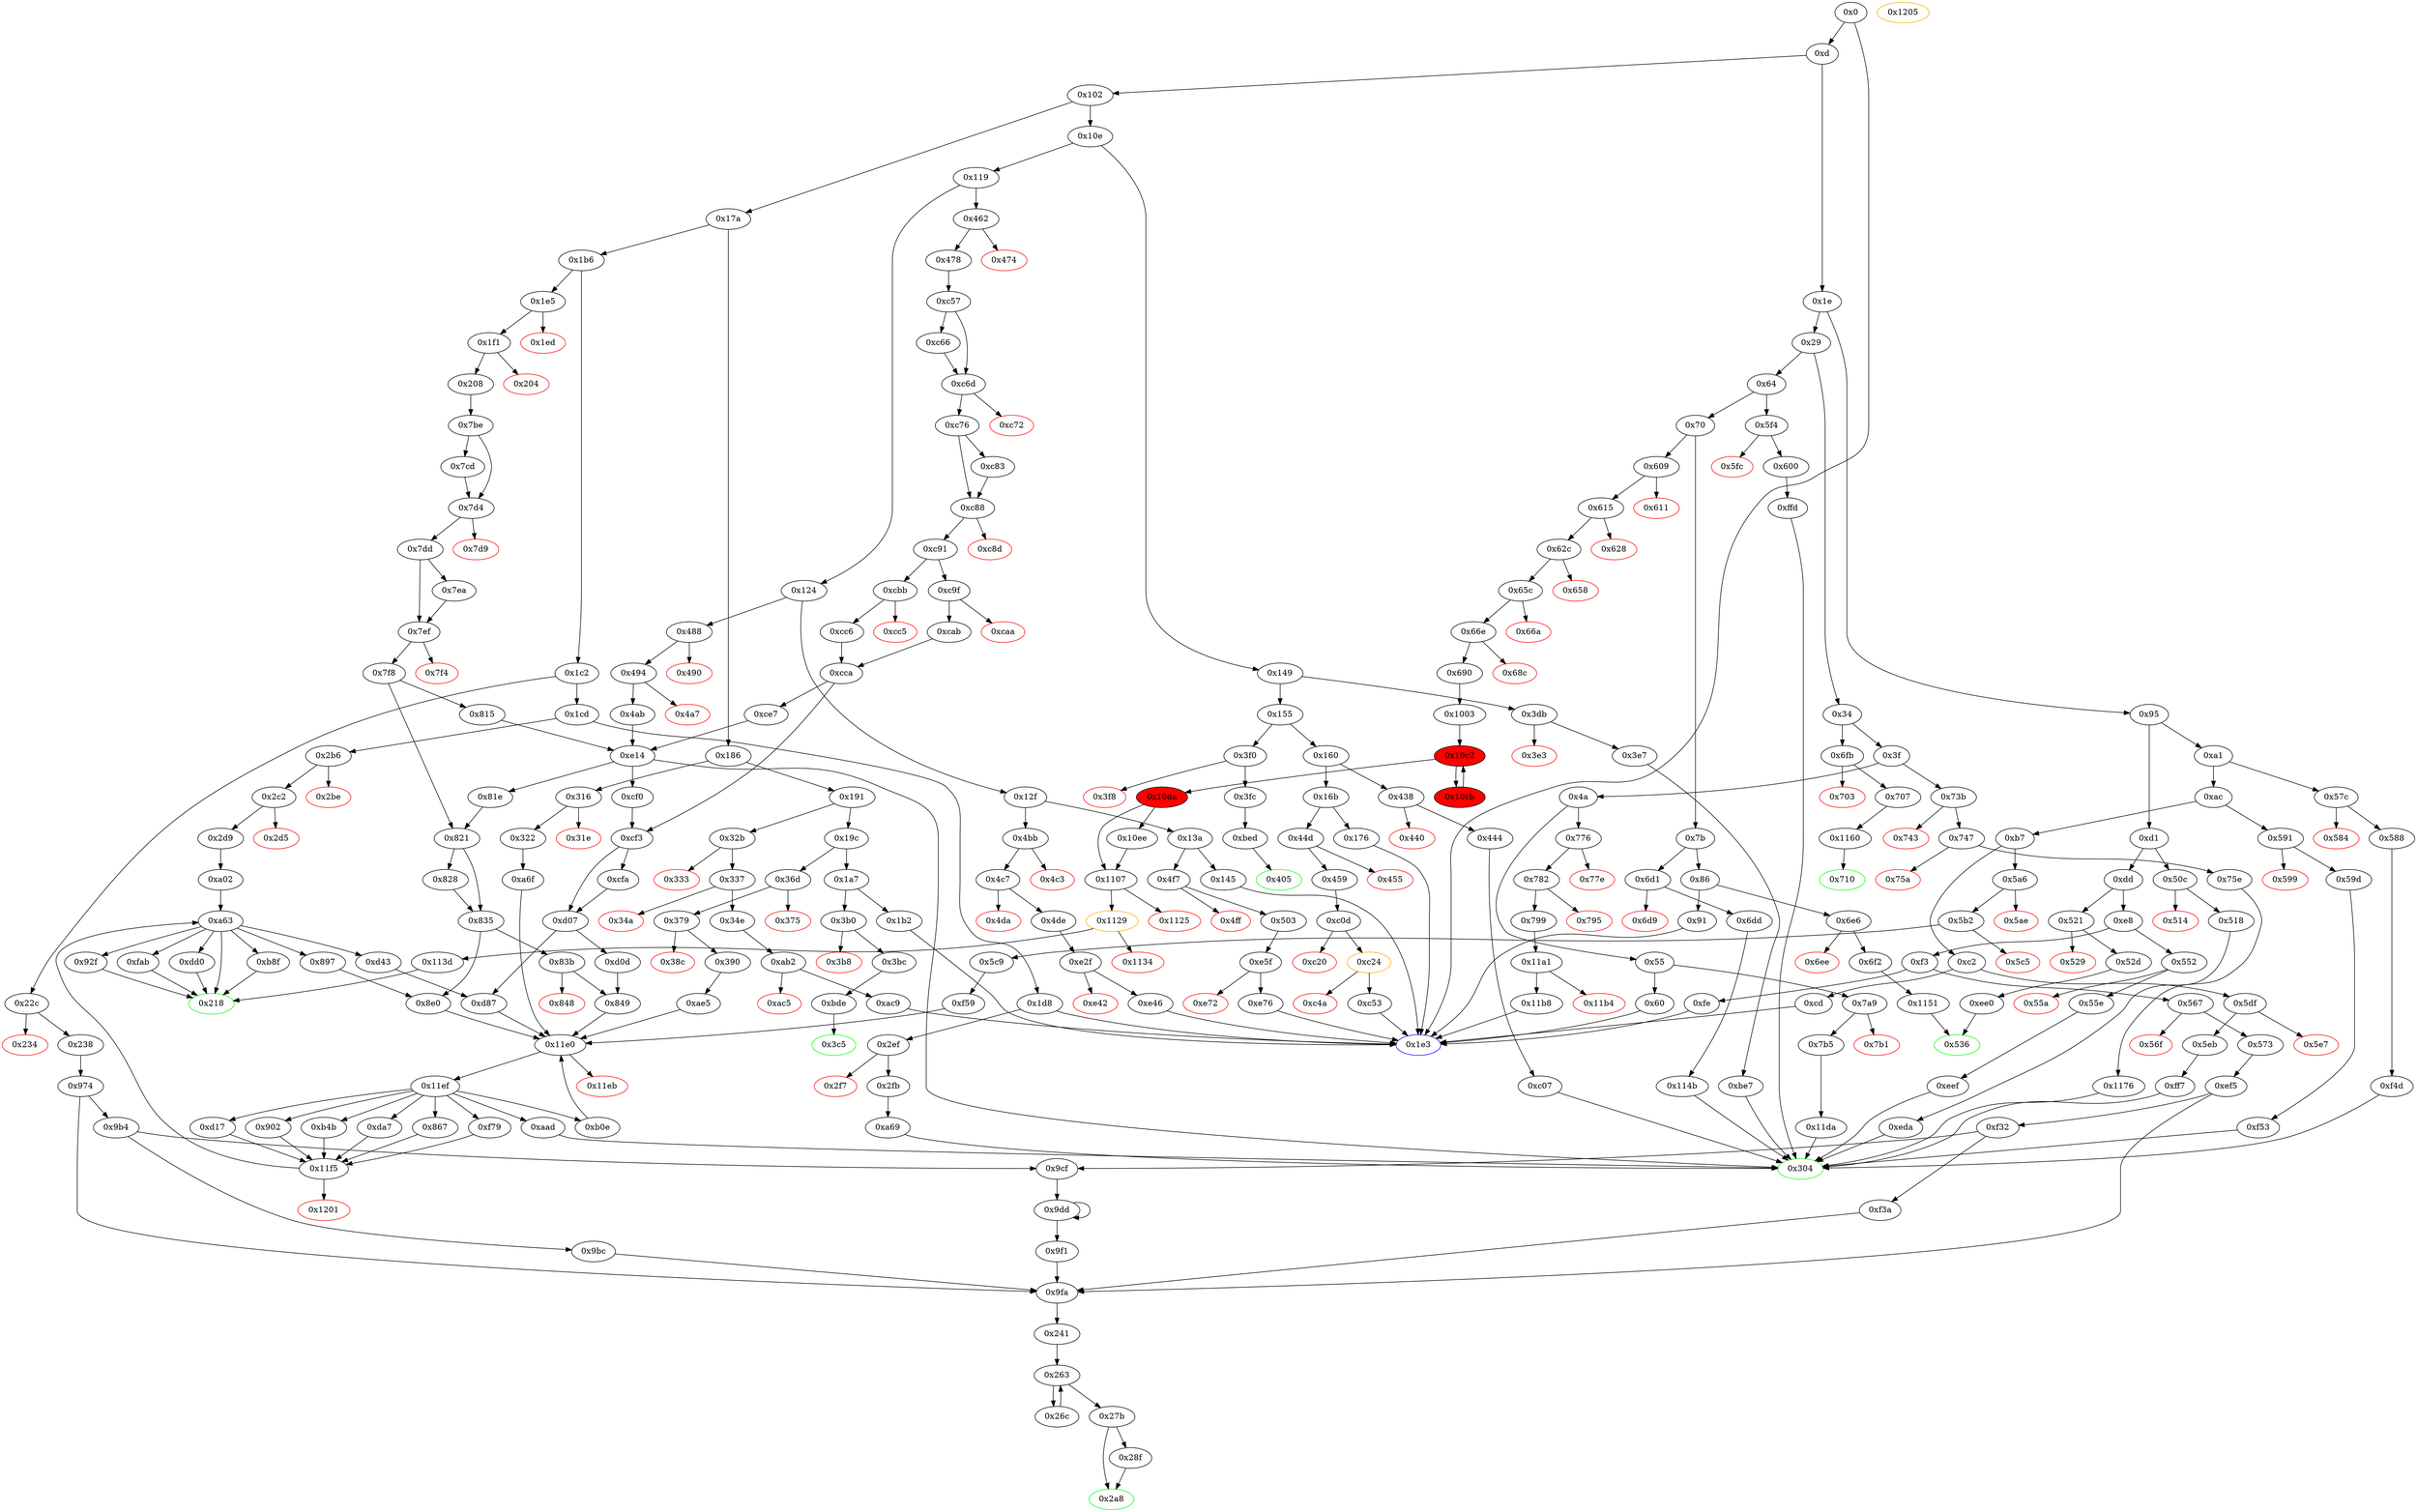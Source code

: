digraph "" {
"0x611" [color=red, fillcolor=white, id="0x611", style=filled, tooltip="Block 0x611\n[0x611:0x614]\n---\nPredecessors: [0x609]\nSuccessors: []\n---\n0x611 PUSH1 0x0\n0x613 DUP1\n0x614 REVERT\n---\n0x611: V512 = 0x0\n0x614: REVERT 0x0 0x0\n---\nEntry stack: [V9, V509]\nStack pops: 0\nStack additions: []\nExit stack: [V9, V509]\n\nDef sites:\nV9: {0xd.0x12}\nV509: {0x609.0x60a}\n"];
"0x83b" [fillcolor=white, id="0x83b", style=filled, tooltip="Block 0x83b\n[0x83b:0x847]\n---\nPredecessors: [0x835]\nSuccessors: [0x848, 0x849]\n---\n0x83b PUSH2 0x867\n0x83e PUSH1 0x1\n0x840 PUSH1 0xc\n0x842 SLOAD\n0x843 DUP2\n0x844 PUSH2 0x849\n0x847 JUMPI\n---\n0x83b: V718 = 0x867\n0x83e: V719 = 0x1\n0x840: V720 = 0xc\n0x842: V721 = S[0xc]\n0x844: V722 = 0x849\n0x847: JUMPI 0x849 0x1\n---\nEntry stack: [V9, 0x218, S3, {0x0, 0x218}, S1, S0]\nStack pops: 0\nStack additions: [0x867, 0x1, V721]\nExit stack: [V9, 0x218, S3, {0x0, 0x218}, S1, S0, 0x867, 0x1, V721]\n\nDef sites:\nV9: {0xd.0x12}\n0x218: {0x462.0x463}\nS3: {0x478.0x483, 0xd.0x12}\n{0x0, 0x218}: {0x1f1.0x1f3, 0xc57.0xc58}\nS1: {0xc91.0xc95, 0x208.0x213}\nS0: {0xcc6.0xcc7, 0xcab.0xcb3, 0xd.0x12, 0x7be.0x7bf}\n"];
"0x11da" [fillcolor=white, id="0x11da", style=filled, tooltip="Block 0x11da\n[0x11da:0x11df]\n---\nPredecessors: [0x7b5]\nSuccessors: [0x304]\n---\n0x11da JUMPDEST\n0x11db PUSH1 0xc\n0x11dd SLOAD\n0x11de DUP2\n0x11df JUMP\n---\n0x11da: JUMPDEST \n0x11db: V1554 = 0xc\n0x11dd: V1555 = S[0xc]\n0x11df: JUMP 0x304\n---\nEntry stack: [V9, 0x304]\nStack pops: 1\nStack additions: [S0, V1555]\nExit stack: [V9, 0x304, V1555]\n\nDef sites:\nV9: {0xd.0x12}\n0x304: {0x7b5.0x7b7}\n"];
"0x56f" [color=red, fillcolor=white, id="0x56f", style=filled, tooltip="Block 0x56f\n[0x56f:0x572]\n---\nPredecessors: [0x567]\nSuccessors: []\n---\n0x56f PUSH1 0x0\n0x571 DUP1\n0x572 REVERT\n---\n0x56f: V458 = 0x0\n0x572: REVERT 0x0 0x0\n---\nEntry stack: [V9, V455]\nStack pops: 0\nStack additions: []\nExit stack: [V9, V455]\n\nDef sites:\nV9: {0xd.0x12}\nV455: {0x567.0x568}\n"];
"0x1f1" [fillcolor=white, id="0x1f1", style=filled, tooltip="Block 0x1f1\n[0x1f1:0x203]\n---\nPredecessors: [0x1e5]\nSuccessors: [0x204, 0x208]\n---\n0x1f1 JUMPDEST\n0x1f2 POP\n0x1f3 PUSH2 0x218\n0x1f6 PUSH1 0x4\n0x1f8 DUP1\n0x1f9 CALLDATASIZE\n0x1fa SUB\n0x1fb PUSH1 0x20\n0x1fd DUP2\n0x1fe LT\n0x1ff ISZERO\n0x200 PUSH2 0x208\n0x203 JUMPI\n---\n0x1f1: JUMPDEST \n0x1f3: V138 = 0x218\n0x1f6: V139 = 0x4\n0x1f9: V140 = CALLDATASIZE\n0x1fa: V141 = SUB V140 0x4\n0x1fb: V142 = 0x20\n0x1fe: V143 = LT V141 0x20\n0x1ff: V144 = ISZERO V143\n0x200: V145 = 0x208\n0x203: JUMPI 0x208 V144\n---\nEntry stack: [V9, V134]\nStack pops: 1\nStack additions: [0x218, 0x4, V141]\nExit stack: [V9, 0x218, 0x4, V141]\n\nDef sites:\nV9: {0xd.0x12}\nV134: {0x1e5.0x1e6}\n"];
"0xe76" [fillcolor=white, id="0xe76", style=filled, tooltip="Block 0xe76\n[0xe76:0xed9]\n---\nPredecessors: [0xe5f]\nSuccessors: [0x1e3]\n---\n0xe76 JUMPDEST\n0xe77 PUSH1 0x1\n0xe79 SLOAD\n0xe7a PUSH1 0x0\n0xe7c DUP1\n0xe7d SLOAD\n0xe7e PUSH1 0x40\n0xe80 MLOAD\n0xe81 PUSH1 0x1\n0xe83 PUSH1 0x1\n0xe85 PUSH1 0xa0\n0xe87 SHL\n0xe88 SUB\n0xe89 SWAP4\n0xe8a DUP5\n0xe8b AND\n0xe8c SWAP4\n0xe8d SWAP1\n0xe8e SWAP2\n0xe8f AND\n0xe90 SWAP2\n0xe91 PUSH32 0x8be0079c531659141344cd1fd0a4f28419497f9722a3daafe3b4186f6b6457e0\n0xeb2 SWAP2\n0xeb3 LOG3\n0xeb4 PUSH1 0x1\n0xeb6 DUP1\n0xeb7 SLOAD\n0xeb8 PUSH1 0x0\n0xeba DUP1\n0xebb SLOAD\n0xebc PUSH1 0x1\n0xebe PUSH1 0x1\n0xec0 PUSH1 0xa0\n0xec2 SHL\n0xec3 SUB\n0xec4 NOT\n0xec5 SWAP1\n0xec6 DUP2\n0xec7 AND\n0xec8 PUSH1 0x1\n0xeca PUSH1 0x1\n0xecc PUSH1 0xa0\n0xece SHL\n0xecf SUB\n0xed0 DUP5\n0xed1 AND\n0xed2 OR\n0xed3 SWAP1\n0xed4 SWAP2\n0xed5 SSTORE\n0xed6 AND\n0xed7 SWAP1\n0xed8 SSTORE\n0xed9 JUMP\n---\n0xe76: JUMPDEST \n0xe77: V1258 = 0x1\n0xe79: V1259 = S[0x1]\n0xe7a: V1260 = 0x0\n0xe7d: V1261 = S[0x0]\n0xe7e: V1262 = 0x40\n0xe80: V1263 = M[0x40]\n0xe81: V1264 = 0x1\n0xe83: V1265 = 0x1\n0xe85: V1266 = 0xa0\n0xe87: V1267 = SHL 0xa0 0x1\n0xe88: V1268 = SUB 0x10000000000000000000000000000000000000000 0x1\n0xe8b: V1269 = AND 0xffffffffffffffffffffffffffffffffffffffff V1259\n0xe8f: V1270 = AND V1261 0xffffffffffffffffffffffffffffffffffffffff\n0xe91: V1271 = 0x8be0079c531659141344cd1fd0a4f28419497f9722a3daafe3b4186f6b6457e0\n0xeb3: LOG V1263 0x0 0x8be0079c531659141344cd1fd0a4f28419497f9722a3daafe3b4186f6b6457e0 V1270 V1269\n0xeb4: V1272 = 0x1\n0xeb7: V1273 = S[0x1]\n0xeb8: V1274 = 0x0\n0xebb: V1275 = S[0x0]\n0xebc: V1276 = 0x1\n0xebe: V1277 = 0x1\n0xec0: V1278 = 0xa0\n0xec2: V1279 = SHL 0xa0 0x1\n0xec3: V1280 = SUB 0x10000000000000000000000000000000000000000 0x1\n0xec4: V1281 = NOT 0xffffffffffffffffffffffffffffffffffffffff\n0xec7: V1282 = AND 0xffffffffffffffffffffffff0000000000000000000000000000000000000000 V1275\n0xec8: V1283 = 0x1\n0xeca: V1284 = 0x1\n0xecc: V1285 = 0xa0\n0xece: V1286 = SHL 0xa0 0x1\n0xecf: V1287 = SUB 0x10000000000000000000000000000000000000000 0x1\n0xed1: V1288 = AND V1273 0xffffffffffffffffffffffffffffffffffffffff\n0xed2: V1289 = OR V1288 V1282\n0xed5: S[0x0] = V1289\n0xed6: V1290 = AND 0xffffffffffffffffffffffff0000000000000000000000000000000000000000 V1273\n0xed8: S[0x1] = V1290\n0xed9: JUMP 0x1e3\n---\nEntry stack: [V9, 0x1e3]\nStack pops: 1\nStack additions: []\nExit stack: [V9]\n\nDef sites:\nV9: {0xd.0x12}\n0x1e3: {0x503.0x505}\n"];
"0xf4d" [fillcolor=white, id="0xf4d", style=filled, tooltip="Block 0xf4d\n[0xf4d:0xf52]\n---\nPredecessors: [0x588]\nSuccessors: [0x304]\n---\n0xf4d JUMPDEST\n0xf4e PUSH1 0x11\n0xf50 SLOAD\n0xf51 DUP2\n0xf52 JUMP\n---\n0xf4d: JUMPDEST \n0xf4e: V1337 = 0x11\n0xf50: V1338 = S[0x11]\n0xf52: JUMP 0x304\n---\nEntry stack: [V9, 0x304]\nStack pops: 1\nStack additions: [S0, V1338]\nExit stack: [V9, 0x304, V1338]\n\nDef sites:\nV9: {0xd.0x12}\n0x304: {0x588.0x58a}\n"];
"0x64" [fillcolor=white, id="0x64", style=filled, tooltip="Block 0x64\n[0x64:0x6f]\n---\nPredecessors: [0x29]\nSuccessors: [0x70, 0x5f4]\n---\n0x64 JUMPDEST\n0x65 DUP1\n0x66 PUSH4 0xc465a3db\n0x6b EQ\n0x6c PUSH2 0x5f4\n0x6f JUMPI\n---\n0x64: JUMPDEST \n0x66: V32 = 0xc465a3db\n0x6b: V33 = EQ 0xc465a3db V9\n0x6c: V34 = 0x5f4\n0x6f: JUMPI 0x5f4 V33\n---\nEntry stack: [V9]\nStack pops: 1\nStack additions: [S0]\nExit stack: [V9]\n\nDef sites:\nV9: {0xd.0x12}\n"];
"0x208" [fillcolor=white, id="0x208", style=filled, tooltip="Block 0x208\n[0x208:0x217]\n---\nPredecessors: [0x1f1]\nSuccessors: [0x7be]\n---\n0x208 JUMPDEST\n0x209 POP\n0x20a CALLDATALOAD\n0x20b PUSH1 0x1\n0x20d PUSH1 0x1\n0x20f PUSH1 0xa0\n0x211 SHL\n0x212 SUB\n0x213 AND\n0x214 PUSH2 0x7be\n0x217 JUMP\n---\n0x208: JUMPDEST \n0x20a: V147 = CALLDATALOAD 0x4\n0x20b: V148 = 0x1\n0x20d: V149 = 0x1\n0x20f: V150 = 0xa0\n0x211: V151 = SHL 0xa0 0x1\n0x212: V152 = SUB 0x10000000000000000000000000000000000000000 0x1\n0x213: V153 = AND 0xffffffffffffffffffffffffffffffffffffffff V147\n0x214: V154 = 0x7be\n0x217: JUMP 0x7be\n---\nEntry stack: [V9, 0x218, 0x4, V141]\nStack pops: 2\nStack additions: [V153]\nExit stack: [V9, 0x218, V153]\n\nDef sites:\nV9: {0xd.0x12}\n0x218: {0x1f1.0x1f3}\n0x4: {0x1f1.0x1f6}\nV141: {0x1f1.0x1fa}\n"];
"0x19c" [fillcolor=white, id="0x19c", style=filled, tooltip="Block 0x19c\n[0x19c:0x1a6]\n---\nPredecessors: [0x191]\nSuccessors: [0x1a7, 0x36d]\n---\n0x19c DUP1\n0x19d PUSH4 0x23b872dd\n0x1a2 EQ\n0x1a3 PUSH2 0x36d\n0x1a6 JUMPI\n---\n0x19d: V115 = 0x23b872dd\n0x1a2: V116 = EQ 0x23b872dd V9\n0x1a3: V117 = 0x36d\n0x1a6: JUMPI 0x36d V116\n---\nEntry stack: [V9]\nStack pops: 1\nStack additions: [S0]\nExit stack: [V9]\n\nDef sites:\nV9: {0xd.0x12}\n"];
"0x204" [color=red, fillcolor=white, id="0x204", style=filled, tooltip="Block 0x204\n[0x204:0x207]\n---\nPredecessors: [0x1f1]\nSuccessors: []\n---\n0x204 PUSH1 0x0\n0x206 DUP1\n0x207 REVERT\n---\n0x204: V146 = 0x0\n0x207: REVERT 0x0 0x0\n---\nEntry stack: [V9, 0x218, 0x4, V141]\nStack pops: 0\nStack additions: []\nExit stack: [V9, 0x218, 0x4, V141]\n\nDef sites:\nV9: {0xd.0x12}\n0x218: {0x1f1.0x1f3}\n0x4: {0x1f1.0x1f6}\nV141: {0x1f1.0x1fa}\n"];
"0x6f2" [fillcolor=white, id="0x6f2", style=filled, tooltip="Block 0x6f2\n[0x6f2:0x6fa]\n---\nPredecessors: [0x6e6]\nSuccessors: [0x1151]\n---\n0x6f2 JUMPDEST\n0x6f3 POP\n0x6f4 PUSH2 0x536\n0x6f7 PUSH2 0x1151\n0x6fa JUMP\n---\n0x6f2: JUMPDEST \n0x6f4: V589 = 0x536\n0x6f7: V590 = 0x1151\n0x6fa: JUMP 0x1151\n---\nEntry stack: [V9, V585]\nStack pops: 1\nStack additions: [0x536]\nExit stack: [V9, 0x536]\n\nDef sites:\nV9: {0xd.0x12}\nV585: {0x6e6.0x6e7}\n"];
"0x13a" [fillcolor=white, id="0x13a", style=filled, tooltip="Block 0x13a\n[0x13a:0x144]\n---\nPredecessors: [0x12f]\nSuccessors: [0x145, 0x4f7]\n---\n0x13a DUP1\n0x13b PUSH4 0x79ba5097\n0x140 EQ\n0x141 PUSH2 0x4f7\n0x144 JUMPI\n---\n0x13b: V89 = 0x79ba5097\n0x140: V90 = EQ 0x79ba5097 V9\n0x141: V91 = 0x4f7\n0x144: JUMPI 0x4f7 V90\n---\nEntry stack: [V9]\nStack pops: 1\nStack additions: [S0]\nExit stack: [V9]\n\nDef sites:\nV9: {0xd.0x12}\n"];
"0x5eb" [fillcolor=white, id="0x5eb", style=filled, tooltip="Block 0x5eb\n[0x5eb:0x5f3]\n---\nPredecessors: [0x5df]\nSuccessors: [0xff7]\n---\n0x5eb JUMPDEST\n0x5ec POP\n0x5ed PUSH2 0x304\n0x5f0 PUSH2 0xff7\n0x5f3 JUMP\n---\n0x5eb: JUMPDEST \n0x5ed: V501 = 0x304\n0x5f0: V502 = 0xff7\n0x5f3: JUMP 0xff7\n---\nEntry stack: [V9, V497]\nStack pops: 1\nStack additions: [0x304]\nExit stack: [V9, 0x304]\n\nDef sites:\nV9: {0xd.0x12}\nV497: {0x5df.0x5e0}\n"];
"0x7be" [fillcolor=white, id="0x7be", style=filled, tooltip="Block 0x7be\n[0x7be:0x7cc]\n---\nPredecessors: [0x208]\nSuccessors: [0x7cd, 0x7d4]\n---\n0x7be JUMPDEST\n0x7bf PUSH1 0x0\n0x7c1 NUMBER\n0x7c2 PUSH1 0x8\n0x7c4 SLOAD\n0x7c5 GT\n0x7c6 ISZERO\n0x7c7 DUP1\n0x7c8 ISZERO\n0x7c9 PUSH2 0x7d4\n0x7cc JUMPI\n---\n0x7be: JUMPDEST \n0x7bf: V662 = 0x0\n0x7c1: V663 = NUMBER\n0x7c2: V664 = 0x8\n0x7c4: V665 = S[0x8]\n0x7c5: V666 = GT V665 V663\n0x7c6: V667 = ISZERO V666\n0x7c8: V668 = ISZERO V667\n0x7c9: V669 = 0x7d4\n0x7cc: JUMPI 0x7d4 V668\n---\nEntry stack: [V9, 0x218, V153]\nStack pops: 0\nStack additions: [0x0, V667]\nExit stack: [V9, 0x218, V153, 0x0, V667]\n\nDef sites:\nV9: {0xd.0x12}\n0x218: {0x1f1.0x1f3}\nV153: {0x208.0x213}\n"];
"0x102" [fillcolor=white, id="0x102", style=filled, tooltip="Block 0x102\n[0x102:0x10d]\n---\nPredecessors: [0xd]\nSuccessors: [0x10e, 0x17a]\n---\n0x102 JUMPDEST\n0x103 DUP1\n0x104 PUSH4 0x4a7781d9\n0x109 GT\n0x10a PUSH2 0x17a\n0x10d JUMPI\n---\n0x102: JUMPDEST \n0x104: V74 = 0x4a7781d9\n0x109: V75 = GT 0x4a7781d9 V9\n0x10a: V76 = 0x17a\n0x10d: JUMPI 0x17a V75\n---\nEntry stack: [V9]\nStack pops: 1\nStack additions: [S0]\nExit stack: [V9]\n\nDef sites:\nV9: {0xd.0x12}\n"];
"0x6ee" [color=red, fillcolor=white, id="0x6ee", style=filled, tooltip="Block 0x6ee\n[0x6ee:0x6f1]\n---\nPredecessors: [0x6e6]\nSuccessors: []\n---\n0x6ee PUSH1 0x0\n0x6f0 DUP1\n0x6f1 REVERT\n---\n0x6ee: V588 = 0x0\n0x6f1: REVERT 0x0 0x0\n---\nEntry stack: [V9, V585]\nStack pops: 0\nStack additions: []\nExit stack: [V9, V585]\n\nDef sites:\nV9: {0xd.0x12}\nV585: {0x6e6.0x6e7}\n"];
"0x615" [fillcolor=white, id="0x615", style=filled, tooltip="Block 0x615\n[0x615:0x627]\n---\nPredecessors: [0x609]\nSuccessors: [0x628, 0x62c]\n---\n0x615 JUMPDEST\n0x616 POP\n0x617 PUSH2 0x218\n0x61a PUSH1 0x4\n0x61c DUP1\n0x61d CALLDATASIZE\n0x61e SUB\n0x61f PUSH1 0x60\n0x621 DUP2\n0x622 LT\n0x623 ISZERO\n0x624 PUSH2 0x62c\n0x627 JUMPI\n---\n0x615: JUMPDEST \n0x617: V513 = 0x218\n0x61a: V514 = 0x4\n0x61d: V515 = CALLDATASIZE\n0x61e: V516 = SUB V515 0x4\n0x61f: V517 = 0x60\n0x622: V518 = LT V516 0x60\n0x623: V519 = ISZERO V518\n0x624: V520 = 0x62c\n0x627: JUMPI 0x62c V519\n---\nEntry stack: [V9, V509]\nStack pops: 1\nStack additions: [0x218, 0x4, V516]\nExit stack: [V9, 0x218, 0x4, V516]\n\nDef sites:\nV9: {0xd.0x12}\nV509: {0x609.0x60a}\n"];
"0x55a" [color=red, fillcolor=white, id="0x55a", style=filled, tooltip="Block 0x55a\n[0x55a:0x55d]\n---\nPredecessors: [0x552]\nSuccessors: []\n---\n0x55a PUSH1 0x0\n0x55c DUP1\n0x55d REVERT\n---\n0x55a: V452 = 0x0\n0x55d: REVERT 0x0 0x0\n---\nEntry stack: [V9, V449]\nStack pops: 0\nStack additions: []\nExit stack: [V9, V449]\n\nDef sites:\nV9: {0xd.0x12}\nV449: {0x552.0x553}\n"];
"0x4de" [fillcolor=white, id="0x4de", style=filled, tooltip="Block 0x4de\n[0x4de:0x4f6]\n---\nPredecessors: [0x4c7]\nSuccessors: [0xe2f]\n---\n0x4de JUMPDEST\n0x4df POP\n0x4e0 DUP1\n0x4e1 CALLDATALOAD\n0x4e2 SWAP1\n0x4e3 PUSH1 0x20\n0x4e5 DUP2\n0x4e6 ADD\n0x4e7 CALLDATALOAD\n0x4e8 SWAP1\n0x4e9 PUSH1 0x40\n0x4eb DUP2\n0x4ec ADD\n0x4ed CALLDATALOAD\n0x4ee SWAP1\n0x4ef PUSH1 0x60\n0x4f1 ADD\n0x4f2 CALLDATALOAD\n0x4f3 PUSH2 0xe2f\n0x4f6 JUMP\n---\n0x4de: JUMPDEST \n0x4e1: V408 = CALLDATALOAD 0x4\n0x4e3: V409 = 0x20\n0x4e6: V410 = ADD 0x4 0x20\n0x4e7: V411 = CALLDATALOAD 0x24\n0x4e9: V412 = 0x40\n0x4ec: V413 = ADD 0x4 0x40\n0x4ed: V414 = CALLDATALOAD 0x44\n0x4ef: V415 = 0x60\n0x4f1: V416 = ADD 0x60 0x4\n0x4f2: V417 = CALLDATALOAD 0x64\n0x4f3: V418 = 0xe2f\n0x4f6: JUMP 0xe2f\n---\nEntry stack: [V9, 0x1e3, 0x4, V402]\nStack pops: 2\nStack additions: [V408, V411, V414, V417]\nExit stack: [V9, 0x1e3, V408, V411, V414, V417]\n\nDef sites:\nV9: {0xd.0x12}\n0x1e3: {0x4c7.0x4c9}\n0x4: {0x4c7.0x4cc}\nV402: {0x4c7.0x4d0}\n"];
"0x65c" [fillcolor=white, id="0x65c", style=filled, tooltip="Block 0x65c\n[0x65c:0x669]\n---\nPredecessors: [0x62c]\nSuccessors: [0x66a, 0x66e]\n---\n0x65c JUMPDEST\n0x65d DUP3\n0x65e ADD\n0x65f DUP4\n0x660 PUSH1 0x20\n0x662 DUP3\n0x663 ADD\n0x664 GT\n0x665 ISZERO\n0x666 PUSH2 0x66e\n0x669 JUMPI\n---\n0x65c: JUMPDEST \n0x65e: V543 = ADD 0x4 V537\n0x660: V544 = 0x20\n0x663: V545 = ADD V543 0x20\n0x664: V546 = GT V545 V532\n0x665: V547 = ISZERO V546\n0x666: V548 = 0x66e\n0x669: JUMPI 0x66e V547\n---\nEntry stack: [V9, 0x218, V528, V531, V532, 0x4, 0x64, V537]\nStack pops: 4\nStack additions: [S3, S2, S1, V543]\nExit stack: [V9, 0x218, V528, V531, V532, 0x4, 0x64, V543]\n\nDef sites:\nV9: {0xd.0x12}\n0x218: {0x615.0x617}\nV528: {0x62c.0x637}\nV531: {0x62c.0x63d}\nV532: {0x62c.0x640}\n0x4: {0x615.0x61a}\n0x64: {0x62c.0x645}\nV537: {0x62c.0x64a}\n"];
"0x5ae" [color=red, fillcolor=white, id="0x5ae", style=filled, tooltip="Block 0x5ae\n[0x5ae:0x5b1]\n---\nPredecessors: [0x5a6]\nSuccessors: []\n---\n0x5ae PUSH1 0x0\n0x5b0 DUP1\n0x5b1 REVERT\n---\n0x5ae: V476 = 0x0\n0x5b1: REVERT 0x0 0x0\n---\nEntry stack: [V9, V473]\nStack pops: 0\nStack additions: []\nExit stack: [V9, V473]\n\nDef sites:\nV9: {0xd.0x12}\nV473: {0x5a6.0x5a7}\n"];
"0x4ff" [color=red, fillcolor=white, id="0x4ff", style=filled, tooltip="Block 0x4ff\n[0x4ff:0x502]\n---\nPredecessors: [0x4f7]\nSuccessors: []\n---\n0x4ff PUSH1 0x0\n0x501 DUP1\n0x502 REVERT\n---\n0x4ff: V422 = 0x0\n0x502: REVERT 0x0 0x0\n---\nEntry stack: [V9, V419]\nStack pops: 0\nStack additions: []\nExit stack: [V9, V419]\n\nDef sites:\nV9: {0xd.0x12}\nV419: {0x4f7.0x4f8}\n"];
"0x9bc" [fillcolor=white, id="0x9bc", style=filled, tooltip="Block 0x9bc\n[0x9bc:0x9ce]\n---\nPredecessors: [0x9b4]\nSuccessors: [0x9fa]\n---\n0x9bc PUSH2 0x100\n0x9bf DUP1\n0x9c0 DUP4\n0x9c1 SLOAD\n0x9c2 DIV\n0x9c3 MUL\n0x9c4 DUP4\n0x9c5 MSTORE\n0x9c6 SWAP2\n0x9c7 PUSH1 0x20\n0x9c9 ADD\n0x9ca SWAP2\n0x9cb PUSH2 0x9fa\n0x9ce JUMP\n---\n0x9bc: V854 = 0x100\n0x9c1: V855 = S[0x3]\n0x9c2: V856 = DIV V855 0x100\n0x9c3: V857 = MUL V856 0x100\n0x9c5: M[V848] = V857\n0x9c7: V858 = 0x20\n0x9c9: V859 = ADD 0x20 V848\n0x9cb: V860 = 0x9fa\n0x9ce: JUMP 0x9fa\n---\nEntry stack: [V9, 0x241, V829, 0x3, V841, V848, 0x3, V841]\nStack pops: 3\nStack additions: [V859, S1, S0]\nExit stack: [V9, 0x241, V829, 0x3, V841, V859, 0x3, V841]\n\nDef sites:\nV9: {0xd.0x12}\n0x241: {0x238.0x23a}\nV829: {0x974.0x97c}\n0x3: {0x974.0x975}\nV841: {0x974.0x994}\nV848: {0x974.0x9ab}\n0x3: {0x974.0x975}\nV841: {0x974.0x994}\n"];
"0x1e" [fillcolor=white, id="0x1e", style=filled, tooltip="Block 0x1e\n[0x1e:0x28]\n---\nPredecessors: [0xd]\nSuccessors: [0x29, 0x95]\n---\n0x1e DUP1\n0x1f PUSH4 0xc465a3db\n0x24 GT\n0x25 PUSH2 0x95\n0x28 JUMPI\n---\n0x1f: V13 = 0xc465a3db\n0x24: V14 = GT 0xc465a3db V9\n0x25: V15 = 0x95\n0x28: JUMPI 0x95 V14\n---\nEntry stack: [V9]\nStack pops: 1\nStack additions: [S0]\nExit stack: [V9]\n\nDef sites:\nV9: {0xd.0x12}\n"];
"0xd" [fillcolor=white, id="0xd", style=filled, tooltip="Block 0xd\n[0xd:0x1d]\n---\nPredecessors: [0x0]\nSuccessors: [0x1e, 0x102]\n---\n0xd PUSH1 0x0\n0xf CALLDATALOAD\n0x10 PUSH1 0xe0\n0x12 SHR\n0x13 DUP1\n0x14 PUSH4 0x7d170283\n0x19 GT\n0x1a PUSH2 0x102\n0x1d JUMPI\n---\n0xd: V6 = 0x0\n0xf: V7 = CALLDATALOAD 0x0\n0x10: V8 = 0xe0\n0x12: V9 = SHR 0xe0 V7\n0x14: V10 = 0x7d170283\n0x19: V11 = GT 0x7d170283 V9\n0x1a: V12 = 0x102\n0x1d: JUMPI 0x102 V11\n---\nEntry stack: []\nStack pops: 0\nStack additions: [V9]\nExit stack: [V9]\n\nDef sites:\n"];
"0x7b5" [fillcolor=white, id="0x7b5", style=filled, tooltip="Block 0x7b5\n[0x7b5:0x7bd]\n---\nPredecessors: [0x7a9]\nSuccessors: [0x11da]\n---\n0x7b5 JUMPDEST\n0x7b6 POP\n0x7b7 PUSH2 0x304\n0x7ba PUSH2 0x11da\n0x7bd JUMP\n---\n0x7b5: JUMPDEST \n0x7b7: V660 = 0x304\n0x7ba: V661 = 0x11da\n0x7bd: JUMP 0x11da\n---\nEntry stack: [V9, V656]\nStack pops: 1\nStack additions: [0x304]\nExit stack: [V9, 0x304]\n\nDef sites:\nV9: {0xd.0x12}\nV656: {0x7a9.0x7aa}\n"];
"0x573" [fillcolor=white, id="0x573", style=filled, tooltip="Block 0x573\n[0x573:0x57b]\n---\nPredecessors: [0x567]\nSuccessors: [0xef5]\n---\n0x573 JUMPDEST\n0x574 POP\n0x575 PUSH2 0x241\n0x578 PUSH2 0xef5\n0x57b JUMP\n---\n0x573: JUMPDEST \n0x575: V459 = 0x241\n0x578: V460 = 0xef5\n0x57b: JUMP 0xef5\n---\nEntry stack: [V9, V455]\nStack pops: 1\nStack additions: [0x241]\nExit stack: [V9, 0x241]\n\nDef sites:\nV9: {0xd.0x12}\nV455: {0x567.0x568}\n"];
"0xee0" [fillcolor=white, id="0xee0", style=filled, tooltip="Block 0xee0\n[0xee0:0xeee]\n---\nPredecessors: [0x52d]\nSuccessors: [0x536]\n---\n0xee0 JUMPDEST\n0xee1 PUSH1 0x0\n0xee3 SLOAD\n0xee4 PUSH1 0x1\n0xee6 PUSH1 0x1\n0xee8 PUSH1 0xa0\n0xeea SHL\n0xeeb SUB\n0xeec AND\n0xeed DUP2\n0xeee JUMP\n---\n0xee0: JUMPDEST \n0xee1: V1293 = 0x0\n0xee3: V1294 = S[0x0]\n0xee4: V1295 = 0x1\n0xee6: V1296 = 0x1\n0xee8: V1297 = 0xa0\n0xeea: V1298 = SHL 0xa0 0x1\n0xeeb: V1299 = SUB 0x10000000000000000000000000000000000000000 0x1\n0xeec: V1300 = AND 0xffffffffffffffffffffffffffffffffffffffff V1294\n0xeee: JUMP 0x536\n---\nEntry stack: [V9, 0x536]\nStack pops: 1\nStack additions: [S0, V1300]\nExit stack: [V9, 0x536, V1300]\n\nDef sites:\nV9: {0xd.0x12}\n0x536: {0x52d.0x52f}\n"];
"0x11a1" [fillcolor=white, id="0x11a1", style=filled, tooltip="Block 0x11a1\n[0x11a1:0x11b3]\n---\nPredecessors: [0x799]\nSuccessors: [0x11b4, 0x11b8]\n---\n0x11a1 JUMPDEST\n0x11a2 PUSH1 0x0\n0x11a4 SLOAD\n0x11a5 PUSH1 0x1\n0x11a7 PUSH1 0x1\n0x11a9 PUSH1 0xa0\n0x11ab SHL\n0x11ac SUB\n0x11ad AND\n0x11ae CALLER\n0x11af EQ\n0x11b0 PUSH2 0x11b8\n0x11b3 JUMPI\n---\n0x11a1: JUMPDEST \n0x11a2: V1526 = 0x0\n0x11a4: V1527 = S[0x0]\n0x11a5: V1528 = 0x1\n0x11a7: V1529 = 0x1\n0x11a9: V1530 = 0xa0\n0x11ab: V1531 = SHL 0xa0 0x1\n0x11ac: V1532 = SUB 0x10000000000000000000000000000000000000000 0x1\n0x11ad: V1533 = AND 0xffffffffffffffffffffffffffffffffffffffff V1527\n0x11ae: V1534 = CALLER\n0x11af: V1535 = EQ V1534 V1533\n0x11b0: V1536 = 0x11b8\n0x11b3: JUMPI 0x11b8 V1535\n---\nEntry stack: [V9, 0x1e3, V654]\nStack pops: 0\nStack additions: []\nExit stack: [V9, 0x1e3, V654]\n\nDef sites:\nV9: {0xd.0x12}\n0x1e3: {0x782.0x784}\nV654: {0x799.0x7a4}\n"];
"0xdd" [fillcolor=white, id="0xdd", style=filled, tooltip="Block 0xdd\n[0xdd:0xe7]\n---\nPredecessors: [0xd1]\nSuccessors: [0xe8, 0x521]\n---\n0xdd DUP1\n0xde PUSH4 0x8da5cb5b\n0xe3 EQ\n0xe4 PUSH2 0x521\n0xe7 JUMPI\n---\n0xde: V64 = 0x8da5cb5b\n0xe3: V65 = EQ 0x8da5cb5b V9\n0xe4: V66 = 0x521\n0xe7: JUMPI 0x521 V65\n---\nEntry stack: [V9]\nStack pops: 1\nStack additions: [S0]\nExit stack: [V9]\n\nDef sites:\nV9: {0xd.0x12}\n"];
"0x4da" [color=red, fillcolor=white, id="0x4da", style=filled, tooltip="Block 0x4da\n[0x4da:0x4dd]\n---\nPredecessors: [0x4c7]\nSuccessors: []\n---\n0x4da PUSH1 0x0\n0x4dc DUP1\n0x4dd REVERT\n---\n0x4da: V407 = 0x0\n0x4dd: REVERT 0x0 0x0\n---\nEntry stack: [V9, 0x1e3, 0x4, V402]\nStack pops: 0\nStack additions: []\nExit stack: [V9, 0x1e3, 0x4, V402]\n\nDef sites:\nV9: {0xd.0x12}\n0x1e3: {0x4c7.0x4c9}\n0x4: {0x4c7.0x4cc}\nV402: {0x4c7.0x4d0}\n"];
"0x494" [fillcolor=white, id="0x494", style=filled, tooltip="Block 0x494\n[0x494:0x4a6]\n---\nPredecessors: [0x488]\nSuccessors: [0x4a7, 0x4ab]\n---\n0x494 JUMPDEST\n0x495 POP\n0x496 PUSH2 0x304\n0x499 PUSH1 0x4\n0x49b DUP1\n0x49c CALLDATASIZE\n0x49d SUB\n0x49e PUSH1 0x20\n0x4a0 DUP2\n0x4a1 LT\n0x4a2 ISZERO\n0x4a3 PUSH2 0x4ab\n0x4a6 JUMPI\n---\n0x494: JUMPDEST \n0x496: V378 = 0x304\n0x499: V379 = 0x4\n0x49c: V380 = CALLDATASIZE\n0x49d: V381 = SUB V380 0x4\n0x49e: V382 = 0x20\n0x4a1: V383 = LT V381 0x20\n0x4a2: V384 = ISZERO V383\n0x4a3: V385 = 0x4ab\n0x4a6: JUMPI 0x4ab V384\n---\nEntry stack: [V9, V374]\nStack pops: 1\nStack additions: [0x304, 0x4, V381]\nExit stack: [V9, 0x304, 0x4, V381]\n\nDef sites:\nV9: {0xd.0x12}\nV374: {0x488.0x489}\n"];
"0x55" [fillcolor=white, id="0x55", style=filled, tooltip="Block 0x55\n[0x55:0x5f]\n---\nPredecessors: [0x4a]\nSuccessors: [0x60, 0x7a9]\n---\n0x55 DUP1\n0x56 PUSH4 0xfc884712\n0x5b EQ\n0x5c PUSH2 0x7a9\n0x5f JUMPI\n---\n0x56: V28 = 0xfc884712\n0x5b: V29 = EQ 0xfc884712 V9\n0x5c: V30 = 0x7a9\n0x5f: JUMPI 0x7a9 V29\n---\nEntry stack: [V9]\nStack pops: 1\nStack additions: [S0]\nExit stack: [V9]\n\nDef sites:\nV9: {0xd.0x12}\n"];
"0x1107" [fillcolor=white, id="0x1107", style=filled, tooltip="Block 0x1107\n[0x1107:0x1124]\n---\nPredecessors: [0x10da, 0x10ee]\nSuccessors: [0x1125, 0x1129]\n---\n0x1107 JUMPDEST\n0x1108 POP\n0x1109 SWAP6\n0x110a POP\n0x110b POP\n0x110c POP\n0x110d POP\n0x110e POP\n0x110f POP\n0x1110 PUSH1 0x0\n0x1112 PUSH1 0x40\n0x1114 MLOAD\n0x1115 DUP1\n0x1116 DUP4\n0x1117 SUB\n0x1118 DUP2\n0x1119 PUSH1 0x0\n0x111b DUP8\n0x111c DUP1\n0x111d EXTCODESIZE\n0x111e ISZERO\n0x111f DUP1\n0x1120 ISZERO\n0x1121 PUSH2 0x1129\n0x1124 JUMPI\n---\n0x1107: JUMPDEST \n0x1110: V1472 = 0x0\n0x1112: V1473 = 0x40\n0x1114: V1474 = M[0x40]\n0x1117: V1475 = SUB S1 V1474\n0x1119: V1476 = 0x0\n0x111d: V1477 = EXTCODESIZE V1439\n0x111e: V1478 = ISZERO V1477\n0x1120: V1479 = ISZERO V1478\n0x1121: V1480 = 0x1129\n0x1124: JUMPI 0x1129 V1479\n---\nEntry stack: [V9, 0x218, V528, V531, V571, 0x0, V1439, 0x8f4ffcb1, V1419, V531, V1424, V571, V1421, V1429, S1, V1457]\nStack pops: 10\nStack additions: [S9, S8, S1, 0x0, V1474, V1475, V1474, 0x0, S9, V1478]\nExit stack: [V9, 0x218, V528, V531, V571, 0x0, V1439, 0x8f4ffcb1, S1, 0x0, V1474, V1475, V1474, 0x0, V1439, V1478]\n\nDef sites:\nV9: {0xd.0x12}\n0x218: {0x615.0x617}\nV528: {0x62c.0x637}\nV531: {0x62c.0x63d}\nV571: {0x690.0x6a3}\n0x0: {0x1003.0x1005}\nV1439: {0x1003.0x10a0}\n0x8f4ffcb1: {0x1003.0x10a2}\nV1419: {0x1003.0x106e}\nV531: {0x62c.0x63d}\nV1424: {0x1003.0x107d}\nV571: {0x690.0x6a3}\nV1421: {0x1003.0x1072}\nV1429: {0x1003.0x108a}\nS1: {0x10da.0x10e3, 0x10ee.0x1104}\nV1457: {0x10da.0x10e7}\n"];
"0x974" [fillcolor=white, id="0x974", style=filled, tooltip="Block 0x974\n[0x974:0x9b3]\n---\nPredecessors: [0x238]\nSuccessors: [0x9b4, 0x9fa]\n---\n0x974 JUMPDEST\n0x975 PUSH1 0x3\n0x977 DUP1\n0x978 SLOAD\n0x979 PUSH1 0x40\n0x97b DUP1\n0x97c MLOAD\n0x97d PUSH1 0x20\n0x97f PUSH1 0x2\n0x981 PUSH1 0x1\n0x983 DUP6\n0x984 AND\n0x985 ISZERO\n0x986 PUSH2 0x100\n0x989 MUL\n0x98a PUSH1 0x0\n0x98c NOT\n0x98d ADD\n0x98e SWAP1\n0x98f SWAP5\n0x990 AND\n0x991 SWAP4\n0x992 SWAP1\n0x993 SWAP4\n0x994 DIV\n0x995 PUSH1 0x1f\n0x997 DUP2\n0x998 ADD\n0x999 DUP5\n0x99a SWAP1\n0x99b DIV\n0x99c DUP5\n0x99d MUL\n0x99e DUP3\n0x99f ADD\n0x9a0 DUP5\n0x9a1 ADD\n0x9a2 SWAP1\n0x9a3 SWAP3\n0x9a4 MSTORE\n0x9a5 DUP2\n0x9a6 DUP2\n0x9a7 MSTORE\n0x9a8 SWAP3\n0x9a9 SWAP2\n0x9aa DUP4\n0x9ab ADD\n0x9ac DUP3\n0x9ad DUP3\n0x9ae DUP1\n0x9af ISZERO\n0x9b0 PUSH2 0x9fa\n0x9b3 JUMPI\n---\n0x974: JUMPDEST \n0x975: V826 = 0x3\n0x978: V827 = S[0x3]\n0x979: V828 = 0x40\n0x97c: V829 = M[0x40]\n0x97d: V830 = 0x20\n0x97f: V831 = 0x2\n0x981: V832 = 0x1\n0x984: V833 = AND V827 0x1\n0x985: V834 = ISZERO V833\n0x986: V835 = 0x100\n0x989: V836 = MUL 0x100 V834\n0x98a: V837 = 0x0\n0x98c: V838 = NOT 0x0\n0x98d: V839 = ADD 0xffffffffffffffffffffffffffffffffffffffffffffffffffffffffffffffff V836\n0x990: V840 = AND V827 V839\n0x994: V841 = DIV V840 0x2\n0x995: V842 = 0x1f\n0x998: V843 = ADD V841 0x1f\n0x99b: V844 = DIV V843 0x20\n0x99d: V845 = MUL 0x20 V844\n0x99f: V846 = ADD V829 V845\n0x9a1: V847 = ADD 0x20 V846\n0x9a4: M[0x40] = V847\n0x9a7: M[V829] = V841\n0x9ab: V848 = ADD V829 0x20\n0x9af: V849 = ISZERO V841\n0x9b0: V850 = 0x9fa\n0x9b3: JUMPI 0x9fa V849\n---\nEntry stack: [V9, 0x241]\nStack pops: 0\nStack additions: [V829, 0x3, V841, V848, 0x3, V841]\nExit stack: [V9, 0x241, V829, 0x3, V841, V848, 0x3, V841]\n\nDef sites:\nV9: {0xd.0x12}\n0x241: {0x238.0x23a}\n"];
"0x322" [fillcolor=white, id="0x322", style=filled, tooltip="Block 0x322\n[0x322:0x32a]\n---\nPredecessors: [0x316]\nSuccessors: [0xa6f]\n---\n0x322 JUMPDEST\n0x323 POP\n0x324 PUSH2 0x304\n0x327 PUSH2 0xa6f\n0x32a JUMP\n---\n0x322: JUMPDEST \n0x324: V247 = 0x304\n0x327: V248 = 0xa6f\n0x32a: JUMP 0xa6f\n---\nEntry stack: [V9, V243]\nStack pops: 1\nStack additions: [0x304]\nExit stack: [V9, 0x304]\n\nDef sites:\nV9: {0xd.0x12}\nV243: {0x316.0x317}\n"];
"0xdd0" [fillcolor=white, id="0xdd0", style=filled, tooltip="Block 0xdd0\n[0xdd0:0xe13]\n---\nPredecessors: [0xa63]\nSuccessors: [0x218]\n---\n0xdd0 JUMPDEST\n0xdd1 CALLER\n0xdd2 PUSH1 0x0\n0xdd4 DUP2\n0xdd5 DUP2\n0xdd6 MSTORE\n0xdd7 PUSH1 0x6\n0xdd9 PUSH1 0x20\n0xddb SWAP1\n0xddc DUP2\n0xddd MSTORE\n0xdde PUSH1 0x40\n0xde0 SWAP2\n0xde1 DUP3\n0xde2 SWAP1\n0xde3 SHA3\n0xde4 SWAP4\n0xde5 SWAP1\n0xde6 SWAP4\n0xde7 SSTORE\n0xde8 DUP1\n0xde9 MLOAD\n0xdea DUP5\n0xdeb DUP2\n0xdec MSTORE\n0xded SWAP1\n0xdee MLOAD\n0xdef SWAP2\n0xdf0 SWAP3\n0xdf1 ADDRESS\n0xdf2 SWAP3\n0xdf3 PUSH1 0x0\n0xdf5 DUP1\n0xdf6 MLOAD\n0xdf7 PUSH1 0x20\n0xdf9 PUSH2 0x1206\n0xdfc DUP4\n0xdfd CODECOPY\n0xdfe DUP2\n0xdff MLOAD\n0xe00 SWAP2\n0xe01 MSTORE\n0xe02 SWAP3\n0xe03 DUP2\n0xe04 SWAP1\n0xe05 SUB\n0xe06 SWAP1\n0xe07 SWAP2\n0xe08 ADD\n0xe09 SWAP1\n0xe0a LOG3\n0xe0b POP\n0xe0c PUSH1 0x1\n0xe0e SWAP4\n0xe0f SWAP3\n0xe10 POP\n0xe11 POP\n0xe12 POP\n0xe13 JUMP\n---\n0xdd0: JUMPDEST \n0xdd1: V1199 = CALLER\n0xdd2: V1200 = 0x0\n0xdd6: M[0x0] = V1199\n0xdd7: V1201 = 0x6\n0xdd9: V1202 = 0x20\n0xddd: M[0x20] = 0x6\n0xdde: V1203 = 0x40\n0xde3: V1204 = SHA3 0x0 0x40\n0xde7: S[V1204] = S0\n0xde9: V1205 = M[0x40]\n0xdec: M[V1205] = S1\n0xdee: V1206 = M[0x40]\n0xdf1: V1207 = ADDRESS\n0xdf3: V1208 = 0x0\n0xdf6: V1209 = M[0x0]\n0xdf7: V1210 = 0x20\n0xdf9: V1211 = 0x1206\n0xdfd: CODECOPY 0x0 0x1206 0x20\n0xdff: V1212 = M[0x0]\n0xe01: M[0x0] = V1209\n0xe05: V1213 = SUB V1205 V1206\n0xe08: V1214 = ADD 0x20 V1213\n0xe0a: LOG V1206 V1214 V1212 V1207 V1199\n0xe0c: V1215 = 0x1\n0xe13: JUMP S5\n---\nEntry stack: [V9, S5, S4, S3, S2, S1, S0]\nStack pops: 6\nStack additions: [0x1]\nExit stack: [V9, 0x1]\n\nDef sites:\nV9: {0xd.0x12}\nS5: {0x379.0x37b, 0x462.0x463, 0xd.0x12}\nS4: {0x390.0x39d, 0x478.0x483, 0xd.0x12, 0x5b2.0x5b4}\nS3: {0x5c9.0x5d5, 0x390.0x3a6, 0x1f1.0x1f3, 0xc57.0xc58}\nS2: {0xc91.0xc95, 0x390.0x3ab, 0x208.0x213, 0x5c9.0x5da}\nS1: {0xf59.0xf5b, 0xcab.0xcb3, 0xd.0x12, 0x7be.0x7bf, 0xae5.0xaf0, 0xcc6.0xcc7}\nS0: {0x11f5_0x867_0x821.0x11f8, 0x11f5_0x867_0x828.0x11f8, 0x11f5_0x902_0x11ef_0x8e0_0x897.0x11f8, 0x11f5_0x902_0x11ef_0x8e0_0x835.0x11f8, 0x11f5_0xda7.0x11f8, 0x11f5_0xf79.0x11f8, 0x11f5_0xb4b.0x11f8, 0xa02.0xa61, 0x11f5_0xd17.0x11f8}\n"];
"0x799" [fillcolor=white, id="0x799", style=filled, tooltip="Block 0x799\n[0x799:0x7a8]\n---\nPredecessors: [0x782]\nSuccessors: [0x11a1]\n---\n0x799 JUMPDEST\n0x79a POP\n0x79b CALLDATALOAD\n0x79c PUSH1 0x1\n0x79e PUSH1 0x1\n0x7a0 PUSH1 0xa0\n0x7a2 SHL\n0x7a3 SUB\n0x7a4 AND\n0x7a5 PUSH2 0x11a1\n0x7a8 JUMP\n---\n0x799: JUMPDEST \n0x79b: V648 = CALLDATALOAD 0x4\n0x79c: V649 = 0x1\n0x79e: V650 = 0x1\n0x7a0: V651 = 0xa0\n0x7a2: V652 = SHL 0xa0 0x1\n0x7a3: V653 = SUB 0x10000000000000000000000000000000000000000 0x1\n0x7a4: V654 = AND 0xffffffffffffffffffffffffffffffffffffffff V648\n0x7a5: V655 = 0x11a1\n0x7a8: JUMP 0x11a1\n---\nEntry stack: [V9, 0x1e3, 0x4, V642]\nStack pops: 2\nStack additions: [V654]\nExit stack: [V9, 0x1e3, V654]\n\nDef sites:\nV9: {0xd.0x12}\n0x1e3: {0x782.0x784}\n0x4: {0x782.0x787}\nV642: {0x782.0x78b}\n"];
"0x5c9" [fillcolor=white, id="0x5c9", style=filled, tooltip="Block 0x5c9\n[0x5c9:0x5de]\n---\nPredecessors: [0x5b2]\nSuccessors: [0xf59]\n---\n0x5c9 JUMPDEST\n0x5ca POP\n0x5cb PUSH1 0x1\n0x5cd PUSH1 0x1\n0x5cf PUSH1 0xa0\n0x5d1 SHL\n0x5d2 SUB\n0x5d3 DUP2\n0x5d4 CALLDATALOAD\n0x5d5 AND\n0x5d6 SWAP1\n0x5d7 PUSH1 0x20\n0x5d9 ADD\n0x5da CALLDATALOAD\n0x5db PUSH2 0xf59\n0x5de JUMP\n---\n0x5c9: JUMPDEST \n0x5cb: V486 = 0x1\n0x5cd: V487 = 0x1\n0x5cf: V488 = 0xa0\n0x5d1: V489 = SHL 0xa0 0x1\n0x5d2: V490 = SUB 0x10000000000000000000000000000000000000000 0x1\n0x5d4: V491 = CALLDATALOAD 0x4\n0x5d5: V492 = AND V491 0xffffffffffffffffffffffffffffffffffffffff\n0x5d7: V493 = 0x20\n0x5d9: V494 = ADD 0x20 0x4\n0x5da: V495 = CALLDATALOAD 0x24\n0x5db: V496 = 0xf59\n0x5de: JUMP 0xf59\n---\nEntry stack: [V9, 0x218, 0x4, V480]\nStack pops: 2\nStack additions: [V492, V495]\nExit stack: [V9, 0x218, V492, V495]\n\nDef sites:\nV9: {0xd.0x12}\n0x218: {0x5b2.0x5b4}\n0x4: {0x5b2.0x5b7}\nV480: {0x5b2.0x5bb}\n"];
"0x11e0" [fillcolor=white, id="0x11e0", style=filled, tooltip="Block 0x11e0\n[0x11e0:0x11ea]\n---\nPredecessors: [0x849, 0x8e0, 0xa6f, 0xae5, 0xb0e, 0xd87, 0xf59]\nSuccessors: [0x11eb, 0x11ef]\n---\n0x11e0 JUMPDEST\n0x11e1 PUSH1 0x0\n0x11e3 DUP3\n0x11e4 DUP3\n0x11e5 GT\n0x11e6 ISZERO\n0x11e7 PUSH2 0x11ef\n0x11ea JUMPI\n---\n0x11e0: JUMPDEST \n0x11e1: V1556 = 0x0\n0x11e5: V1557 = GT S0 S1\n0x11e6: V1558 = ISZERO V1557\n0x11e7: V1559 = 0x11ef\n0x11ea: JUMPI 0x11ef V1558\n---\nEntry stack: [V9, S7, S6, S5, S4, S3, {0x867, 0x902, 0xaad, 0xb0e, 0xb4b, 0xd17, 0xda7, 0xf79}, S1, S0]\nStack pops: 2\nStack additions: [S1, S0, 0x0]\nExit stack: [V9, S7, S6, S5, S4, S3, {0x867, 0x902, 0xaad, 0xb0e, 0xb4b, 0xd17, 0xda7, 0xf79}, S1, S0, 0x0]\n\nDef sites:\nV9: {0xd.0x12}\nS7: {0x379.0x37b, 0x462.0x463, 0xd.0x12}\nS6: {0x390.0x39d, 0x478.0x483, 0x5b2.0x5b4, 0xd.0x12}\nS5: {0x1f1.0x1f3, 0x390.0x3a6, 0xd.0x12, 0x5c9.0x5d5, 0xc57.0xc58}\nS4: {0xc91.0xc95, 0x390.0x3ab, 0x322.0x324, 0x208.0x213, 0x5c9.0x5da}\nS3: {0xf59.0xf5b, 0xcab.0xcb3, 0xd.0x12, 0xa6f.0xa70, 0x7be.0x7bf, 0xae5.0xaf0, 0xcc6.0xcc7}\n{0x867, 0x902, 0xaad, 0xb0e, 0xb4b, 0xd17, 0xda7, 0xf79}: {0xf59.0xf6a, 0xd87.0xd98, 0x83b_0x828.0x83b, 0x83b_0x821.0x83b, 0xd0d.0xd0d, 0x8e0.0x8f4, 0xa6f.0xa9f, 0xb0e.0xb3c, 0xae5.0xaff}\nS1: {0xf59.0xf69, 0x8e0.0x8f3, 0xa6f.0xa9e, 0xb0e.0xb3b, 0xd87.0xd97, 0xae5.0xafe, 0x849.0x859}\nS0: {0xf59.0xf5b, 0x8e0.0x8e3, 0x7be.0x7bf, 0xc91.0xc95, 0x390.0x3ab, 0x849.0x85c, 0x5c9.0x5da, 0x208.0x213, 0xcab.0xcb3, 0xd.0x12, 0xa6f.0xa9b, 0x322.0x324, 0xae5.0xaf0, 0xcc6.0xcc7}\n"];
"0x34" [fillcolor=white, id="0x34", style=filled, tooltip="Block 0x34\n[0x34:0x3e]\n---\nPredecessors: [0x29]\nSuccessors: [0x3f, 0x6fb]\n---\n0x34 DUP1\n0x35 PUSH4 0xd69b197f\n0x3a EQ\n0x3b PUSH2 0x6fb\n0x3e JUMPI\n---\n0x35: V19 = 0xd69b197f\n0x3a: V20 = EQ 0xd69b197f V9\n0x3b: V21 = 0x6fb\n0x3e: JUMPI 0x6fb V20\n---\nEntry stack: [V9]\nStack pops: 1\nStack additions: [S0]\nExit stack: [V9]\n\nDef sites:\nV9: {0xd.0x12}\n"];
"0x584" [color=red, fillcolor=white, id="0x584", style=filled, tooltip="Block 0x584\n[0x584:0x587]\n---\nPredecessors: [0x57c]\nSuccessors: []\n---\n0x584 PUSH1 0x0\n0x586 DUP1\n0x587 REVERT\n---\n0x584: V464 = 0x0\n0x587: REVERT 0x0 0x0\n---\nEntry stack: [V9, V461]\nStack pops: 0\nStack additions: []\nExit stack: [V9, V461]\n\nDef sites:\nV9: {0xd.0x12}\nV461: {0x57c.0x57d}\n"];
"0xae5" [fillcolor=white, id="0xae5", style=filled, tooltip="Block 0xae5\n[0xae5:0xb0d]\n---\nPredecessors: [0x390]\nSuccessors: [0x11e0]\n---\n0xae5 JUMPDEST\n0xae6 PUSH1 0x1\n0xae8 PUSH1 0x1\n0xaea PUSH1 0xa0\n0xaec SHL\n0xaed SUB\n0xaee DUP4\n0xaef AND\n0xaf0 PUSH1 0x0\n0xaf2 SWAP1\n0xaf3 DUP2\n0xaf4 MSTORE\n0xaf5 PUSH1 0x6\n0xaf7 PUSH1 0x20\n0xaf9 MSTORE\n0xafa PUSH1 0x40\n0xafc DUP2\n0xafd SHA3\n0xafe SLOAD\n0xaff PUSH2 0xb0e\n0xb02 SWAP1\n0xb03 DUP4\n0xb04 PUSH4 0xffffffff\n0xb09 PUSH2 0x11e0\n0xb0c AND\n0xb0d JUMP\n---\n0xae5: JUMPDEST \n0xae6: V928 = 0x1\n0xae8: V929 = 0x1\n0xaea: V930 = 0xa0\n0xaec: V931 = SHL 0xa0 0x1\n0xaed: V932 = SUB 0x10000000000000000000000000000000000000000 0x1\n0xaef: V933 = AND V295 0xffffffffffffffffffffffffffffffffffffffff\n0xaf0: V934 = 0x0\n0xaf4: M[0x0] = V933\n0xaf5: V935 = 0x6\n0xaf7: V936 = 0x20\n0xaf9: M[0x20] = 0x6\n0xafa: V937 = 0x40\n0xafd: V938 = SHA3 0x0 0x40\n0xafe: V939 = S[V938]\n0xaff: V940 = 0xb0e\n0xb04: V941 = 0xffffffff\n0xb09: V942 = 0x11e0\n0xb0c: V943 = AND 0x11e0 0xffffffff\n0xb0d: JUMP 0x11e0\n---\nEntry stack: [V9, 0x218, V295, V299, V302]\nStack pops: 3\nStack additions: [S2, S1, S0, 0x0, 0xb0e, V939, S0]\nExit stack: [V9, 0x218, V295, V299, V302, 0x0, 0xb0e, V939, V302]\n\nDef sites:\nV9: {0xd.0x12}\n0x218: {0x379.0x37b}\nV295: {0x390.0x39d}\nV299: {0x390.0x3a6}\nV302: {0x390.0x3ab}\n"];
"0xf3" [fillcolor=white, id="0xf3", style=filled, tooltip="Block 0xf3\n[0xf3:0xfd]\n---\nPredecessors: [0xe8]\nSuccessors: [0xfe, 0x567]\n---\n0xf3 DUP1\n0xf4 PUSH4 0x95d89b41\n0xf9 EQ\n0xfa PUSH2 0x567\n0xfd JUMPI\n---\n0xf4: V70 = 0x95d89b41\n0xf9: V71 = EQ 0x95d89b41 V9\n0xfa: V72 = 0x567\n0xfd: JUMPI 0x567 V71\n---\nEntry stack: [V9]\nStack pops: 1\nStack additions: [S0]\nExit stack: [V9]\n\nDef sites:\nV9: {0xd.0x12}\n"];
"0x68c" [color=red, fillcolor=white, id="0x68c", style=filled, tooltip="Block 0x68c\n[0x68c:0x68f]\n---\nPredecessors: [0x66e]\nSuccessors: []\n---\n0x68c PUSH1 0x0\n0x68e DUP1\n0x68f REVERT\n---\n0x68c: V562 = 0x0\n0x68f: REVERT 0x0 0x0\n---\nEntry stack: [V9, 0x218, V528, V531, V532, 0x4, V552, V550, 0x64]\nStack pops: 0\nStack additions: []\nExit stack: [V9, 0x218, V528, V531, V532, 0x4, V552, V550, 0x64]\n\nDef sites:\nV9: {0xd.0x12}\n0x218: {0x615.0x617}\nV528: {0x62c.0x637}\nV531: {0x62c.0x63d}\nV532: {0x62c.0x640}\n0x4: {0x615.0x61a}\nV552: {0x66e.0x674}\nV550: {0x66e.0x670}\n0x64: {0x62c.0x645}\n"];
"0xe72" [color=red, fillcolor=white, id="0xe72", style=filled, tooltip="Block 0xe72\n[0xe72:0xe75]\n---\nPredecessors: [0xe5f]\nSuccessors: []\n---\n0xe72 PUSH1 0x0\n0xe74 DUP1\n0xe75 REVERT\n---\n0xe72: V1257 = 0x0\n0xe75: REVERT 0x0 0x0\n---\nEntry stack: [V9, 0x1e3]\nStack pops: 0\nStack additions: []\nExit stack: [V9, 0x1e3]\n\nDef sites:\nV9: {0xd.0x12}\n0x1e3: {0x503.0x505}\n"];
"0xbed" [fillcolor=white, id="0xbed", style=filled, tooltip="Block 0xbed\n[0xbed:0xc06]\n---\nPredecessors: [0x3fc]\nSuccessors: [0x405]\n---\n0xbed JUMPDEST\n0xbee PUSH1 0xd\n0xbf0 SLOAD\n0xbf1 PUSH1 0xe\n0xbf3 SLOAD\n0xbf4 PUSH1 0xf\n0xbf6 SLOAD\n0xbf7 PUSH1 0x10\n0xbf9 SLOAD\n0xbfa PUSH1 0x11\n0xbfc SLOAD\n0xbfd PUSH1 0x12\n0xbff SLOAD\n0xc00 SWAP1\n0xc01 SWAP2\n0xc02 SWAP3\n0xc03 SWAP4\n0xc04 SWAP5\n0xc05 SWAP6\n0xc06 JUMP\n---\n0xbed: JUMPDEST \n0xbee: V1013 = 0xd\n0xbf0: V1014 = S[0xd]\n0xbf1: V1015 = 0xe\n0xbf3: V1016 = S[0xe]\n0xbf4: V1017 = 0xf\n0xbf6: V1018 = S[0xf]\n0xbf7: V1019 = 0x10\n0xbf9: V1020 = S[0x10]\n0xbfa: V1021 = 0x11\n0xbfc: V1022 = S[0x11]\n0xbfd: V1023 = 0x12\n0xbff: V1024 = S[0x12]\n0xc06: JUMP 0x405\n---\nEntry stack: [V9, 0x405]\nStack pops: 1\nStack additions: [V1014, V1016, V1018, V1020, V1022, V1024]\nExit stack: [V9, V1014, V1016, V1018, V1020, V1022, V1024]\n\nDef sites:\nV9: {0xd.0x12}\n0x405: {0x3fc.0x3fe}\n"];
"0x2d9" [fillcolor=white, id="0x2d9", style=filled, tooltip="Block 0x2d9\n[0x2d9:0x2ee]\n---\nPredecessors: [0x2c2]\nSuccessors: [0xa02]\n---\n0x2d9 JUMPDEST\n0x2da POP\n0x2db PUSH1 0x1\n0x2dd PUSH1 0x1\n0x2df PUSH1 0xa0\n0x2e1 SHL\n0x2e2 SUB\n0x2e3 DUP2\n0x2e4 CALLDATALOAD\n0x2e5 AND\n0x2e6 SWAP1\n0x2e7 PUSH1 0x20\n0x2e9 ADD\n0x2ea CALLDATALOAD\n0x2eb PUSH2 0xa02\n0x2ee JUMP\n---\n0x2d9: JUMPDEST \n0x2db: V220 = 0x1\n0x2dd: V221 = 0x1\n0x2df: V222 = 0xa0\n0x2e1: V223 = SHL 0xa0 0x1\n0x2e2: V224 = SUB 0x10000000000000000000000000000000000000000 0x1\n0x2e4: V225 = CALLDATALOAD 0x4\n0x2e5: V226 = AND V225 0xffffffffffffffffffffffffffffffffffffffff\n0x2e7: V227 = 0x20\n0x2e9: V228 = ADD 0x20 0x4\n0x2ea: V229 = CALLDATALOAD 0x24\n0x2eb: V230 = 0xa02\n0x2ee: JUMP 0xa02\n---\nEntry stack: [V9, 0x218, 0x4, V214]\nStack pops: 2\nStack additions: [V226, V229]\nExit stack: [V9, 0x218, V226, V229]\n\nDef sites:\nV9: {0xd.0x12}\n0x218: {0x2c2.0x2c4}\n0x4: {0x2c2.0x2c7}\nV214: {0x2c2.0x2cb}\n"];
"0x60" [fillcolor=white, id="0x60", style=filled, tooltip="Block 0x60\n[0x60:0x63]\n---\nPredecessors: [0x55]\nSuccessors: [0x1e3]\n---\n0x60 PUSH2 0x1e3\n0x63 JUMP\n---\n0x60: V31 = 0x1e3\n0x63: JUMP 0x1e3\n---\nEntry stack: [V9]\nStack pops: 0\nStack additions: []\nExit stack: [V9]\n\nDef sites:\nV9: {0xd.0x12}\n"];
"0x44d" [fillcolor=white, id="0x44d", style=filled, tooltip="Block 0x44d\n[0x44d:0x454]\n---\nPredecessors: [0x16b]\nSuccessors: [0x455, 0x459]\n---\n0x44d JUMPDEST\n0x44e CALLVALUE\n0x44f DUP1\n0x450 ISZERO\n0x451 PUSH2 0x459\n0x454 JUMPI\n---\n0x44d: JUMPDEST \n0x44e: V351 = CALLVALUE\n0x450: V352 = ISZERO V351\n0x451: V353 = 0x459\n0x454: JUMPI 0x459 V352\n---\nEntry stack: [V9]\nStack pops: 0\nStack additions: [V351]\nExit stack: [V9, V351]\n\nDef sites:\nV9: {0xd.0x12}\n"];
"0x333" [color=red, fillcolor=white, id="0x333", style=filled, tooltip="Block 0x333\n[0x333:0x336]\n---\nPredecessors: [0x32b]\nSuccessors: []\n---\n0x333 PUSH1 0x0\n0x335 DUP1\n0x336 REVERT\n---\n0x333: V252 = 0x0\n0x336: REVERT 0x0 0x0\n---\nEntry stack: [V9, V249]\nStack pops: 0\nStack additions: []\nExit stack: [V9, V249]\n\nDef sites:\nV9: {0xd.0x12}\nV249: {0x32b.0x32c}\n"];
"0x241" [fillcolor=white, id="0x241", style=filled, tooltip="Block 0x241\n[0x241:0x262]\n---\nPredecessors: [0x9fa]\nSuccessors: [0x263]\n---\n0x241 JUMPDEST\n0x242 PUSH1 0x40\n0x244 DUP1\n0x245 MLOAD\n0x246 PUSH1 0x20\n0x248 DUP1\n0x249 DUP3\n0x24a MSTORE\n0x24b DUP4\n0x24c MLOAD\n0x24d DUP2\n0x24e DUP4\n0x24f ADD\n0x250 MSTORE\n0x251 DUP4\n0x252 MLOAD\n0x253 SWAP2\n0x254 SWAP3\n0x255 DUP4\n0x256 SWAP3\n0x257 SWAP1\n0x258 DUP4\n0x259 ADD\n0x25a SWAP2\n0x25b DUP6\n0x25c ADD\n0x25d SWAP1\n0x25e DUP1\n0x25f DUP4\n0x260 DUP4\n0x261 PUSH1 0x0\n---\n0x241: JUMPDEST \n0x242: V169 = 0x40\n0x245: V170 = M[0x40]\n0x246: V171 = 0x20\n0x24a: M[V170] = 0x20\n0x24c: V172 = M[S0]\n0x24f: V173 = ADD V170 0x20\n0x250: M[V173] = V172\n0x252: V174 = M[S0]\n0x259: V175 = ADD V170 0x40\n0x25c: V176 = ADD S0 0x20\n0x261: V177 = 0x0\n---\nEntry stack: [V9, 0x241, S0]\nStack pops: 1\nStack additions: [S0, V170, V170, V175, V176, V174, V174, V175, V176, 0x0]\nExit stack: [V9, 0x241, S0, V170, V170, V175, V176, V174, V174, V175, V176, 0x0]\n\nDef sites:\nV9: {0xd.0x12}\n0x241: {0x238.0x23a, 0x573.0x575}\nS0: {0xef5.0xefd, 0x974.0x97c}\n"];
"0x0" [fillcolor=white, id="0x0", style=filled, tooltip="Block 0x0\n[0x0:0xc]\n---\nPredecessors: []\nSuccessors: [0xd, 0x1e3]\n---\n0x0 PUSH1 0x80\n0x2 PUSH1 0x40\n0x4 MSTORE\n0x5 PUSH1 0x4\n0x7 CALLDATASIZE\n0x8 LT\n0x9 PUSH2 0x1e3\n0xc JUMPI\n---\n0x0: V0 = 0x80\n0x2: V1 = 0x40\n0x4: M[0x40] = 0x80\n0x5: V2 = 0x4\n0x7: V3 = CALLDATASIZE\n0x8: V4 = LT V3 0x4\n0x9: V5 = 0x1e3\n0xc: JUMPI 0x1e3 V4\n---\nEntry stack: []\nStack pops: 0\nStack additions: []\nExit stack: []\n\nDef sites:\n"];
"0x848" [color=red, fillcolor=white, id="0x848", style=filled, tooltip="Block 0x848\n[0x848:0x848]\n---\nPredecessors: [0x83b]\nSuccessors: []\n---\n0x848 INVALID\n---\n0x848: INVALID \n---\nEntry stack: [V9, 0x218, V153, 0x0, 0x867, 0x1, V721]\nStack pops: 0\nStack additions: []\nExit stack: [V9, 0x218, V153, 0x0, 0x867, 0x1, V721]\n\nDef sites:\nV9: {0xd.0x12}\n0x218: {0x1f1.0x1f3}\nV153: {0x208.0x213}\n0x0: {0x7be.0x7bf}\n0x867: {0x83b.0x83b}\n0x1: {0x83b.0x83e}\nV721: {0x83b.0x842}\n"];
"0x4a" [fillcolor=white, id="0x4a", style=filled, tooltip="Block 0x4a\n[0x4a:0x54]\n---\nPredecessors: [0x3f]\nSuccessors: [0x55, 0x776]\n---\n0x4a DUP1\n0x4b PUSH4 0xf2fde38b\n0x50 EQ\n0x51 PUSH2 0x776\n0x54 JUMPI\n---\n0x4b: V25 = 0xf2fde38b\n0x50: V26 = EQ 0xf2fde38b V9\n0x51: V27 = 0x776\n0x54: JUMPI 0x776 V26\n---\nEntry stack: [V9]\nStack pops: 1\nStack additions: [S0]\nExit stack: [V9]\n\nDef sites:\nV9: {0xd.0x12}\n"];
"0xeef" [fillcolor=white, id="0xeef", style=filled, tooltip="Block 0xeef\n[0xeef:0xef4]\n---\nPredecessors: [0x55e]\nSuccessors: [0x304]\n---\n0xeef JUMPDEST\n0xef0 PUSH1 0xd\n0xef2 SLOAD\n0xef3 DUP2\n0xef4 JUMP\n---\n0xeef: JUMPDEST \n0xef0: V1301 = 0xd\n0xef2: V1302 = S[0xd]\n0xef4: JUMP 0x304\n---\nEntry stack: [V9, 0x304]\nStack pops: 1\nStack additions: [S0, V1302]\nExit stack: [V9, 0x304, V1302]\n\nDef sites:\nV9: {0xd.0x12}\n0x304: {0x55e.0x560}\n"];
"0x10ee" [fillcolor=white, id="0x10ee", style=filled, tooltip="Block 0x10ee\n[0x10ee:0x1106]\n---\nPredecessors: [0x10da]\nSuccessors: [0x1107]\n---\n0x10ee DUP1\n0x10ef DUP3\n0x10f0 SUB\n0x10f1 DUP1\n0x10f2 MLOAD\n0x10f3 PUSH1 0x1\n0x10f5 DUP4\n0x10f6 PUSH1 0x20\n0x10f8 SUB\n0x10f9 PUSH2 0x100\n0x10fc EXP\n0x10fd SUB\n0x10fe NOT\n0x10ff AND\n0x1100 DUP2\n0x1101 MSTORE\n0x1102 PUSH1 0x20\n0x1104 ADD\n0x1105 SWAP2\n0x1106 POP\n---\n0x10f0: V1460 = SUB V1455 V1457\n0x10f2: V1461 = M[V1460]\n0x10f3: V1462 = 0x1\n0x10f6: V1463 = 0x20\n0x10f8: V1464 = SUB 0x20 V1457\n0x10f9: V1465 = 0x100\n0x10fc: V1466 = EXP 0x100 V1464\n0x10fd: V1467 = SUB V1466 0x1\n0x10fe: V1468 = NOT V1467\n0x10ff: V1469 = AND V1468 V1461\n0x1101: M[V1460] = V1469\n0x1102: V1470 = 0x20\n0x1104: V1471 = ADD 0x20 V1460\n---\nEntry stack: [V9, 0x218, V528, V531, V571, 0x0, V1439, 0x8f4ffcb1, V1419, V531, V1424, V571, V1421, V1429, V1455, V1457]\nStack pops: 2\nStack additions: [V1471, S0]\nExit stack: [V9, 0x218, V528, V531, V571, 0x0, V1439, 0x8f4ffcb1, V1419, V531, V1424, V571, V1421, V1429, V1471, V1457]\n\nDef sites:\nV9: {0xd.0x12}\n0x218: {0x615.0x617}\nV528: {0x62c.0x637}\nV531: {0x62c.0x63d}\nV571: {0x690.0x6a3}\n0x0: {0x1003.0x1005}\nV1439: {0x1003.0x10a0}\n0x8f4ffcb1: {0x1003.0x10a2}\nV1419: {0x1003.0x106e}\nV531: {0x62c.0x63d}\nV1424: {0x1003.0x107d}\nV571: {0x690.0x6a3}\nV1421: {0x1003.0x1072}\nV1429: {0x1003.0x108a}\nV1455: {0x10da.0x10e3}\nV1457: {0x10da.0x10e7}\n"];
"0x10cb" [fillcolor=red, id="0x10cb", style=filled, tooltip="Block 0x10cb\n[0x10cb:0x10d9]\n---\nPredecessors: [0x10c2]\nSuccessors: [0x10c2]\n---\n0x10cb DUP2\n0x10cc DUP2\n0x10cd ADD\n0x10ce MLOAD\n0x10cf DUP4\n0x10d0 DUP3\n0x10d1 ADD\n0x10d2 MSTORE\n0x10d3 PUSH1 0x20\n0x10d5 ADD\n0x10d6 PUSH2 0x10c2\n0x10d9 JUMP\n---\n0x10cd: V1449 = ADD S0 V1444\n0x10ce: V1450 = M[V1449]\n0x10d1: V1451 = ADD S0 V1442\n0x10d2: M[V1451] = V1450\n0x10d3: V1452 = 0x20\n0x10d5: V1453 = ADD 0x20 S0\n0x10d6: V1454 = 0x10c2\n0x10d9: JUMP 0x10c2\n---\nEntry stack: [V9, 0x218, V528, V531, V571, 0x0, V1439, 0x8f4ffcb1, V1419, V531, V1424, V571, V1421, V1429, V1442, V1444, V1433, V1433, V1442, V1444, S0]\nStack pops: 3\nStack additions: [S2, S1, V1453]\nExit stack: [V9, 0x218, V528, V531, V571, 0x0, V1439, 0x8f4ffcb1, V1419, V531, V1424, V571, V1421, V1429, V1442, V1444, V1433, V1433, V1442, V1444, V1453]\n\nDef sites:\nV9: {0xd.0x12}\n0x218: {0x615.0x617}\nV528: {0x62c.0x637}\nV531: {0x62c.0x63d}\nV571: {0x690.0x6a3}\n0x0: {0x1003.0x1005}\nV1439: {0x1003.0x10a0}\n0x8f4ffcb1: {0x1003.0x10a2}\nV1419: {0x1003.0x106e}\nV531: {0x62c.0x63d}\nV1424: {0x1003.0x107d}\nV571: {0x690.0x6a3}\nV1421: {0x1003.0x1072}\nV1429: {0x1003.0x108a}\nV1442: {0x1003.0x10b6}\nV1444: {0x1003.0x10bb}\nV1433: {0x1003.0x1096}\nV1433: {0x1003.0x1096}\nV1442: {0x1003.0x10b6}\nV1444: {0x1003.0x10bb}\nS0: {0x1003.0x10c0, 0x10cb.0x10d5}\n"];
"0x7ef" [fillcolor=white, id="0x7ef", style=filled, tooltip="Block 0x7ef\n[0x7ef:0x7f3]\n---\nPredecessors: [0x7dd, 0x7ea]\nSuccessors: [0x7f4, 0x7f8]\n---\n0x7ef JUMPDEST\n0x7f0 PUSH2 0x7f8\n0x7f3 JUMPI\n---\n0x7ef: JUMPDEST \n0x7f0: V686 = 0x7f8\n0x7f3: JUMPI 0x7f8 S0\n---\nEntry stack: [V9, 0x218, V153, 0x0, S0]\nStack pops: 1\nStack additions: []\nExit stack: [V9, 0x218, V153, 0x0]\n\nDef sites:\nV9: {0xd.0x12}\n0x218: {0x1f1.0x1f3}\nV153: {0x208.0x213}\n0x0: {0x7be.0x7bf}\nS0: {0x7ea.0x7ee, 0x7dd.0x7e4}\n"];
"0x7ea" [fillcolor=white, id="0x7ea", style=filled, tooltip="Block 0x7ea\n[0x7ea:0x7ee]\n---\nPredecessors: [0x7dd]\nSuccessors: [0x7ef]\n---\n0x7ea POP\n0x7eb PUSH1 0xa\n0x7ed SLOAD\n0x7ee ISZERO\n---\n0x7eb: V683 = 0xa\n0x7ed: V684 = S[0xa]\n0x7ee: V685 = ISZERO V684\n---\nEntry stack: [V9, 0x218, V153, 0x0, V681]\nStack pops: 1\nStack additions: [V685]\nExit stack: [V9, 0x218, V153, 0x0, V685]\n\nDef sites:\nV9: {0xd.0x12}\n0x218: {0x1f1.0x1f3}\nV153: {0x208.0x213}\n0x0: {0x7be.0x7bf}\nV681: {0x7dd.0x7e4}\n"];
"0x1201" [color=red, fillcolor=white, id="0x1201", style=filled, tooltip="Block 0x1201\n[0x1201:0x1204]\n---\nPredecessors: [0x11f5]\nSuccessors: []\n---\n0x1201 PUSH1 0x0\n0x1203 DUP1\n0x1204 REVERT\n---\n0x1201: V1566 = 0x0\n0x1204: REVERT 0x0 0x0\n---\nEntry stack: [V9, S8, S7, S6, S5, S4, {0x897, 0x92f, 0xb8f, 0xd43, 0xdd0, 0xfab}, S2, S1, V1562]\nStack pops: 0\nStack additions: []\nExit stack: [V9, S8, S7, S6, S5, S4, {0x897, 0x92f, 0xb8f, 0xd43, 0xdd0, 0xfab}, S2, S1, V1562]\n\nDef sites:\nV9: {0xd.0x12}\nS8: {0x379.0x37b, 0x462.0x463, 0xd.0x12}\nS7: {0x390.0x39d, 0x478.0x483, 0x5b2.0x5b4, 0xd.0x12}\nS6: {0x5c9.0x5d5, 0x390.0x3a6, 0x1f1.0x1f3, 0xd.0x12, 0xc57.0xc58}\nS5: {0x5c9.0x5da, 0x208.0x213, 0x322.0x324, 0xc91.0xc95, 0x390.0x3ab}\nS4: {0xf59.0xf5b, 0xcab.0xcb3, 0xa6f.0xa70, 0x7be.0x7bf, 0xae5.0xaf0, 0xcc6.0xcc7}\n{0x897, 0x92f, 0xb8f, 0xd43, 0xdd0, 0xfab}: {0xf79.0xf9c, 0xd17.0xd3a, 0x867_0x821.0x88f, 0xb4b.0xb80, 0x867_0x828.0x88f, 0x902_0x11ef_0x8e0_0x835.0x921, 0x902_0x11ef_0x8e0_0x897.0x921, 0xda7.0xdc1}\nS2: {0xf79.0xf9b, 0xd17.0xd39, 0x867_0x821.0x88e, 0x867_0x828.0x88e, 0xb4b.0xb7f, 0x902_0x11ef_0x8e0_0x835.0x920, 0x902_0x11ef_0x8e0_0x897.0x920, 0xda7.0xdc0}\nS1: {0xf59.0xf5b, 0x867_0x821.0x87e, 0x867_0x828.0x87e, 0x7be.0x7bf, 0xc91.0xc95, 0x390.0x3ab, 0x902_0x11ef_0x8e0_0x835.0x919, 0x5c9.0x5da, 0x208.0x213, 0xcab.0xcb3, 0x902_0x11ef_0x8e0_0x897.0x919, 0xa6f.0xa70, 0x322.0x324, 0xae5.0xaf0, 0xcc6.0xcc7}\nV1562: {0x11f5.0x11f8}\n"];
"0x1ed" [color=red, fillcolor=white, id="0x1ed", style=filled, tooltip="Block 0x1ed\n[0x1ed:0x1f0]\n---\nPredecessors: [0x1e5]\nSuccessors: []\n---\n0x1ed PUSH1 0x0\n0x1ef DUP1\n0x1f0 REVERT\n---\n0x1ed: V137 = 0x0\n0x1f0: REVERT 0x0 0x0\n---\nEntry stack: [V9, V134]\nStack pops: 0\nStack additions: []\nExit stack: [V9, V134]\n\nDef sites:\nV9: {0xd.0x12}\nV134: {0x1e5.0x1e6}\n"];
"0xc6d" [fillcolor=white, id="0xc6d", style=filled, tooltip="Block 0xc6d\n[0xc6d:0xc71]\n---\nPredecessors: [0xc57, 0xc66]\nSuccessors: [0xc72, 0xc76]\n---\n0xc6d JUMPDEST\n0xc6e PUSH2 0xc76\n0xc71 JUMPI\n---\n0xc6d: JUMPDEST \n0xc6e: V1069 = 0xc76\n0xc71: JUMPI 0xc76 S0\n---\nEntry stack: [V9, 0x218, V372, 0x0, S0]\nStack pops: 1\nStack additions: []\nExit stack: [V9, 0x218, V372, 0x0]\n\nDef sites:\nV9: {0xd.0x12}\n0x218: {0x462.0x463}\nV372: {0x478.0x483}\n0x0: {0xc57.0xc58}\nS0: {0xc57.0xc5f, 0xc66.0xc6c}\n"];
"0xb4b" [fillcolor=white, id="0xb4b", style=filled, tooltip="Block 0xb4b\n[0xb4b:0xb8e]\n---\nPredecessors: [0x11ef]\nSuccessors: [0x11f5]\n---\n0xb4b JUMPDEST\n0xb4c PUSH1 0x1\n0xb4e PUSH1 0x1\n0xb50 PUSH1 0xa0\n0xb52 SHL\n0xb53 SUB\n0xb54 DUP1\n0xb55 DUP7\n0xb56 AND\n0xb57 PUSH1 0x0\n0xb59 SWAP1\n0xb5a DUP2\n0xb5b MSTORE\n0xb5c PUSH1 0x7\n0xb5e PUSH1 0x20\n0xb60 SWAP1\n0xb61 DUP2\n0xb62 MSTORE\n0xb63 PUSH1 0x40\n0xb65 DUP1\n0xb66 DUP4\n0xb67 SHA3\n0xb68 CALLER\n0xb69 DUP5\n0xb6a MSTORE\n0xb6b DUP3\n0xb6c MSTORE\n0xb6d DUP1\n0xb6e DUP4\n0xb6f SHA3\n0xb70 SWAP5\n0xb71 SWAP1\n0xb72 SWAP5\n0xb73 SSTORE\n0xb74 SWAP2\n0xb75 DUP7\n0xb76 AND\n0xb77 DUP2\n0xb78 MSTORE\n0xb79 PUSH1 0x6\n0xb7b SWAP1\n0xb7c SWAP2\n0xb7d MSTORE\n0xb7e SHA3\n0xb7f SLOAD\n0xb80 PUSH2 0xb8f\n0xb83 SWAP1\n0xb84 DUP4\n0xb85 PUSH4 0xffffffff\n0xb8a PUSH2 0x11f5\n0xb8d AND\n0xb8e JUMP\n---\n0xb4b: JUMPDEST \n0xb4c: V964 = 0x1\n0xb4e: V965 = 0x1\n0xb50: V966 = 0xa0\n0xb52: V967 = SHL 0xa0 0x1\n0xb53: V968 = SUB 0x10000000000000000000000000000000000000000 0x1\n0xb56: V969 = AND S4 0xffffffffffffffffffffffffffffffffffffffff\n0xb57: V970 = 0x0\n0xb5b: M[0x0] = V969\n0xb5c: V971 = 0x7\n0xb5e: V972 = 0x20\n0xb62: M[0x20] = 0x7\n0xb63: V973 = 0x40\n0xb67: V974 = SHA3 0x0 0x40\n0xb68: V975 = CALLER\n0xb6a: M[0x0] = V975\n0xb6c: M[0x20] = V974\n0xb6f: V976 = SHA3 0x0 0x40\n0xb73: S[V976] = V1561\n0xb76: V977 = AND S3 0xffffffffffffffffffffffffffffffffffffffff\n0xb78: M[0x0] = V977\n0xb79: V978 = 0x6\n0xb7d: M[0x20] = 0x6\n0xb7e: V979 = SHA3 0x0 0x40\n0xb7f: V980 = S[V979]\n0xb80: V981 = 0xb8f\n0xb85: V982 = 0xffffffff\n0xb8a: V983 = 0x11f5\n0xb8d: V984 = AND 0x11f5 0xffffffff\n0xb8e: JUMP 0x11f5\n---\nEntry stack: [V9, S5, S4, S3, S2, S1, V1561]\nStack pops: 5\nStack additions: [S4, S3, S2, S1, 0xb8f, V980, S2]\nExit stack: [V9, S5, S4, S3, S2, S1, 0xb8f, V980, S2]\n\nDef sites:\nV9: {0xd.0x12}\nS5: {0x379.0x37b, 0x462.0x463, 0xd.0x12}\nS4: {0x390.0x39d, 0x5b2.0x5b4, 0xd.0x12, 0x478.0x483}\nS3: {0x5c9.0x5d5, 0x390.0x3a6, 0x1f1.0x1f3, 0xd.0x12, 0xc57.0xc58}\nS2: {0x5c9.0x5da, 0x208.0x213, 0x322.0x324, 0xc91.0xc95, 0x390.0x3ab}\nS1: {0xf59.0xf5b, 0xcab.0xcb3, 0xa6f.0xa70, 0x7be.0x7bf, 0xae5.0xaf0, 0xcc6.0xcc7}\nV1561: {0x11ef.0x11f2}\n"];
"0xa6f" [fillcolor=white, id="0xa6f", style=filled, tooltip="Block 0xa6f\n[0xa6f:0xaac]\n---\nPredecessors: [0x322]\nSuccessors: [0x11e0]\n---\n0xa6f JUMPDEST\n0xa70 PUSH1 0x0\n0xa72 DUP1\n0xa73 DUP1\n0xa74 MSTORE\n0xa75 PUSH1 0x6\n0xa77 PUSH1 0x20\n0xa79 MSTORE\n0xa7a PUSH32 0x54cdd369e4e8a8515e52ca72ec816c2101831ad1f18bf44102ed171459c9b4f8\n0xa9b SLOAD\n0xa9c PUSH1 0x5\n0xa9e SLOAD\n0xa9f PUSH2 0xaad\n0xaa2 SWAP2\n0xaa3 PUSH4 0xffffffff\n0xaa8 PUSH2 0x11e0\n0xaab AND\n0xaac JUMP\n---\n0xa6f: JUMPDEST \n0xa70: V898 = 0x0\n0xa74: M[0x0] = 0x0\n0xa75: V899 = 0x6\n0xa77: V900 = 0x20\n0xa79: M[0x20] = 0x6\n0xa7a: V901 = 0x54cdd369e4e8a8515e52ca72ec816c2101831ad1f18bf44102ed171459c9b4f8\n0xa9b: V902 = S[0x54cdd369e4e8a8515e52ca72ec816c2101831ad1f18bf44102ed171459c9b4f8]\n0xa9c: V903 = 0x5\n0xa9e: V904 = S[0x5]\n0xa9f: V905 = 0xaad\n0xaa3: V906 = 0xffffffff\n0xaa8: V907 = 0x11e0\n0xaab: V908 = AND 0x11e0 0xffffffff\n0xaac: JUMP 0x11e0\n---\nEntry stack: [V9, 0x304]\nStack pops: 0\nStack additions: [0x0, 0xaad, V904, V902]\nExit stack: [V9, 0x304, 0x0, 0xaad, V904, V902]\n\nDef sites:\nV9: {0xd.0x12}\n0x304: {0x322.0x324}\n"];
"0xfe" [fillcolor=white, id="0xfe", style=filled, tooltip="Block 0xfe\n[0xfe:0x101]\n---\nPredecessors: [0xf3]\nSuccessors: [0x1e3]\n---\n0xfe PUSH2 0x1e3\n0x101 JUMP\n---\n0xfe: V73 = 0x1e3\n0x101: JUMP 0x1e3\n---\nEntry stack: [V9]\nStack pops: 0\nStack additions: []\nExit stack: [V9]\n\nDef sites:\nV9: {0xd.0x12}\n"];
"0xcf3" [fillcolor=white, id="0xcf3", style=filled, tooltip="Block 0xcf3\n[0xcf3:0xcf9]\n---\nPredecessors: [0xcca, 0xcf0]\nSuccessors: [0xcfa, 0xd07]\n---\n0xcf3 JUMPDEST\n0xcf4 DUP1\n0xcf5 ISZERO\n0xcf6 PUSH2 0xd07\n0xcf9 JUMPI\n---\n0xcf3: JUMPDEST \n0xcf5: V1119 = ISZERO S0\n0xcf6: V1120 = 0xd07\n0xcf9: JUMPI 0xd07 V1119\n---\nEntry stack: [V9, 0x218, S4, {0x0, 0x218}, S2, S1, S0]\nStack pops: 1\nStack additions: [S0]\nExit stack: [V9, 0x218, S4, {0x0, 0x218}, S2, S1, S0]\n\nDef sites:\nV9: {0xd.0x12}\n0x218: {0x462.0x463}\nS4: {0x478.0x483, 0xd.0x12}\n{0x0, 0x218}: {0x1f1.0x1f3, 0xc57.0xc58}\nS2: {0xc91.0xc95, 0x208.0x213}\nS1: {0xcc6.0xcc7, 0xcab.0xcb3, 0xd.0x12, 0x7be.0x7bf}\nS0: {0xcf0.0xcf2, 0xcca.0xce1}\n"];
"0xff7" [fillcolor=white, id="0xff7", style=filled, tooltip="Block 0xff7\n[0xff7:0xffc]\n---\nPredecessors: [0x5eb]\nSuccessors: [0x304]\n---\n0xff7 JUMPDEST\n0xff8 PUSH1 0xf\n0xffa SLOAD\n0xffb DUP2\n0xffc JUMP\n---\n0xff7: JUMPDEST \n0xff8: V1392 = 0xf\n0xffa: V1393 = S[0xf]\n0xffc: JUMP 0x304\n---\nEntry stack: [V9, 0x304]\nStack pops: 1\nStack additions: [S0, V1393]\nExit stack: [V9, 0x304, V1393]\n\nDef sites:\nV9: {0xd.0x12}\n0x304: {0x5eb.0x5ed}\n"];
"0x2b6" [fillcolor=white, id="0x2b6", style=filled, tooltip="Block 0x2b6\n[0x2b6:0x2bd]\n---\nPredecessors: [0x1cd]\nSuccessors: [0x2be, 0x2c2]\n---\n0x2b6 JUMPDEST\n0x2b7 CALLVALUE\n0x2b8 DUP1\n0x2b9 ISZERO\n0x2ba PUSH2 0x2c2\n0x2bd JUMPI\n---\n0x2b6: JUMPDEST \n0x2b7: V207 = CALLVALUE\n0x2b9: V208 = ISZERO V207\n0x2ba: V209 = 0x2c2\n0x2bd: JUMPI 0x2c2 V208\n---\nEntry stack: [V9]\nStack pops: 0\nStack additions: [V207]\nExit stack: [V9, V207]\n\nDef sites:\nV9: {0xd.0x12}\n"];
"0xc88" [fillcolor=white, id="0xc88", style=filled, tooltip="Block 0xc88\n[0xc88:0xc8c]\n---\nPredecessors: [0xc76, 0xc83]\nSuccessors: [0xc8d, 0xc91]\n---\n0xc88 JUMPDEST\n0xc89 PUSH2 0xc91\n0xc8c JUMPI\n---\n0xc88: JUMPDEST \n0xc89: V1080 = 0xc91\n0xc8c: JUMPI 0xc91 S0\n---\nEntry stack: [V9, 0x218, V372, 0x0, S0]\nStack pops: 1\nStack additions: []\nExit stack: [V9, 0x218, V372, 0x0]\n\nDef sites:\nV9: {0xd.0x12}\n0x218: {0x462.0x463}\nV372: {0x478.0x483}\n0x0: {0xc57.0xc58}\nS0: {0xc83.0xc87, 0xc76.0xc7d}\n"];
"0x304" [color=green, fillcolor=white, id="0x304", style=filled, tooltip="Block 0x304\n[0x304:0x315]\n---\nPredecessors: [0xa69, 0xaad, 0xbe7, 0xc07, 0xe14, 0xeda, 0xeef, 0xf4d, 0xf53, 0xff7, 0xffd, 0x114b, 0x1176, 0x11da]\nSuccessors: []\n---\n0x304 JUMPDEST\n0x305 PUSH1 0x40\n0x307 DUP1\n0x308 MLOAD\n0x309 SWAP2\n0x30a DUP3\n0x30b MSTORE\n0x30c MLOAD\n0x30d SWAP1\n0x30e DUP2\n0x30f SWAP1\n0x310 SUB\n0x311 PUSH1 0x20\n0x313 ADD\n0x314 SWAP1\n0x315 RETURN\n---\n0x304: JUMPDEST \n0x305: V237 = 0x40\n0x308: V238 = M[0x40]\n0x30b: M[V238] = S0\n0x30c: V239 = M[0x40]\n0x310: V240 = SUB V238 V239\n0x311: V241 = 0x20\n0x313: V242 = ADD 0x20 V240\n0x315: RETURN V239 V242\n---\nEntry stack: [V9, 0x218, S4, S3, S2, S1, S0]\nStack pops: 1\nStack additions: []\nExit stack: [V9, 0x218, S4, S3, S2, S1]\n\nDef sites:\nV9: {0xd.0x12}\n0x218: {0x462.0x463}\nS4: {0x478.0x483, 0xd.0x12}\nS3: {0x379.0x37b, 0x1f1.0x1f3, 0x462.0x463, 0xd.0x12, 0xc57.0xc58}\nS2: {0x478.0x483, 0x208.0x213, 0xd.0x12, 0xc91.0xc95, 0x390.0x39d, 0x5b2.0x5b4}\nS1: {0x518.0x51a, 0x59d.0x59f, 0x6dd.0x6df, 0x55e.0x560, 0x390.0x3a6, 0xc57.0xc58, 0x5c9.0x5d5, 0x588.0x58a, 0xd.0x12, 0x600.0x602, 0x444.0x446, 0xcc6.0xcc7, 0x2fb.0x2fd, 0x7be.0x7bf, 0x1f1.0x1f3, 0x7b5.0x7b7, 0x5eb.0x5ed, 0xcab.0xcb3, 0x3e7.0x3e9}\nS0: {0x11ef_0x849_0x83b_0x821.0x11f2, 0xeda.0xedd, 0x11da.0x11dd, 0x11ef_0x849_0x83b_0x828.0x11f2, 0xe14.0xe2c, 0xf53.0xf56, 0x11ef_0xae5.0x11f2, 0x11ef_0xb0e.0x11f2, 0x11ef_0xf59.0x11f2, 0x11ef_0xa6f.0x11f2, 0x114b.0x114e, 0xf4d.0xf50, 0xc07.0xc0a, 0x11ef_0x849_0xd0d.0x11f2, 0xffd.0x1000, 0xff7.0xffa, 0x1176.0x119e, 0xa69.0xa6c, 0x11ef_0xd87_0xd07.0x11f2, 0x11ef_0xd87_0xd43.0x11f2, 0x11ef_0x8e0_0x835.0x11f2, 0x11ef_0x8e0_0x897.0x11f2, 0xeef.0xef2, 0xbe7.0xbea}\n"];
"0x2d5" [color=red, fillcolor=white, id="0x2d5", style=filled, tooltip="Block 0x2d5\n[0x2d5:0x2d8]\n---\nPredecessors: [0x2c2]\nSuccessors: []\n---\n0x2d5 PUSH1 0x0\n0x2d7 DUP1\n0x2d8 REVERT\n---\n0x2d5: V219 = 0x0\n0x2d8: REVERT 0x0 0x0\n---\nEntry stack: [V9, 0x218, 0x4, V214]\nStack pops: 0\nStack additions: []\nExit stack: [V9, 0x218, 0x4, V214]\n\nDef sites:\nV9: {0xd.0x12}\n0x218: {0x2c2.0x2c4}\n0x4: {0x2c2.0x2c7}\nV214: {0x2c2.0x2cb}\n"];
"0x4bb" [fillcolor=white, id="0x4bb", style=filled, tooltip="Block 0x4bb\n[0x4bb:0x4c2]\n---\nPredecessors: [0x12f]\nSuccessors: [0x4c3, 0x4c7]\n---\n0x4bb JUMPDEST\n0x4bc CALLVALUE\n0x4bd DUP1\n0x4be ISZERO\n0x4bf PUSH2 0x4c7\n0x4c2 JUMPI\n---\n0x4bb: JUMPDEST \n0x4bc: V395 = CALLVALUE\n0x4be: V396 = ISZERO V395\n0x4bf: V397 = 0x4c7\n0x4c2: JUMPI 0x4c7 V396\n---\nEntry stack: [V9]\nStack pops: 0\nStack additions: [V395]\nExit stack: [V9, V395]\n\nDef sites:\nV9: {0xd.0x12}\n"];
"0xd43" [fillcolor=white, id="0xd43", style=filled, tooltip="Block 0xd43\n[0xd43:0xd86]\n---\nPredecessors: [0xa63]\nSuccessors: [0xd87]\n---\n0xd43 JUMPDEST\n0xd44 PUSH1 0x1\n0xd46 PUSH1 0x1\n0xd48 PUSH1 0xa0\n0xd4a SHL\n0xd4b SUB\n0xd4c DUP6\n0xd4d AND\n0xd4e PUSH1 0x0\n0xd50 DUP2\n0xd51 DUP2\n0xd52 MSTORE\n0xd53 PUSH1 0x6\n0xd55 PUSH1 0x20\n0xd57 MSTORE\n0xd58 PUSH1 0x40\n0xd5a SWAP1\n0xd5b SHA3\n0xd5c SWAP2\n0xd5d SWAP1\n0xd5e SWAP2\n0xd5f SSTORE\n0xd60 ADDRESS\n0xd61 PUSH1 0x0\n0xd63 DUP1\n0xd64 MLOAD\n0xd65 PUSH1 0x20\n0xd67 PUSH2 0x1206\n0xd6a DUP4\n0xd6b CODECOPY\n0xd6c DUP2\n0xd6d MLOAD\n0xd6e SWAP2\n0xd6f MSTORE\n0xd70 PUSH1 0x1\n0xd72 DUP5\n0xd73 PUSH1 0x40\n0xd75 DUP1\n0xd76 MLOAD\n0xd77 SWAP3\n0xd78 SWAP1\n0xd79 SWAP2\n0xd7a DIV\n0xd7b DUP3\n0xd7c MSTORE\n0xd7d MLOAD\n0xd7e SWAP1\n0xd7f DUP2\n0xd80 SWAP1\n0xd81 SUB\n0xd82 PUSH1 0x20\n0xd84 ADD\n0xd85 SWAP1\n0xd86 LOG3\n---\n0xd43: JUMPDEST \n0xd44: V1150 = 0x1\n0xd46: V1151 = 0x1\n0xd48: V1152 = 0xa0\n0xd4a: V1153 = SHL 0xa0 0x1\n0xd4b: V1154 = SUB 0x10000000000000000000000000000000000000000 0x1\n0xd4d: V1155 = AND S4 0xffffffffffffffffffffffffffffffffffffffff\n0xd4e: V1156 = 0x0\n0xd52: M[0x0] = V1155\n0xd53: V1157 = 0x6\n0xd55: V1158 = 0x20\n0xd57: M[0x20] = 0x6\n0xd58: V1159 = 0x40\n0xd5b: V1160 = SHA3 0x0 0x40\n0xd5f: S[V1160] = S0\n0xd60: V1161 = ADDRESS\n0xd61: V1162 = 0x0\n0xd64: V1163 = M[0x0]\n0xd65: V1164 = 0x20\n0xd67: V1165 = 0x1206\n0xd6b: CODECOPY 0x0 0x1206 0x20\n0xd6d: V1166 = M[0x0]\n0xd6f: M[0x0] = V1163\n0xd70: V1167 = 0x1\n0xd73: V1168 = 0x40\n0xd76: V1169 = M[0x40]\n0xd7a: V1170 = DIV S1 0x1\n0xd7c: M[V1169] = V1170\n0xd7d: V1171 = M[0x40]\n0xd81: V1172 = SUB V1169 V1171\n0xd82: V1173 = 0x20\n0xd84: V1174 = ADD 0x20 V1172\n0xd86: LOG V1171 V1174 V1166 V1161 V1155\n---\nEntry stack: [V9, S5, S4, S3, S2, S1, S0]\nStack pops: 5\nStack additions: [S4, S3, S2, S1]\nExit stack: [V9, S5, S4, S3, S2, S1]\n\nDef sites:\nV9: {0xd.0x12}\nS5: {0x379.0x37b, 0x462.0x463, 0xd.0x12}\nS4: {0x390.0x39d, 0x478.0x483, 0xd.0x12, 0x5b2.0x5b4}\nS3: {0x5c9.0x5d5, 0x390.0x3a6, 0x1f1.0x1f3, 0xc57.0xc58}\nS2: {0xc91.0xc95, 0x390.0x3ab, 0x208.0x213, 0x5c9.0x5da}\nS1: {0xf59.0xf5b, 0xcab.0xcb3, 0xd.0x12, 0x7be.0x7bf, 0xae5.0xaf0, 0xcc6.0xcc7}\nS0: {0x11f5_0x867_0x821.0x11f8, 0x11f5_0x867_0x828.0x11f8, 0x11f5_0x902_0x11ef_0x8e0_0x897.0x11f8, 0x11f5_0x902_0x11ef_0x8e0_0x835.0x11f8, 0x11f5_0xda7.0x11f8, 0x11f5_0xf79.0x11f8, 0x11f5_0xb4b.0x11f8, 0xa02.0xa61, 0x11f5_0xd17.0x11f8}\n"];
"0x186" [fillcolor=white, id="0x186", style=filled, tooltip="Block 0x186\n[0x186:0x190]\n---\nPredecessors: [0x17a]\nSuccessors: [0x191, 0x316]\n---\n0x186 DUP1\n0x187 PUSH4 0x18160ddd\n0x18c EQ\n0x18d PUSH2 0x316\n0x190 JUMPI\n---\n0x187: V109 = 0x18160ddd\n0x18c: V110 = EQ 0x18160ddd V9\n0x18d: V111 = 0x316\n0x190: JUMPI 0x316 V110\n---\nEntry stack: [V9]\nStack pops: 1\nStack additions: [S0]\nExit stack: [V9]\n\nDef sites:\nV9: {0xd.0x12}\n"];
"0x155" [fillcolor=white, id="0x155", style=filled, tooltip="Block 0x155\n[0x155:0x15f]\n---\nPredecessors: [0x149]\nSuccessors: [0x160, 0x3f0]\n---\n0x155 DUP1\n0x156 PUSH4 0x4d1d03d1\n0x15b EQ\n0x15c PUSH2 0x3f0\n0x15f JUMPI\n---\n0x156: V96 = 0x4d1d03d1\n0x15b: V97 = EQ 0x4d1d03d1 V9\n0x15c: V98 = 0x3f0\n0x15f: JUMPI 0x3f0 V97\n---\nEntry stack: [V9]\nStack pops: 1\nStack additions: [S0]\nExit stack: [V9]\n\nDef sites:\nV9: {0xd.0x12}\n"];
"0xe5f" [fillcolor=white, id="0xe5f", style=filled, tooltip="Block 0xe5f\n[0xe5f:0xe71]\n---\nPredecessors: [0x503]\nSuccessors: [0xe72, 0xe76]\n---\n0xe5f JUMPDEST\n0xe60 PUSH1 0x1\n0xe62 SLOAD\n0xe63 PUSH1 0x1\n0xe65 PUSH1 0x1\n0xe67 PUSH1 0xa0\n0xe69 SHL\n0xe6a SUB\n0xe6b AND\n0xe6c CALLER\n0xe6d EQ\n0xe6e PUSH2 0xe76\n0xe71 JUMPI\n---\n0xe5f: JUMPDEST \n0xe60: V1246 = 0x1\n0xe62: V1247 = S[0x1]\n0xe63: V1248 = 0x1\n0xe65: V1249 = 0x1\n0xe67: V1250 = 0xa0\n0xe69: V1251 = SHL 0xa0 0x1\n0xe6a: V1252 = SUB 0x10000000000000000000000000000000000000000 0x1\n0xe6b: V1253 = AND 0xffffffffffffffffffffffffffffffffffffffff V1247\n0xe6c: V1254 = CALLER\n0xe6d: V1255 = EQ V1254 V1253\n0xe6e: V1256 = 0xe76\n0xe71: JUMPI 0xe76 V1255\n---\nEntry stack: [V9, 0x1e3]\nStack pops: 0\nStack additions: []\nExit stack: [V9, 0x1e3]\n\nDef sites:\nV9: {0xd.0x12}\n0x1e3: {0x503.0x505}\n"];
"0xc07" [fillcolor=white, id="0xc07", style=filled, tooltip="Block 0xc07\n[0xc07:0xc0c]\n---\nPredecessors: [0x444]\nSuccessors: [0x304]\n---\n0xc07 JUMPDEST\n0xc08 PUSH1 0xb\n0xc0a SLOAD\n0xc0b DUP2\n0xc0c JUMP\n---\n0xc07: JUMPDEST \n0xc08: V1025 = 0xb\n0xc0a: V1026 = S[0xb]\n0xc0c: JUMP 0x304\n---\nEntry stack: [V9, 0x304]\nStack pops: 1\nStack additions: [S0, V1026]\nExit stack: [V9, 0x304, V1026]\n\nDef sites:\nV9: {0xd.0x12}\n0x304: {0x444.0x446}\n"];
"0xac9" [fillcolor=white, id="0xac9", style=filled, tooltip="Block 0xac9\n[0xac9:0xae4]\n---\nPredecessors: [0xab2]\nSuccessors: [0x1e3]\n---\n0xac9 JUMPDEST\n0xaca PUSH1 0xd\n0xacc SWAP5\n0xacd SWAP1\n0xace SWAP5\n0xacf SSTORE\n0xad0 PUSH1 0xe\n0xad2 SWAP3\n0xad3 SWAP1\n0xad4 SWAP3\n0xad5 SSTORE\n0xad6 PUSH1 0x11\n0xad8 SSTORE\n0xad9 PUSH1 0x12\n0xadb SSTORE\n0xadc PUSH1 0xf\n0xade SSTORE\n0xadf PUSH1 0x0\n0xae1 PUSH1 0x10\n0xae3 SSTORE\n0xae4 JUMP\n---\n0xac9: JUMPDEST \n0xaca: V921 = 0xd\n0xacf: S[0xd] = V262\n0xad0: V922 = 0xe\n0xad5: S[0xe] = V265\n0xad6: V923 = 0x11\n0xad8: S[0x11] = V268\n0xad9: V924 = 0x12\n0xadb: S[0x12] = V271\n0xadc: V925 = 0xf\n0xade: S[0xf] = V274\n0xadf: V926 = 0x0\n0xae1: V927 = 0x10\n0xae3: S[0x10] = 0x0\n0xae4: JUMP 0x1e3\n---\nEntry stack: [V9, 0x1e3, V262, V265, V268, V271, V274]\nStack pops: 6\nStack additions: []\nExit stack: [V9]\n\nDef sites:\nV9: {0xd.0x12}\n0x1e3: {0x337.0x339}\nV262: {0x34e.0x351}\nV265: {0x34e.0x357}\nV268: {0x34e.0x35d}\nV271: {0x34e.0x363}\nV274: {0x34e.0x368}\n"];
"0xcaa" [color=red, fillcolor=white, id="0xcaa", style=filled, tooltip="Block 0xcaa\n[0xcaa:0xcaa]\n---\nPredecessors: [0xc9f]\nSuccessors: []\n---\n0xcaa INVALID\n---\n0xcaa: INVALID \n---\nEntry stack: [V9, 0x218, V372, 0x0, V1084, 0x0, 0x0, V1090, V1084]\nStack pops: 0\nStack additions: []\nExit stack: [V9, 0x218, V372, 0x0, V1084, 0x0, 0x0, V1090, V1084]\n\nDef sites:\nV9: {0xd.0x12}\n0x218: {0x462.0x463}\nV372: {0x478.0x483}\n0x0: {0xc57.0xc58}\nV1084: {0xc91.0xc95}\n0x0: {0xc91.0xc97}\n0x0: {0xc9f.0xc9f}\nV1090: {0xc9f.0xca3}\nV1084: {0xc91.0xc95}\n"];
"0xc83" [fillcolor=white, id="0xc83", style=filled, tooltip="Block 0xc83\n[0xc83:0xc87]\n---\nPredecessors: [0xc76]\nSuccessors: [0xc88]\n---\n0xc83 POP\n0xc84 PUSH1 0xf\n0xc86 SLOAD\n0xc87 ISZERO\n---\n0xc84: V1077 = 0xf\n0xc86: V1078 = S[0xf]\n0xc87: V1079 = ISZERO V1078\n---\nEntry stack: [V9, 0x218, V372, 0x0, V1075]\nStack pops: 1\nStack additions: [V1079]\nExit stack: [V9, 0x218, V372, 0x0, V1079]\n\nDef sites:\nV9: {0xd.0x12}\n0x218: {0x462.0x463}\nV372: {0x478.0x483}\n0x0: {0xc57.0xc58}\nV1075: {0xc76.0xc7d}\n"];
"0x7cd" [fillcolor=white, id="0x7cd", style=filled, tooltip="Block 0x7cd\n[0x7cd:0x7d3]\n---\nPredecessors: [0x7be]\nSuccessors: [0x7d4]\n---\n0x7cd POP\n0x7ce PUSH1 0x9\n0x7d0 SLOAD\n0x7d1 NUMBER\n0x7d2 GT\n0x7d3 ISZERO\n---\n0x7ce: V670 = 0x9\n0x7d0: V671 = S[0x9]\n0x7d1: V672 = NUMBER\n0x7d2: V673 = GT V672 V671\n0x7d3: V674 = ISZERO V673\n---\nEntry stack: [V9, 0x218, V153, 0x0, V667]\nStack pops: 1\nStack additions: [V674]\nExit stack: [V9, 0x218, V153, 0x0, V674]\n\nDef sites:\nV9: {0xd.0x12}\n0x218: {0x1f1.0x1f3}\nV153: {0x208.0x213}\n0x0: {0x7be.0x7bf}\nV667: {0x7be.0x7c6}\n"];
"0x815" [fillcolor=white, id="0x815", style=filled, tooltip="Block 0x815\n[0x815:0x81d]\n---\nPredecessors: [0x7f8]\nSuccessors: [0xe14]\n---\n0x815 POP\n0x816 PUSH2 0x81e\n0x819 DUP3\n0x81a PUSH2 0xe14\n0x81d JUMP\n---\n0x816: V702 = 0x81e\n0x81a: V703 = 0xe14\n0x81d: JUMP 0xe14\n---\nEntry stack: [V9, 0x218, V153, 0x0, V700]\nStack pops: 3\nStack additions: [S2, S1, 0x81e, S2]\nExit stack: [V9, 0x218, V153, 0x0, 0x81e, V153]\n\nDef sites:\nV9: {0xd.0x12}\n0x218: {0x1f1.0x1f3}\nV153: {0x208.0x213}\n0x0: {0x7be.0x7bf}\nV700: {0x7f8.0x80f}\n"];
"0x66e" [fillcolor=white, id="0x66e", style=filled, tooltip="Block 0x66e\n[0x66e:0x68b]\n---\nPredecessors: [0x65c]\nSuccessors: [0x68c, 0x690]\n---\n0x66e JUMPDEST\n0x66f DUP1\n0x670 CALLDATALOAD\n0x671 SWAP1\n0x672 PUSH1 0x20\n0x674 ADD\n0x675 SWAP2\n0x676 DUP5\n0x677 PUSH1 0x1\n0x679 DUP4\n0x67a MUL\n0x67b DUP5\n0x67c ADD\n0x67d GT\n0x67e PUSH5 0x100000000\n0x684 DUP4\n0x685 GT\n0x686 OR\n0x687 ISZERO\n0x688 PUSH2 0x690\n0x68b JUMPI\n---\n0x66e: JUMPDEST \n0x670: V550 = CALLDATALOAD V543\n0x672: V551 = 0x20\n0x674: V552 = ADD 0x20 V543\n0x677: V553 = 0x1\n0x67a: V554 = MUL V550 0x1\n0x67c: V555 = ADD V552 V554\n0x67d: V556 = GT V555 V532\n0x67e: V557 = 0x100000000\n0x685: V558 = GT V550 0x100000000\n0x686: V559 = OR V558 V556\n0x687: V560 = ISZERO V559\n0x688: V561 = 0x690\n0x68b: JUMPI 0x690 V560\n---\nEntry stack: [V9, 0x218, V528, V531, V532, 0x4, 0x64, V543]\nStack pops: 4\nStack additions: [S3, S2, V552, V550, S1]\nExit stack: [V9, 0x218, V528, V531, V532, 0x4, V552, V550, 0x64]\n\nDef sites:\nV9: {0xd.0x12}\n0x218: {0x615.0x617}\nV528: {0x62c.0x637}\nV531: {0x62c.0x63d}\nV532: {0x62c.0x640}\n0x4: {0x615.0x61a}\n0x64: {0x62c.0x645}\nV543: {0x65c.0x65e}\n"];
"0x3bc" [fillcolor=white, id="0x3bc", style=filled, tooltip="Block 0x3bc\n[0x3bc:0x3c4]\n---\nPredecessors: [0x3b0]\nSuccessors: [0xbde]\n---\n0x3bc JUMPDEST\n0x3bd POP\n0x3be PUSH2 0x3c5\n0x3c1 PUSH2 0xbde\n0x3c4 JUMP\n---\n0x3bc: JUMPDEST \n0x3be: V308 = 0x3c5\n0x3c1: V309 = 0xbde\n0x3c4: JUMP 0xbde\n---\nEntry stack: [V9, V304]\nStack pops: 1\nStack additions: [0x3c5]\nExit stack: [V9, 0x3c5]\n\nDef sites:\nV9: {0xd.0x12}\nV304: {0x3b0.0x3b1}\n"];
"0x379" [fillcolor=white, id="0x379", style=filled, tooltip="Block 0x379\n[0x379:0x38b]\n---\nPredecessors: [0x36d]\nSuccessors: [0x38c, 0x390]\n---\n0x379 JUMPDEST\n0x37a POP\n0x37b PUSH2 0x218\n0x37e PUSH1 0x4\n0x380 DUP1\n0x381 CALLDATASIZE\n0x382 SUB\n0x383 PUSH1 0x60\n0x385 DUP2\n0x386 LT\n0x387 ISZERO\n0x388 PUSH2 0x390\n0x38b JUMPI\n---\n0x379: JUMPDEST \n0x37b: V280 = 0x218\n0x37e: V281 = 0x4\n0x381: V282 = CALLDATASIZE\n0x382: V283 = SUB V282 0x4\n0x383: V284 = 0x60\n0x386: V285 = LT V283 0x60\n0x387: V286 = ISZERO V285\n0x388: V287 = 0x390\n0x38b: JUMPI 0x390 V286\n---\nEntry stack: [V9, V276]\nStack pops: 1\nStack additions: [0x218, 0x4, V283]\nExit stack: [V9, 0x218, 0x4, V283]\n\nDef sites:\nV9: {0xd.0x12}\nV276: {0x36d.0x36e}\n"];
"0xbe7" [fillcolor=white, id="0xbe7", style=filled, tooltip="Block 0xbe7\n[0xbe7:0xbec]\n---\nPredecessors: [0x3e7]\nSuccessors: [0x304]\n---\n0xbe7 JUMPDEST\n0xbe8 PUSH1 0x12\n0xbea SLOAD\n0xbeb DUP2\n0xbec JUMP\n---\n0xbe7: JUMPDEST \n0xbe8: V1011 = 0x12\n0xbea: V1012 = S[0x12]\n0xbec: JUMP 0x304\n---\nEntry stack: [V9, 0x304]\nStack pops: 1\nStack additions: [S0, V1012]\nExit stack: [V9, 0x304, V1012]\n\nDef sites:\nV9: {0xd.0x12}\n0x304: {0x3e7.0x3e9}\n"];
"0xc57" [fillcolor=white, id="0xc57", style=filled, tooltip="Block 0xc57\n[0xc57:0xc65]\n---\nPredecessors: [0x478]\nSuccessors: [0xc66, 0xc6d]\n---\n0xc57 JUMPDEST\n0xc58 PUSH1 0x0\n0xc5a NUMBER\n0xc5b PUSH1 0xd\n0xc5d SLOAD\n0xc5e GT\n0xc5f ISZERO\n0xc60 DUP1\n0xc61 ISZERO\n0xc62 PUSH2 0xc6d\n0xc65 JUMPI\n---\n0xc57: JUMPDEST \n0xc58: V1056 = 0x0\n0xc5a: V1057 = NUMBER\n0xc5b: V1058 = 0xd\n0xc5d: V1059 = S[0xd]\n0xc5e: V1060 = GT V1059 V1057\n0xc5f: V1061 = ISZERO V1060\n0xc61: V1062 = ISZERO V1061\n0xc62: V1063 = 0xc6d\n0xc65: JUMPI 0xc6d V1062\n---\nEntry stack: [V9, 0x218, V372]\nStack pops: 0\nStack additions: [0x0, V1061]\nExit stack: [V9, 0x218, V372, 0x0, V1061]\n\nDef sites:\nV9: {0xd.0x12}\n0x218: {0x462.0x463}\nV372: {0x478.0x483}\n"];
"0x34a" [color=red, fillcolor=white, id="0x34a", style=filled, tooltip="Block 0x34a\n[0x34a:0x34d]\n---\nPredecessors: [0x337]\nSuccessors: []\n---\n0x34a PUSH1 0x0\n0x34c DUP1\n0x34d REVERT\n---\n0x34a: V261 = 0x0\n0x34d: REVERT 0x0 0x0\n---\nEntry stack: [V9, 0x1e3, 0x4, V256]\nStack pops: 0\nStack additions: []\nExit stack: [V9, 0x1e3, 0x4, V256]\n\nDef sites:\nV9: {0xd.0x12}\n0x1e3: {0x337.0x339}\n0x4: {0x337.0x33c}\nV256: {0x337.0x340}\n"];
"0x8e0" [fillcolor=white, id="0x8e0", style=filled, tooltip="Block 0x8e0\n[0x8e0:0x901]\n---\nPredecessors: [0x835, 0x897]\nSuccessors: [0x11e0]\n---\n0x8e0 JUMPDEST\n0x8e1 PUSH1 0xc\n0x8e3 SLOAD\n0x8e4 ADDRESS\n0x8e5 PUSH1 0x0\n0x8e7 SWAP1\n0x8e8 DUP2\n0x8e9 MSTORE\n0x8ea PUSH1 0x6\n0x8ec PUSH1 0x20\n0x8ee MSTORE\n0x8ef PUSH1 0x40\n0x8f1 SWAP1\n0x8f2 SHA3\n0x8f3 SLOAD\n0x8f4 PUSH2 0x902\n0x8f7 SWAP2\n0x8f8 PUSH4 0xffffffff\n0x8fd PUSH2 0x11e0\n0x900 AND\n0x901 JUMP\n---\n0x8e0: JUMPDEST \n0x8e1: V779 = 0xc\n0x8e3: V780 = S[0xc]\n0x8e4: V781 = ADDRESS\n0x8e5: V782 = 0x0\n0x8e9: M[0x0] = V781\n0x8ea: V783 = 0x6\n0x8ec: V784 = 0x20\n0x8ee: M[0x20] = 0x6\n0x8ef: V785 = 0x40\n0x8f2: V786 = SHA3 0x0 0x40\n0x8f3: V787 = S[V786]\n0x8f4: V788 = 0x902\n0x8f8: V789 = 0xffffffff\n0x8fd: V790 = 0x11e0\n0x900: V791 = AND 0x11e0 0xffffffff\n0x901: JUMP 0x11e0\n---\nEntry stack: [V9, S4, S3, S2, S1, S0]\nStack pops: 0\nStack additions: [0x902, V787, V780]\nExit stack: [V9, S4, S3, S2, S1, S0, 0x902, V787, V780]\n\nDef sites:\nV9: {0xd.0x12}\nS4: {0x379.0x37b, 0x462.0x463, 0xd.0x12}\nS3: {0x390.0x39d, 0x478.0x483, 0x5b2.0x5b4, 0xd.0x12}\nS2: {0x5c9.0x5d5, 0x390.0x3a6, 0x1f1.0x1f3, 0xc57.0xc58}\nS1: {0x5c9.0x5da, 0x208.0x213, 0xc91.0xc95, 0x390.0x3ab}\nS0: {0xf59.0xf5b, 0xcab.0xcb3, 0xd.0x12, 0x7be.0x7bf, 0xae5.0xaf0, 0xcc6.0xcc7}\n"];
"0xe2f" [fillcolor=white, id="0xe2f", style=filled, tooltip="Block 0xe2f\n[0xe2f:0xe41]\n---\nPredecessors: [0x4de]\nSuccessors: [0xe42, 0xe46]\n---\n0xe2f JUMPDEST\n0xe30 PUSH1 0x0\n0xe32 SLOAD\n0xe33 PUSH1 0x1\n0xe35 PUSH1 0x1\n0xe37 PUSH1 0xa0\n0xe39 SHL\n0xe3a SUB\n0xe3b AND\n0xe3c CALLER\n0xe3d EQ\n0xe3e PUSH2 0xe46\n0xe41 JUMPI\n---\n0xe2f: JUMPDEST \n0xe30: V1228 = 0x0\n0xe32: V1229 = S[0x0]\n0xe33: V1230 = 0x1\n0xe35: V1231 = 0x1\n0xe37: V1232 = 0xa0\n0xe39: V1233 = SHL 0xa0 0x1\n0xe3a: V1234 = SUB 0x10000000000000000000000000000000000000000 0x1\n0xe3b: V1235 = AND 0xffffffffffffffffffffffffffffffffffffffff V1229\n0xe3c: V1236 = CALLER\n0xe3d: V1237 = EQ V1236 V1235\n0xe3e: V1238 = 0xe46\n0xe41: JUMPI 0xe46 V1237\n---\nEntry stack: [V9, 0x1e3, V408, V411, V414, V417]\nStack pops: 0\nStack additions: []\nExit stack: [V9, 0x1e3, V408, V411, V414, V417]\n\nDef sites:\nV9: {0xd.0x12}\n0x1e3: {0x4c7.0x4c9}\nV408: {0x4de.0x4e1}\nV411: {0x4de.0x4e7}\nV414: {0x4de.0x4ed}\nV417: {0x4de.0x4f2}\n"];
"0x11f5" [fillcolor=white, id="0x11f5", style=filled, tooltip="Block 0x11f5\n[0x11f5:0x1200]\n---\nPredecessors: [0x867, 0x902, 0xb4b, 0xd17, 0xda7, 0xf79]\nSuccessors: [0xa63, 0x1201]\n---\n0x11f5 JUMPDEST\n0x11f6 DUP2\n0x11f7 DUP2\n0x11f8 ADD\n0x11f9 DUP3\n0x11fa DUP2\n0x11fb LT\n0x11fc ISZERO\n0x11fd PUSH2 0xa63\n0x1200 JUMPI\n---\n0x11f5: JUMPDEST \n0x11f8: V1562 = ADD S0 S1\n0x11fb: V1563 = LT V1562 S1\n0x11fc: V1564 = ISZERO V1563\n0x11fd: V1565 = 0xa63\n0x1200: JUMPI 0xa63 V1564\n---\nEntry stack: [V9, S7, S6, S5, S4, S3, {0x897, 0x92f, 0xb8f, 0xd43, 0xdd0, 0xfab}, S1, S0]\nStack pops: 2\nStack additions: [S1, S0, V1562]\nExit stack: [V9, S7, S6, S5, S4, S3, {0x897, 0x92f, 0xb8f, 0xd43, 0xdd0, 0xfab}, S1, S0, V1562]\n\nDef sites:\nV9: {0xd.0x12}\nS7: {0x379.0x37b, 0x462.0x463, 0xd.0x12}\nS6: {0x390.0x39d, 0x478.0x483, 0x5b2.0x5b4, 0xd.0x12}\nS5: {0x1f1.0x1f3, 0x390.0x3a6, 0xd.0x12, 0x5c9.0x5d5, 0xc57.0xc58}\nS4: {0xc91.0xc95, 0x390.0x3ab, 0x322.0x324, 0x208.0x213, 0x5c9.0x5da}\nS3: {0xf59.0xf5b, 0xcab.0xcb3, 0xa6f.0xa70, 0x7be.0x7bf, 0xae5.0xaf0, 0xcc6.0xcc7}\n{0x897, 0x92f, 0xb8f, 0xd43, 0xdd0, 0xfab}: {0xf79.0xf9c, 0xb4b.0xb80, 0x867.0x88f, 0xd17.0xd3a, 0x902.0x921, 0xda7.0xdc1}\nS1: {0xf79.0xf9b, 0xb4b.0xb7f, 0x867.0x88e, 0xd17.0xd39, 0x902.0x920, 0xda7.0xdc0}\nS0: {0xf59.0xf5b, 0x7be.0x7bf, 0xc91.0xc95, 0x390.0x3ab, 0x5c9.0x5da, 0x208.0x213, 0xcab.0xcb3, 0x867.0x87e, 0x902.0x919, 0xa6f.0xa70, 0x322.0x324, 0xae5.0xaf0, 0xcc6.0xcc7}\n"];
"0x70" [fillcolor=white, id="0x70", style=filled, tooltip="Block 0x70\n[0x70:0x7a]\n---\nPredecessors: [0x64]\nSuccessors: [0x7b, 0x609]\n---\n0x70 DUP1\n0x71 PUSH4 0xcae9ca51\n0x76 EQ\n0x77 PUSH2 0x609\n0x7a JUMPI\n---\n0x71: V35 = 0xcae9ca51\n0x76: V36 = EQ 0xcae9ca51 V9\n0x77: V37 = 0x609\n0x7a: JUMPI 0x609 V36\n---\nEntry stack: [V9]\nStack pops: 1\nStack additions: [S0]\nExit stack: [V9]\n\nDef sites:\nV9: {0xd.0x12}\n"];
"0x5e7" [color=red, fillcolor=white, id="0x5e7", style=filled, tooltip="Block 0x5e7\n[0x5e7:0x5ea]\n---\nPredecessors: [0x5df]\nSuccessors: []\n---\n0x5e7 PUSH1 0x0\n0x5e9 DUP1\n0x5ea REVERT\n---\n0x5e7: V500 = 0x0\n0x5ea: REVERT 0x0 0x0\n---\nEntry stack: [V9, V497]\nStack pops: 0\nStack additions: []\nExit stack: [V9, V497]\n\nDef sites:\nV9: {0xd.0x12}\nV497: {0x5df.0x5e0}\n"];
"0x1205" [color=orange, fillcolor=white, id="0x1205", style=filled, tooltip="Block 0x1205\n[0x1205:0x1259]\n---\nPredecessors: []\nSuccessors: []\n---\n0x1205 INVALID\n0x1206 MISSING 0xdd\n0x1207 CALLCODE\n0x1208 MSTORE\n0x1209 MISSING 0xad\n0x120a SHL\n0x120b MISSING 0xe2\n0x120c MISSING 0xc8\n0x120d SWAP12\n0x120e PUSH10 0xc2b068fc378daa952ba7\n0x1219 CALL\n0x121a PUSH4 0xc4a11628\n0x121f MISSING 0xf5\n0x1220 GAS\n0x1221 MISSING 0x4d\n0x1222 MISSING 0xf5\n0x1223 MISSING 0x23\n0x1224 MISSING 0xb3\n0x1225 MISSING 0xef\n0x1226 LOG2\n0x1227 PUSH6 0x627a7a723058\n0x122e SHA3\n0x122f PUSH19 0x65d2a153ba5f14fb2f2007d5e545eb26383aba\n0x1243 SWAP3\n0x1244 CALLDATACOPY\n0x1245 PUSH16 0x2e3fb2287bda235f3764736f6c634300\n0x1256 SDIV\n0x1257 EXP\n0x1258 STOP\n0x1259 ORIGIN\n---\n0x1205: INVALID \n0x1206: MISSING 0xdd\n0x1207: V1567 = CALLCODE S0 S1 S2 S3 S4 S5 S6\n0x1208: M[V1567] = S7\n0x1209: MISSING 0xad\n0x120a: V1568 = SHL S0 S1\n0x120b: MISSING 0xe2\n0x120c: MISSING 0xc8\n0x120e: V1569 = 0xc2b068fc378daa952ba7\n0x1219: V1570 = CALL 0xc2b068fc378daa952ba7 S12 S1 S2 S3 S4 S5\n0x121a: V1571 = 0xc4a11628\n0x121f: MISSING 0xf5\n0x1220: V1572 = GAS\n0x1221: MISSING 0x4d\n0x1222: MISSING 0xf5\n0x1223: MISSING 0x23\n0x1224: MISSING 0xb3\n0x1225: MISSING 0xef\n0x1226: LOG S0 S1 S2 S3\n0x1227: V1573 = 0x627a7a723058\n0x122e: V1574 = SHA3 0x627a7a723058 S4\n0x122f: V1575 = 0x65d2a153ba5f14fb2f2007d5e545eb26383aba\n0x1244: CALLDATACOPY S6 V1574 S5\n0x1245: V1576 = 0x2e3fb2287bda235f3764736f6c634300\n0x1256: V1577 = SDIV 0x2e3fb2287bda235f3764736f6c634300 0x65d2a153ba5f14fb2f2007d5e545eb26383aba\n0x1257: V1578 = EXP 0x0 S7\n0x1258: STOP \n0x1259: V1579 = ORIGIN\n---\nEntry stack: []\nStack pops: 0\nStack additions: [V1568, 0xc4a11628, V1570, S6, S7, S8, S9, S10, S11, S0, V1572, V1578, V1579]\nExit stack: []\n\nDef sites:\n"];
"0x2ef" [fillcolor=white, id="0x2ef", style=filled, tooltip="Block 0x2ef\n[0x2ef:0x2f6]\n---\nPredecessors: [0x1d8]\nSuccessors: [0x2f7, 0x2fb]\n---\n0x2ef JUMPDEST\n0x2f0 CALLVALUE\n0x2f1 DUP1\n0x2f2 ISZERO\n0x2f3 PUSH2 0x2fb\n0x2f6 JUMPI\n---\n0x2ef: JUMPDEST \n0x2f0: V231 = CALLVALUE\n0x2f2: V232 = ISZERO V231\n0x2f3: V233 = 0x2fb\n0x2f6: JUMPI 0x2fb V232\n---\nEntry stack: [V9]\nStack pops: 0\nStack additions: [V231]\nExit stack: [V9, V231]\n\nDef sites:\nV9: {0xd.0x12}\n"];
"0x4f7" [fillcolor=white, id="0x4f7", style=filled, tooltip="Block 0x4f7\n[0x4f7:0x4fe]\n---\nPredecessors: [0x13a]\nSuccessors: [0x4ff, 0x503]\n---\n0x4f7 JUMPDEST\n0x4f8 CALLVALUE\n0x4f9 DUP1\n0x4fa ISZERO\n0x4fb PUSH2 0x503\n0x4fe JUMPI\n---\n0x4f7: JUMPDEST \n0x4f8: V419 = CALLVALUE\n0x4fa: V420 = ISZERO V419\n0x4fb: V421 = 0x503\n0x4fe: JUMPI 0x503 V420\n---\nEntry stack: [V9]\nStack pops: 0\nStack additions: [V419]\nExit stack: [V9, V419]\n\nDef sites:\nV9: {0xd.0x12}\n"];
"0xf53" [fillcolor=white, id="0xf53", style=filled, tooltip="Block 0xf53\n[0xf53:0xf58]\n---\nPredecessors: [0x59d]\nSuccessors: [0x304]\n---\n0xf53 JUMPDEST\n0xf54 PUSH1 0x9\n0xf56 SLOAD\n0xf57 DUP2\n0xf58 JUMP\n---\n0xf53: JUMPDEST \n0xf54: V1339 = 0x9\n0xf56: V1340 = S[0x9]\n0xf58: JUMP 0x304\n---\nEntry stack: [V9, 0x304]\nStack pops: 1\nStack additions: [S0, V1340]\nExit stack: [V9, 0x304, V1340]\n\nDef sites:\nV9: {0xd.0x12}\n0x304: {0x59d.0x59f}\n"];
"0xf32" [fillcolor=white, id="0xf32", style=filled, tooltip="Block 0xf32\n[0xf32:0xf39]\n---\nPredecessors: [0xef5]\nSuccessors: [0x9cf, 0xf3a]\n---\n0xf32 DUP1\n0xf33 PUSH1 0x1f\n0xf35 LT\n0xf36 PUSH2 0x9cf\n0xf39 JUMPI\n---\n0xf33: V1327 = 0x1f\n0xf35: V1328 = LT 0x1f V1317\n0xf36: V1329 = 0x9cf\n0xf39: JUMPI 0x9cf V1328\n---\nEntry stack: [V9, 0x241, V1306, 0x2, V1317, V1324, 0x2, V1317]\nStack pops: 1\nStack additions: [S0]\nExit stack: [V9, 0x241, V1306, 0x2, V1317, V1324, 0x2, V1317]\n\nDef sites:\nV9: {0xd.0x12}\n0x241: {0x573.0x575}\nV1306: {0xef5.0xefd}\n0x2: {0xef5.0xef6}\nV1317: {0xef5.0xf12}\nV1324: {0xef5.0xf29}\n0x2: {0xef5.0xef6}\nV1317: {0xef5.0xf12}\n"];
"0x690" [fillcolor=white, id="0x690", style=filled, tooltip="Block 0x690\n[0x690:0x6d0]\n---\nPredecessors: [0x66e]\nSuccessors: [0x1003]\n---\n0x690 JUMPDEST\n0x691 SWAP2\n0x692 SWAP1\n0x693 DUP1\n0x694 DUP1\n0x695 PUSH1 0x1f\n0x697 ADD\n0x698 PUSH1 0x20\n0x69a DUP1\n0x69b SWAP2\n0x69c DIV\n0x69d MUL\n0x69e PUSH1 0x20\n0x6a0 ADD\n0x6a1 PUSH1 0x40\n0x6a3 MLOAD\n0x6a4 SWAP1\n0x6a5 DUP2\n0x6a6 ADD\n0x6a7 PUSH1 0x40\n0x6a9 MSTORE\n0x6aa DUP1\n0x6ab SWAP4\n0x6ac SWAP3\n0x6ad SWAP2\n0x6ae SWAP1\n0x6af DUP2\n0x6b0 DUP2\n0x6b1 MSTORE\n0x6b2 PUSH1 0x20\n0x6b4 ADD\n0x6b5 DUP4\n0x6b6 DUP4\n0x6b7 DUP1\n0x6b8 DUP3\n0x6b9 DUP5\n0x6ba CALLDATACOPY\n0x6bb PUSH1 0x0\n0x6bd SWAP3\n0x6be ADD\n0x6bf SWAP2\n0x6c0 SWAP1\n0x6c1 SWAP2\n0x6c2 MSTORE\n0x6c3 POP\n0x6c4 SWAP3\n0x6c5 SWAP6\n0x6c6 POP\n0x6c7 PUSH2 0x1003\n0x6ca SWAP5\n0x6cb POP\n0x6cc POP\n0x6cd POP\n0x6ce POP\n0x6cf POP\n0x6d0 JUMP\n---\n0x690: JUMPDEST \n0x695: V563 = 0x1f\n0x697: V564 = ADD 0x1f V550\n0x698: V565 = 0x20\n0x69c: V566 = DIV V564 0x20\n0x69d: V567 = MUL V566 0x20\n0x69e: V568 = 0x20\n0x6a0: V569 = ADD 0x20 V567\n0x6a1: V570 = 0x40\n0x6a3: V571 = M[0x40]\n0x6a6: V572 = ADD V571 V569\n0x6a7: V573 = 0x40\n0x6a9: M[0x40] = V572\n0x6b1: M[V571] = V550\n0x6b2: V574 = 0x20\n0x6b4: V575 = ADD 0x20 V571\n0x6ba: CALLDATACOPY V575 V552 V550\n0x6bb: V576 = 0x0\n0x6be: V577 = ADD V575 V550\n0x6c2: M[V577] = 0x0\n0x6c7: V578 = 0x1003\n0x6d0: JUMP 0x1003\n---\nEntry stack: [V9, 0x218, V528, V531, V532, 0x4, V552, V550, 0x64]\nStack pops: 5\nStack additions: [V571]\nExit stack: [V9, 0x218, V528, V531, V571]\n\nDef sites:\nV9: {0xd.0x12}\n0x218: {0x615.0x617}\nV528: {0x62c.0x637}\nV531: {0x62c.0x63d}\nV532: {0x62c.0x640}\n0x4: {0x615.0x61a}\nV552: {0x66e.0x674}\nV550: {0x66e.0x670}\n0x64: {0x62c.0x645}\n"];
"0x703" [color=red, fillcolor=white, id="0x703", style=filled, tooltip="Block 0x703\n[0x703:0x706]\n---\nPredecessors: [0x6fb]\nSuccessors: []\n---\n0x703 PUSH1 0x0\n0x705 DUP1\n0x706 REVERT\n---\n0x703: V594 = 0x0\n0x706: REVERT 0x0 0x0\n---\nEntry stack: [V9, V591]\nStack pops: 0\nStack additions: []\nExit stack: [V9, V591]\n\nDef sites:\nV9: {0xd.0x12}\nV591: {0x6fb.0x6fc}\n"];
"0x11b4" [color=red, fillcolor=white, id="0x11b4", style=filled, tooltip="Block 0x11b4\n[0x11b4:0x11b7]\n---\nPredecessors: [0x11a1]\nSuccessors: []\n---\n0x11b4 PUSH1 0x0\n0x11b6 DUP1\n0x11b7 REVERT\n---\n0x11b4: V1537 = 0x0\n0x11b7: REVERT 0x0 0x0\n---\nEntry stack: [V9, 0x1e3, V654]\nStack pops: 0\nStack additions: []\nExit stack: [V9, 0x1e3, V654]\n\nDef sites:\nV9: {0xd.0x12}\n0x1e3: {0x782.0x784}\nV654: {0x799.0x7a4}\n"];
"0x3e7" [fillcolor=white, id="0x3e7", style=filled, tooltip="Block 0x3e7\n[0x3e7:0x3ef]\n---\nPredecessors: [0x3db]\nSuccessors: [0xbe7]\n---\n0x3e7 JUMPDEST\n0x3e8 POP\n0x3e9 PUSH2 0x304\n0x3ec PUSH2 0xbe7\n0x3ef JUMP\n---\n0x3e7: JUMPDEST \n0x3e9: V322 = 0x304\n0x3ec: V323 = 0xbe7\n0x3ef: JUMP 0xbe7\n---\nEntry stack: [V9, V318]\nStack pops: 1\nStack additions: [0x304]\nExit stack: [V9, 0x304]\n\nDef sites:\nV9: {0xd.0x12}\nV318: {0x3db.0x3dc}\n"];
"0x6dd" [fillcolor=white, id="0x6dd", style=filled, tooltip="Block 0x6dd\n[0x6dd:0x6e5]\n---\nPredecessors: [0x6d1]\nSuccessors: [0x114b]\n---\n0x6dd JUMPDEST\n0x6de POP\n0x6df PUSH2 0x304\n0x6e2 PUSH2 0x114b\n0x6e5 JUMP\n---\n0x6dd: JUMPDEST \n0x6df: V583 = 0x304\n0x6e2: V584 = 0x114b\n0x6e5: JUMP 0x114b\n---\nEntry stack: [V9, V579]\nStack pops: 1\nStack additions: [0x304]\nExit stack: [V9, 0x304]\n\nDef sites:\nV9: {0xd.0x12}\nV579: {0x6d1.0x6d2}\n"];
"0xf59" [fillcolor=white, id="0xf59", style=filled, tooltip="Block 0xf59\n[0xf59:0xf78]\n---\nPredecessors: [0x5c9]\nSuccessors: [0x11e0]\n---\n0xf59 JUMPDEST\n0xf5a CALLER\n0xf5b PUSH1 0x0\n0xf5d SWAP1\n0xf5e DUP2\n0xf5f MSTORE\n0xf60 PUSH1 0x6\n0xf62 PUSH1 0x20\n0xf64 MSTORE\n0xf65 PUSH1 0x40\n0xf67 DUP2\n0xf68 SHA3\n0xf69 SLOAD\n0xf6a PUSH2 0xf79\n0xf6d SWAP1\n0xf6e DUP4\n0xf6f PUSH4 0xffffffff\n0xf74 PUSH2 0x11e0\n0xf77 AND\n0xf78 JUMP\n---\n0xf59: JUMPDEST \n0xf5a: V1341 = CALLER\n0xf5b: V1342 = 0x0\n0xf5f: M[0x0] = V1341\n0xf60: V1343 = 0x6\n0xf62: V1344 = 0x20\n0xf64: M[0x20] = 0x6\n0xf65: V1345 = 0x40\n0xf68: V1346 = SHA3 0x0 0x40\n0xf69: V1347 = S[V1346]\n0xf6a: V1348 = 0xf79\n0xf6f: V1349 = 0xffffffff\n0xf74: V1350 = 0x11e0\n0xf77: V1351 = AND 0x11e0 0xffffffff\n0xf78: JUMP 0x11e0\n---\nEntry stack: [V9, 0x218, V492, V495]\nStack pops: 1\nStack additions: [S0, 0x0, 0xf79, V1347, S0]\nExit stack: [V9, 0x218, V492, V495, 0x0, 0xf79, V1347, V495]\n\nDef sites:\nV9: {0xd.0x12}\n0x218: {0x5b2.0x5b4}\nV492: {0x5c9.0x5d5}\nV495: {0x5c9.0x5da}\n"];
"0xef5" [fillcolor=white, id="0xef5", style=filled, tooltip="Block 0xef5\n[0xef5:0xf31]\n---\nPredecessors: [0x573]\nSuccessors: [0x9fa, 0xf32]\n---\n0xef5 JUMPDEST\n0xef6 PUSH1 0x2\n0xef8 DUP1\n0xef9 SLOAD\n0xefa PUSH1 0x40\n0xefc DUP1\n0xefd MLOAD\n0xefe PUSH1 0x20\n0xf00 PUSH1 0x1\n0xf02 DUP5\n0xf03 AND\n0xf04 ISZERO\n0xf05 PUSH2 0x100\n0xf08 MUL\n0xf09 PUSH1 0x0\n0xf0b NOT\n0xf0c ADD\n0xf0d SWAP1\n0xf0e SWAP4\n0xf0f AND\n0xf10 DUP5\n0xf11 SWAP1\n0xf12 DIV\n0xf13 PUSH1 0x1f\n0xf15 DUP2\n0xf16 ADD\n0xf17 DUP5\n0xf18 SWAP1\n0xf19 DIV\n0xf1a DUP5\n0xf1b MUL\n0xf1c DUP3\n0xf1d ADD\n0xf1e DUP5\n0xf1f ADD\n0xf20 SWAP1\n0xf21 SWAP3\n0xf22 MSTORE\n0xf23 DUP2\n0xf24 DUP2\n0xf25 MSTORE\n0xf26 SWAP3\n0xf27 SWAP2\n0xf28 DUP4\n0xf29 ADD\n0xf2a DUP3\n0xf2b DUP3\n0xf2c DUP1\n0xf2d ISZERO\n0xf2e PUSH2 0x9fa\n0xf31 JUMPI\n---\n0xef5: JUMPDEST \n0xef6: V1303 = 0x2\n0xef9: V1304 = S[0x2]\n0xefa: V1305 = 0x40\n0xefd: V1306 = M[0x40]\n0xefe: V1307 = 0x20\n0xf00: V1308 = 0x1\n0xf03: V1309 = AND V1304 0x1\n0xf04: V1310 = ISZERO V1309\n0xf05: V1311 = 0x100\n0xf08: V1312 = MUL 0x100 V1310\n0xf09: V1313 = 0x0\n0xf0b: V1314 = NOT 0x0\n0xf0c: V1315 = ADD 0xffffffffffffffffffffffffffffffffffffffffffffffffffffffffffffffff V1312\n0xf0f: V1316 = AND V1304 V1315\n0xf12: V1317 = DIV V1316 0x2\n0xf13: V1318 = 0x1f\n0xf16: V1319 = ADD V1317 0x1f\n0xf19: V1320 = DIV V1319 0x20\n0xf1b: V1321 = MUL 0x20 V1320\n0xf1d: V1322 = ADD V1306 V1321\n0xf1f: V1323 = ADD 0x20 V1322\n0xf22: M[0x40] = V1323\n0xf25: M[V1306] = V1317\n0xf29: V1324 = ADD V1306 0x20\n0xf2d: V1325 = ISZERO V1317\n0xf2e: V1326 = 0x9fa\n0xf31: JUMPI 0x9fa V1325\n---\nEntry stack: [V9, 0x241]\nStack pops: 0\nStack additions: [V1306, 0x2, V1317, V1324, 0x2, V1317]\nExit stack: [V9, 0x241, V1306, 0x2, V1317, V1324, 0x2, V1317]\n\nDef sites:\nV9: {0xd.0x12}\n0x241: {0x573.0x575}\n"];
"0x1125" [color=red, fillcolor=white, id="0x1125", style=filled, tooltip="Block 0x1125\n[0x1125:0x1128]\n---\nPredecessors: [0x1107]\nSuccessors: []\n---\n0x1125 PUSH1 0x0\n0x1127 DUP1\n0x1128 REVERT\n---\n0x1125: V1481 = 0x0\n0x1128: REVERT 0x0 0x0\n---\nEntry stack: [V9, 0x218, V528, V531, V571, 0x0, V1439, 0x8f4ffcb1, S7, 0x0, V1474, V1475, V1474, 0x0, V1439, V1478]\nStack pops: 0\nStack additions: []\nExit stack: [V9, 0x218, V528, V531, V571, 0x0, V1439, 0x8f4ffcb1, S7, 0x0, V1474, V1475, V1474, 0x0, V1439, V1478]\n\nDef sites:\nV9: {0xd.0x12}\n0x218: {0x615.0x617}\nV528: {0x62c.0x637}\nV531: {0x62c.0x63d}\nV571: {0x690.0x6a3}\n0x0: {0x1003.0x1005}\nV1439: {0x1003.0x10a0}\n0x8f4ffcb1: {0x1003.0x10a2}\nS7: {0x10da.0x10e3, 0x10ee.0x1104}\n0x0: {0x1107.0x1110}\nV1474: {0x1107.0x1114}\nV1475: {0x1107.0x1117}\nV1474: {0x1107.0x1114}\n0x0: {0x1107.0x1119}\nV1439: {0x1003.0x10a0}\nV1478: {0x1107.0x111e}\n"];
"0x3c5" [color=green, fillcolor=white, id="0x3c5", style=filled, tooltip="Block 0x3c5\n[0x3c5:0x3da]\n---\nPredecessors: [0xbde]\nSuccessors: []\n---\n0x3c5 JUMPDEST\n0x3c6 PUSH1 0x40\n0x3c8 DUP1\n0x3c9 MLOAD\n0x3ca PUSH1 0xff\n0x3cc SWAP1\n0x3cd SWAP3\n0x3ce AND\n0x3cf DUP3\n0x3d0 MSTORE\n0x3d1 MLOAD\n0x3d2 SWAP1\n0x3d3 DUP2\n0x3d4 SWAP1\n0x3d5 SUB\n0x3d6 PUSH1 0x20\n0x3d8 ADD\n0x3d9 SWAP1\n0x3da RETURN\n---\n0x3c5: JUMPDEST \n0x3c6: V310 = 0x40\n0x3c9: V311 = M[0x40]\n0x3ca: V312 = 0xff\n0x3ce: V313 = AND V1010 0xff\n0x3d0: M[V311] = V313\n0x3d1: V314 = M[0x40]\n0x3d5: V315 = SUB V311 V314\n0x3d6: V316 = 0x20\n0x3d8: V317 = ADD 0x20 V315\n0x3da: RETURN V314 V317\n---\nEntry stack: [V9, 0x3c5, V1010]\nStack pops: 1\nStack additions: []\nExit stack: [V9, 0x3c5]\n\nDef sites:\nV9: {0xd.0x12}\n0x3c5: {0x3bc.0x3be}\nV1010: {0xbde.0xbe4}\n"];
"0x474" [color=red, fillcolor=white, id="0x474", style=filled, tooltip="Block 0x474\n[0x474:0x477]\n---\nPredecessors: [0x462]\nSuccessors: []\n---\n0x474 PUSH1 0x0\n0x476 DUP1\n0x477 REVERT\n---\n0x474: V365 = 0x0\n0x477: REVERT 0x0 0x0\n---\nEntry stack: [V9, 0x218, 0x4, V360]\nStack pops: 0\nStack additions: []\nExit stack: [V9, 0x218, 0x4, V360]\n\nDef sites:\nV9: {0xd.0x12}\n0x218: {0x462.0x463}\n0x4: {0x462.0x466}\nV360: {0x462.0x46a}\n"];
"0x113d" [fillcolor=white, id="0x113d", style=filled, tooltip="Block 0x113d\n[0x113d:0x114a]\n---\nPredecessors: [0x1129]\nSuccessors: [0x218]\n---\n0x113d JUMPDEST\n0x113e POP\n0x113f PUSH1 0x1\n0x1141 SWAP8\n0x1142 SWAP7\n0x1143 POP\n0x1144 POP\n0x1145 POP\n0x1146 POP\n0x1147 POP\n0x1148 POP\n0x1149 POP\n0x114a JUMP\n---\n0x113d: JUMPDEST \n0x113f: V1491 = 0x1\n0x114a: JUMP 0x218\n---\nEntry stack: [V9, 0x218, V528, V531, V571, 0x0, V1439, 0x8f4ffcb1, S1, V1484]\nStack pops: 9\nStack additions: [0x1]\nExit stack: [V9, 0x1]\n\nDef sites:\nV9: {0xd.0x12}\n0x218: {0x615.0x617}\nV528: {0x62c.0x637}\nV531: {0x62c.0x63d}\nV571: {0x690.0x6a3}\n0x0: {0x1003.0x1005}\nV1439: {0x1003.0x10a0}\n0x8f4ffcb1: {0x1003.0x10a2}\nS1: {0x10da.0x10e3, 0x10ee.0x1104}\nV1484: {0x1129.0x112d}\n"];
"0xc8d" [color=red, fillcolor=white, id="0xc8d", style=filled, tooltip="Block 0xc8d\n[0xc8d:0xc90]\n---\nPredecessors: [0xc88]\nSuccessors: []\n---\n0xc8d PUSH1 0x0\n0xc8f DUP1\n0xc90 REVERT\n---\n0xc8d: V1081 = 0x0\n0xc90: REVERT 0x0 0x0\n---\nEntry stack: [V9, 0x218, V372, 0x0]\nStack pops: 0\nStack additions: []\nExit stack: [V9, 0x218, V372, 0x0]\n\nDef sites:\nV9: {0xd.0x12}\n0x218: {0x462.0x463}\nV372: {0x478.0x483}\n0x0: {0xc57.0xc58}\n"];
"0x5f4" [fillcolor=white, id="0x5f4", style=filled, tooltip="Block 0x5f4\n[0x5f4:0x5fb]\n---\nPredecessors: [0x64]\nSuccessors: [0x5fc, 0x600]\n---\n0x5f4 JUMPDEST\n0x5f5 CALLVALUE\n0x5f6 DUP1\n0x5f7 ISZERO\n0x5f8 PUSH2 0x600\n0x5fb JUMPI\n---\n0x5f4: JUMPDEST \n0x5f5: V503 = CALLVALUE\n0x5f7: V504 = ISZERO V503\n0x5f8: V505 = 0x600\n0x5fb: JUMPI 0x600 V504\n---\nEntry stack: [V9]\nStack pops: 0\nStack additions: [V503]\nExit stack: [V9, V503]\n\nDef sites:\nV9: {0xd.0x12}\n"];
"0xeda" [fillcolor=white, id="0xeda", style=filled, tooltip="Block 0xeda\n[0xeda:0xedf]\n---\nPredecessors: [0x518]\nSuccessors: [0x304]\n---\n0xeda JUMPDEST\n0xedb PUSH1 0x10\n0xedd SLOAD\n0xede DUP2\n0xedf JUMP\n---\n0xeda: JUMPDEST \n0xedb: V1291 = 0x10\n0xedd: V1292 = S[0x10]\n0xedf: JUMP 0x304\n---\nEntry stack: [V9, 0x304]\nStack pops: 1\nStack additions: [S0, V1292]\nExit stack: [V9, 0x304, V1292]\n\nDef sites:\nV9: {0xd.0x12}\n0x304: {0x518.0x51a}\n"];
"0x462" [fillcolor=white, id="0x462", style=filled, tooltip="Block 0x462\n[0x462:0x473]\n---\nPredecessors: [0x119]\nSuccessors: [0x474, 0x478]\n---\n0x462 JUMPDEST\n0x463 PUSH2 0x218\n0x466 PUSH1 0x4\n0x468 DUP1\n0x469 CALLDATASIZE\n0x46a SUB\n0x46b PUSH1 0x20\n0x46d DUP2\n0x46e LT\n0x46f ISZERO\n0x470 PUSH2 0x478\n0x473 JUMPI\n---\n0x462: JUMPDEST \n0x463: V357 = 0x218\n0x466: V358 = 0x4\n0x469: V359 = CALLDATASIZE\n0x46a: V360 = SUB V359 0x4\n0x46b: V361 = 0x20\n0x46e: V362 = LT V360 0x20\n0x46f: V363 = ISZERO V362\n0x470: V364 = 0x478\n0x473: JUMPI 0x478 V363\n---\nEntry stack: [V9]\nStack pops: 0\nStack additions: [0x218, 0x4, V360]\nExit stack: [V9, 0x218, 0x4, V360]\n\nDef sites:\nV9: {0xd.0x12}\n"];
"0x658" [color=red, fillcolor=white, id="0x658", style=filled, tooltip="Block 0x658\n[0x658:0x65b]\n---\nPredecessors: [0x62c]\nSuccessors: []\n---\n0x658 PUSH1 0x0\n0x65a DUP1\n0x65b REVERT\n---\n0x658: V542 = 0x0\n0x65b: REVERT 0x0 0x0\n---\nEntry stack: [V9, 0x218, V528, V531, V532, 0x4, 0x64, V537]\nStack pops: 0\nStack additions: []\nExit stack: [V9, 0x218, V528, V531, V532, 0x4, 0x64, V537]\n\nDef sites:\nV9: {0xd.0x12}\n0x218: {0x615.0x617}\nV528: {0x62c.0x637}\nV531: {0x62c.0x63d}\nV532: {0x62c.0x640}\n0x4: {0x615.0x61a}\n0x64: {0x62c.0x645}\nV537: {0x62c.0x64a}\n"];
"0x743" [color=red, fillcolor=white, id="0x743", style=filled, tooltip="Block 0x743\n[0x743:0x746]\n---\nPredecessors: [0x73b]\nSuccessors: []\n---\n0x743 PUSH1 0x0\n0x745 DUP1\n0x746 REVERT\n---\n0x743: V613 = 0x0\n0x746: REVERT 0x0 0x0\n---\nEntry stack: [V9, V610]\nStack pops: 0\nStack additions: []\nExit stack: [V9, V610]\n\nDef sites:\nV9: {0xd.0x12}\nV610: {0x73b.0x73c}\n"];
"0x57c" [fillcolor=white, id="0x57c", style=filled, tooltip="Block 0x57c\n[0x57c:0x583]\n---\nPredecessors: [0xa1]\nSuccessors: [0x584, 0x588]\n---\n0x57c JUMPDEST\n0x57d CALLVALUE\n0x57e DUP1\n0x57f ISZERO\n0x580 PUSH2 0x588\n0x583 JUMPI\n---\n0x57c: JUMPDEST \n0x57d: V461 = CALLVALUE\n0x57f: V462 = ISZERO V461\n0x580: V463 = 0x588\n0x583: JUMPI 0x588 V462\n---\nEntry stack: [V9]\nStack pops: 0\nStack additions: [V461]\nExit stack: [V9, V461]\n\nDef sites:\nV9: {0xd.0x12}\n"];
"0x1176" [fillcolor=white, id="0x1176", style=filled, tooltip="Block 0x1176\n[0x1176:0x11a0]\n---\nPredecessors: [0x75e]\nSuccessors: [0x304]\n---\n0x1176 JUMPDEST\n0x1177 PUSH1 0x1\n0x1179 PUSH1 0x1\n0x117b PUSH1 0xa0\n0x117d SHL\n0x117e SUB\n0x117f SWAP2\n0x1180 DUP3\n0x1181 AND\n0x1182 PUSH1 0x0\n0x1184 SWAP1\n0x1185 DUP2\n0x1186 MSTORE\n0x1187 PUSH1 0x7\n0x1189 PUSH1 0x20\n0x118b SWAP1\n0x118c DUP2\n0x118d MSTORE\n0x118e PUSH1 0x40\n0x1190 DUP1\n0x1191 DUP4\n0x1192 SHA3\n0x1193 SWAP4\n0x1194 SWAP1\n0x1195 SWAP5\n0x1196 AND\n0x1197 DUP3\n0x1198 MSTORE\n0x1199 SWAP2\n0x119a SWAP1\n0x119b SWAP2\n0x119c MSTORE\n0x119d SHA3\n0x119e SLOAD\n0x119f SWAP1\n0x11a0 JUMP\n---\n0x1176: JUMPDEST \n0x1177: V1512 = 0x1\n0x1179: V1513 = 0x1\n0x117b: V1514 = 0xa0\n0x117d: V1515 = SHL 0xa0 0x1\n0x117e: V1516 = SUB 0x10000000000000000000000000000000000000000 0x1\n0x1181: V1517 = AND 0xffffffffffffffffffffffffffffffffffffffff V629\n0x1182: V1518 = 0x0\n0x1186: M[0x0] = V1517\n0x1187: V1519 = 0x7\n0x1189: V1520 = 0x20\n0x118d: M[0x20] = 0x7\n0x118e: V1521 = 0x40\n0x1192: V1522 = SHA3 0x0 0x40\n0x1196: V1523 = AND 0xffffffffffffffffffffffffffffffffffffffff V633\n0x1198: M[0x0] = V1523\n0x119c: M[0x20] = V1522\n0x119d: V1524 = SHA3 0x0 0x40\n0x119e: V1525 = S[V1524]\n0x11a0: JUMP 0x304\n---\nEntry stack: [V9, 0x304, V629, V633]\nStack pops: 3\nStack additions: [V1525]\nExit stack: [V9, V1525]\n\nDef sites:\nV9: {0xd.0x12}\n0x304: {0x747.0x749}\nV629: {0x75e.0x76b}\nV633: {0x75e.0x771}\n"];
"0xda7" [fillcolor=white, id="0xda7", style=filled, tooltip="Block 0xda7\n[0xda7:0xdcf]\n---\nPredecessors: [0x11ef]\nSuccessors: [0x11f5]\n---\n0xda7 JUMPDEST\n0xda8 ADDRESS\n0xda9 PUSH1 0x0\n0xdab SWAP1\n0xdac DUP2\n0xdad MSTORE\n0xdae PUSH1 0x6\n0xdb0 PUSH1 0x20\n0xdb2 MSTORE\n0xdb3 PUSH1 0x40\n0xdb5 DUP1\n0xdb6 DUP3\n0xdb7 SHA3\n0xdb8 SWAP3\n0xdb9 SWAP1\n0xdba SWAP3\n0xdbb SSTORE\n0xdbc CALLER\n0xdbd DUP2\n0xdbe MSTORE\n0xdbf SHA3\n0xdc0 SLOAD\n0xdc1 PUSH2 0xdd0\n0xdc4 SWAP1\n0xdc5 DUP3\n0xdc6 PUSH4 0xffffffff\n0xdcb PUSH2 0x11f5\n0xdce AND\n0xdcf JUMP\n---\n0xda7: JUMPDEST \n0xda8: V1186 = ADDRESS\n0xda9: V1187 = 0x0\n0xdad: M[0x0] = V1186\n0xdae: V1188 = 0x6\n0xdb0: V1189 = 0x20\n0xdb2: M[0x20] = 0x6\n0xdb3: V1190 = 0x40\n0xdb7: V1191 = SHA3 0x0 0x40\n0xdbb: S[V1191] = V1561\n0xdbc: V1192 = CALLER\n0xdbe: M[0x0] = V1192\n0xdbf: V1193 = SHA3 0x0 0x40\n0xdc0: V1194 = S[V1193]\n0xdc1: V1195 = 0xdd0\n0xdc6: V1196 = 0xffffffff\n0xdcb: V1197 = 0x11f5\n0xdce: V1198 = AND 0x11f5 0xffffffff\n0xdcf: JUMP 0x11f5\n---\nEntry stack: [V9, S5, S4, S3, S2, S1, V1561]\nStack pops: 2\nStack additions: [S1, 0xdd0, V1194, S1]\nExit stack: [V9, S5, S4, S3, S2, S1, 0xdd0, V1194, S1]\n\nDef sites:\nV9: {0xd.0x12}\nS5: {0x379.0x37b, 0x462.0x463, 0xd.0x12}\nS4: {0x390.0x39d, 0x5b2.0x5b4, 0xd.0x12, 0x478.0x483}\nS3: {0x5c9.0x5d5, 0x390.0x3a6, 0x1f1.0x1f3, 0xd.0x12, 0xc57.0xc58}\nS2: {0x5c9.0x5da, 0x208.0x213, 0x322.0x324, 0xc91.0xc95, 0x390.0x3ab}\nS1: {0xf59.0xf5b, 0xcab.0xcb3, 0xa6f.0xa70, 0x7be.0x7bf, 0xae5.0xaf0, 0xcc6.0xcc7}\nV1561: {0x11ef.0x11f2}\n"];
"0x34e" [fillcolor=white, id="0x34e", style=filled, tooltip="Block 0x34e\n[0x34e:0x36c]\n---\nPredecessors: [0x337]\nSuccessors: [0xab2]\n---\n0x34e JUMPDEST\n0x34f POP\n0x350 DUP1\n0x351 CALLDATALOAD\n0x352 SWAP1\n0x353 PUSH1 0x20\n0x355 DUP2\n0x356 ADD\n0x357 CALLDATALOAD\n0x358 SWAP1\n0x359 PUSH1 0x40\n0x35b DUP2\n0x35c ADD\n0x35d CALLDATALOAD\n0x35e SWAP1\n0x35f PUSH1 0x60\n0x361 DUP2\n0x362 ADD\n0x363 CALLDATALOAD\n0x364 SWAP1\n0x365 PUSH1 0x80\n0x367 ADD\n0x368 CALLDATALOAD\n0x369 PUSH2 0xab2\n0x36c JUMP\n---\n0x34e: JUMPDEST \n0x351: V262 = CALLDATALOAD 0x4\n0x353: V263 = 0x20\n0x356: V264 = ADD 0x4 0x20\n0x357: V265 = CALLDATALOAD 0x24\n0x359: V266 = 0x40\n0x35c: V267 = ADD 0x4 0x40\n0x35d: V268 = CALLDATALOAD 0x44\n0x35f: V269 = 0x60\n0x362: V270 = ADD 0x4 0x60\n0x363: V271 = CALLDATALOAD 0x64\n0x365: V272 = 0x80\n0x367: V273 = ADD 0x80 0x4\n0x368: V274 = CALLDATALOAD 0x84\n0x369: V275 = 0xab2\n0x36c: JUMP 0xab2\n---\nEntry stack: [V9, 0x1e3, 0x4, V256]\nStack pops: 2\nStack additions: [V262, V265, V268, V271, V274]\nExit stack: [V9, 0x1e3, V262, V265, V268, V271, V274]\n\nDef sites:\nV9: {0xd.0x12}\n0x1e3: {0x337.0x339}\n0x4: {0x337.0x33c}\nV256: {0x337.0x340}\n"];
"0x4c7" [fillcolor=white, id="0x4c7", style=filled, tooltip="Block 0x4c7\n[0x4c7:0x4d9]\n---\nPredecessors: [0x4bb]\nSuccessors: [0x4da, 0x4de]\n---\n0x4c7 JUMPDEST\n0x4c8 POP\n0x4c9 PUSH2 0x1e3\n0x4cc PUSH1 0x4\n0x4ce DUP1\n0x4cf CALLDATASIZE\n0x4d0 SUB\n0x4d1 PUSH1 0x80\n0x4d3 DUP2\n0x4d4 LT\n0x4d5 ISZERO\n0x4d6 PUSH2 0x4de\n0x4d9 JUMPI\n---\n0x4c7: JUMPDEST \n0x4c9: V399 = 0x1e3\n0x4cc: V400 = 0x4\n0x4cf: V401 = CALLDATASIZE\n0x4d0: V402 = SUB V401 0x4\n0x4d1: V403 = 0x80\n0x4d4: V404 = LT V402 0x80\n0x4d5: V405 = ISZERO V404\n0x4d6: V406 = 0x4de\n0x4d9: JUMPI 0x4de V405\n---\nEntry stack: [V9, V395]\nStack pops: 1\nStack additions: [0x1e3, 0x4, V402]\nExit stack: [V9, 0x1e3, 0x4, V402]\n\nDef sites:\nV9: {0xd.0x12}\nV395: {0x4bb.0x4bc}\n"];
"0x849" [fillcolor=white, id="0x849", style=filled, tooltip="Block 0x849\n[0x849:0x866]\n---\nPredecessors: [0x83b, 0xd0d]\nSuccessors: [0x11e0]\n---\n0x849 JUMPDEST\n0x84a ADDRESS\n0x84b PUSH1 0x0\n0x84d SWAP1\n0x84e DUP2\n0x84f MSTORE\n0x850 PUSH1 0x6\n0x852 PUSH1 0x20\n0x854 MSTORE\n0x855 PUSH1 0x40\n0x857 SWAP1\n0x858 SHA3\n0x859 SLOAD\n0x85a SWAP2\n0x85b SWAP1\n0x85c DIV\n0x85d PUSH4 0xffffffff\n0x862 PUSH2 0x11e0\n0x865 AND\n0x866 JUMP\n---\n0x849: JUMPDEST \n0x84a: V723 = ADDRESS\n0x84b: V724 = 0x0\n0x84f: M[0x0] = V723\n0x850: V725 = 0x6\n0x852: V726 = 0x20\n0x854: M[0x20] = 0x6\n0x855: V727 = 0x40\n0x858: V728 = SHA3 0x0 0x40\n0x859: V729 = S[V728]\n0x85c: V730 = DIV S0 0x1\n0x85d: V731 = 0xffffffff\n0x862: V732 = 0x11e0\n0x865: V733 = AND 0x11e0 0xffffffff\n0x866: JUMP 0x11e0\n---\nEntry stack: [V9, 0x218, S6, {0x0, 0x218}, S4, S3, {0x867, 0xd17}, 0x1, S0]\nStack pops: 2\nStack additions: [V729, V730]\nExit stack: [V9, 0x218, S6, {0x0, 0x218}, S4, S3, {0x867, 0xd17}, V729, V730]\n\nDef sites:\nV9: {0xd.0x12}\n0x218: {0x462.0x463}\nS6: {0x478.0x483, 0xd.0x12}\n{0x0, 0x218}: {0x1f1.0x1f3, 0xc57.0xc58}\nS4: {0xc91.0xc95, 0x208.0x213}\nS3: {0xcc6.0xcc7, 0xcab.0xcb3, 0xd.0x12, 0x7be.0x7bf}\n{0x867, 0xd17}: {0x83b.0x83b, 0xd0d.0xd0d}\n0x1: {0xd0d.0xd10, 0x83b.0x83e}\nS0: {0xcc6.0xcc7, 0xcab.0xcb3, 0x83b.0x842, 0xd.0x12, 0x7be.0x7bf}\n"];
"0xfab" [fillcolor=white, id="0xfab", style=filled, tooltip="Block 0xfab\n[0xfab:0xff6]\n---\nPredecessors: [0xa63]\nSuccessors: [0x218]\n---\n0xfab JUMPDEST\n0xfac PUSH1 0x1\n0xfae PUSH1 0x1\n0xfb0 PUSH1 0xa0\n0xfb2 SHL\n0xfb3 SUB\n0xfb4 DUP5\n0xfb5 AND\n0xfb6 PUSH1 0x0\n0xfb8 DUP2\n0xfb9 DUP2\n0xfba MSTORE\n0xfbb PUSH1 0x6\n0xfbd PUSH1 0x20\n0xfbf SWAP1\n0xfc0 DUP2\n0xfc1 MSTORE\n0xfc2 PUSH1 0x40\n0xfc4 SWAP2\n0xfc5 DUP3\n0xfc6 SWAP1\n0xfc7 SHA3\n0xfc8 SWAP4\n0xfc9 SWAP1\n0xfca SWAP4\n0xfcb SSTORE\n0xfcc DUP1\n0xfcd MLOAD\n0xfce DUP6\n0xfcf DUP2\n0xfd0 MSTORE\n0xfd1 SWAP1\n0xfd2 MLOAD\n0xfd3 SWAP2\n0xfd4 SWAP3\n0xfd5 CALLER\n0xfd6 SWAP3\n0xfd7 PUSH1 0x0\n0xfd9 DUP1\n0xfda MLOAD\n0xfdb PUSH1 0x20\n0xfdd PUSH2 0x1206\n0xfe0 DUP4\n0xfe1 CODECOPY\n0xfe2 DUP2\n0xfe3 MLOAD\n0xfe4 SWAP2\n0xfe5 MSTORE\n0xfe6 SWAP3\n0xfe7 DUP2\n0xfe8 SWAP1\n0xfe9 SUB\n0xfea SWAP1\n0xfeb SWAP2\n0xfec ADD\n0xfed SWAP1\n0xfee LOG3\n0xfef POP\n0xff0 PUSH1 0x1\n0xff2 SWAP3\n0xff3 SWAP2\n0xff4 POP\n0xff5 POP\n0xff6 JUMP\n---\n0xfab: JUMPDEST \n0xfac: V1370 = 0x1\n0xfae: V1371 = 0x1\n0xfb0: V1372 = 0xa0\n0xfb2: V1373 = SHL 0xa0 0x1\n0xfb3: V1374 = SUB 0x10000000000000000000000000000000000000000 0x1\n0xfb5: V1375 = AND S3 0xffffffffffffffffffffffffffffffffffffffff\n0xfb6: V1376 = 0x0\n0xfba: M[0x0] = V1375\n0xfbb: V1377 = 0x6\n0xfbd: V1378 = 0x20\n0xfc1: M[0x20] = 0x6\n0xfc2: V1379 = 0x40\n0xfc7: V1380 = SHA3 0x0 0x40\n0xfcb: S[V1380] = S0\n0xfcd: V1381 = M[0x40]\n0xfd0: M[V1381] = S2\n0xfd2: V1382 = M[0x40]\n0xfd5: V1383 = CALLER\n0xfd7: V1384 = 0x0\n0xfda: V1385 = M[0x0]\n0xfdb: V1386 = 0x20\n0xfdd: V1387 = 0x1206\n0xfe1: CODECOPY 0x0 0x1206 0x20\n0xfe3: V1388 = M[0x0]\n0xfe5: M[0x0] = V1385\n0xfe9: V1389 = SUB V1381 V1382\n0xfec: V1390 = ADD 0x20 V1389\n0xfee: LOG V1382 V1390 V1388 V1383 V1375\n0xff0: V1391 = 0x1\n0xff6: JUMP S4\n---\nEntry stack: [V9, S5, S4, S3, S2, S1, S0]\nStack pops: 5\nStack additions: [0x1]\nExit stack: [V9, S5, 0x1]\n\nDef sites:\nV9: {0xd.0x12}\nS5: {0x379.0x37b, 0x462.0x463, 0xd.0x12}\nS4: {0x390.0x39d, 0x478.0x483, 0xd.0x12, 0x5b2.0x5b4}\nS3: {0x5c9.0x5d5, 0x390.0x3a6, 0x1f1.0x1f3, 0xc57.0xc58}\nS2: {0xc91.0xc95, 0x390.0x3ab, 0x208.0x213, 0x5c9.0x5da}\nS1: {0xf59.0xf5b, 0xcab.0xcb3, 0xd.0x12, 0x7be.0x7bf, 0xae5.0xaf0, 0xcc6.0xcc7}\nS0: {0x11f5_0x867_0x821.0x11f8, 0x11f5_0x867_0x828.0x11f8, 0x11f5_0x902_0x11ef_0x8e0_0x897.0x11f8, 0x11f5_0x902_0x11ef_0x8e0_0x835.0x11f8, 0x11f5_0xda7.0x11f8, 0x11f5_0xf79.0x11f8, 0x11f5_0xb4b.0x11f8, 0xa02.0xa61, 0x11f5_0xd17.0x11f8}\n"];
"0xac" [fillcolor=white, id="0xac", style=filled, tooltip="Block 0xac\n[0xac:0xb6]\n---\nPredecessors: [0xa1]\nSuccessors: [0xb7, 0x591]\n---\n0xac DUP1\n0xad PUSH4 0xa695cb7f\n0xb2 EQ\n0xb3 PUSH2 0x591\n0xb6 JUMPI\n---\n0xad: V51 = 0xa695cb7f\n0xb2: V52 = EQ 0xa695cb7f V9\n0xb3: V53 = 0x591\n0xb6: JUMPI 0x591 V52\n---\nEntry stack: [V9]\nStack pops: 1\nStack additions: [S0]\nExit stack: [V9]\n\nDef sites:\nV9: {0xd.0x12}\n"];
"0x238" [fillcolor=white, id="0x238", style=filled, tooltip="Block 0x238\n[0x238:0x240]\n---\nPredecessors: [0x22c]\nSuccessors: [0x974]\n---\n0x238 JUMPDEST\n0x239 POP\n0x23a PUSH2 0x241\n0x23d PUSH2 0x974\n0x240 JUMP\n---\n0x238: JUMPDEST \n0x23a: V167 = 0x241\n0x23d: V168 = 0x974\n0x240: JUMP 0x974\n---\nEntry stack: [V9, V163]\nStack pops: 1\nStack additions: [0x241]\nExit stack: [V9, 0x241]\n\nDef sites:\nV9: {0xd.0x12}\nV163: {0x22c.0x22d}\n"];
"0x3f" [fillcolor=white, id="0x3f", style=filled, tooltip="Block 0x3f\n[0x3f:0x49]\n---\nPredecessors: [0x34]\nSuccessors: [0x4a, 0x73b]\n---\n0x3f DUP1\n0x40 PUSH4 0xdd62ed3e\n0x45 EQ\n0x46 PUSH2 0x73b\n0x49 JUMPI\n---\n0x40: V22 = 0xdd62ed3e\n0x45: V23 = EQ 0xdd62ed3e V9\n0x46: V24 = 0x73b\n0x49: JUMPI 0x73b V23\n---\nEntry stack: [V9]\nStack pops: 1\nStack additions: [S0]\nExit stack: [V9]\n\nDef sites:\nV9: {0xd.0x12}\n"];
"0x32b" [fillcolor=white, id="0x32b", style=filled, tooltip="Block 0x32b\n[0x32b:0x332]\n---\nPredecessors: [0x191]\nSuccessors: [0x333, 0x337]\n---\n0x32b JUMPDEST\n0x32c CALLVALUE\n0x32d DUP1\n0x32e ISZERO\n0x32f PUSH2 0x337\n0x332 JUMPI\n---\n0x32b: JUMPDEST \n0x32c: V249 = CALLVALUE\n0x32e: V250 = ISZERO V249\n0x32f: V251 = 0x337\n0x332: JUMPI 0x337 V250\n---\nEntry stack: [V9]\nStack pops: 0\nStack additions: [V249]\nExit stack: [V9, V249]\n\nDef sites:\nV9: {0xd.0x12}\n"];
"0x599" [color=red, fillcolor=white, id="0x599", style=filled, tooltip="Block 0x599\n[0x599:0x59c]\n---\nPredecessors: [0x591]\nSuccessors: []\n---\n0x599 PUSH1 0x0\n0x59b DUP1\n0x59c REVERT\n---\n0x599: V470 = 0x0\n0x59c: REVERT 0x0 0x0\n---\nEntry stack: [V9, V467]\nStack pops: 0\nStack additions: []\nExit stack: [V9, V467]\n\nDef sites:\nV9: {0xd.0x12}\nV467: {0x591.0x592}\n"];
"0x405" [color=green, fillcolor=white, id="0x405", style=filled, tooltip="Block 0x405\n[0x405:0x437]\n---\nPredecessors: [0xbed]\nSuccessors: []\n---\n0x405 JUMPDEST\n0x406 PUSH1 0x40\n0x408 DUP1\n0x409 MLOAD\n0x40a SWAP7\n0x40b DUP8\n0x40c MSTORE\n0x40d PUSH1 0x20\n0x40f DUP8\n0x410 ADD\n0x411 SWAP6\n0x412 SWAP1\n0x413 SWAP6\n0x414 MSTORE\n0x415 DUP6\n0x416 DUP6\n0x417 ADD\n0x418 SWAP4\n0x419 SWAP1\n0x41a SWAP4\n0x41b MSTORE\n0x41c PUSH1 0x60\n0x41e DUP6\n0x41f ADD\n0x420 SWAP2\n0x421 SWAP1\n0x422 SWAP2\n0x423 MSTORE\n0x424 PUSH1 0x80\n0x426 DUP5\n0x427 ADD\n0x428 MSTORE\n0x429 PUSH1 0xa0\n0x42b DUP4\n0x42c ADD\n0x42d MSTORE\n0x42e MLOAD\n0x42f SWAP1\n0x430 DUP2\n0x431 SWAP1\n0x432 SUB\n0x433 PUSH1 0xc0\n0x435 ADD\n0x436 SWAP1\n0x437 RETURN\n---\n0x405: JUMPDEST \n0x406: V330 = 0x40\n0x409: V331 = M[0x40]\n0x40c: M[V331] = V1014\n0x40d: V332 = 0x20\n0x410: V333 = ADD V331 0x20\n0x414: M[V333] = V1016\n0x417: V334 = ADD 0x40 V331\n0x41b: M[V334] = V1018\n0x41c: V335 = 0x60\n0x41f: V336 = ADD V331 0x60\n0x423: M[V336] = V1020\n0x424: V337 = 0x80\n0x427: V338 = ADD V331 0x80\n0x428: M[V338] = V1022\n0x429: V339 = 0xa0\n0x42c: V340 = ADD V331 0xa0\n0x42d: M[V340] = V1024\n0x42e: V341 = M[0x40]\n0x432: V342 = SUB V331 V341\n0x433: V343 = 0xc0\n0x435: V344 = ADD 0xc0 V342\n0x437: RETURN V341 V344\n---\nEntry stack: [V9, V1014, V1016, V1018, V1020, V1022, V1024]\nStack pops: 6\nStack additions: []\nExit stack: [V9]\n\nDef sites:\nV9: {0xd.0x12}\nV1014: {0xbed.0xbf0}\nV1016: {0xbed.0xbf3}\nV1018: {0xbed.0xbf6}\nV1020: {0xbed.0xbf9}\nV1022: {0xbed.0xbfc}\nV1024: {0xbed.0xbff}\n"];
"0xaad" [fillcolor=white, id="0xaad", style=filled, tooltip="Block 0xaad\n[0xaad:0xab1]\n---\nPredecessors: [0x11ef]\nSuccessors: [0x304]\n---\n0xaad JUMPDEST\n0xaae SWAP1\n0xaaf POP\n0xab0 SWAP1\n0xab1 JUMP\n---\n0xaad: JUMPDEST \n0xab1: JUMP S2\n---\nEntry stack: [V9, S5, S4, S3, S2, S1, V1561]\nStack pops: 3\nStack additions: [S0]\nExit stack: [V9, S5, S4, S3, V1561]\n\nDef sites:\nV9: {0xd.0x12}\nS5: {0x379.0x37b, 0x462.0x463, 0xd.0x12}\nS4: {0x390.0x39d, 0x5b2.0x5b4, 0xd.0x12, 0x478.0x483}\nS3: {0x5c9.0x5d5, 0x390.0x3a6, 0x1f1.0x1f3, 0xd.0x12, 0xc57.0xc58}\nS2: {0x5c9.0x5da, 0x208.0x213, 0x322.0x324, 0xc91.0xc95, 0x390.0x3ab}\nS1: {0xf59.0xf5b, 0xcab.0xcb3, 0xa6f.0xa70, 0x7be.0x7bf, 0xae5.0xaf0, 0xcc6.0xcc7}\nV1561: {0x11ef.0x11f2}\n"];
"0x747" [fillcolor=white, id="0x747", style=filled, tooltip="Block 0x747\n[0x747:0x759]\n---\nPredecessors: [0x73b]\nSuccessors: [0x75a, 0x75e]\n---\n0x747 JUMPDEST\n0x748 POP\n0x749 PUSH2 0x304\n0x74c PUSH1 0x4\n0x74e DUP1\n0x74f CALLDATASIZE\n0x750 SUB\n0x751 PUSH1 0x40\n0x753 DUP2\n0x754 LT\n0x755 ISZERO\n0x756 PUSH2 0x75e\n0x759 JUMPI\n---\n0x747: JUMPDEST \n0x749: V614 = 0x304\n0x74c: V615 = 0x4\n0x74f: V616 = CALLDATASIZE\n0x750: V617 = SUB V616 0x4\n0x751: V618 = 0x40\n0x754: V619 = LT V617 0x40\n0x755: V620 = ISZERO V619\n0x756: V621 = 0x75e\n0x759: JUMPI 0x75e V620\n---\nEntry stack: [V9, V610]\nStack pops: 1\nStack additions: [0x304, 0x4, V617]\nExit stack: [V9, 0x304, 0x4, V617]\n\nDef sites:\nV9: {0xd.0x12}\nV610: {0x73b.0x73c}\n"];
"0x867" [fillcolor=white, id="0x867", style=filled, tooltip="Block 0x867\n[0x867:0x896]\n---\nPredecessors: [0x11ef]\nSuccessors: [0x11f5]\n---\n0x867 JUMPDEST\n0x868 ADDRESS\n0x869 PUSH1 0x0\n0x86b SWAP1\n0x86c DUP2\n0x86d MSTORE\n0x86e PUSH1 0x6\n0x870 PUSH1 0x20\n0x872 MSTORE\n0x873 PUSH1 0x40\n0x875 DUP1\n0x876 DUP3\n0x877 SHA3\n0x878 SWAP3\n0x879 SWAP1\n0x87a SWAP3\n0x87b SSTORE\n0x87c PUSH1 0xc\n0x87e SLOAD\n0x87f PUSH1 0x1\n0x881 PUSH1 0x1\n0x883 PUSH1 0xa0\n0x885 SHL\n0x886 SUB\n0x887 DUP6\n0x888 AND\n0x889 DUP3\n0x88a MSTORE\n0x88b SWAP2\n0x88c SWAP1\n0x88d SHA3\n0x88e SLOAD\n0x88f PUSH2 0x897\n0x892 SWAP2\n0x893 PUSH2 0x11f5\n0x896 JUMP\n---\n0x867: JUMPDEST \n0x868: V734 = ADDRESS\n0x869: V735 = 0x0\n0x86d: M[0x0] = V734\n0x86e: V736 = 0x6\n0x870: V737 = 0x20\n0x872: M[0x20] = 0x6\n0x873: V738 = 0x40\n0x877: V739 = SHA3 0x0 0x40\n0x87b: S[V739] = V1561\n0x87c: V740 = 0xc\n0x87e: V741 = S[0xc]\n0x87f: V742 = 0x1\n0x881: V743 = 0x1\n0x883: V744 = 0xa0\n0x885: V745 = SHL 0xa0 0x1\n0x886: V746 = SUB 0x10000000000000000000000000000000000000000 0x1\n0x888: V747 = AND S2 0xffffffffffffffffffffffffffffffffffffffff\n0x88a: M[0x0] = V747\n0x88d: V748 = SHA3 0x0 0x40\n0x88e: V749 = S[V748]\n0x88f: V750 = 0x897\n0x893: V751 = 0x11f5\n0x896: JUMP 0x11f5\n---\nEntry stack: [V9, S5, S4, S3, S2, S1, V1561]\nStack pops: 3\nStack additions: [S2, S1, 0x897, V749, V741]\nExit stack: [V9, S5, S4, S3, S2, S1, 0x897, V749, V741]\n\nDef sites:\nV9: {0xd.0x12}\nS5: {0x379.0x37b, 0x462.0x463, 0xd.0x12}\nS4: {0x390.0x39d, 0x478.0x483, 0x5b2.0x5b4, 0xd.0x12}\nS3: {0x5c9.0x5d5, 0x390.0x3a6, 0x1f1.0x1f3, 0xd.0x12, 0xc57.0xc58}\nS2: {0x5c9.0x5da, 0x208.0x213, 0x322.0x324, 0xc91.0xc95, 0x390.0x3ab}\nS1: {0xf59.0xf5b, 0xcab.0xcb3, 0xa6f.0xa70, 0x7be.0x7bf, 0xae5.0xaf0, 0xcc6.0xcc7}\nV1561: {0x11ef.0x11f2}\n"];
"0x149" [fillcolor=white, id="0x149", style=filled, tooltip="Block 0x149\n[0x149:0x154]\n---\nPredecessors: [0x10e]\nSuccessors: [0x155, 0x3db]\n---\n0x149 JUMPDEST\n0x14a DUP1\n0x14b PUSH4 0x4a7781d9\n0x150 EQ\n0x151 PUSH2 0x3db\n0x154 JUMPI\n---\n0x149: JUMPDEST \n0x14b: V93 = 0x4a7781d9\n0x150: V94 = EQ 0x4a7781d9 V9\n0x151: V95 = 0x3db\n0x154: JUMPI 0x3db V94\n---\nEntry stack: [V9]\nStack pops: 1\nStack additions: [S0]\nExit stack: [V9]\n\nDef sites:\nV9: {0xd.0x12}\n"];
"0x191" [fillcolor=white, id="0x191", style=filled, tooltip="Block 0x191\n[0x191:0x19b]\n---\nPredecessors: [0x186]\nSuccessors: [0x19c, 0x32b]\n---\n0x191 DUP1\n0x192 PUSH4 0x1dc4f9ea\n0x197 EQ\n0x198 PUSH2 0x32b\n0x19b JUMPI\n---\n0x192: V112 = 0x1dc4f9ea\n0x197: V113 = EQ 0x1dc4f9ea V9\n0x198: V114 = 0x32b\n0x19b: JUMPI 0x32b V113\n---\nEntry stack: [V9]\nStack pops: 1\nStack additions: [S0]\nExit stack: [V9]\n\nDef sites:\nV9: {0xd.0x12}\n"];
"0x567" [fillcolor=white, id="0x567", style=filled, tooltip="Block 0x567\n[0x567:0x56e]\n---\nPredecessors: [0xf3]\nSuccessors: [0x56f, 0x573]\n---\n0x567 JUMPDEST\n0x568 CALLVALUE\n0x569 DUP1\n0x56a ISZERO\n0x56b PUSH2 0x573\n0x56e JUMPI\n---\n0x567: JUMPDEST \n0x568: V455 = CALLVALUE\n0x56a: V456 = ISZERO V455\n0x56b: V457 = 0x573\n0x56e: JUMPI 0x573 V456\n---\nEntry stack: [V9]\nStack pops: 0\nStack additions: [V455]\nExit stack: [V9, V455]\n\nDef sites:\nV9: {0xd.0x12}\n"];
"0x10e" [fillcolor=white, id="0x10e", style=filled, tooltip="Block 0x10e\n[0x10e:0x118]\n---\nPredecessors: [0x102]\nSuccessors: [0x119, 0x149]\n---\n0x10e DUP1\n0x10f PUSH4 0x6643ef9f\n0x114 GT\n0x115 PUSH2 0x149\n0x118 JUMPI\n---\n0x10f: V77 = 0x6643ef9f\n0x114: V78 = GT 0x6643ef9f V9\n0x115: V79 = 0x149\n0x118: JUMPI 0x149 V78\n---\nEntry stack: [V9]\nStack pops: 1\nStack additions: [S0]\nExit stack: [V9]\n\nDef sites:\nV9: {0xd.0x12}\n"];
"0x1129" [color=orange, fillcolor=white, id="0x1129", style=filled, tooltip="Block 0x1129\n[0x1129:0x1133]\n---\nPredecessors: [0x1107]\nSuccessors: [0x1134, 0x113d]\n---\n0x1129 JUMPDEST\n0x112a POP\n0x112b GAS\n0x112c CALL\n0x112d ISZERO\n0x112e DUP1\n0x112f ISZERO\n0x1130 PUSH2 0x113d\n0x1133 JUMPI\n---\n0x1129: JUMPDEST \n0x112b: V1482 = GAS\n0x112c: V1483 = CALL V1482 V1439 0x0 V1474 V1475 V1474 0x0\n0x112d: V1484 = ISZERO V1483\n0x112f: V1485 = ISZERO V1484\n0x1130: V1486 = 0x113d\n0x1133: JUMPI 0x113d V1485\n---\nEntry stack: [V9, 0x218, V528, V531, V571, 0x0, V1439, 0x8f4ffcb1, S7, 0x0, V1474, V1475, V1474, 0x0, V1439, V1478]\nStack pops: 7\nStack additions: [V1484]\nExit stack: [V9, 0x218, V528, V531, V571, 0x0, V1439, 0x8f4ffcb1, S7, V1484]\n\nDef sites:\nV9: {0xd.0x12}\n0x218: {0x615.0x617}\nV528: {0x62c.0x637}\nV531: {0x62c.0x63d}\nV571: {0x690.0x6a3}\n0x0: {0x1003.0x1005}\nV1439: {0x1003.0x10a0}\n0x8f4ffcb1: {0x1003.0x10a2}\nS7: {0x10da.0x10e3, 0x10ee.0x1104}\n0x0: {0x1107.0x1110}\nV1474: {0x1107.0x1114}\nV1475: {0x1107.0x1117}\nV1474: {0x1107.0x1114}\n0x0: {0x1107.0x1119}\nV1439: {0x1003.0x10a0}\nV1478: {0x1107.0x111e}\n"];
"0x591" [fillcolor=white, id="0x591", style=filled, tooltip="Block 0x591\n[0x591:0x598]\n---\nPredecessors: [0xac]\nSuccessors: [0x599, 0x59d]\n---\n0x591 JUMPDEST\n0x592 CALLVALUE\n0x593 DUP1\n0x594 ISZERO\n0x595 PUSH2 0x59d\n0x598 JUMPI\n---\n0x591: JUMPDEST \n0x592: V467 = CALLVALUE\n0x594: V468 = ISZERO V467\n0x595: V469 = 0x59d\n0x598: JUMPI 0x59d V468\n---\nEntry stack: [V9]\nStack pops: 0\nStack additions: [V467]\nExit stack: [V9, V467]\n\nDef sites:\nV9: {0xd.0x12}\n"];
"0x3db" [fillcolor=white, id="0x3db", style=filled, tooltip="Block 0x3db\n[0x3db:0x3e2]\n---\nPredecessors: [0x149]\nSuccessors: [0x3e3, 0x3e7]\n---\n0x3db JUMPDEST\n0x3dc CALLVALUE\n0x3dd DUP1\n0x3de ISZERO\n0x3df PUSH2 0x3e7\n0x3e2 JUMPI\n---\n0x3db: JUMPDEST \n0x3dc: V318 = CALLVALUE\n0x3de: V319 = ISZERO V318\n0x3df: V320 = 0x3e7\n0x3e2: JUMPI 0x3e7 V319\n---\nEntry stack: [V9]\nStack pops: 0\nStack additions: [V318]\nExit stack: [V9, V318]\n\nDef sites:\nV9: {0xd.0x12}\n"];
"0x218" [color=green, fillcolor=white, id="0x218", style=filled, tooltip="Block 0x218\n[0x218:0x22b]\n---\nPredecessors: [0x92f, 0xa63, 0xb8f, 0xdd0, 0xfab, 0x113d]\nSuccessors: []\n---\n0x218 JUMPDEST\n0x219 PUSH1 0x40\n0x21b DUP1\n0x21c MLOAD\n0x21d SWAP2\n0x21e ISZERO\n0x21f ISZERO\n0x220 DUP3\n0x221 MSTORE\n0x222 MLOAD\n0x223 SWAP1\n0x224 DUP2\n0x225 SWAP1\n0x226 SUB\n0x227 PUSH1 0x20\n0x229 ADD\n0x22a SWAP1\n0x22b RETURN\n---\n0x218: JUMPDEST \n0x219: V155 = 0x40\n0x21c: V156 = M[0x40]\n0x21e: V157 = ISZERO S0\n0x21f: V158 = ISZERO V157\n0x221: M[V156] = V158\n0x222: V159 = M[0x40]\n0x226: V160 = SUB V156 V159\n0x227: V161 = 0x20\n0x229: V162 = ADD 0x20 V160\n0x22b: RETURN V159 V162\n---\nEntry stack: [V9, S5, S4, S3, S2, S1, S0]\nStack pops: 1\nStack additions: []\nExit stack: [V9, S5, S4, S3, S2, S1]\n\nDef sites:\nV9: {0xd.0x12}\nS5: {0x379.0x37b, 0x462.0x463, 0xd.0x12}\nS4: {0x390.0x39d, 0x478.0x483, 0xd.0x12, 0x5b2.0x5b4}\nS3: {0x5c9.0x5d5, 0x390.0x3a6, 0x1f1.0x1f3, 0xd.0x12, 0xc57.0xc58}\nS2: {0x379.0x37b, 0x208.0x213, 0x5c9.0x5da, 0xd.0x12, 0xc91.0xc95, 0x390.0x3ab, 0x462.0x463}\nS1: {0x379.0x37b, 0x478.0x483, 0xf59.0xf5b, 0x7be.0x7bf, 0x390.0x39d, 0x5b2.0x5b4, 0xcab.0xcb3, 0xd.0x12, 0x462.0x463, 0xae5.0xaf0, 0xcc6.0xcc7}\nS0: {0x113d.0x113f, 0x11f5_0x867_0x821.0x11f8, 0x11f5_0x867_0x828.0x11f8, 0x11f5_0x902_0x11ef_0x8e0_0x897.0x11f8, 0x11f5_0x902_0x11ef_0x8e0_0x835.0x11f8, 0xdd0.0xe0c, 0xb8f.0xbd6, 0xa02.0xa61, 0x11f5_0xb4b.0x11f8, 0x11f5_0xd17.0x11f8, 0xfab.0xff0, 0x92f.0x96e, 0x11f5_0xf79.0x11f8, 0x11f5_0xda7.0x11f8}\n"];
"0x5a6" [fillcolor=white, id="0x5a6", style=filled, tooltip="Block 0x5a6\n[0x5a6:0x5ad]\n---\nPredecessors: [0xb7]\nSuccessors: [0x5ae, 0x5b2]\n---\n0x5a6 JUMPDEST\n0x5a7 CALLVALUE\n0x5a8 DUP1\n0x5a9 ISZERO\n0x5aa PUSH2 0x5b2\n0x5ad JUMPI\n---\n0x5a6: JUMPDEST \n0x5a7: V473 = CALLVALUE\n0x5a9: V474 = ISZERO V473\n0x5aa: V475 = 0x5b2\n0x5ad: JUMPI 0x5b2 V474\n---\nEntry stack: [V9]\nStack pops: 0\nStack additions: [V473]\nExit stack: [V9, V473]\n\nDef sites:\nV9: {0xd.0x12}\n"];
"0x10c2" [fillcolor=red, id="0x10c2", style=filled, tooltip="Block 0x10c2\n[0x10c2:0x10ca]\n---\nPredecessors: [0x1003, 0x10cb]\nSuccessors: [0x10cb, 0x10da]\n---\n0x10c2 JUMPDEST\n0x10c3 DUP4\n0x10c4 DUP2\n0x10c5 LT\n0x10c6 ISZERO\n0x10c7 PUSH2 0x10da\n0x10ca JUMPI\n---\n0x10c2: JUMPDEST \n0x10c5: V1446 = LT S0 V1433\n0x10c6: V1447 = ISZERO V1446\n0x10c7: V1448 = 0x10da\n0x10ca: JUMPI 0x10da V1447\n---\nEntry stack: [V9, 0x218, V528, V531, V571, 0x0, V1439, 0x8f4ffcb1, V1419, V531, V1424, V571, V1421, V1429, V1442, V1444, V1433, V1433, V1442, V1444, S0]\nStack pops: 4\nStack additions: [S3, S2, S1, S0]\nExit stack: [V9, 0x218, V528, V531, V571, 0x0, V1439, 0x8f4ffcb1, V1419, V531, V1424, V571, V1421, V1429, V1442, V1444, V1433, V1433, V1442, V1444, S0]\n\nDef sites:\nV9: {0xd.0x12}\n0x218: {0x615.0x617}\nV528: {0x62c.0x637}\nV531: {0x62c.0x63d}\nV571: {0x690.0x6a3}\n0x0: {0x1003.0x1005}\nV1439: {0x1003.0x10a0}\n0x8f4ffcb1: {0x1003.0x10a2}\nV1419: {0x1003.0x106e}\nV531: {0x62c.0x63d}\nV1424: {0x1003.0x107d}\nV571: {0x690.0x6a3}\nV1421: {0x1003.0x1072}\nV1429: {0x1003.0x108a}\nV1442: {0x1003.0x10b6}\nV1444: {0x1003.0x10bb}\nV1433: {0x1003.0x1096}\nV1433: {0x1003.0x1096}\nV1442: {0x1003.0x10b6}\nV1444: {0x1003.0x10bb}\nS0: {0x1003.0x10c0, 0x10cb.0x10d5}\n"];
"0x86" [fillcolor=white, id="0x86", style=filled, tooltip="Block 0x86\n[0x86:0x90]\n---\nPredecessors: [0x7b]\nSuccessors: [0x91, 0x6e6]\n---\n0x86 DUP1\n0x87 PUSH4 0xd4ee1d90\n0x8c EQ\n0x8d PUSH2 0x6e6\n0x90 JUMPI\n---\n0x87: V41 = 0xd4ee1d90\n0x8c: V42 = EQ 0xd4ee1d90 V9\n0x8d: V43 = 0x6e6\n0x90: JUMPI 0x6e6 V42\n---\nEntry stack: [V9]\nStack pops: 1\nStack additions: [S0]\nExit stack: [V9]\n\nDef sites:\nV9: {0xd.0x12}\n"];
"0x3b0" [fillcolor=white, id="0x3b0", style=filled, tooltip="Block 0x3b0\n[0x3b0:0x3b7]\n---\nPredecessors: [0x1a7]\nSuccessors: [0x3b8, 0x3bc]\n---\n0x3b0 JUMPDEST\n0x3b1 CALLVALUE\n0x3b2 DUP1\n0x3b3 ISZERO\n0x3b4 PUSH2 0x3bc\n0x3b7 JUMPI\n---\n0x3b0: JUMPDEST \n0x3b1: V304 = CALLVALUE\n0x3b3: V305 = ISZERO V304\n0x3b4: V306 = 0x3bc\n0x3b7: JUMPI 0x3bc V305\n---\nEntry stack: [V9]\nStack pops: 0\nStack additions: [V304]\nExit stack: [V9, V304]\n\nDef sites:\nV9: {0xd.0x12}\n"];
"0xf79" [fillcolor=white, id="0xf79", style=filled, tooltip="Block 0xf79\n[0xf79:0xfaa]\n---\nPredecessors: [0x11ef]\nSuccessors: [0x11f5]\n---\n0xf79 JUMPDEST\n0xf7a CALLER\n0xf7b PUSH1 0x0\n0xf7d SWAP1\n0xf7e DUP2\n0xf7f MSTORE\n0xf80 PUSH1 0x6\n0xf82 PUSH1 0x20\n0xf84 MSTORE\n0xf85 PUSH1 0x40\n0xf87 DUP1\n0xf88 DUP3\n0xf89 SHA3\n0xf8a SWAP3\n0xf8b SWAP1\n0xf8c SWAP3\n0xf8d SSTORE\n0xf8e PUSH1 0x1\n0xf90 PUSH1 0x1\n0xf92 PUSH1 0xa0\n0xf94 SHL\n0xf95 SUB\n0xf96 DUP6\n0xf97 AND\n0xf98 DUP2\n0xf99 MSTORE\n0xf9a SHA3\n0xf9b SLOAD\n0xf9c PUSH2 0xfab\n0xf9f SWAP1\n0xfa0 DUP4\n0xfa1 PUSH4 0xffffffff\n0xfa6 PUSH2 0x11f5\n0xfa9 AND\n0xfaa JUMP\n---\n0xf79: JUMPDEST \n0xf7a: V1352 = CALLER\n0xf7b: V1353 = 0x0\n0xf7f: M[0x0] = V1352\n0xf80: V1354 = 0x6\n0xf82: V1355 = 0x20\n0xf84: M[0x20] = 0x6\n0xf85: V1356 = 0x40\n0xf89: V1357 = SHA3 0x0 0x40\n0xf8d: S[V1357] = V1561\n0xf8e: V1358 = 0x1\n0xf90: V1359 = 0x1\n0xf92: V1360 = 0xa0\n0xf94: V1361 = SHL 0xa0 0x1\n0xf95: V1362 = SUB 0x10000000000000000000000000000000000000000 0x1\n0xf97: V1363 = AND S3 0xffffffffffffffffffffffffffffffffffffffff\n0xf99: M[0x0] = V1363\n0xf9a: V1364 = SHA3 0x0 0x40\n0xf9b: V1365 = S[V1364]\n0xf9c: V1366 = 0xfab\n0xfa1: V1367 = 0xffffffff\n0xfa6: V1368 = 0x11f5\n0xfa9: V1369 = AND 0x11f5 0xffffffff\n0xfaa: JUMP 0x11f5\n---\nEntry stack: [V9, S5, S4, S3, S2, S1, V1561]\nStack pops: 4\nStack additions: [S3, S2, S1, 0xfab, V1365, S2]\nExit stack: [V9, S5, S4, S3, S2, S1, 0xfab, V1365, S2]\n\nDef sites:\nV9: {0xd.0x12}\nS5: {0x379.0x37b, 0x462.0x463, 0xd.0x12}\nS4: {0x390.0x39d, 0x5b2.0x5b4, 0xd.0x12, 0x478.0x483}\nS3: {0x5c9.0x5d5, 0x390.0x3a6, 0x1f1.0x1f3, 0xd.0x12, 0xc57.0xc58}\nS2: {0x5c9.0x5da, 0x208.0x213, 0x322.0x324, 0xc91.0xc95, 0x390.0x3ab}\nS1: {0xf59.0xf5b, 0xcab.0xcb3, 0xa6f.0xa70, 0x7be.0x7bf, 0xae5.0xaf0, 0xcc6.0xcc7}\nV1561: {0x11ef.0x11f2}\n"];
"0x7d9" [color=red, fillcolor=white, id="0x7d9", style=filled, tooltip="Block 0x7d9\n[0x7d9:0x7dc]\n---\nPredecessors: [0x7d4]\nSuccessors: []\n---\n0x7d9 PUSH1 0x0\n0x7db DUP1\n0x7dc REVERT\n---\n0x7d9: V676 = 0x0\n0x7dc: REVERT 0x0 0x0\n---\nEntry stack: [V9, 0x218, V153, 0x0]\nStack pops: 0\nStack additions: []\nExit stack: [V9, 0x218, V153, 0x0]\n\nDef sites:\nV9: {0xd.0x12}\n0x218: {0x1f1.0x1f3}\nV153: {0x208.0x213}\n0x0: {0x7be.0x7bf}\n"];
"0x5c5" [color=red, fillcolor=white, id="0x5c5", style=filled, tooltip="Block 0x5c5\n[0x5c5:0x5c8]\n---\nPredecessors: [0x5b2]\nSuccessors: []\n---\n0x5c5 PUSH1 0x0\n0x5c7 DUP1\n0x5c8 REVERT\n---\n0x5c5: V485 = 0x0\n0x5c8: REVERT 0x0 0x0\n---\nEntry stack: [V9, 0x218, 0x4, V480]\nStack pops: 0\nStack additions: []\nExit stack: [V9, 0x218, 0x4, V480]\n\nDef sites:\nV9: {0xd.0x12}\n0x218: {0x5b2.0x5b4}\n0x4: {0x5b2.0x5b7}\nV480: {0x5b2.0x5bb}\n"];
"0x124" [fillcolor=white, id="0x124", style=filled, tooltip="Block 0x124\n[0x124:0x12e]\n---\nPredecessors: [0x119]\nSuccessors: [0x12f, 0x488]\n---\n0x124 DUP1\n0x125 PUSH4 0x70a08231\n0x12a EQ\n0x12b PUSH2 0x488\n0x12e JUMPI\n---\n0x125: V83 = 0x70a08231\n0x12a: V84 = EQ 0x70a08231 V9\n0x12b: V85 = 0x488\n0x12e: JUMPI 0x488 V84\n---\nEntry stack: [V9]\nStack pops: 1\nStack additions: [S0]\nExit stack: [V9]\n\nDef sites:\nV9: {0xd.0x12}\n"];
"0x2be" [color=red, fillcolor=white, id="0x2be", style=filled, tooltip="Block 0x2be\n[0x2be:0x2c1]\n---\nPredecessors: [0x2b6]\nSuccessors: []\n---\n0x2be PUSH1 0x0\n0x2c0 DUP1\n0x2c1 REVERT\n---\n0x2be: V210 = 0x0\n0x2c1: REVERT 0x0 0x0\n---\nEntry stack: [V9, V207]\nStack pops: 0\nStack additions: []\nExit stack: [V9, V207]\n\nDef sites:\nV9: {0xd.0x12}\nV207: {0x2b6.0x2b7}\n"];
"0x600" [fillcolor=white, id="0x600", style=filled, tooltip="Block 0x600\n[0x600:0x608]\n---\nPredecessors: [0x5f4]\nSuccessors: [0xffd]\n---\n0x600 JUMPDEST\n0x601 POP\n0x602 PUSH2 0x304\n0x605 PUSH2 0xffd\n0x608 JUMP\n---\n0x600: JUMPDEST \n0x602: V507 = 0x304\n0x605: V508 = 0xffd\n0x608: JUMP 0xffd\n---\nEntry stack: [V9, V503]\nStack pops: 1\nStack additions: [0x304]\nExit stack: [V9, 0x304]\n\nDef sites:\nV9: {0xd.0x12}\nV503: {0x5f4.0x5f5}\n"];
"0x1160" [fillcolor=white, id="0x1160", style=filled, tooltip="Block 0x1160\n[0x1160:0x1175]\n---\nPredecessors: [0x707]\nSuccessors: [0x710]\n---\n0x1160 JUMPDEST\n0x1161 PUSH1 0x8\n0x1163 SLOAD\n0x1164 PUSH1 0x9\n0x1166 SLOAD\n0x1167 PUSH1 0xa\n0x1169 SLOAD\n0x116a PUSH1 0xb\n0x116c SLOAD\n0x116d PUSH1 0xc\n0x116f SLOAD\n0x1170 SWAP1\n0x1171 SWAP2\n0x1172 SWAP3\n0x1173 SWAP4\n0x1174 SWAP5\n0x1175 JUMP\n---\n0x1160: JUMPDEST \n0x1161: V1502 = 0x8\n0x1163: V1503 = S[0x8]\n0x1164: V1504 = 0x9\n0x1166: V1505 = S[0x9]\n0x1167: V1506 = 0xa\n0x1169: V1507 = S[0xa]\n0x116a: V1508 = 0xb\n0x116c: V1509 = S[0xb]\n0x116d: V1510 = 0xc\n0x116f: V1511 = S[0xc]\n0x1175: JUMP 0x710\n---\nEntry stack: [V9, 0x710]\nStack pops: 1\nStack additions: [V1503, V1505, V1507, V1509, V1511]\nExit stack: [V9, V1503, V1505, V1507, V1509, V1511]\n\nDef sites:\nV9: {0xd.0x12}\n0x710: {0x707.0x709}\n"];
"0x62c" [fillcolor=white, id="0x62c", style=filled, tooltip="Block 0x62c\n[0x62c:0x657]\n---\nPredecessors: [0x615]\nSuccessors: [0x658, 0x65c]\n---\n0x62c JUMPDEST\n0x62d PUSH1 0x1\n0x62f PUSH1 0x1\n0x631 PUSH1 0xa0\n0x633 SHL\n0x634 SUB\n0x635 DUP3\n0x636 CALLDATALOAD\n0x637 AND\n0x638 SWAP2\n0x639 PUSH1 0x20\n0x63b DUP2\n0x63c ADD\n0x63d CALLDATALOAD\n0x63e SWAP2\n0x63f DUP2\n0x640 ADD\n0x641 SWAP1\n0x642 PUSH1 0x60\n0x644 DUP2\n0x645 ADD\n0x646 PUSH1 0x40\n0x648 DUP3\n0x649 ADD\n0x64a CALLDATALOAD\n0x64b PUSH5 0x100000000\n0x651 DUP2\n0x652 GT\n0x653 ISZERO\n0x654 PUSH2 0x65c\n0x657 JUMPI\n---\n0x62c: JUMPDEST \n0x62d: V522 = 0x1\n0x62f: V523 = 0x1\n0x631: V524 = 0xa0\n0x633: V525 = SHL 0xa0 0x1\n0x634: V526 = SUB 0x10000000000000000000000000000000000000000 0x1\n0x636: V527 = CALLDATALOAD 0x4\n0x637: V528 = AND V527 0xffffffffffffffffffffffffffffffffffffffff\n0x639: V529 = 0x20\n0x63c: V530 = ADD 0x4 0x20\n0x63d: V531 = CALLDATALOAD 0x24\n0x640: V532 = ADD 0x4 V516\n0x642: V533 = 0x60\n0x645: V534 = ADD 0x4 0x60\n0x646: V535 = 0x40\n0x649: V536 = ADD 0x4 0x40\n0x64a: V537 = CALLDATALOAD 0x44\n0x64b: V538 = 0x100000000\n0x652: V539 = GT V537 0x100000000\n0x653: V540 = ISZERO V539\n0x654: V541 = 0x65c\n0x657: JUMPI 0x65c V540\n---\nEntry stack: [V9, 0x218, 0x4, V516]\nStack pops: 2\nStack additions: [V528, V531, V532, S1, 0x64, V537]\nExit stack: [V9, 0x218, V528, V531, V532, 0x4, 0x64, V537]\n\nDef sites:\nV9: {0xd.0x12}\n0x218: {0x615.0x617}\n0x4: {0x615.0x61a}\nV516: {0x615.0x61e}\n"];
"0x536" [color=green, fillcolor=white, id="0x536", style=filled, tooltip="Block 0x536\n[0x536:0x551]\n---\nPredecessors: [0xee0, 0x1151]\nSuccessors: []\n---\n0x536 JUMPDEST\n0x537 PUSH1 0x40\n0x539 DUP1\n0x53a MLOAD\n0x53b PUSH1 0x1\n0x53d PUSH1 0x1\n0x53f PUSH1 0xa0\n0x541 SHL\n0x542 SUB\n0x543 SWAP1\n0x544 SWAP3\n0x545 AND\n0x546 DUP3\n0x547 MSTORE\n0x548 MLOAD\n0x549 SWAP1\n0x54a DUP2\n0x54b SWAP1\n0x54c SUB\n0x54d PUSH1 0x20\n0x54f ADD\n0x550 SWAP1\n0x551 RETURN\n---\n0x536: JUMPDEST \n0x537: V437 = 0x40\n0x53a: V438 = M[0x40]\n0x53b: V439 = 0x1\n0x53d: V440 = 0x1\n0x53f: V441 = 0xa0\n0x541: V442 = SHL 0xa0 0x1\n0x542: V443 = SUB 0x10000000000000000000000000000000000000000 0x1\n0x545: V444 = AND S0 0xffffffffffffffffffffffffffffffffffffffff\n0x547: M[V438] = V444\n0x548: V445 = M[0x40]\n0x54c: V446 = SUB V438 V445\n0x54d: V447 = 0x20\n0x54f: V448 = ADD 0x20 V446\n0x551: RETURN V445 V448\n---\nEntry stack: [V9, 0x536, S0]\nStack pops: 1\nStack additions: []\nExit stack: [V9, 0x536]\n\nDef sites:\nV9: {0xd.0x12}\n0x536: {0x6f2.0x6f4, 0x52d.0x52f}\nS0: {0x1151.0x115d, 0xee0.0xeec}\n"];
"0xcab" [fillcolor=white, id="0xcab", style=filled, tooltip="Block 0xcab\n[0xcab:0xcba]\n---\nPredecessors: [0xc9f]\nSuccessors: [0xcca]\n---\n0xcab JUMPDEST\n0xcac DIV\n0xcad SWAP1\n0xcae POP\n0xcaf DUP1\n0xcb0 PUSH1 0x11\n0xcb2 SLOAD\n0xcb3 MUL\n0xcb4 SWAP2\n0xcb5 POP\n0xcb6 POP\n0xcb7 PUSH2 0xcca\n0xcba JUMP\n---\n0xcab: JUMPDEST \n0xcac: V1092 = DIV V1084 V1090\n0xcb0: V1093 = 0x11\n0xcb2: V1094 = S[0x11]\n0xcb3: V1095 = MUL V1094 V1092\n0xcb7: V1096 = 0xcca\n0xcba: JUMP 0xcca\n---\nEntry stack: [V9, 0x218, V372, 0x0, V1084, 0x0, 0x0, V1090, V1084]\nStack pops: 4\nStack additions: [V1095]\nExit stack: [V9, 0x218, V372, 0x0, V1084, V1095]\n\nDef sites:\nV9: {0xd.0x12}\n0x218: {0x462.0x463}\nV372: {0x478.0x483}\n0x0: {0xc57.0xc58}\nV1084: {0xc91.0xc95}\n0x0: {0xc91.0xc97}\n0x0: {0xc9f.0xc9f}\nV1090: {0xc9f.0xca3}\nV1084: {0xc91.0xc95}\n"];
"0x75e" [fillcolor=white, id="0x75e", style=filled, tooltip="Block 0x75e\n[0x75e:0x775]\n---\nPredecessors: [0x747]\nSuccessors: [0x1176]\n---\n0x75e JUMPDEST\n0x75f POP\n0x760 PUSH1 0x1\n0x762 PUSH1 0x1\n0x764 PUSH1 0xa0\n0x766 SHL\n0x767 SUB\n0x768 DUP2\n0x769 CALLDATALOAD\n0x76a DUP2\n0x76b AND\n0x76c SWAP2\n0x76d PUSH1 0x20\n0x76f ADD\n0x770 CALLDATALOAD\n0x771 AND\n0x772 PUSH2 0x1176\n0x775 JUMP\n---\n0x75e: JUMPDEST \n0x760: V623 = 0x1\n0x762: V624 = 0x1\n0x764: V625 = 0xa0\n0x766: V626 = SHL 0xa0 0x1\n0x767: V627 = SUB 0x10000000000000000000000000000000000000000 0x1\n0x769: V628 = CALLDATALOAD 0x4\n0x76b: V629 = AND 0xffffffffffffffffffffffffffffffffffffffff V628\n0x76d: V630 = 0x20\n0x76f: V631 = ADD 0x20 0x4\n0x770: V632 = CALLDATALOAD 0x24\n0x771: V633 = AND V632 0xffffffffffffffffffffffffffffffffffffffff\n0x772: V634 = 0x1176\n0x775: JUMP 0x1176\n---\nEntry stack: [V9, 0x304, 0x4, V617]\nStack pops: 2\nStack additions: [V629, V633]\nExit stack: [V9, 0x304, V629, V633]\n\nDef sites:\nV9: {0xd.0x12}\n0x304: {0x747.0x749}\n0x4: {0x747.0x74c}\nV617: {0x747.0x750}\n"];
"0x438" [fillcolor=white, id="0x438", style=filled, tooltip="Block 0x438\n[0x438:0x43f]\n---\nPredecessors: [0x160]\nSuccessors: [0x440, 0x444]\n---\n0x438 JUMPDEST\n0x439 CALLVALUE\n0x43a DUP1\n0x43b ISZERO\n0x43c PUSH2 0x444\n0x43f JUMPI\n---\n0x438: JUMPDEST \n0x439: V345 = CALLVALUE\n0x43b: V346 = ISZERO V345\n0x43c: V347 = 0x444\n0x43f: JUMPI 0x444 V346\n---\nEntry stack: [V9]\nStack pops: 0\nStack additions: [V345]\nExit stack: [V9, V345]\n\nDef sites:\nV9: {0xd.0x12}\n"];
"0x2fb" [fillcolor=white, id="0x2fb", style=filled, tooltip="Block 0x2fb\n[0x2fb:0x303]\n---\nPredecessors: [0x2ef]\nSuccessors: [0xa69]\n---\n0x2fb JUMPDEST\n0x2fc POP\n0x2fd PUSH2 0x304\n0x300 PUSH2 0xa69\n0x303 JUMP\n---\n0x2fb: JUMPDEST \n0x2fd: V235 = 0x304\n0x300: V236 = 0xa69\n0x303: JUMP 0xa69\n---\nEntry stack: [V9, V231]\nStack pops: 1\nStack additions: [0x304]\nExit stack: [V9, 0x304]\n\nDef sites:\nV9: {0xd.0x12}\nV231: {0x2ef.0x2f0}\n"];
"0x11eb" [color=red, fillcolor=white, id="0x11eb", style=filled, tooltip="Block 0x11eb\n[0x11eb:0x11ee]\n---\nPredecessors: [0x11e0]\nSuccessors: []\n---\n0x11eb PUSH1 0x0\n0x11ed DUP1\n0x11ee REVERT\n---\n0x11eb: V1560 = 0x0\n0x11ee: REVERT 0x0 0x0\n---\nEntry stack: [V9, S8, S7, S6, S5, S4, {0x867, 0x902, 0xaad, 0xb0e, 0xb4b, 0xd17, 0xda7, 0xf79}, S2, S1, 0x0]\nStack pops: 0\nStack additions: []\nExit stack: [V9, S8, S7, S6, S5, S4, {0x867, 0x902, 0xaad, 0xb0e, 0xb4b, 0xd17, 0xda7, 0xf79}, S2, S1, 0x0]\n\nDef sites:\nV9: {0xd.0x12}\nS8: {0x379.0x37b, 0x462.0x463, 0xd.0x12}\nS7: {0x390.0x39d, 0x478.0x483, 0x5b2.0x5b4, 0xd.0x12}\nS6: {0x5c9.0x5d5, 0x390.0x3a6, 0x1f1.0x1f3, 0xd.0x12, 0xc57.0xc58}\nS5: {0x5c9.0x5da, 0x208.0x213, 0x322.0x324, 0xc91.0xc95, 0x390.0x3ab}\nS4: {0xf59.0xf5b, 0xcab.0xcb3, 0xa6f.0xa70, 0x7be.0x7bf, 0xae5.0xaf0, 0xcc6.0xcc7}\n{0x867, 0x902, 0xaad, 0xb0e, 0xb4b, 0xd17, 0xda7, 0xf79}: {0xf59.0xf6a, 0x8e0_0x835.0x8f4, 0x8e0_0x897.0x8f4, 0x83b_0x821.0x83b, 0x83b_0x828.0x83b, 0xd87_0xd07.0xd98, 0xd87_0xd43.0xd98, 0xd0d.0xd0d, 0xa6f.0xa9f, 0xb0e.0xb3c, 0xae5.0xaff}\nS2: {0xf59.0xf69, 0x8e0_0x897.0x8f3, 0x8e0_0x835.0x8f3, 0x849_0xd0d.0x859, 0x849_0x83b_0x821.0x859, 0x849_0x83b_0x828.0x859, 0xa6f.0xa9e, 0xb0e.0xb3b, 0xd87_0xd07.0xd97, 0xae5.0xafe, 0xd87_0xd43.0xd97}\nS1: {0x849_0xd0d.0x85c, 0xc91.0xc95, 0x390.0x3ab, 0x849_0x83b_0x828.0x85c, 0x849_0x83b_0x821.0x85c, 0x5c9.0x5da, 0x208.0x213, 0xcab.0xcb3, 0x8e0_0x897.0x8e3, 0x8e0_0x835.0x8e3, 0xa6f.0xa9b, 0x322.0x324, 0xcc6.0xcc7}\n0x0: {0x11e0.0x11e1}\n"];
"0xc24" [color=orange, fillcolor=white, id="0xc24", style=filled, tooltip="Block 0xc24\n[0xc24:0xc49]\n---\nPredecessors: [0xc0d]\nSuccessors: [0xc4a, 0xc53]\n---\n0xc24 JUMPDEST\n0xc25 PUSH1 0x40\n0xc27 MLOAD\n0xc28 CALLER\n0xc29 SWAP1\n0xc2a DUP2\n0xc2b SWAP1\n0xc2c ADDRESS\n0xc2d BALANCE\n0xc2e DUP1\n0xc2f ISZERO\n0xc30 PUSH2 0x8fc\n0xc33 MUL\n0xc34 SWAP2\n0xc35 PUSH1 0x0\n0xc37 DUP2\n0xc38 DUP2\n0xc39 DUP2\n0xc3a DUP6\n0xc3b DUP9\n0xc3c DUP9\n0xc3d CALL\n0xc3e SWAP4\n0xc3f POP\n0xc40 POP\n0xc41 POP\n0xc42 POP\n0xc43 ISZERO\n0xc44 DUP1\n0xc45 ISZERO\n0xc46 PUSH2 0xc53\n0xc49 JUMPI\n---\n0xc24: JUMPDEST \n0xc25: V1039 = 0x40\n0xc27: V1040 = M[0x40]\n0xc28: V1041 = CALLER\n0xc2c: V1042 = ADDRESS\n0xc2d: V1043 = BALANCE V1042\n0xc2f: V1044 = ISZERO V1043\n0xc30: V1045 = 0x8fc\n0xc33: V1046 = MUL 0x8fc V1044\n0xc35: V1047 = 0x0\n0xc3d: V1048 = CALL V1046 V1041 V1043 V1040 0x0 V1040 0x0\n0xc43: V1049 = ISZERO V1048\n0xc45: V1050 = ISZERO V1049\n0xc46: V1051 = 0xc53\n0xc49: JUMPI 0xc53 V1050\n---\nEntry stack: [V9, 0x1e3]\nStack pops: 0\nStack additions: [V1041, V1049]\nExit stack: [V9, 0x1e3, V1041, V1049]\n\nDef sites:\nV9: {0xd.0x12}\n0x1e3: {0x459.0x45b}\n"];
"0x588" [fillcolor=white, id="0x588", style=filled, tooltip="Block 0x588\n[0x588:0x590]\n---\nPredecessors: [0x57c]\nSuccessors: [0xf4d]\n---\n0x588 JUMPDEST\n0x589 POP\n0x58a PUSH2 0x304\n0x58d PUSH2 0xf4d\n0x590 JUMP\n---\n0x588: JUMPDEST \n0x58a: V465 = 0x304\n0x58d: V466 = 0xf4d\n0x590: JUMP 0xf4d\n---\nEntry stack: [V9, V461]\nStack pops: 1\nStack additions: [0x304]\nExit stack: [V9, 0x304]\n\nDef sites:\nV9: {0xd.0x12}\nV461: {0x57c.0x57d}\n"];
"0x628" [color=red, fillcolor=white, id="0x628", style=filled, tooltip="Block 0x628\n[0x628:0x62b]\n---\nPredecessors: [0x615]\nSuccessors: []\n---\n0x628 PUSH1 0x0\n0x62a DUP1\n0x62b REVERT\n---\n0x628: V521 = 0x0\n0x62b: REVERT 0x0 0x0\n---\nEntry stack: [V9, 0x218, 0x4, V516]\nStack pops: 0\nStack additions: []\nExit stack: [V9, 0x218, 0x4, V516]\n\nDef sites:\nV9: {0xd.0x12}\n0x218: {0x615.0x617}\n0x4: {0x615.0x61a}\nV516: {0x615.0x61e}\n"];
"0xf3a" [fillcolor=white, id="0xf3a", style=filled, tooltip="Block 0xf3a\n[0xf3a:0xf4c]\n---\nPredecessors: [0xf32]\nSuccessors: [0x9fa]\n---\n0xf3a PUSH2 0x100\n0xf3d DUP1\n0xf3e DUP4\n0xf3f SLOAD\n0xf40 DIV\n0xf41 MUL\n0xf42 DUP4\n0xf43 MSTORE\n0xf44 SWAP2\n0xf45 PUSH1 0x20\n0xf47 ADD\n0xf48 SWAP2\n0xf49 PUSH2 0x9fa\n0xf4c JUMP\n---\n0xf3a: V1330 = 0x100\n0xf3f: V1331 = S[0x2]\n0xf40: V1332 = DIV V1331 0x100\n0xf41: V1333 = MUL V1332 0x100\n0xf43: M[V1324] = V1333\n0xf45: V1334 = 0x20\n0xf47: V1335 = ADD 0x20 V1324\n0xf49: V1336 = 0x9fa\n0xf4c: JUMP 0x9fa\n---\nEntry stack: [V9, 0x241, V1306, 0x2, V1317, V1324, 0x2, V1317]\nStack pops: 3\nStack additions: [V1335, S1, S0]\nExit stack: [V9, 0x241, V1306, 0x2, V1317, V1335, 0x2, V1317]\n\nDef sites:\nV9: {0xd.0x12}\n0x241: {0x573.0x575}\nV1306: {0xef5.0xefd}\n0x2: {0xef5.0xef6}\nV1317: {0xef5.0xf12}\nV1324: {0xef5.0xf29}\n0x2: {0xef5.0xef6}\nV1317: {0xef5.0xf12}\n"];
"0xb7" [fillcolor=white, id="0xb7", style=filled, tooltip="Block 0xb7\n[0xb7:0xc1]\n---\nPredecessors: [0xac]\nSuccessors: [0xc2, 0x5a6]\n---\n0xb7 DUP1\n0xb8 PUSH4 0xa9059cbb\n0xbd EQ\n0xbe PUSH2 0x5a6\n0xc1 JUMPI\n---\n0xb8: V54 = 0xa9059cbb\n0xbd: V55 = EQ 0xa9059cbb V9\n0xbe: V56 = 0x5a6\n0xc1: JUMPI 0x5a6 V55\n---\nEntry stack: [V9]\nStack pops: 1\nStack additions: [S0]\nExit stack: [V9]\n\nDef sites:\nV9: {0xd.0x12}\n"];
"0x26c" [fillcolor=white, id="0x26c", style=filled, tooltip="Block 0x26c\n[0x26c:0x27a]\n---\nPredecessors: [0x263]\nSuccessors: [0x263]\n---\n0x26c DUP2\n0x26d DUP2\n0x26e ADD\n0x26f MLOAD\n0x270 DUP4\n0x271 DUP3\n0x272 ADD\n0x273 MSTORE\n0x274 PUSH1 0x20\n0x276 ADD\n0x277 PUSH2 0x263\n0x27a JUMP\n---\n0x26e: V181 = ADD S0 V176\n0x26f: V182 = M[V181]\n0x272: V183 = ADD S0 V175\n0x273: M[V183] = V182\n0x274: V184 = 0x20\n0x276: V185 = ADD 0x20 S0\n0x277: V186 = 0x263\n0x27a: JUMP 0x263\n---\nEntry stack: [V9, 0x241, S9, V170, V170, V175, V176, V174, V174, V175, V176, S0]\nStack pops: 3\nStack additions: [S2, S1, V185]\nExit stack: [V9, 0x241, S9, V170, V170, V175, V176, V174, V174, V175, V176, V185]\n\nDef sites:\nV9: {0xd.0x12}\n0x241: {0x238.0x23a, 0x573.0x575}\nS9: {0xef5.0xefd, 0x974.0x97c}\nV170: {0x241.0x245}\nV170: {0x241.0x245}\nV175: {0x241.0x259}\nV176: {0x241.0x25c}\nV174: {0x241.0x252}\nV174: {0x241.0x252}\nV175: {0x241.0x259}\nV176: {0x241.0x25c}\nS0: {0x241.0x261, 0x26c.0x276}\n"];
"0x710" [color=green, fillcolor=white, id="0x710", style=filled, tooltip="Block 0x710\n[0x710:0x73a]\n---\nPredecessors: [0x1160]\nSuccessors: []\n---\n0x710 JUMPDEST\n0x711 PUSH1 0x40\n0x713 DUP1\n0x714 MLOAD\n0x715 SWAP6\n0x716 DUP7\n0x717 MSTORE\n0x718 PUSH1 0x20\n0x71a DUP7\n0x71b ADD\n0x71c SWAP5\n0x71d SWAP1\n0x71e SWAP5\n0x71f MSTORE\n0x720 DUP5\n0x721 DUP5\n0x722 ADD\n0x723 SWAP3\n0x724 SWAP1\n0x725 SWAP3\n0x726 MSTORE\n0x727 PUSH1 0x60\n0x729 DUP5\n0x72a ADD\n0x72b MSTORE\n0x72c PUSH1 0x80\n0x72e DUP4\n0x72f ADD\n0x730 MSTORE\n0x731 MLOAD\n0x732 SWAP1\n0x733 DUP2\n0x734 SWAP1\n0x735 SUB\n0x736 PUSH1 0xa0\n0x738 ADD\n0x739 SWAP1\n0x73a RETURN\n---\n0x710: JUMPDEST \n0x711: V597 = 0x40\n0x714: V598 = M[0x40]\n0x717: M[V598] = V1503\n0x718: V599 = 0x20\n0x71b: V600 = ADD V598 0x20\n0x71f: M[V600] = V1505\n0x722: V601 = ADD 0x40 V598\n0x726: M[V601] = V1507\n0x727: V602 = 0x60\n0x72a: V603 = ADD V598 0x60\n0x72b: M[V603] = V1509\n0x72c: V604 = 0x80\n0x72f: V605 = ADD V598 0x80\n0x730: M[V605] = V1511\n0x731: V606 = M[0x40]\n0x735: V607 = SUB V598 V606\n0x736: V608 = 0xa0\n0x738: V609 = ADD 0xa0 V607\n0x73a: RETURN V606 V609\n---\nEntry stack: [V9, V1503, V1505, V1507, V1509, V1511]\nStack pops: 5\nStack additions: []\nExit stack: [V9]\n\nDef sites:\nV9: {0xd.0x12}\nV1503: {0x1160.0x1163}\nV1505: {0x1160.0x1166}\nV1507: {0x1160.0x1169}\nV1509: {0x1160.0x116c}\nV1511: {0x1160.0x116f}\n"];
"0xc66" [fillcolor=white, id="0xc66", style=filled, tooltip="Block 0xc66\n[0xc66:0xc6c]\n---\nPredecessors: [0xc57]\nSuccessors: [0xc6d]\n---\n0xc66 POP\n0xc67 PUSH1 0xe\n0xc69 SLOAD\n0xc6a NUMBER\n0xc6b GT\n0xc6c ISZERO\n---\n0xc67: V1064 = 0xe\n0xc69: V1065 = S[0xe]\n0xc6a: V1066 = NUMBER\n0xc6b: V1067 = GT V1066 V1065\n0xc6c: V1068 = ISZERO V1067\n---\nEntry stack: [V9, 0x218, V372, 0x0, V1061]\nStack pops: 1\nStack additions: [V1068]\nExit stack: [V9, 0x218, V372, 0x0, V1068]\n\nDef sites:\nV9: {0xd.0x12}\n0x218: {0x462.0x463}\nV372: {0x478.0x483}\n0x0: {0xc57.0xc58}\nV1061: {0xc57.0xc5f}\n"];
"0xe8" [fillcolor=white, id="0xe8", style=filled, tooltip="Block 0xe8\n[0xe8:0xf2]\n---\nPredecessors: [0xdd]\nSuccessors: [0xf3, 0x552]\n---\n0xe8 DUP1\n0xe9 PUSH4 0x933fe660\n0xee EQ\n0xef PUSH2 0x552\n0xf2 JUMPI\n---\n0xe9: V67 = 0x933fe660\n0xee: V68 = EQ 0x933fe660 V9\n0xef: V69 = 0x552\n0xf2: JUMPI 0x552 V68\n---\nEntry stack: [V9]\nStack pops: 1\nStack additions: [S0]\nExit stack: [V9]\n\nDef sites:\nV9: {0xd.0x12}\n"];
"0x455" [color=red, fillcolor=white, id="0x455", style=filled, tooltip="Block 0x455\n[0x455:0x458]\n---\nPredecessors: [0x44d]\nSuccessors: []\n---\n0x455 PUSH1 0x0\n0x457 DUP1\n0x458 REVERT\n---\n0x455: V354 = 0x0\n0x458: REVERT 0x0 0x0\n---\nEntry stack: [V9, V351]\nStack pops: 0\nStack additions: []\nExit stack: [V9, V351]\n\nDef sites:\nV9: {0xd.0x12}\nV351: {0x44d.0x44e}\n"];
"0x36d" [fillcolor=white, id="0x36d", style=filled, tooltip="Block 0x36d\n[0x36d:0x374]\n---\nPredecessors: [0x19c]\nSuccessors: [0x375, 0x379]\n---\n0x36d JUMPDEST\n0x36e CALLVALUE\n0x36f DUP1\n0x370 ISZERO\n0x371 PUSH2 0x379\n0x374 JUMPI\n---\n0x36d: JUMPDEST \n0x36e: V276 = CALLVALUE\n0x370: V277 = ISZERO V276\n0x371: V278 = 0x379\n0x374: JUMPI 0x379 V277\n---\nEntry stack: [V9]\nStack pops: 0\nStack additions: [V276]\nExit stack: [V9, V276]\n\nDef sites:\nV9: {0xd.0x12}\n"];
"0x521" [fillcolor=white, id="0x521", style=filled, tooltip="Block 0x521\n[0x521:0x528]\n---\nPredecessors: [0xdd]\nSuccessors: [0x529, 0x52d]\n---\n0x521 JUMPDEST\n0x522 CALLVALUE\n0x523 DUP1\n0x524 ISZERO\n0x525 PUSH2 0x52d\n0x528 JUMPI\n---\n0x521: JUMPDEST \n0x522: V431 = CALLVALUE\n0x524: V432 = ISZERO V431\n0x525: V433 = 0x52d\n0x528: JUMPI 0x52d V432\n---\nEntry stack: [V9]\nStack pops: 0\nStack additions: [V431]\nExit stack: [V9, V431]\n\nDef sites:\nV9: {0xd.0x12}\n"];
"0xc72" [color=red, fillcolor=white, id="0xc72", style=filled, tooltip="Block 0xc72\n[0xc72:0xc75]\n---\nPredecessors: [0xc6d]\nSuccessors: []\n---\n0xc72 PUSH1 0x0\n0xc74 DUP1\n0xc75 REVERT\n---\n0xc72: V1070 = 0x0\n0xc75: REVERT 0x0 0x0\n---\nEntry stack: [V9, 0x218, V372, 0x0]\nStack pops: 0\nStack additions: []\nExit stack: [V9, 0x218, V372, 0x0]\n\nDef sites:\nV9: {0xd.0x12}\n0x218: {0x462.0x463}\nV372: {0x478.0x483}\n0x0: {0xc57.0xc58}\n"];
"0xce7" [fillcolor=white, id="0xce7", style=filled, tooltip="Block 0xce7\n[0xce7:0xcef]\n---\nPredecessors: [0xcca]\nSuccessors: [0xe14]\n---\n0xce7 POP\n0xce8 PUSH2 0xcf0\n0xceb DUP5\n0xcec PUSH2 0xe14\n0xcef JUMP\n---\n0xce8: V1115 = 0xcf0\n0xcec: V1116 = 0xe14\n0xcef: JUMP 0xe14\n---\nEntry stack: [V9, 0x218, V372, 0x0, V1084, S1, V1113]\nStack pops: 5\nStack additions: [S4, S3, S2, S1, 0xcf0, S4]\nExit stack: [V9, 0x218, V372, 0x0, V1084, S1, 0xcf0, V372]\n\nDef sites:\nV9: {0xd.0x12}\n0x218: {0x462.0x463}\nV372: {0x478.0x483}\n0x0: {0xc57.0xc58}\nV1084: {0xc91.0xc95}\nS1: {0xcab.0xcb3, 0xcc6.0xcc7}\nV1113: {0xcca.0xce1}\n"];
"0x73b" [fillcolor=white, id="0x73b", style=filled, tooltip="Block 0x73b\n[0x73b:0x742]\n---\nPredecessors: [0x3f]\nSuccessors: [0x743, 0x747]\n---\n0x73b JUMPDEST\n0x73c CALLVALUE\n0x73d DUP1\n0x73e ISZERO\n0x73f PUSH2 0x747\n0x742 JUMPI\n---\n0x73b: JUMPDEST \n0x73c: V610 = CALLVALUE\n0x73e: V611 = ISZERO V610\n0x73f: V612 = 0x747\n0x742: JUMPI 0x747 V611\n---\nEntry stack: [V9]\nStack pops: 0\nStack additions: [V610]\nExit stack: [V9, V610]\n\nDef sites:\nV9: {0xd.0x12}\n"];
"0x7f8" [fillcolor=white, id="0x7f8", style=filled, tooltip="Block 0x7f8\n[0x7f8:0x814]\n---\nPredecessors: [0x7ef]\nSuccessors: [0x815, 0x821]\n---\n0x7f8 JUMPDEST\n0x7f9 PUSH1 0xb\n0x7fb DUP1\n0x7fc SLOAD\n0x7fd PUSH1 0x1\n0x7ff ADD\n0x800 SWAP1\n0x801 SSTORE\n0x802 CALLER\n0x803 PUSH1 0x1\n0x805 PUSH1 0x1\n0x807 PUSH1 0xa0\n0x809 SHL\n0x80a SUB\n0x80b DUP4\n0x80c AND\n0x80d EQ\n0x80e DUP1\n0x80f ISZERO\n0x810 SWAP1\n0x811 PUSH2 0x821\n0x814 JUMPI\n---\n0x7f8: JUMPDEST \n0x7f9: V688 = 0xb\n0x7fc: V689 = S[0xb]\n0x7fd: V690 = 0x1\n0x7ff: V691 = ADD 0x1 V689\n0x801: S[0xb] = V691\n0x802: V692 = CALLER\n0x803: V693 = 0x1\n0x805: V694 = 0x1\n0x807: V695 = 0xa0\n0x809: V696 = SHL 0xa0 0x1\n0x80a: V697 = SUB 0x10000000000000000000000000000000000000000 0x1\n0x80c: V698 = AND V153 0xffffffffffffffffffffffffffffffffffffffff\n0x80d: V699 = EQ V698 V692\n0x80f: V700 = ISZERO V699\n0x811: V701 = 0x821\n0x814: JUMPI 0x821 V699\n---\nEntry stack: [V9, 0x218, V153, 0x0]\nStack pops: 2\nStack additions: [S1, S0, V700]\nExit stack: [V9, 0x218, V153, 0x0, V700]\n\nDef sites:\nV9: {0xd.0x12}\n0x218: {0x1f1.0x1f3}\nV153: {0x208.0x213}\n0x0: {0x7be.0x7bf}\n"];
"0xcc6" [fillcolor=white, id="0xcc6", style=filled, tooltip="Block 0xcc6\n[0xcc6:0xcc9]\n---\nPredecessors: [0xcbb]\nSuccessors: [0xcca]\n---\n0xcc6 JUMPDEST\n0xcc7 DIV\n0xcc8 SWAP1\n0xcc9 POP\n---\n0xcc6: JUMPDEST \n0xcc7: V1100 = DIV V1084 V1098\n---\nEntry stack: [V9, 0x218, V372, 0x0, V1084, 0x0, V1098, V1084]\nStack pops: 3\nStack additions: [V1100]\nExit stack: [V9, 0x218, V372, 0x0, V1084, V1100]\n\nDef sites:\nV9: {0xd.0x12}\n0x218: {0x462.0x463}\nV372: {0x478.0x483}\n0x0: {0xc57.0xc58}\nV1084: {0xc91.0xc95}\n0x0: {0xc91.0xc97}\nV1098: {0xcbb.0xcbe}\nV1084: {0xc91.0xc95}\n"];
"0xe42" [color=red, fillcolor=white, id="0xe42", style=filled, tooltip="Block 0xe42\n[0xe42:0xe45]\n---\nPredecessors: [0xe2f]\nSuccessors: []\n---\n0xe42 PUSH1 0x0\n0xe44 DUP1\n0xe45 REVERT\n---\n0xe42: V1239 = 0x0\n0xe45: REVERT 0x0 0x0\n---\nEntry stack: [V9, 0x1e3, V408, V411, V414, V417]\nStack pops: 0\nStack additions: []\nExit stack: [V9, 0x1e3, V408, V411, V414, V417]\n\nDef sites:\nV9: {0xd.0x12}\n0x1e3: {0x4c7.0x4c9}\nV408: {0x4de.0x4e1}\nV411: {0x4de.0x4e7}\nV414: {0x4de.0x4ed}\nV417: {0x4de.0x4f2}\n"];
"0x12f" [fillcolor=white, id="0x12f", style=filled, tooltip="Block 0x12f\n[0x12f:0x139]\n---\nPredecessors: [0x124]\nSuccessors: [0x13a, 0x4bb]\n---\n0x12f DUP1\n0x130 PUSH4 0x76f25a84\n0x135 EQ\n0x136 PUSH2 0x4bb\n0x139 JUMPI\n---\n0x130: V86 = 0x76f25a84\n0x135: V87 = EQ 0x76f25a84 V9\n0x136: V88 = 0x4bb\n0x139: JUMPI 0x4bb V87\n---\nEntry stack: [V9]\nStack pops: 1\nStack additions: [S0]\nExit stack: [V9]\n\nDef sites:\nV9: {0xd.0x12}\n"];
"0xd17" [fillcolor=white, id="0xd17", style=filled, tooltip="Block 0xd17\n[0xd17:0xd42]\n---\nPredecessors: [0x11ef]\nSuccessors: [0x11f5]\n---\n0xd17 JUMPDEST\n0xd18 ADDRESS\n0xd19 PUSH1 0x0\n0xd1b SWAP1\n0xd1c DUP2\n0xd1d MSTORE\n0xd1e PUSH1 0x6\n0xd20 PUSH1 0x20\n0xd22 MSTORE\n0xd23 PUSH1 0x40\n0xd25 DUP1\n0xd26 DUP3\n0xd27 SHA3\n0xd28 SWAP3\n0xd29 SWAP1\n0xd2a SWAP3\n0xd2b SSTORE\n0xd2c PUSH1 0x1\n0xd2e PUSH1 0x1\n0xd30 PUSH1 0xa0\n0xd32 SHL\n0xd33 SUB\n0xd34 DUP7\n0xd35 AND\n0xd36 DUP2\n0xd37 MSTORE\n0xd38 SHA3\n0xd39 SLOAD\n0xd3a PUSH2 0xd43\n0xd3d SWAP1\n0xd3e DUP3\n0xd3f PUSH2 0x11f5\n0xd42 JUMP\n---\n0xd17: JUMPDEST \n0xd18: V1134 = ADDRESS\n0xd19: V1135 = 0x0\n0xd1d: M[0x0] = V1134\n0xd1e: V1136 = 0x6\n0xd20: V1137 = 0x20\n0xd22: M[0x20] = 0x6\n0xd23: V1138 = 0x40\n0xd27: V1139 = SHA3 0x0 0x40\n0xd2b: S[V1139] = V1561\n0xd2c: V1140 = 0x1\n0xd2e: V1141 = 0x1\n0xd30: V1142 = 0xa0\n0xd32: V1143 = SHL 0xa0 0x1\n0xd33: V1144 = SUB 0x10000000000000000000000000000000000000000 0x1\n0xd35: V1145 = AND S4 0xffffffffffffffffffffffffffffffffffffffff\n0xd37: M[0x0] = V1145\n0xd38: V1146 = SHA3 0x0 0x40\n0xd39: V1147 = S[V1146]\n0xd3a: V1148 = 0xd43\n0xd3f: V1149 = 0x11f5\n0xd42: JUMP 0x11f5\n---\nEntry stack: [V9, S5, S4, S3, S2, S1, V1561]\nStack pops: 5\nStack additions: [S4, S3, S2, S1, 0xd43, V1147, S1]\nExit stack: [V9, S5, S4, S3, S2, S1, 0xd43, V1147, S1]\n\nDef sites:\nV9: {0xd.0x12}\nS5: {0x379.0x37b, 0x462.0x463, 0xd.0x12}\nS4: {0x390.0x39d, 0x5b2.0x5b4, 0xd.0x12, 0x478.0x483}\nS3: {0x5c9.0x5d5, 0x390.0x3a6, 0x1f1.0x1f3, 0xd.0x12, 0xc57.0xc58}\nS2: {0x5c9.0x5da, 0x208.0x213, 0x322.0x324, 0xc91.0xc95, 0x390.0x3ab}\nS1: {0xf59.0xf5b, 0xcab.0xcb3, 0xa6f.0xa70, 0x7be.0x7bf, 0xae5.0xaf0, 0xcc6.0xcc7}\nV1561: {0x11ef.0x11f2}\n"];
"0x1b6" [fillcolor=white, id="0x1b6", style=filled, tooltip="Block 0x1b6\n[0x1b6:0x1c1]\n---\nPredecessors: [0x17a]\nSuccessors: [0x1c2, 0x1e5]\n---\n0x1b6 JUMPDEST\n0x1b7 DUP1\n0x1b8 PUSH4 0x69f5bdd\n0x1bd EQ\n0x1be PUSH2 0x1e5\n0x1c1 JUMPI\n---\n0x1b6: JUMPDEST \n0x1b8: V122 = 0x69f5bdd\n0x1bd: V123 = EQ 0x69f5bdd V9\n0x1be: V124 = 0x1e5\n0x1c1: JUMPI 0x1e5 V123\n---\nEntry stack: [V9]\nStack pops: 1\nStack additions: [S0]\nExit stack: [V9]\n\nDef sites:\nV9: {0xd.0x12}\n"];
"0x1cd" [fillcolor=white, id="0x1cd", style=filled, tooltip="Block 0x1cd\n[0x1cd:0x1d7]\n---\nPredecessors: [0x1c2]\nSuccessors: [0x1d8, 0x2b6]\n---\n0x1cd DUP1\n0x1ce PUSH4 0x95ea7b3\n0x1d3 EQ\n0x1d4 PUSH2 0x2b6\n0x1d7 JUMPI\n---\n0x1ce: V128 = 0x95ea7b3\n0x1d3: V129 = EQ 0x95ea7b3 V9\n0x1d4: V130 = 0x2b6\n0x1d7: JUMPI 0x2b6 V129\n---\nEntry stack: [V9]\nStack pops: 1\nStack additions: [S0]\nExit stack: [V9]\n\nDef sites:\nV9: {0xd.0x12}\n"];
"0x52d" [fillcolor=white, id="0x52d", style=filled, tooltip="Block 0x52d\n[0x52d:0x535]\n---\nPredecessors: [0x521]\nSuccessors: [0xee0]\n---\n0x52d JUMPDEST\n0x52e POP\n0x52f PUSH2 0x536\n0x532 PUSH2 0xee0\n0x535 JUMP\n---\n0x52d: JUMPDEST \n0x52f: V435 = 0x536\n0x532: V436 = 0xee0\n0x535: JUMP 0xee0\n---\nEntry stack: [V9, V431]\nStack pops: 1\nStack additions: [0x536]\nExit stack: [V9, 0x536]\n\nDef sites:\nV9: {0xd.0x12}\nV431: {0x521.0x522}\n"];
"0x1b2" [fillcolor=white, id="0x1b2", style=filled, tooltip="Block 0x1b2\n[0x1b2:0x1b5]\n---\nPredecessors: [0x1a7]\nSuccessors: [0x1e3]\n---\n0x1b2 PUSH2 0x1e3\n0x1b5 JUMP\n---\n0x1b2: V121 = 0x1e3\n0x1b5: JUMP 0x1e3\n---\nEntry stack: [V9]\nStack pops: 0\nStack additions: []\nExit stack: [V9]\n\nDef sites:\nV9: {0xd.0x12}\n"];
"0x114b" [fillcolor=white, id="0x114b", style=filled, tooltip="Block 0x114b\n[0x114b:0x1150]\n---\nPredecessors: [0x6dd]\nSuccessors: [0x304]\n---\n0x114b JUMPDEST\n0x114c PUSH1 0xe\n0x114e SLOAD\n0x114f DUP2\n0x1150 JUMP\n---\n0x114b: JUMPDEST \n0x114c: V1492 = 0xe\n0x114e: V1493 = S[0xe]\n0x1150: JUMP 0x304\n---\nEntry stack: [V9, 0x304]\nStack pops: 1\nStack additions: [S0, V1493]\nExit stack: [V9, 0x304, V1493]\n\nDef sites:\nV9: {0xd.0x12}\n0x304: {0x6dd.0x6df}\n"];
"0x119" [fillcolor=white, id="0x119", style=filled, tooltip="Block 0x119\n[0x119:0x123]\n---\nPredecessors: [0x10e]\nSuccessors: [0x124, 0x462]\n---\n0x119 DUP1\n0x11a PUSH4 0x6643ef9f\n0x11f EQ\n0x120 PUSH2 0x462\n0x123 JUMPI\n---\n0x11a: V80 = 0x6643ef9f\n0x11f: V81 = EQ 0x6643ef9f V9\n0x120: V82 = 0x462\n0x123: JUMPI 0x462 V81\n---\nEntry stack: [V9]\nStack pops: 1\nStack additions: [S0]\nExit stack: [V9]\n\nDef sites:\nV9: {0xd.0x12}\n"];
"0xcc5" [color=red, fillcolor=white, id="0xcc5", style=filled, tooltip="Block 0xcc5\n[0xcc5:0xcc5]\n---\nPredecessors: [0xcbb]\nSuccessors: []\n---\n0xcc5 INVALID\n---\n0xcc5: INVALID \n---\nEntry stack: [V9, 0x218, V372, 0x0, V1084, 0x0, V1098, V1084]\nStack pops: 0\nStack additions: []\nExit stack: [V9, 0x218, V372, 0x0, V1084, 0x0, V1098, V1084]\n\nDef sites:\nV9: {0xd.0x12}\n0x218: {0x462.0x463}\nV372: {0x478.0x483}\n0x0: {0xc57.0xc58}\nV1084: {0xc91.0xc95}\n0x0: {0xc91.0xc97}\nV1098: {0xcbb.0xcbe}\nV1084: {0xc91.0xc95}\n"];
"0xc2" [fillcolor=white, id="0xc2", style=filled, tooltip="Block 0xc2\n[0xc2:0xcc]\n---\nPredecessors: [0xb7]\nSuccessors: [0xcd, 0x5df]\n---\n0xc2 DUP1\n0xc3 PUSH4 0xaf5f65ee\n0xc8 EQ\n0xc9 PUSH2 0x5df\n0xcc JUMPI\n---\n0xc3: V57 = 0xaf5f65ee\n0xc8: V58 = EQ 0xaf5f65ee V9\n0xc9: V59 = 0x5df\n0xcc: JUMPI 0x5df V58\n---\nEntry stack: [V9]\nStack pops: 1\nStack additions: [S0]\nExit stack: [V9]\n\nDef sites:\nV9: {0xd.0x12}\n"];
"0x38c" [color=red, fillcolor=white, id="0x38c", style=filled, tooltip="Block 0x38c\n[0x38c:0x38f]\n---\nPredecessors: [0x379]\nSuccessors: []\n---\n0x38c PUSH1 0x0\n0x38e DUP1\n0x38f REVERT\n---\n0x38c: V288 = 0x0\n0x38f: REVERT 0x0 0x0\n---\nEntry stack: [V9, 0x218, 0x4, V283]\nStack pops: 0\nStack additions: []\nExit stack: [V9, 0x218, 0x4, V283]\n\nDef sites:\nV9: {0xd.0x12}\n0x218: {0x379.0x37b}\n0x4: {0x379.0x37e}\nV283: {0x379.0x382}\n"];
"0xffd" [fillcolor=white, id="0xffd", style=filled, tooltip="Block 0xffd\n[0xffd:0x1002]\n---\nPredecessors: [0x600]\nSuccessors: [0x304]\n---\n0xffd JUMPDEST\n0xffe PUSH1 0xa\n0x1000 SLOAD\n0x1001 DUP2\n0x1002 JUMP\n---\n0xffd: JUMPDEST \n0xffe: V1394 = 0xa\n0x1000: V1395 = S[0xa]\n0x1002: JUMP 0x304\n---\nEntry stack: [V9, 0x304]\nStack pops: 1\nStack additions: [S0, V1395]\nExit stack: [V9, 0x304, V1395]\n\nDef sites:\nV9: {0xd.0x12}\n0x304: {0x600.0x602}\n"];
"0x59d" [fillcolor=white, id="0x59d", style=filled, tooltip="Block 0x59d\n[0x59d:0x5a5]\n---\nPredecessors: [0x591]\nSuccessors: [0xf53]\n---\n0x59d JUMPDEST\n0x59e POP\n0x59f PUSH2 0x304\n0x5a2 PUSH2 0xf53\n0x5a5 JUMP\n---\n0x59d: JUMPDEST \n0x59f: V471 = 0x304\n0x5a2: V472 = 0xf53\n0x5a5: JUMP 0xf53\n---\nEntry stack: [V9, V467]\nStack pops: 1\nStack additions: [0x304]\nExit stack: [V9, 0x304]\n\nDef sites:\nV9: {0xd.0x12}\nV467: {0x591.0x592}\n"];
"0x828" [fillcolor=white, id="0x828", style=filled, tooltip="Block 0x828\n[0x828:0x834]\n---\nPredecessors: [0x821]\nSuccessors: [0x835]\n---\n0x828 POP\n0x829 PUSH1 0x1\n0x82b PUSH1 0x1\n0x82d PUSH1 0xa0\n0x82f SHL\n0x830 SUB\n0x831 DUP3\n0x832 AND\n0x833 ISZERO\n0x834 ISZERO\n---\n0x829: V708 = 0x1\n0x82b: V709 = 0x1\n0x82d: V710 = 0xa0\n0x82f: V711 = SHL 0xa0 0x1\n0x830: V712 = SUB 0x10000000000000000000000000000000000000000 0x1\n0x832: V713 = AND S2 0xffffffffffffffffffffffffffffffffffffffff\n0x833: V714 = ISZERO V713\n0x834: V715 = ISZERO V714\n---\nEntry stack: [V9, 0x218, S4, {0x0, 0x218}, S2, S1, S0]\nStack pops: 3\nStack additions: [S2, S1, V715]\nExit stack: [V9, 0x218, S4, {0x0, 0x218}, S2, S1, V715]\n\nDef sites:\nV9: {0xd.0x12}\n0x218: {0x462.0x463}\nS4: {0x478.0x483, 0xd.0x12}\n{0x0, 0x218}: {0x1f1.0x1f3, 0xc57.0xc58}\nS2: {0xc91.0xc95, 0x208.0x213}\nS1: {0xcab.0xcb3, 0xd.0x12, 0xcc6.0xcc7, 0x7be.0x7bf}\nS0: {0x7f8.0x80f, 0x81e.0x820}\n"];
"0x7b1" [color=red, fillcolor=white, id="0x7b1", style=filled, tooltip="Block 0x7b1\n[0x7b1:0x7b4]\n---\nPredecessors: [0x7a9]\nSuccessors: []\n---\n0x7b1 PUSH1 0x0\n0x7b3 DUP1\n0x7b4 REVERT\n---\n0x7b1: V659 = 0x0\n0x7b4: REVERT 0x0 0x0\n---\nEntry stack: [V9, V656]\nStack pops: 0\nStack additions: []\nExit stack: [V9, V656]\n\nDef sites:\nV9: {0xd.0x12}\nV656: {0x7a9.0x7aa}\n"];
"0x707" [fillcolor=white, id="0x707", style=filled, tooltip="Block 0x707\n[0x707:0x70f]\n---\nPredecessors: [0x6fb]\nSuccessors: [0x1160]\n---\n0x707 JUMPDEST\n0x708 POP\n0x709 PUSH2 0x710\n0x70c PUSH2 0x1160\n0x70f JUMP\n---\n0x707: JUMPDEST \n0x709: V595 = 0x710\n0x70c: V596 = 0x1160\n0x70f: JUMP 0x1160\n---\nEntry stack: [V9, V591]\nStack pops: 1\nStack additions: [0x710]\nExit stack: [V9, 0x710]\n\nDef sites:\nV9: {0xd.0x12}\nV591: {0x6fb.0x6fc}\n"];
"0x10da" [fillcolor=red, id="0x10da", style=filled, tooltip="Block 0x10da\n[0x10da:0x10ed]\n---\nPredecessors: [0x10c2]\nSuccessors: [0x10ee, 0x1107]\n---\n0x10da JUMPDEST\n0x10db POP\n0x10dc POP\n0x10dd POP\n0x10de POP\n0x10df SWAP1\n0x10e0 POP\n0x10e1 SWAP1\n0x10e2 DUP2\n0x10e3 ADD\n0x10e4 SWAP1\n0x10e5 PUSH1 0x1f\n0x10e7 AND\n0x10e8 DUP1\n0x10e9 ISZERO\n0x10ea PUSH2 0x1107\n0x10ed JUMPI\n---\n0x10da: JUMPDEST \n0x10e3: V1455 = ADD V1433 V1442\n0x10e5: V1456 = 0x1f\n0x10e7: V1457 = AND 0x1f V1433\n0x10e9: V1458 = ISZERO V1457\n0x10ea: V1459 = 0x1107\n0x10ed: JUMPI 0x1107 V1458\n---\nEntry stack: [V9, 0x218, V528, V531, V571, 0x0, V1439, 0x8f4ffcb1, V1419, V531, V1424, V571, V1421, V1429, V1442, V1444, V1433, V1433, V1442, V1444, S0]\nStack pops: 7\nStack additions: [V1455, V1457]\nExit stack: [V9, 0x218, V528, V531, V571, 0x0, V1439, 0x8f4ffcb1, V1419, V531, V1424, V571, V1421, V1429, V1455, V1457]\n\nDef sites:\nV9: {0xd.0x12}\n0x218: {0x615.0x617}\nV528: {0x62c.0x637}\nV531: {0x62c.0x63d}\nV571: {0x690.0x6a3}\n0x0: {0x1003.0x1005}\nV1439: {0x1003.0x10a0}\n0x8f4ffcb1: {0x1003.0x10a2}\nV1419: {0x1003.0x106e}\nV531: {0x62c.0x63d}\nV1424: {0x1003.0x107d}\nV571: {0x690.0x6a3}\nV1421: {0x1003.0x1072}\nV1429: {0x1003.0x108a}\nV1442: {0x1003.0x10b6}\nV1444: {0x1003.0x10bb}\nV1433: {0x1003.0x1096}\nV1433: {0x1003.0x1096}\nV1442: {0x1003.0x10b6}\nV1444: {0x1003.0x10bb}\nS0: {0x1003.0x10c0, 0x10cb.0x10d5}\n"];
"0x5b2" [fillcolor=white, id="0x5b2", style=filled, tooltip="Block 0x5b2\n[0x5b2:0x5c4]\n---\nPredecessors: [0x5a6]\nSuccessors: [0x5c5, 0x5c9]\n---\n0x5b2 JUMPDEST\n0x5b3 POP\n0x5b4 PUSH2 0x218\n0x5b7 PUSH1 0x4\n0x5b9 DUP1\n0x5ba CALLDATASIZE\n0x5bb SUB\n0x5bc PUSH1 0x40\n0x5be DUP2\n0x5bf LT\n0x5c0 ISZERO\n0x5c1 PUSH2 0x5c9\n0x5c4 JUMPI\n---\n0x5b2: JUMPDEST \n0x5b4: V477 = 0x218\n0x5b7: V478 = 0x4\n0x5ba: V479 = CALLDATASIZE\n0x5bb: V480 = SUB V479 0x4\n0x5bc: V481 = 0x40\n0x5bf: V482 = LT V480 0x40\n0x5c0: V483 = ISZERO V482\n0x5c1: V484 = 0x5c9\n0x5c4: JUMPI 0x5c9 V483\n---\nEntry stack: [V9, V473]\nStack pops: 1\nStack additions: [0x218, 0x4, V480]\nExit stack: [V9, 0x218, 0x4, V480]\n\nDef sites:\nV9: {0xd.0x12}\nV473: {0x5a6.0x5a7}\n"];
"0x3e3" [color=red, fillcolor=white, id="0x3e3", style=filled, tooltip="Block 0x3e3\n[0x3e3:0x3e6]\n---\nPredecessors: [0x3db]\nSuccessors: []\n---\n0x3e3 PUSH1 0x0\n0x3e5 DUP1\n0x3e6 REVERT\n---\n0x3e3: V321 = 0x0\n0x3e6: REVERT 0x0 0x0\n---\nEntry stack: [V9, V318]\nStack pops: 0\nStack additions: []\nExit stack: [V9, V318]\n\nDef sites:\nV9: {0xd.0x12}\nV318: {0x3db.0x3dc}\n"];
"0x4ab" [fillcolor=white, id="0x4ab", style=filled, tooltip="Block 0x4ab\n[0x4ab:0x4ba]\n---\nPredecessors: [0x494]\nSuccessors: [0xe14]\n---\n0x4ab JUMPDEST\n0x4ac POP\n0x4ad CALLDATALOAD\n0x4ae PUSH1 0x1\n0x4b0 PUSH1 0x1\n0x4b2 PUSH1 0xa0\n0x4b4 SHL\n0x4b5 SUB\n0x4b6 AND\n0x4b7 PUSH2 0xe14\n0x4ba JUMP\n---\n0x4ab: JUMPDEST \n0x4ad: V387 = CALLDATALOAD 0x4\n0x4ae: V388 = 0x1\n0x4b0: V389 = 0x1\n0x4b2: V390 = 0xa0\n0x4b4: V391 = SHL 0xa0 0x1\n0x4b5: V392 = SUB 0x10000000000000000000000000000000000000000 0x1\n0x4b6: V393 = AND 0xffffffffffffffffffffffffffffffffffffffff V387\n0x4b7: V394 = 0xe14\n0x4ba: JUMP 0xe14\n---\nEntry stack: [V9, 0x304, 0x4, V381]\nStack pops: 2\nStack additions: [V393]\nExit stack: [V9, 0x304, V393]\n\nDef sites:\nV9: {0xd.0x12}\n0x304: {0x494.0x496}\n0x4: {0x494.0x499}\nV381: {0x494.0x49d}\n"];
"0xa02" [fillcolor=white, id="0xa02", style=filled, tooltip="Block 0xa02\n[0xa02:0xa62]\n---\nPredecessors: [0x2d9]\nSuccessors: [0xa63]\n---\n0xa02 JUMPDEST\n0xa03 CALLER\n0xa04 PUSH1 0x0\n0xa06 DUP2\n0xa07 DUP2\n0xa08 MSTORE\n0xa09 PUSH1 0x7\n0xa0b PUSH1 0x20\n0xa0d SWAP1\n0xa0e DUP2\n0xa0f MSTORE\n0xa10 PUSH1 0x40\n0xa12 DUP1\n0xa13 DUP4\n0xa14 SHA3\n0xa15 PUSH1 0x1\n0xa17 PUSH1 0x1\n0xa19 PUSH1 0xa0\n0xa1b SHL\n0xa1c SUB\n0xa1d DUP8\n0xa1e AND\n0xa1f DUP1\n0xa20 DUP6\n0xa21 MSTORE\n0xa22 SWAP1\n0xa23 DUP4\n0xa24 MSTORE\n0xa25 DUP2\n0xa26 DUP5\n0xa27 SHA3\n0xa28 DUP7\n0xa29 SWAP1\n0xa2a SSTORE\n0xa2b DUP2\n0xa2c MLOAD\n0xa2d DUP7\n0xa2e DUP2\n0xa2f MSTORE\n0xa30 SWAP2\n0xa31 MLOAD\n0xa32 SWAP4\n0xa33 SWAP5\n0xa34 SWAP1\n0xa35 SWAP4\n0xa36 SWAP1\n0xa37 SWAP3\n0xa38 PUSH32 0x8c5be1e5ebec7d5bd14f71427d1e84f3dd0314c0f7b2291e5b200ac8c7c3b925\n0xa59 SWAP3\n0xa5a DUP3\n0xa5b SWAP1\n0xa5c SUB\n0xa5d ADD\n0xa5e SWAP1\n0xa5f LOG3\n0xa60 POP\n0xa61 PUSH1 0x1\n---\n0xa02: JUMPDEST \n0xa03: V877 = CALLER\n0xa04: V878 = 0x0\n0xa08: M[0x0] = V877\n0xa09: V879 = 0x7\n0xa0b: V880 = 0x20\n0xa0f: M[0x20] = 0x7\n0xa10: V881 = 0x40\n0xa14: V882 = SHA3 0x0 0x40\n0xa15: V883 = 0x1\n0xa17: V884 = 0x1\n0xa19: V885 = 0xa0\n0xa1b: V886 = SHL 0xa0 0x1\n0xa1c: V887 = SUB 0x10000000000000000000000000000000000000000 0x1\n0xa1e: V888 = AND V226 0xffffffffffffffffffffffffffffffffffffffff\n0xa21: M[0x0] = V888\n0xa24: M[0x20] = V882\n0xa27: V889 = SHA3 0x0 0x40\n0xa2a: S[V889] = V229\n0xa2c: V890 = M[0x40]\n0xa2f: M[V890] = V229\n0xa31: V891 = M[0x40]\n0xa38: V892 = 0x8c5be1e5ebec7d5bd14f71427d1e84f3dd0314c0f7b2291e5b200ac8c7c3b925\n0xa5c: V893 = SUB V890 V891\n0xa5d: V894 = ADD V893 0x20\n0xa5f: LOG V891 V894 0x8c5be1e5ebec7d5bd14f71427d1e84f3dd0314c0f7b2291e5b200ac8c7c3b925 V877 V888\n0xa61: V895 = 0x1\n---\nEntry stack: [V9, 0x218, V226, V229]\nStack pops: 2\nStack additions: [S1, S0, 0x1]\nExit stack: [V9, 0x218, V226, V229, 0x1]\n\nDef sites:\nV9: {0xd.0x12}\n0x218: {0x2c2.0x2c4}\nV226: {0x2d9.0x2e5}\nV229: {0x2d9.0x2ea}\n"];
"0x160" [fillcolor=white, id="0x160", style=filled, tooltip="Block 0x160\n[0x160:0x16a]\n---\nPredecessors: [0x155]\nSuccessors: [0x16b, 0x438]\n---\n0x160 DUP1\n0x161 PUSH4 0x54aeebe4\n0x166 EQ\n0x167 PUSH2 0x438\n0x16a JUMPI\n---\n0x161: V99 = 0x54aeebe4\n0x166: V100 = EQ 0x54aeebe4 V9\n0x167: V101 = 0x438\n0x16a: JUMPI 0x438 V100\n---\nEntry stack: [V9]\nStack pops: 1\nStack additions: [S0]\nExit stack: [V9]\n\nDef sites:\nV9: {0xd.0x12}\n"];
"0x902" [fillcolor=white, id="0x902", style=filled, tooltip="Block 0x902\n[0x902:0x92e]\n---\nPredecessors: [0x11ef]\nSuccessors: [0x11f5]\n---\n0x902 JUMPDEST\n0x903 ADDRESS\n0x904 PUSH1 0x0\n0x906 SWAP1\n0x907 DUP2\n0x908 MSTORE\n0x909 PUSH1 0x6\n0x90b PUSH1 0x20\n0x90d MSTORE\n0x90e PUSH1 0x40\n0x910 DUP1\n0x911 DUP3\n0x912 SHA3\n0x913 SWAP3\n0x914 SWAP1\n0x915 SWAP3\n0x916 SSTORE\n0x917 PUSH1 0xc\n0x919 SLOAD\n0x91a CALLER\n0x91b DUP3\n0x91c MSTORE\n0x91d SWAP2\n0x91e SWAP1\n0x91f SHA3\n0x920 SLOAD\n0x921 PUSH2 0x92f\n0x924 SWAP2\n0x925 PUSH4 0xffffffff\n0x92a PUSH2 0x11f5\n0x92d AND\n0x92e JUMP\n---\n0x902: JUMPDEST \n0x903: V792 = ADDRESS\n0x904: V793 = 0x0\n0x908: M[0x0] = V792\n0x909: V794 = 0x6\n0x90b: V795 = 0x20\n0x90d: M[0x20] = 0x6\n0x90e: V796 = 0x40\n0x912: V797 = SHA3 0x0 0x40\n0x916: S[V797] = V1561\n0x917: V798 = 0xc\n0x919: V799 = S[0xc]\n0x91a: V800 = CALLER\n0x91c: M[0x0] = V800\n0x91f: V801 = SHA3 0x0 0x40\n0x920: V802 = S[V801]\n0x921: V803 = 0x92f\n0x925: V804 = 0xffffffff\n0x92a: V805 = 0x11f5\n0x92d: V806 = AND 0x11f5 0xffffffff\n0x92e: JUMP 0x11f5\n---\nEntry stack: [V9, S5, S4, S3, S2, S1, V1561]\nStack pops: 1\nStack additions: [0x92f, V802, V799]\nExit stack: [V9, S5, S4, S3, S2, S1, 0x92f, V802, V799]\n\nDef sites:\nV9: {0xd.0x12}\nS5: {0x379.0x37b, 0x462.0x463, 0xd.0x12}\nS4: {0x390.0x39d, 0x478.0x483, 0x5b2.0x5b4, 0xd.0x12}\nS3: {0x5c9.0x5d5, 0x390.0x3a6, 0x1f1.0x1f3, 0xd.0x12, 0xc57.0xc58}\nS2: {0x5c9.0x5da, 0x208.0x213, 0x322.0x324, 0xc91.0xc95, 0x390.0x3ab}\nS1: {0xf59.0xf5b, 0xcab.0xcb3, 0xa6f.0xa70, 0x7be.0x7bf, 0xae5.0xaf0, 0xcc6.0xcc7}\nV1561: {0x11ef.0x11f2}\n"];
"0x5df" [fillcolor=white, id="0x5df", style=filled, tooltip="Block 0x5df\n[0x5df:0x5e6]\n---\nPredecessors: [0xc2]\nSuccessors: [0x5e7, 0x5eb]\n---\n0x5df JUMPDEST\n0x5e0 CALLVALUE\n0x5e1 DUP1\n0x5e2 ISZERO\n0x5e3 PUSH2 0x5eb\n0x5e6 JUMPI\n---\n0x5df: JUMPDEST \n0x5e0: V497 = CALLVALUE\n0x5e2: V498 = ISZERO V497\n0x5e3: V499 = 0x5eb\n0x5e6: JUMPI 0x5eb V498\n---\nEntry stack: [V9]\nStack pops: 0\nStack additions: [V497]\nExit stack: [V9, V497]\n\nDef sites:\nV9: {0xd.0x12}\n"];
"0x552" [fillcolor=white, id="0x552", style=filled, tooltip="Block 0x552\n[0x552:0x559]\n---\nPredecessors: [0xe8]\nSuccessors: [0x55a, 0x55e]\n---\n0x552 JUMPDEST\n0x553 CALLVALUE\n0x554 DUP1\n0x555 ISZERO\n0x556 PUSH2 0x55e\n0x559 JUMPI\n---\n0x552: JUMPDEST \n0x553: V449 = CALLVALUE\n0x555: V450 = ISZERO V449\n0x556: V451 = 0x55e\n0x559: JUMPI 0x55e V450\n---\nEntry stack: [V9]\nStack pops: 0\nStack additions: [V449]\nExit stack: [V9, V449]\n\nDef sites:\nV9: {0xd.0x12}\n"];
"0x821" [fillcolor=white, id="0x821", style=filled, tooltip="Block 0x821\n[0x821:0x827]\n---\nPredecessors: [0x7f8, 0x81e]\nSuccessors: [0x828, 0x835]\n---\n0x821 JUMPDEST\n0x822 DUP1\n0x823 ISZERO\n0x824 PUSH2 0x835\n0x827 JUMPI\n---\n0x821: JUMPDEST \n0x823: V706 = ISZERO S0\n0x824: V707 = 0x835\n0x827: JUMPI 0x835 V706\n---\nEntry stack: [V9, 0x218, S4, {0x0, 0x218}, S2, S1, S0]\nStack pops: 1\nStack additions: [S0]\nExit stack: [V9, 0x218, S4, {0x0, 0x218}, S2, S1, S0]\n\nDef sites:\nV9: {0xd.0x12}\n0x218: {0x462.0x463}\nS4: {0x478.0x483, 0xd.0x12}\n{0x0, 0x218}: {0x1f1.0x1f3, 0xc57.0xc58}\nS2: {0xc91.0xc95, 0x208.0x213}\nS1: {0xcab.0xcb3, 0xd.0x12, 0xcc6.0xcc7, 0x7be.0x7bf}\nS0: {0x7f8.0x80f, 0x81e.0x820}\n"];
"0x91" [fillcolor=white, id="0x91", style=filled, tooltip="Block 0x91\n[0x91:0x94]\n---\nPredecessors: [0x86]\nSuccessors: [0x1e3]\n---\n0x91 PUSH2 0x1e3\n0x94 JUMP\n---\n0x91: V44 = 0x1e3\n0x94: JUMP 0x1e3\n---\nEntry stack: [V9]\nStack pops: 0\nStack additions: []\nExit stack: [V9]\n\nDef sites:\nV9: {0xd.0x12}\n"];
"0x478" [fillcolor=white, id="0x478", style=filled, tooltip="Block 0x478\n[0x478:0x487]\n---\nPredecessors: [0x462]\nSuccessors: [0xc57]\n---\n0x478 JUMPDEST\n0x479 POP\n0x47a CALLDATALOAD\n0x47b PUSH1 0x1\n0x47d PUSH1 0x1\n0x47f PUSH1 0xa0\n0x481 SHL\n0x482 SUB\n0x483 AND\n0x484 PUSH2 0xc57\n0x487 JUMP\n---\n0x478: JUMPDEST \n0x47a: V366 = CALLDATALOAD 0x4\n0x47b: V367 = 0x1\n0x47d: V368 = 0x1\n0x47f: V369 = 0xa0\n0x481: V370 = SHL 0xa0 0x1\n0x482: V371 = SUB 0x10000000000000000000000000000000000000000 0x1\n0x483: V372 = AND 0xffffffffffffffffffffffffffffffffffffffff V366\n0x484: V373 = 0xc57\n0x487: JUMP 0xc57\n---\nEntry stack: [V9, 0x218, 0x4, V360]\nStack pops: 2\nStack additions: [V372]\nExit stack: [V9, 0x218, V372]\n\nDef sites:\nV9: {0xd.0x12}\n0x218: {0x462.0x463}\n0x4: {0x462.0x466}\nV360: {0x462.0x46a}\n"];
"0x1151" [fillcolor=white, id="0x1151", style=filled, tooltip="Block 0x1151\n[0x1151:0x115f]\n---\nPredecessors: [0x6f2]\nSuccessors: [0x536]\n---\n0x1151 JUMPDEST\n0x1152 PUSH1 0x1\n0x1154 SLOAD\n0x1155 PUSH1 0x1\n0x1157 PUSH1 0x1\n0x1159 PUSH1 0xa0\n0x115b SHL\n0x115c SUB\n0x115d AND\n0x115e DUP2\n0x115f JUMP\n---\n0x1151: JUMPDEST \n0x1152: V1494 = 0x1\n0x1154: V1495 = S[0x1]\n0x1155: V1496 = 0x1\n0x1157: V1497 = 0x1\n0x1159: V1498 = 0xa0\n0x115b: V1499 = SHL 0xa0 0x1\n0x115c: V1500 = SUB 0x10000000000000000000000000000000000000000 0x1\n0x115d: V1501 = AND 0xffffffffffffffffffffffffffffffffffffffff V1495\n0x115f: JUMP 0x536\n---\nEntry stack: [V9, 0x536]\nStack pops: 1\nStack additions: [S0, V1501]\nExit stack: [V9, 0x536, V1501]\n\nDef sites:\nV9: {0xd.0x12}\n0x536: {0x6f2.0x6f4}\n"];
"0xb8f" [fillcolor=white, id="0xb8f", style=filled, tooltip="Block 0xb8f\n[0xb8f:0xbdd]\n---\nPredecessors: [0xa63]\nSuccessors: [0x218]\n---\n0xb8f JUMPDEST\n0xb90 PUSH1 0x1\n0xb92 PUSH1 0x1\n0xb94 PUSH1 0xa0\n0xb96 SHL\n0xb97 SUB\n0xb98 DUP1\n0xb99 DUP6\n0xb9a AND\n0xb9b PUSH1 0x0\n0xb9d DUP2\n0xb9e DUP2\n0xb9f MSTORE\n0xba0 PUSH1 0x6\n0xba2 PUSH1 0x20\n0xba4 SWAP1\n0xba5 DUP2\n0xba6 MSTORE\n0xba7 PUSH1 0x40\n0xba9 SWAP2\n0xbaa DUP3\n0xbab SWAP1\n0xbac SHA3\n0xbad SWAP5\n0xbae SWAP1\n0xbaf SWAP5\n0xbb0 SSTORE\n0xbb1 DUP1\n0xbb2 MLOAD\n0xbb3 DUP7\n0xbb4 DUP2\n0xbb5 MSTORE\n0xbb6 SWAP1\n0xbb7 MLOAD\n0xbb8 SWAP2\n0xbb9 SWAP4\n0xbba SWAP3\n0xbbb DUP9\n0xbbc AND\n0xbbd SWAP3\n0xbbe PUSH1 0x0\n0xbc0 DUP1\n0xbc1 MLOAD\n0xbc2 PUSH1 0x20\n0xbc4 PUSH2 0x1206\n0xbc7 DUP4\n0xbc8 CODECOPY\n0xbc9 DUP2\n0xbca MLOAD\n0xbcb SWAP2\n0xbcc MSTORE\n0xbcd SWAP3\n0xbce SWAP2\n0xbcf DUP3\n0xbd0 SWAP1\n0xbd1 SUB\n0xbd2 ADD\n0xbd3 SWAP1\n0xbd4 LOG3\n0xbd5 POP\n0xbd6 PUSH1 0x1\n0xbd8 SWAP4\n0xbd9 SWAP3\n0xbda POP\n0xbdb POP\n0xbdc POP\n0xbdd JUMP\n---\n0xb8f: JUMPDEST \n0xb90: V985 = 0x1\n0xb92: V986 = 0x1\n0xb94: V987 = 0xa0\n0xb96: V988 = SHL 0xa0 0x1\n0xb97: V989 = SUB 0x10000000000000000000000000000000000000000 0x1\n0xb9a: V990 = AND S3 0xffffffffffffffffffffffffffffffffffffffff\n0xb9b: V991 = 0x0\n0xb9f: M[0x0] = V990\n0xba0: V992 = 0x6\n0xba2: V993 = 0x20\n0xba6: M[0x20] = 0x6\n0xba7: V994 = 0x40\n0xbac: V995 = SHA3 0x0 0x40\n0xbb0: S[V995] = S0\n0xbb2: V996 = M[0x40]\n0xbb5: M[V996] = S2\n0xbb7: V997 = M[0x40]\n0xbbc: V998 = AND S4 0xffffffffffffffffffffffffffffffffffffffff\n0xbbe: V999 = 0x0\n0xbc1: V1000 = M[0x0]\n0xbc2: V1001 = 0x20\n0xbc4: V1002 = 0x1206\n0xbc8: CODECOPY 0x0 0x1206 0x20\n0xbca: V1003 = M[0x0]\n0xbcc: M[0x0] = V1000\n0xbd1: V1004 = SUB V996 V997\n0xbd2: V1005 = ADD V1004 0x20\n0xbd4: LOG V997 V1005 V1003 V998 V990\n0xbd6: V1006 = 0x1\n0xbdd: JUMP S5\n---\nEntry stack: [V9, S5, S4, S3, S2, S1, S0]\nStack pops: 6\nStack additions: [0x1]\nExit stack: [V9, 0x1]\n\nDef sites:\nV9: {0xd.0x12}\nS5: {0x379.0x37b, 0x462.0x463, 0xd.0x12}\nS4: {0x390.0x39d, 0x478.0x483, 0x5b2.0x5b4, 0xd.0x12}\nS3: {0x5c9.0x5d5, 0x390.0x3a6, 0x1f1.0x1f3, 0xd.0x12, 0xc57.0xc58}\nS2: {0x5c9.0x5da, 0x208.0x213, 0x322.0x324, 0xc91.0xc95, 0x390.0x3ab}\nS1: {0xf59.0xf5b, 0xcab.0xcb3, 0xd.0x12, 0xa6f.0xa70, 0x7be.0x7bf, 0xae5.0xaf0, 0xcc6.0xcc7}\nS0: {0x11f5.0x11f8, 0xa02.0xa61}\n"];
"0x1e3" [color=blue, fillcolor=white, id="0x1e3", style=filled, tooltip="Block 0x1e3\n[0x1e3:0x1e4]\n---\nPredecessors: [0x0, 0x60, 0x91, 0xcd, 0xfe, 0x145, 0x176, 0x1b2, 0x1d8, 0xac9, 0xc53, 0xe46, 0xe76, 0x11b8]\nSuccessors: []\n---\n0x1e3 JUMPDEST\n0x1e4 STOP\n---\n0x1e3: JUMPDEST \n0x1e4: STOP \n---\nEntry stack: [V9]\nStack pops: 0\nStack additions: []\nExit stack: [V9]\n\nDef sites:\nV9: {0xd.0x12}\n"];
"0x16b" [fillcolor=white, id="0x16b", style=filled, tooltip="Block 0x16b\n[0x16b:0x175]\n---\nPredecessors: [0x160]\nSuccessors: [0x176, 0x44d]\n---\n0x16b DUP1\n0x16c PUSH4 0x616eb638\n0x171 EQ\n0x172 PUSH2 0x44d\n0x175 JUMPI\n---\n0x16c: V102 = 0x616eb638\n0x171: V103 = EQ 0x616eb638 V9\n0x172: V104 = 0x44d\n0x175: JUMPI 0x44d V103\n---\nEntry stack: [V9]\nStack pops: 1\nStack additions: [S0]\nExit stack: [V9]\n\nDef sites:\nV9: {0xd.0x12}\n"];
"0x1c2" [fillcolor=white, id="0x1c2", style=filled, tooltip="Block 0x1c2\n[0x1c2:0x1cc]\n---\nPredecessors: [0x1b6]\nSuccessors: [0x1cd, 0x22c]\n---\n0x1c2 DUP1\n0x1c3 PUSH4 0x6fdde03\n0x1c8 EQ\n0x1c9 PUSH2 0x22c\n0x1cc JUMPI\n---\n0x1c3: V125 = 0x6fdde03\n0x1c8: V126 = EQ 0x6fdde03 V9\n0x1c9: V127 = 0x22c\n0x1cc: JUMPI 0x22c V126\n---\nEntry stack: [V9]\nStack pops: 1\nStack additions: [S0]\nExit stack: [V9]\n\nDef sites:\nV9: {0xd.0x12}\n"];
"0x4a7" [color=red, fillcolor=white, id="0x4a7", style=filled, tooltip="Block 0x4a7\n[0x4a7:0x4aa]\n---\nPredecessors: [0x494]\nSuccessors: []\n---\n0x4a7 PUSH1 0x0\n0x4a9 DUP1\n0x4aa REVERT\n---\n0x4a7: V386 = 0x0\n0x4aa: REVERT 0x0 0x0\n---\nEntry stack: [V9, 0x304, 0x4, V381]\nStack pops: 0\nStack additions: []\nExit stack: [V9, 0x304, 0x4, V381]\n\nDef sites:\nV9: {0xd.0x12}\n0x304: {0x494.0x496}\n0x4: {0x494.0x499}\nV381: {0x494.0x49d}\n"];
"0x1d8" [fillcolor=white, id="0x1d8", style=filled, tooltip="Block 0x1d8\n[0x1d8:0x1e2]\n---\nPredecessors: [0x1cd]\nSuccessors: [0x1e3, 0x2ef]\n---\n0x1d8 DUP1\n0x1d9 PUSH4 0x15d8f7e4\n0x1de EQ\n0x1df PUSH2 0x2ef\n0x1e2 JUMPI\n---\n0x1d9: V131 = 0x15d8f7e4\n0x1de: V132 = EQ 0x15d8f7e4 V9\n0x1df: V133 = 0x2ef\n0x1e2: JUMPI 0x2ef V132\n---\nEntry stack: [V9]\nStack pops: 1\nStack additions: [S0]\nExit stack: [V9]\n\nDef sites:\nV9: {0xd.0x12}\n"];
"0x3fc" [fillcolor=white, id="0x3fc", style=filled, tooltip="Block 0x3fc\n[0x3fc:0x404]\n---\nPredecessors: [0x3f0]\nSuccessors: [0xbed]\n---\n0x3fc JUMPDEST\n0x3fd POP\n0x3fe PUSH2 0x405\n0x401 PUSH2 0xbed\n0x404 JUMP\n---\n0x3fc: JUMPDEST \n0x3fe: V328 = 0x405\n0x401: V329 = 0xbed\n0x404: JUMP 0xbed\n---\nEntry stack: [V9, V324]\nStack pops: 1\nStack additions: [0x405]\nExit stack: [V9, 0x405]\n\nDef sites:\nV9: {0xd.0x12}\nV324: {0x3f0.0x3f1}\n"];
"0x263" [fillcolor=white, id="0x263", style=filled, tooltip="Block 0x263\n[0x263:0x26b]\n---\nPredecessors: [0x241, 0x26c]\nSuccessors: [0x26c, 0x27b]\n---\n0x263 JUMPDEST\n0x264 DUP4\n0x265 DUP2\n0x266 LT\n0x267 ISZERO\n0x268 PUSH2 0x27b\n0x26b JUMPI\n---\n0x263: JUMPDEST \n0x266: V178 = LT S0 V174\n0x267: V179 = ISZERO V178\n0x268: V180 = 0x27b\n0x26b: JUMPI 0x27b V179\n---\nEntry stack: [V9, 0x241, S9, V170, V170, V175, V176, V174, V174, V175, V176, S0]\nStack pops: 4\nStack additions: [S3, S2, S1, S0]\nExit stack: [V9, 0x241, S9, V170, V170, V175, V176, V174, V174, V175, V176, S0]\n\nDef sites:\nV9: {0xd.0x12}\n0x241: {0x238.0x23a, 0x573.0x575}\nS9: {0xef5.0xefd, 0x974.0x97c}\nV170: {0x241.0x245}\nV170: {0x241.0x245}\nV175: {0x241.0x259}\nV176: {0x241.0x25c}\nV174: {0x241.0x252}\nV174: {0x241.0x252}\nV175: {0x241.0x259}\nV176: {0x241.0x25c}\nS0: {0x241.0x261, 0x26c.0x276}\n"];
"0x9fa" [fillcolor=white, id="0x9fa", style=filled, tooltip="Block 0x9fa\n[0x9fa:0xa01]\n---\nPredecessors: [0x974, 0x9bc, 0x9f1, 0xef5, 0xf3a]\nSuccessors: [0x241]\n---\n0x9fa JUMPDEST\n0x9fb POP\n0x9fc POP\n0x9fd POP\n0x9fe POP\n0x9ff POP\n0xa00 DUP2\n0xa01 JUMP\n---\n0x9fa: JUMPDEST \n0xa01: JUMP 0x241\n---\nEntry stack: [V9, 0x241, S5, {0x2, 0x3}, S3, S2, S1, S0]\nStack pops: 7\nStack additions: [S6, S5]\nExit stack: [V9, 0x241, S5]\n\nDef sites:\nV9: {0xd.0x12}\n0x241: {0x238.0x23a, 0x573.0x575}\nS5: {0xef5.0xefd, 0x974.0x97c}\n{0x2, 0x3}: {0xef5.0xef6, 0x974.0x975}\nS3: {0xef5.0xf12, 0x974.0x994}\nS2: {0x9f1.0x9f8, 0xf3a.0xf47, 0xef5.0xf29, 0x974.0x9ab, 0x9bc.0x9c9}\nS1: {0x9dd.0x9e5, 0x974.0x975, 0xef5.0xef6}\nS0: {0xef5.0xf12, 0x974.0x994, 0x9cf.0x9d1}\n"];
"0x31e" [color=red, fillcolor=white, id="0x31e", style=filled, tooltip="Block 0x31e\n[0x31e:0x321]\n---\nPredecessors: [0x316]\nSuccessors: []\n---\n0x31e PUSH1 0x0\n0x320 DUP1\n0x321 REVERT\n---\n0x31e: V246 = 0x0\n0x321: REVERT 0x0 0x0\n---\nEntry stack: [V9, V243]\nStack pops: 0\nStack additions: []\nExit stack: [V9, V243]\n\nDef sites:\nV9: {0xd.0x12}\nV243: {0x316.0x317}\n"];
"0x375" [color=red, fillcolor=white, id="0x375", style=filled, tooltip="Block 0x375\n[0x375:0x378]\n---\nPredecessors: [0x36d]\nSuccessors: []\n---\n0x375 PUSH1 0x0\n0x377 DUP1\n0x378 REVERT\n---\n0x375: V279 = 0x0\n0x378: REVERT 0x0 0x0\n---\nEntry stack: [V9, V276]\nStack pops: 0\nStack additions: []\nExit stack: [V9, V276]\n\nDef sites:\nV9: {0xd.0x12}\nV276: {0x36d.0x36e}\n"];
"0xe14" [fillcolor=white, id="0xe14", style=filled, tooltip="Block 0xe14\n[0xe14:0xe2e]\n---\nPredecessors: [0x4ab, 0x815, 0xce7]\nSuccessors: [0x304, 0x81e, 0xcf0]\n---\n0xe14 JUMPDEST\n0xe15 PUSH1 0x1\n0xe17 PUSH1 0x1\n0xe19 PUSH1 0xa0\n0xe1b SHL\n0xe1c SUB\n0xe1d AND\n0xe1e PUSH1 0x0\n0xe20 SWAP1\n0xe21 DUP2\n0xe22 MSTORE\n0xe23 PUSH1 0x6\n0xe25 PUSH1 0x20\n0xe27 MSTORE\n0xe28 PUSH1 0x40\n0xe2a SWAP1\n0xe2b SHA3\n0xe2c SLOAD\n0xe2d SWAP1\n0xe2e JUMP\n---\n0xe14: JUMPDEST \n0xe15: V1216 = 0x1\n0xe17: V1217 = 0x1\n0xe19: V1218 = 0xa0\n0xe1b: V1219 = SHL 0xa0 0x1\n0xe1c: V1220 = SUB 0x10000000000000000000000000000000000000000 0x1\n0xe1d: V1221 = AND 0xffffffffffffffffffffffffffffffffffffffff S0\n0xe1e: V1222 = 0x0\n0xe22: M[0x0] = V1221\n0xe23: V1223 = 0x6\n0xe25: V1224 = 0x20\n0xe27: M[0x20] = 0x6\n0xe28: V1225 = 0x40\n0xe2b: V1226 = SHA3 0x0 0x40\n0xe2c: V1227 = S[V1226]\n0xe2e: JUMP {0x304, 0x81e, 0xcf0}\n---\nEntry stack: [V9, 0x218, S5, {0x0, 0x218}, S3, S2, {0x304, 0x81e, 0xcf0}, S0]\nStack pops: 2\nStack additions: [V1227]\nExit stack: [V9, 0x218, S5, {0x0, 0x218}, S3, S2, V1227]\n\nDef sites:\nV9: {0xd.0x12}\n0x218: {0x462.0x463}\nS5: {0x478.0x483, 0xd.0x12}\n{0x0, 0x218}: {0x1f1.0x1f3, 0xc57.0xc58}\nS3: {0xc91.0xc95, 0x208.0x213}\nS2: {0xcc6.0xcc7, 0xcab.0xcb3, 0xd.0x12, 0x7be.0x7bf}\n{0x304, 0x81e, 0xcf0}: {0x815.0x816, 0x494.0x496, 0xce7.0xce8}\nS0: {0x208.0x213, 0x4ab.0x4b6, 0x478.0x483}\n"];
"0xbde" [fillcolor=white, id="0xbde", style=filled, tooltip="Block 0xbde\n[0xbde:0xbe6]\n---\nPredecessors: [0x3bc]\nSuccessors: [0x3c5]\n---\n0xbde JUMPDEST\n0xbdf PUSH1 0x4\n0xbe1 SLOAD\n0xbe2 PUSH1 0xff\n0xbe4 AND\n0xbe5 DUP2\n0xbe6 JUMP\n---\n0xbde: JUMPDEST \n0xbdf: V1007 = 0x4\n0xbe1: V1008 = S[0x4]\n0xbe2: V1009 = 0xff\n0xbe4: V1010 = AND 0xff V1008\n0xbe6: JUMP 0x3c5\n---\nEntry stack: [V9, 0x3c5]\nStack pops: 1\nStack additions: [S0, V1010]\nExit stack: [V9, 0x3c5, V1010]\n\nDef sites:\nV9: {0xd.0x12}\n0x3c5: {0x3bc.0x3be}\n"];
"0x234" [color=red, fillcolor=white, id="0x234", style=filled, tooltip="Block 0x234\n[0x234:0x237]\n---\nPredecessors: [0x22c]\nSuccessors: []\n---\n0x234 PUSH1 0x0\n0x236 DUP1\n0x237 REVERT\n---\n0x234: V166 = 0x0\n0x237: REVERT 0x0 0x0\n---\nEntry stack: [V9, V163]\nStack pops: 0\nStack additions: []\nExit stack: [V9, V163]\n\nDef sites:\nV9: {0xd.0x12}\nV163: {0x22c.0x22d}\n"];
"0xd1" [fillcolor=white, id="0xd1", style=filled, tooltip="Block 0xd1\n[0xd1:0xdc]\n---\nPredecessors: [0x95]\nSuccessors: [0xdd, 0x50c]\n---\n0xd1 JUMPDEST\n0xd2 DUP1\n0xd3 PUSH4 0x7d170283\n0xd8 EQ\n0xd9 PUSH2 0x50c\n0xdc JUMPI\n---\n0xd1: JUMPDEST \n0xd3: V61 = 0x7d170283\n0xd8: V62 = EQ 0x7d170283 V9\n0xd9: V63 = 0x50c\n0xdc: JUMPI 0x50c V62\n---\nEntry stack: [V9]\nStack pops: 1\nStack additions: [S0]\nExit stack: [V9]\n\nDef sites:\nV9: {0xd.0x12}\n"];
"0x9b4" [fillcolor=white, id="0x9b4", style=filled, tooltip="Block 0x9b4\n[0x9b4:0x9bb]\n---\nPredecessors: [0x974]\nSuccessors: [0x9bc, 0x9cf]\n---\n0x9b4 DUP1\n0x9b5 PUSH1 0x1f\n0x9b7 LT\n0x9b8 PUSH2 0x9cf\n0x9bb JUMPI\n---\n0x9b5: V851 = 0x1f\n0x9b7: V852 = LT 0x1f V841\n0x9b8: V853 = 0x9cf\n0x9bb: JUMPI 0x9cf V852\n---\nEntry stack: [V9, 0x241, V829, 0x3, V841, V848, 0x3, V841]\nStack pops: 1\nStack additions: [S0]\nExit stack: [V9, 0x241, V829, 0x3, V841, V848, 0x3, V841]\n\nDef sites:\nV9: {0xd.0x12}\n0x241: {0x238.0x23a}\nV829: {0x974.0x97c}\n0x3: {0x974.0x975}\nV841: {0x974.0x994}\nV848: {0x974.0x9ab}\n0x3: {0x974.0x975}\nV841: {0x974.0x994}\n"];
"0x2c2" [fillcolor=white, id="0x2c2", style=filled, tooltip="Block 0x2c2\n[0x2c2:0x2d4]\n---\nPredecessors: [0x2b6]\nSuccessors: [0x2d5, 0x2d9]\n---\n0x2c2 JUMPDEST\n0x2c3 POP\n0x2c4 PUSH2 0x218\n0x2c7 PUSH1 0x4\n0x2c9 DUP1\n0x2ca CALLDATASIZE\n0x2cb SUB\n0x2cc PUSH1 0x40\n0x2ce DUP2\n0x2cf LT\n0x2d0 ISZERO\n0x2d1 PUSH2 0x2d9\n0x2d4 JUMPI\n---\n0x2c2: JUMPDEST \n0x2c4: V211 = 0x218\n0x2c7: V212 = 0x4\n0x2ca: V213 = CALLDATASIZE\n0x2cb: V214 = SUB V213 0x4\n0x2cc: V215 = 0x40\n0x2cf: V216 = LT V214 0x40\n0x2d0: V217 = ISZERO V216\n0x2d1: V218 = 0x2d9\n0x2d4: JUMPI 0x2d9 V217\n---\nEntry stack: [V9, V207]\nStack pops: 1\nStack additions: [0x218, 0x4, V214]\nExit stack: [V9, 0x218, 0x4, V214]\n\nDef sites:\nV9: {0xd.0x12}\nV207: {0x2b6.0x2b7}\n"];
"0x1a7" [fillcolor=white, id="0x1a7", style=filled, tooltip="Block 0x1a7\n[0x1a7:0x1b1]\n---\nPredecessors: [0x19c]\nSuccessors: [0x1b2, 0x3b0]\n---\n0x1a7 DUP1\n0x1a8 PUSH4 0x313ce567\n0x1ad EQ\n0x1ae PUSH2 0x3b0\n0x1b1 JUMPI\n---\n0x1a8: V118 = 0x313ce567\n0x1ad: V119 = EQ 0x313ce567 V9\n0x1ae: V120 = 0x3b0\n0x1b1: JUMPI 0x3b0 V119\n---\nEntry stack: [V9]\nStack pops: 1\nStack additions: [S0]\nExit stack: [V9]\n\nDef sites:\nV9: {0xd.0x12}\n"];
"0x1134" [color=red, fillcolor=white, id="0x1134", style=filled, tooltip="Block 0x1134\n[0x1134:0x113c]\n---\nPredecessors: [0x1129]\nSuccessors: []\n---\n0x1134 RETURNDATASIZE\n0x1135 PUSH1 0x0\n0x1137 DUP1\n0x1138 RETURNDATACOPY\n0x1139 RETURNDATASIZE\n0x113a PUSH1 0x0\n0x113c REVERT\n---\n0x1134: V1487 = RETURNDATASIZE\n0x1135: V1488 = 0x0\n0x1138: RETURNDATACOPY 0x0 0x0 V1487\n0x1139: V1489 = RETURNDATASIZE\n0x113a: V1490 = 0x0\n0x113c: REVERT 0x0 V1489\n---\nEntry stack: [V9, 0x218, V528, V531, V571, 0x0, V1439, 0x8f4ffcb1, S1, V1484]\nStack pops: 0\nStack additions: []\nExit stack: [V9, 0x218, V528, V531, V571, 0x0, V1439, 0x8f4ffcb1, S1, V1484]\n\nDef sites:\nV9: {0xd.0x12}\n0x218: {0x615.0x617}\nV528: {0x62c.0x637}\nV531: {0x62c.0x63d}\nV571: {0x690.0x6a3}\n0x0: {0x1003.0x1005}\nV1439: {0x1003.0x10a0}\n0x8f4ffcb1: {0x1003.0x10a2}\nS1: {0x10da.0x10e3, 0x10ee.0x1104}\nV1484: {0x1129.0x112d}\n"];
"0x6e6" [fillcolor=white, id="0x6e6", style=filled, tooltip="Block 0x6e6\n[0x6e6:0x6ed]\n---\nPredecessors: [0x86]\nSuccessors: [0x6ee, 0x6f2]\n---\n0x6e6 JUMPDEST\n0x6e7 CALLVALUE\n0x6e8 DUP1\n0x6e9 ISZERO\n0x6ea PUSH2 0x6f2\n0x6ed JUMPI\n---\n0x6e6: JUMPDEST \n0x6e7: V585 = CALLVALUE\n0x6e9: V586 = ISZERO V585\n0x6ea: V587 = 0x6f2\n0x6ed: JUMPI 0x6f2 V586\n---\nEntry stack: [V9]\nStack pops: 0\nStack additions: [V585]\nExit stack: [V9, V585]\n\nDef sites:\nV9: {0xd.0x12}\n"];
"0x6d1" [fillcolor=white, id="0x6d1", style=filled, tooltip="Block 0x6d1\n[0x6d1:0x6d8]\n---\nPredecessors: [0x7b]\nSuccessors: [0x6d9, 0x6dd]\n---\n0x6d1 JUMPDEST\n0x6d2 CALLVALUE\n0x6d3 DUP1\n0x6d4 ISZERO\n0x6d5 PUSH2 0x6dd\n0x6d8 JUMPI\n---\n0x6d1: JUMPDEST \n0x6d2: V579 = CALLVALUE\n0x6d4: V580 = ISZERO V579\n0x6d5: V581 = 0x6dd\n0x6d8: JUMPI 0x6dd V580\n---\nEntry stack: [V9]\nStack pops: 0\nStack additions: [V579]\nExit stack: [V9, V579]\n\nDef sites:\nV9: {0xd.0x12}\n"];
"0x1003" [fillcolor=white, id="0x1003", style=filled, tooltip="Block 0x1003\n[0x1003:0x10c1]\n---\nPredecessors: [0x690]\nSuccessors: [0x10c2]\n---\n0x1003 JUMPDEST\n0x1004 CALLER\n0x1005 PUSH1 0x0\n0x1007 DUP2\n0x1008 DUP2\n0x1009 MSTORE\n0x100a PUSH1 0x7\n0x100c PUSH1 0x20\n0x100e SWAP1\n0x100f DUP2\n0x1010 MSTORE\n0x1011 PUSH1 0x40\n0x1013 DUP1\n0x1014 DUP4\n0x1015 SHA3\n0x1016 PUSH1 0x1\n0x1018 PUSH1 0x1\n0x101a PUSH1 0xa0\n0x101c SHL\n0x101d SUB\n0x101e DUP9\n0x101f AND\n0x1020 DUP1\n0x1021 DUP6\n0x1022 MSTORE\n0x1023 SWAP1\n0x1024 DUP4\n0x1025 MSTORE\n0x1026 DUP2\n0x1027 DUP5\n0x1028 SHA3\n0x1029 DUP8\n0x102a SWAP1\n0x102b SSTORE\n0x102c DUP2\n0x102d MLOAD\n0x102e DUP8\n0x102f DUP2\n0x1030 MSTORE\n0x1031 SWAP2\n0x1032 MLOAD\n0x1033 SWAP4\n0x1034 SWAP5\n0x1035 SWAP1\n0x1036 SWAP4\n0x1037 SWAP1\n0x1038 SWAP3\n0x1039 PUSH32 0x8c5be1e5ebec7d5bd14f71427d1e84f3dd0314c0f7b2291e5b200ac8c7c3b925\n0x105a SWAP3\n0x105b DUP3\n0x105c SWAP1\n0x105d SUB\n0x105e ADD\n0x105f SWAP1\n0x1060 LOG3\n0x1061 PUSH1 0x40\n0x1063 MLOAD\n0x1064 PUSH4 0x8f4ffcb1\n0x1069 PUSH1 0xe0\n0x106b SHL\n0x106c DUP2\n0x106d MSTORE\n0x106e CALLER\n0x106f PUSH1 0x4\n0x1071 DUP3\n0x1072 ADD\n0x1073 DUP2\n0x1074 DUP2\n0x1075 MSTORE\n0x1076 PUSH1 0x24\n0x1078 DUP4\n0x1079 ADD\n0x107a DUP7\n0x107b SWAP1\n0x107c MSTORE\n0x107d ADDRESS\n0x107e PUSH1 0x44\n0x1080 DUP5\n0x1081 ADD\n0x1082 DUP2\n0x1083 SWAP1\n0x1084 MSTORE\n0x1085 PUSH1 0x80\n0x1087 PUSH1 0x64\n0x1089 DUP6\n0x108a ADD\n0x108b SWAP1\n0x108c DUP2\n0x108d MSTORE\n0x108e DUP7\n0x108f MLOAD\n0x1090 PUSH1 0x84\n0x1092 DUP7\n0x1093 ADD\n0x1094 MSTORE\n0x1095 DUP7\n0x1096 MLOAD\n0x1097 PUSH1 0x1\n0x1099 PUSH1 0x1\n0x109b PUSH1 0xa0\n0x109d SHL\n0x109e SUB\n0x109f DUP11\n0x10a0 AND\n0x10a1 SWAP6\n0x10a2 PUSH4 0x8f4ffcb1\n0x10a7 SWAP6\n0x10a8 SWAP5\n0x10a9 DUP11\n0x10aa SWAP5\n0x10ab SWAP4\n0x10ac DUP11\n0x10ad SWAP4\n0x10ae SWAP2\n0x10af SWAP3\n0x10b0 SWAP1\n0x10b1 SWAP2\n0x10b2 PUSH1 0xa4\n0x10b4 SWAP1\n0x10b5 SWAP2\n0x10b6 ADD\n0x10b7 SWAP1\n0x10b8 PUSH1 0x20\n0x10ba DUP6\n0x10bb ADD\n0x10bc SWAP1\n0x10bd DUP1\n0x10be DUP4\n0x10bf DUP4\n0x10c0 PUSH1 0x0\n---\n0x1003: JUMPDEST \n0x1004: V1396 = CALLER\n0x1005: V1397 = 0x0\n0x1009: M[0x0] = V1396\n0x100a: V1398 = 0x7\n0x100c: V1399 = 0x20\n0x1010: M[0x20] = 0x7\n0x1011: V1400 = 0x40\n0x1015: V1401 = SHA3 0x0 0x40\n0x1016: V1402 = 0x1\n0x1018: V1403 = 0x1\n0x101a: V1404 = 0xa0\n0x101c: V1405 = SHL 0xa0 0x1\n0x101d: V1406 = SUB 0x10000000000000000000000000000000000000000 0x1\n0x101f: V1407 = AND V528 0xffffffffffffffffffffffffffffffffffffffff\n0x1022: M[0x0] = V1407\n0x1025: M[0x20] = V1401\n0x1028: V1408 = SHA3 0x0 0x40\n0x102b: S[V1408] = V531\n0x102d: V1409 = M[0x40]\n0x1030: M[V1409] = V531\n0x1032: V1410 = M[0x40]\n0x1039: V1411 = 0x8c5be1e5ebec7d5bd14f71427d1e84f3dd0314c0f7b2291e5b200ac8c7c3b925\n0x105d: V1412 = SUB V1409 V1410\n0x105e: V1413 = ADD V1412 0x20\n0x1060: LOG V1410 V1413 0x8c5be1e5ebec7d5bd14f71427d1e84f3dd0314c0f7b2291e5b200ac8c7c3b925 V1396 V1407\n0x1061: V1414 = 0x40\n0x1063: V1415 = M[0x40]\n0x1064: V1416 = 0x8f4ffcb1\n0x1069: V1417 = 0xe0\n0x106b: V1418 = SHL 0xe0 0x8f4ffcb1\n0x106d: M[V1415] = 0x8f4ffcb100000000000000000000000000000000000000000000000000000000\n0x106e: V1419 = CALLER\n0x106f: V1420 = 0x4\n0x1072: V1421 = ADD V1415 0x4\n0x1075: M[V1421] = V1419\n0x1076: V1422 = 0x24\n0x1079: V1423 = ADD V1415 0x24\n0x107c: M[V1423] = V531\n0x107d: V1424 = ADDRESS\n0x107e: V1425 = 0x44\n0x1081: V1426 = ADD V1415 0x44\n0x1084: M[V1426] = V1424\n0x1085: V1427 = 0x80\n0x1087: V1428 = 0x64\n0x108a: V1429 = ADD V1415 0x64\n0x108d: M[V1429] = 0x80\n0x108f: V1430 = M[V571]\n0x1090: V1431 = 0x84\n0x1093: V1432 = ADD V1415 0x84\n0x1094: M[V1432] = V1430\n0x1096: V1433 = M[V571]\n0x1097: V1434 = 0x1\n0x1099: V1435 = 0x1\n0x109b: V1436 = 0xa0\n0x109d: V1437 = SHL 0xa0 0x1\n0x109e: V1438 = SUB 0x10000000000000000000000000000000000000000 0x1\n0x10a0: V1439 = AND V528 0xffffffffffffffffffffffffffffffffffffffff\n0x10a2: V1440 = 0x8f4ffcb1\n0x10b2: V1441 = 0xa4\n0x10b6: V1442 = ADD V1415 0xa4\n0x10b8: V1443 = 0x20\n0x10bb: V1444 = ADD V571 0x20\n0x10c0: V1445 = 0x0\n---\nEntry stack: [V9, 0x218, V528, V531, V571]\nStack pops: 3\nStack additions: [S2, S1, S0, 0x0, V1439, 0x8f4ffcb1, V1419, S1, V1424, S0, V1421, V1429, V1442, V1444, V1433, V1433, V1442, V1444, 0x0]\nExit stack: [V9, 0x218, V528, V531, V571, 0x0, V1439, 0x8f4ffcb1, V1419, V531, V1424, V571, V1421, V1429, V1442, V1444, V1433, V1433, V1442, V1444, 0x0]\n\nDef sites:\nV9: {0xd.0x12}\n0x218: {0x615.0x617}\nV528: {0x62c.0x637}\nV531: {0x62c.0x63d}\nV571: {0x690.0x6a3}\n"];
"0xa1" [fillcolor=white, id="0xa1", style=filled, tooltip="Block 0xa1\n[0xa1:0xab]\n---\nPredecessors: [0x95]\nSuccessors: [0xac, 0x57c]\n---\n0xa1 DUP1\n0xa2 PUSH4 0x9d5f9dfb\n0xa7 EQ\n0xa8 PUSH2 0x57c\n0xab JUMPI\n---\n0xa2: V48 = 0x9d5f9dfb\n0xa7: V49 = EQ 0x9d5f9dfb V9\n0xa8: V50 = 0x57c\n0xab: JUMPI 0x57c V49\n---\nEntry stack: [V9]\nStack pops: 1\nStack additions: [S0]\nExit stack: [V9]\n\nDef sites:\nV9: {0xd.0x12}\n"];
"0x444" [fillcolor=white, id="0x444", style=filled, tooltip="Block 0x444\n[0x444:0x44c]\n---\nPredecessors: [0x438]\nSuccessors: [0xc07]\n---\n0x444 JUMPDEST\n0x445 POP\n0x446 PUSH2 0x304\n0x449 PUSH2 0xc07\n0x44c JUMP\n---\n0x444: JUMPDEST \n0x446: V349 = 0x304\n0x449: V350 = 0xc07\n0x44c: JUMP 0xc07\n---\nEntry stack: [V9, V345]\nStack pops: 1\nStack additions: [0x304]\nExit stack: [V9, 0x304]\n\nDef sites:\nV9: {0xd.0x12}\nV345: {0x438.0x439}\n"];
"0x22c" [fillcolor=white, id="0x22c", style=filled, tooltip="Block 0x22c\n[0x22c:0x233]\n---\nPredecessors: [0x1c2]\nSuccessors: [0x234, 0x238]\n---\n0x22c JUMPDEST\n0x22d CALLVALUE\n0x22e DUP1\n0x22f ISZERO\n0x230 PUSH2 0x238\n0x233 JUMPI\n---\n0x22c: JUMPDEST \n0x22d: V163 = CALLVALUE\n0x22f: V164 = ISZERO V163\n0x230: V165 = 0x238\n0x233: JUMPI 0x238 V164\n---\nEntry stack: [V9]\nStack pops: 0\nStack additions: [V163]\nExit stack: [V9, V163]\n\nDef sites:\nV9: {0xd.0x12}\n"];
"0x337" [fillcolor=white, id="0x337", style=filled, tooltip="Block 0x337\n[0x337:0x349]\n---\nPredecessors: [0x32b]\nSuccessors: [0x34a, 0x34e]\n---\n0x337 JUMPDEST\n0x338 POP\n0x339 PUSH2 0x1e3\n0x33c PUSH1 0x4\n0x33e DUP1\n0x33f CALLDATASIZE\n0x340 SUB\n0x341 PUSH1 0xa0\n0x343 DUP2\n0x344 LT\n0x345 ISZERO\n0x346 PUSH2 0x34e\n0x349 JUMPI\n---\n0x337: JUMPDEST \n0x339: V253 = 0x1e3\n0x33c: V254 = 0x4\n0x33f: V255 = CALLDATASIZE\n0x340: V256 = SUB V255 0x4\n0x341: V257 = 0xa0\n0x344: V258 = LT V256 0xa0\n0x345: V259 = ISZERO V258\n0x346: V260 = 0x34e\n0x349: JUMPI 0x34e V259\n---\nEntry stack: [V9, V249]\nStack pops: 1\nStack additions: [0x1e3, 0x4, V256]\nExit stack: [V9, 0x1e3, 0x4, V256]\n\nDef sites:\nV9: {0xd.0x12}\nV249: {0x32b.0x32c}\n"];
"0x4c3" [color=red, fillcolor=white, id="0x4c3", style=filled, tooltip="Block 0x4c3\n[0x4c3:0x4c6]\n---\nPredecessors: [0x4bb]\nSuccessors: []\n---\n0x4c3 PUSH1 0x0\n0x4c5 DUP1\n0x4c6 REVERT\n---\n0x4c3: V398 = 0x0\n0x4c6: REVERT 0x0 0x0\n---\nEntry stack: [V9, V395]\nStack pops: 0\nStack additions: []\nExit stack: [V9, V395]\n\nDef sites:\nV9: {0xd.0x12}\nV395: {0x4bb.0x4bc}\n"];
"0x2a8" [color=green, fillcolor=white, id="0x2a8", style=filled, tooltip="Block 0x2a8\n[0x2a8:0x2b5]\n---\nPredecessors: [0x27b, 0x28f]\nSuccessors: []\n---\n0x2a8 JUMPDEST\n0x2a9 POP\n0x2aa SWAP3\n0x2ab POP\n0x2ac POP\n0x2ad POP\n0x2ae PUSH1 0x40\n0x2b0 MLOAD\n0x2b1 DUP1\n0x2b2 SWAP2\n0x2b3 SUB\n0x2b4 SWAP1\n0x2b5 RETURN\n---\n0x2a8: JUMPDEST \n0x2ae: V204 = 0x40\n0x2b0: V205 = M[0x40]\n0x2b3: V206 = SUB S1 V205\n0x2b5: RETURN V205 V206\n---\nEntry stack: [V9, 0x241, S4, V170, V170, S1, V189]\nStack pops: 5\nStack additions: []\nExit stack: [V9, 0x241]\n\nDef sites:\nV9: {0xd.0x12}\n0x241: {0x238.0x23a, 0x573.0x575}\nS4: {0xef5.0xefd, 0x974.0x97c}\nV170: {0x241.0x245}\nV170: {0x241.0x245}\nS1: {0x27b.0x284, 0x28f.0x2a5}\nV189: {0x27b.0x288}\n"];
"0x145" [fillcolor=white, id="0x145", style=filled, tooltip="Block 0x145\n[0x145:0x148]\n---\nPredecessors: [0x13a]\nSuccessors: [0x1e3]\n---\n0x145 PUSH2 0x1e3\n0x148 JUMP\n---\n0x145: V92 = 0x1e3\n0x148: JUMP 0x1e3\n---\nEntry stack: [V9]\nStack pops: 0\nStack additions: []\nExit stack: [V9]\n\nDef sites:\nV9: {0xd.0x12}\n"];
"0xab2" [fillcolor=white, id="0xab2", style=filled, tooltip="Block 0xab2\n[0xab2:0xac4]\n---\nPredecessors: [0x34e]\nSuccessors: [0xac5, 0xac9]\n---\n0xab2 JUMPDEST\n0xab3 PUSH1 0x0\n0xab5 SLOAD\n0xab6 PUSH1 0x1\n0xab8 PUSH1 0x1\n0xaba PUSH1 0xa0\n0xabc SHL\n0xabd SUB\n0xabe AND\n0xabf CALLER\n0xac0 EQ\n0xac1 PUSH2 0xac9\n0xac4 JUMPI\n---\n0xab2: JUMPDEST \n0xab3: V909 = 0x0\n0xab5: V910 = S[0x0]\n0xab6: V911 = 0x1\n0xab8: V912 = 0x1\n0xaba: V913 = 0xa0\n0xabc: V914 = SHL 0xa0 0x1\n0xabd: V915 = SUB 0x10000000000000000000000000000000000000000 0x1\n0xabe: V916 = AND 0xffffffffffffffffffffffffffffffffffffffff V910\n0xabf: V917 = CALLER\n0xac0: V918 = EQ V917 V916\n0xac1: V919 = 0xac9\n0xac4: JUMPI 0xac9 V918\n---\nEntry stack: [V9, 0x1e3, V262, V265, V268, V271, V274]\nStack pops: 0\nStack additions: []\nExit stack: [V9, 0x1e3, V262, V265, V268, V271, V274]\n\nDef sites:\nV9: {0xd.0x12}\n0x1e3: {0x337.0x339}\nV262: {0x34e.0x351}\nV265: {0x34e.0x357}\nV268: {0x34e.0x35d}\nV271: {0x34e.0x363}\nV274: {0x34e.0x368}\n"];
"0xc76" [fillcolor=white, id="0xc76", style=filled, tooltip="Block 0xc76\n[0xc76:0xc82]\n---\nPredecessors: [0xc6d]\nSuccessors: [0xc83, 0xc88]\n---\n0xc76 JUMPDEST\n0xc77 PUSH1 0xf\n0xc79 SLOAD\n0xc7a PUSH1 0x10\n0xc7c SLOAD\n0xc7d LT\n0xc7e DUP1\n0xc7f PUSH2 0xc88\n0xc82 JUMPI\n---\n0xc76: JUMPDEST \n0xc77: V1071 = 0xf\n0xc79: V1072 = S[0xf]\n0xc7a: V1073 = 0x10\n0xc7c: V1074 = S[0x10]\n0xc7d: V1075 = LT V1074 V1072\n0xc7f: V1076 = 0xc88\n0xc82: JUMPI 0xc88 V1075\n---\nEntry stack: [V9, 0x218, V372, 0x0]\nStack pops: 0\nStack additions: [V1075]\nExit stack: [V9, 0x218, V372, 0x0, V1075]\n\nDef sites:\nV9: {0xd.0x12}\n0x218: {0x462.0x463}\nV372: {0x478.0x483}\n0x0: {0xc57.0xc58}\n"];
"0xcbb" [fillcolor=white, id="0xcbb", style=filled, tooltip="Block 0xcbb\n[0xcbb:0xcc4]\n---\nPredecessors: [0xc91]\nSuccessors: [0xcc5, 0xcc6]\n---\n0xcbb JUMPDEST\n0xcbc PUSH1 0x12\n0xcbe SLOAD\n0xcbf DUP3\n0xcc0 DUP2\n0xcc1 PUSH2 0xcc6\n0xcc4 JUMPI\n---\n0xcbb: JUMPDEST \n0xcbc: V1097 = 0x12\n0xcbe: V1098 = S[0x12]\n0xcc1: V1099 = 0xcc6\n0xcc4: JUMPI 0xcc6 V1098\n---\nEntry stack: [V9, 0x218, V372, 0x0, V1084, 0x0]\nStack pops: 2\nStack additions: [S1, S0, V1098, S1]\nExit stack: [V9, 0x218, V372, 0x0, V1084, 0x0, V1098, V1084]\n\nDef sites:\nV9: {0xd.0x12}\n0x218: {0x462.0x463}\nV372: {0x478.0x483}\n0x0: {0xc57.0xc58}\nV1084: {0xc91.0xc95}\n0x0: {0xc91.0xc97}\n"];
"0x176" [fillcolor=white, id="0x176", style=filled, tooltip="Block 0x176\n[0x176:0x179]\n---\nPredecessors: [0x16b]\nSuccessors: [0x1e3]\n---\n0x176 PUSH2 0x1e3\n0x179 JUMP\n---\n0x176: V105 = 0x1e3\n0x179: JUMP 0x1e3\n---\nEntry stack: [V9]\nStack pops: 0\nStack additions: []\nExit stack: [V9]\n\nDef sites:\nV9: {0xd.0x12}\n"];
"0x503" [fillcolor=white, id="0x503", style=filled, tooltip="Block 0x503\n[0x503:0x50b]\n---\nPredecessors: [0x4f7]\nSuccessors: [0xe5f]\n---\n0x503 JUMPDEST\n0x504 POP\n0x505 PUSH2 0x1e3\n0x508 PUSH2 0xe5f\n0x50b JUMP\n---\n0x503: JUMPDEST \n0x505: V423 = 0x1e3\n0x508: V424 = 0xe5f\n0x50b: JUMP 0xe5f\n---\nEntry stack: [V9, V419]\nStack pops: 1\nStack additions: [0x1e3]\nExit stack: [V9, 0x1e3]\n\nDef sites:\nV9: {0xd.0x12}\nV419: {0x4f7.0x4f8}\n"];
"0xac5" [color=red, fillcolor=white, id="0xac5", style=filled, tooltip="Block 0xac5\n[0xac5:0xac8]\n---\nPredecessors: [0xab2]\nSuccessors: []\n---\n0xac5 PUSH1 0x0\n0xac7 DUP1\n0xac8 REVERT\n---\n0xac5: V920 = 0x0\n0xac8: REVERT 0x0 0x0\n---\nEntry stack: [V9, 0x1e3, V262, V265, V268, V271, V274]\nStack pops: 0\nStack additions: []\nExit stack: [V9, 0x1e3, V262, V265, V268, V271, V274]\n\nDef sites:\nV9: {0xd.0x12}\n0x1e3: {0x337.0x339}\nV262: {0x34e.0x351}\nV265: {0x34e.0x357}\nV268: {0x34e.0x35d}\nV271: {0x34e.0x363}\nV274: {0x34e.0x368}\n"];
"0x27b" [fillcolor=white, id="0x27b", style=filled, tooltip="Block 0x27b\n[0x27b:0x28e]\n---\nPredecessors: [0x263]\nSuccessors: [0x28f, 0x2a8]\n---\n0x27b JUMPDEST\n0x27c POP\n0x27d POP\n0x27e POP\n0x27f POP\n0x280 SWAP1\n0x281 POP\n0x282 SWAP1\n0x283 DUP2\n0x284 ADD\n0x285 SWAP1\n0x286 PUSH1 0x1f\n0x288 AND\n0x289 DUP1\n0x28a ISZERO\n0x28b PUSH2 0x2a8\n0x28e JUMPI\n---\n0x27b: JUMPDEST \n0x284: V187 = ADD V174 V175\n0x286: V188 = 0x1f\n0x288: V189 = AND 0x1f V174\n0x28a: V190 = ISZERO V189\n0x28b: V191 = 0x2a8\n0x28e: JUMPI 0x2a8 V190\n---\nEntry stack: [V9, 0x241, S9, V170, V170, V175, V176, V174, V174, V175, V176, S0]\nStack pops: 7\nStack additions: [V187, V189]\nExit stack: [V9, 0x241, S9, V170, V170, V187, V189]\n\nDef sites:\nV9: {0xd.0x12}\n0x241: {0x238.0x23a, 0x573.0x575}\nS9: {0xef5.0xefd, 0x974.0x97c}\nV170: {0x241.0x245}\nV170: {0x241.0x245}\nV175: {0x241.0x259}\nV176: {0x241.0x25c}\nV174: {0x241.0x252}\nV174: {0x241.0x252}\nV175: {0x241.0x259}\nV176: {0x241.0x25c}\nS0: {0x241.0x261, 0x26c.0x276}\n"];
"0x7dd" [fillcolor=white, id="0x7dd", style=filled, tooltip="Block 0x7dd\n[0x7dd:0x7e9]\n---\nPredecessors: [0x7d4]\nSuccessors: [0x7ea, 0x7ef]\n---\n0x7dd JUMPDEST\n0x7de PUSH1 0xa\n0x7e0 SLOAD\n0x7e1 PUSH1 0xb\n0x7e3 SLOAD\n0x7e4 LT\n0x7e5 DUP1\n0x7e6 PUSH2 0x7ef\n0x7e9 JUMPI\n---\n0x7dd: JUMPDEST \n0x7de: V677 = 0xa\n0x7e0: V678 = S[0xa]\n0x7e1: V679 = 0xb\n0x7e3: V680 = S[0xb]\n0x7e4: V681 = LT V680 V678\n0x7e6: V682 = 0x7ef\n0x7e9: JUMPI 0x7ef V681\n---\nEntry stack: [V9, 0x218, V153, 0x0]\nStack pops: 0\nStack additions: [V681]\nExit stack: [V9, 0x218, V153, 0x0, V681]\n\nDef sites:\nV9: {0xd.0x12}\n0x218: {0x1f1.0x1f3}\nV153: {0x208.0x213}\n0x0: {0x7be.0x7bf}\n"];
"0x7d4" [fillcolor=white, id="0x7d4", style=filled, tooltip="Block 0x7d4\n[0x7d4:0x7d8]\n---\nPredecessors: [0x7be, 0x7cd]\nSuccessors: [0x7d9, 0x7dd]\n---\n0x7d4 JUMPDEST\n0x7d5 PUSH2 0x7dd\n0x7d8 JUMPI\n---\n0x7d4: JUMPDEST \n0x7d5: V675 = 0x7dd\n0x7d8: JUMPI 0x7dd S0\n---\nEntry stack: [V9, 0x218, V153, 0x0, S0]\nStack pops: 1\nStack additions: []\nExit stack: [V9, 0x218, V153, 0x0]\n\nDef sites:\nV9: {0xd.0x12}\n0x218: {0x1f1.0x1f3}\nV153: {0x208.0x213}\n0x0: {0x7be.0x7bf}\nS0: {0x7cd.0x7d3, 0x7be.0x7c6}\n"];
"0xd87" [fillcolor=white, id="0xd87", style=filled, tooltip="Block 0xd87\n[0xd87:0xda6]\n---\nPredecessors: [0xd07, 0xd43]\nSuccessors: [0x11e0]\n---\n0xd87 JUMPDEST\n0xd88 ADDRESS\n0xd89 PUSH1 0x0\n0xd8b SWAP1\n0xd8c DUP2\n0xd8d MSTORE\n0xd8e PUSH1 0x6\n0xd90 PUSH1 0x20\n0xd92 MSTORE\n0xd93 PUSH1 0x40\n0xd95 SWAP1\n0xd96 SHA3\n0xd97 SLOAD\n0xd98 PUSH2 0xda7\n0xd9b SWAP1\n0xd9c DUP3\n0xd9d PUSH4 0xffffffff\n0xda2 PUSH2 0x11e0\n0xda5 AND\n0xda6 JUMP\n---\n0xd87: JUMPDEST \n0xd88: V1175 = ADDRESS\n0xd89: V1176 = 0x0\n0xd8d: M[0x0] = V1175\n0xd8e: V1177 = 0x6\n0xd90: V1178 = 0x20\n0xd92: M[0x20] = 0x6\n0xd93: V1179 = 0x40\n0xd96: V1180 = SHA3 0x0 0x40\n0xd97: V1181 = S[V1180]\n0xd98: V1182 = 0xda7\n0xd9d: V1183 = 0xffffffff\n0xda2: V1184 = 0x11e0\n0xda5: V1185 = AND 0x11e0 0xffffffff\n0xda6: JUMP 0x11e0\n---\nEntry stack: [V9, S4, S3, S2, S1, S0]\nStack pops: 1\nStack additions: [S0, 0xda7, V1181, S0]\nExit stack: [V9, S4, S3, S2, S1, S0, 0xda7, V1181, S0]\n\nDef sites:\nV9: {0xd.0x12}\nS4: {0x379.0x37b, 0x462.0x463, 0xd.0x12}\nS3: {0x390.0x39d, 0x478.0x483, 0x5b2.0x5b4, 0xd.0x12}\nS2: {0x5c9.0x5d5, 0x390.0x3a6, 0x1f1.0x1f3, 0xc57.0xc58}\nS1: {0x5c9.0x5da, 0x208.0x213, 0xc91.0xc95, 0x390.0x3ab}\nS0: {0xf59.0xf5b, 0xcab.0xcb3, 0xd.0x12, 0x7be.0x7bf, 0xae5.0xaf0, 0xcc6.0xcc7}\n"];
"0x897" [fillcolor=white, id="0x897", style=filled, tooltip="Block 0x897\n[0x897:0x8df]\n---\nPredecessors: [0xa63]\nSuccessors: [0x8e0]\n---\n0x897 JUMPDEST\n0x898 PUSH1 0x1\n0x89a PUSH1 0x1\n0x89c PUSH1 0xa0\n0x89e SHL\n0x89f SUB\n0x8a0 DUP4\n0x8a1 AND\n0x8a2 PUSH1 0x0\n0x8a4 DUP2\n0x8a5 DUP2\n0x8a6 MSTORE\n0x8a7 PUSH1 0x6\n0x8a9 PUSH1 0x20\n0x8ab MSTORE\n0x8ac PUSH1 0x40\n0x8ae SWAP1\n0x8af SHA3\n0x8b0 SWAP2\n0x8b1 SWAP1\n0x8b2 SWAP2\n0x8b3 SSTORE\n0x8b4 PUSH1 0xc\n0x8b6 SLOAD\n0x8b7 ADDRESS\n0x8b8 SWAP1\n0x8b9 PUSH1 0x0\n0x8bb DUP1\n0x8bc MLOAD\n0x8bd PUSH1 0x20\n0x8bf PUSH2 0x1206\n0x8c2 DUP4\n0x8c3 CODECOPY\n0x8c4 DUP2\n0x8c5 MLOAD\n0x8c6 SWAP2\n0x8c7 MSTORE\n0x8c8 SWAP1\n0x8c9 PUSH1 0x1\n0x8cb SWAP1\n0x8cc PUSH1 0x40\n0x8ce DUP1\n0x8cf MLOAD\n0x8d0 SWAP3\n0x8d1 SWAP1\n0x8d2 SWAP2\n0x8d3 DIV\n0x8d4 DUP3\n0x8d5 MSTORE\n0x8d6 MLOAD\n0x8d7 SWAP1\n0x8d8 DUP2\n0x8d9 SWAP1\n0x8da SUB\n0x8db PUSH1 0x20\n0x8dd ADD\n0x8de SWAP1\n0x8df LOG3\n---\n0x897: JUMPDEST \n0x898: V752 = 0x1\n0x89a: V753 = 0x1\n0x89c: V754 = 0xa0\n0x89e: V755 = SHL 0xa0 0x1\n0x89f: V756 = SUB 0x10000000000000000000000000000000000000000 0x1\n0x8a1: V757 = AND S2 0xffffffffffffffffffffffffffffffffffffffff\n0x8a2: V758 = 0x0\n0x8a6: M[0x0] = V757\n0x8a7: V759 = 0x6\n0x8a9: V760 = 0x20\n0x8ab: M[0x20] = 0x6\n0x8ac: V761 = 0x40\n0x8af: V762 = SHA3 0x0 0x40\n0x8b3: S[V762] = S0\n0x8b4: V763 = 0xc\n0x8b6: V764 = S[0xc]\n0x8b7: V765 = ADDRESS\n0x8b9: V766 = 0x0\n0x8bc: V767 = M[0x0]\n0x8bd: V768 = 0x20\n0x8bf: V769 = 0x1206\n0x8c3: CODECOPY 0x0 0x1206 0x20\n0x8c5: V770 = M[0x0]\n0x8c7: M[0x0] = V767\n0x8c9: V771 = 0x1\n0x8cc: V772 = 0x40\n0x8cf: V773 = M[0x40]\n0x8d3: V774 = DIV V764 0x1\n0x8d5: M[V773] = V774\n0x8d6: V775 = M[0x40]\n0x8da: V776 = SUB V773 V775\n0x8db: V777 = 0x20\n0x8dd: V778 = ADD 0x20 V776\n0x8df: LOG V775 V778 V770 V765 V757\n---\nEntry stack: [V9, S5, S4, S3, S2, S1, S0]\nStack pops: 3\nStack additions: [S2, S1]\nExit stack: [V9, S5, S4, S3, S2, S1]\n\nDef sites:\nV9: {0xd.0x12}\nS5: {0x379.0x37b, 0x462.0x463, 0xd.0x12}\nS4: {0x390.0x39d, 0x478.0x483, 0xd.0x12, 0x5b2.0x5b4}\nS3: {0x5c9.0x5d5, 0x390.0x3a6, 0x1f1.0x1f3, 0xc57.0xc58}\nS2: {0xc91.0xc95, 0x390.0x3ab, 0x208.0x213, 0x5c9.0x5da}\nS1: {0xf59.0xf5b, 0xcab.0xcb3, 0xd.0x12, 0x7be.0x7bf, 0xae5.0xaf0, 0xcc6.0xcc7}\nS0: {0x11f5_0x867_0x821.0x11f8, 0x11f5_0x867_0x828.0x11f8, 0x11f5_0x902_0x11ef_0x8e0_0x897.0x11f8, 0x11f5_0x902_0x11ef_0x8e0_0x835.0x11f8, 0x11f5_0xda7.0x11f8, 0x11f5_0xf79.0x11f8, 0x11f5_0xb4b.0x11f8, 0xa02.0xa61, 0x11f5_0xd17.0x11f8}\n"];
"0x11b8" [fillcolor=white, id="0x11b8", style=filled, tooltip="Block 0x11b8\n[0x11b8:0x11d9]\n---\nPredecessors: [0x11a1]\nSuccessors: [0x1e3]\n---\n0x11b8 JUMPDEST\n0x11b9 PUSH1 0x1\n0x11bb DUP1\n0x11bc SLOAD\n0x11bd PUSH1 0x1\n0x11bf PUSH1 0x1\n0x11c1 PUSH1 0xa0\n0x11c3 SHL\n0x11c4 SUB\n0x11c5 NOT\n0x11c6 AND\n0x11c7 PUSH1 0x1\n0x11c9 PUSH1 0x1\n0x11cb PUSH1 0xa0\n0x11cd SHL\n0x11ce SUB\n0x11cf SWAP3\n0x11d0 SWAP1\n0x11d1 SWAP3\n0x11d2 AND\n0x11d3 SWAP2\n0x11d4 SWAP1\n0x11d5 SWAP2\n0x11d6 OR\n0x11d7 SWAP1\n0x11d8 SSTORE\n0x11d9 JUMP\n---\n0x11b8: JUMPDEST \n0x11b9: V1538 = 0x1\n0x11bc: V1539 = S[0x1]\n0x11bd: V1540 = 0x1\n0x11bf: V1541 = 0x1\n0x11c1: V1542 = 0xa0\n0x11c3: V1543 = SHL 0xa0 0x1\n0x11c4: V1544 = SUB 0x10000000000000000000000000000000000000000 0x1\n0x11c5: V1545 = NOT 0xffffffffffffffffffffffffffffffffffffffff\n0x11c6: V1546 = AND 0xffffffffffffffffffffffff0000000000000000000000000000000000000000 V1539\n0x11c7: V1547 = 0x1\n0x11c9: V1548 = 0x1\n0x11cb: V1549 = 0xa0\n0x11cd: V1550 = SHL 0xa0 0x1\n0x11ce: V1551 = SUB 0x10000000000000000000000000000000000000000 0x1\n0x11d2: V1552 = AND 0xffffffffffffffffffffffffffffffffffffffff V654\n0x11d6: V1553 = OR V1552 V1546\n0x11d8: S[0x1] = V1553\n0x11d9: JUMP 0x1e3\n---\nEntry stack: [V9, 0x1e3, V654]\nStack pops: 2\nStack additions: []\nExit stack: [V9]\n\nDef sites:\nV9: {0xd.0x12}\n0x1e3: {0x782.0x784}\nV654: {0x799.0x7a4}\n"];
"0x609" [fillcolor=white, id="0x609", style=filled, tooltip="Block 0x609\n[0x609:0x610]\n---\nPredecessors: [0x70]\nSuccessors: [0x611, 0x615]\n---\n0x609 JUMPDEST\n0x60a CALLVALUE\n0x60b DUP1\n0x60c ISZERO\n0x60d PUSH2 0x615\n0x610 JUMPI\n---\n0x609: JUMPDEST \n0x60a: V509 = CALLVALUE\n0x60c: V510 = ISZERO V509\n0x60d: V511 = 0x615\n0x610: JUMPI 0x615 V510\n---\nEntry stack: [V9]\nStack pops: 0\nStack additions: [V509]\nExit stack: [V9, V509]\n\nDef sites:\nV9: {0xd.0x12}\n"];
"0xc53" [fillcolor=white, id="0xc53", style=filled, tooltip="Block 0xc53\n[0xc53:0xc56]\n---\nPredecessors: [0xc24]\nSuccessors: [0x1e3]\n---\n0xc53 JUMPDEST\n0xc54 POP\n0xc55 POP\n0xc56 JUMP\n---\n0xc53: JUMPDEST \n0xc56: JUMP 0x1e3\n---\nEntry stack: [V9, 0x1e3, V1041, V1049]\nStack pops: 3\nStack additions: []\nExit stack: [V9]\n\nDef sites:\nV9: {0xd.0x12}\n0x1e3: {0x459.0x45b}\nV1041: {0xc24.0xc28}\nV1049: {0xc24.0xc43}\n"];
"0x835" [fillcolor=white, id="0x835", style=filled, tooltip="Block 0x835\n[0x835:0x83a]\n---\nPredecessors: [0x821, 0x828]\nSuccessors: [0x83b, 0x8e0]\n---\n0x835 JUMPDEST\n0x836 ISZERO\n0x837 PUSH2 0x8e0\n0x83a JUMPI\n---\n0x835: JUMPDEST \n0x836: V716 = ISZERO S0\n0x837: V717 = 0x8e0\n0x83a: JUMPI 0x8e0 V716\n---\nEntry stack: [V9, 0x218, S4, {0x0, 0x218}, S2, S1, S0]\nStack pops: 1\nStack additions: []\nExit stack: [V9, 0x218, S4, {0x0, 0x218}, S2, S1]\n\nDef sites:\nV9: {0xd.0x12}\n0x218: {0x462.0x463}\nS4: {0x478.0x483, 0xd.0x12}\n{0x0, 0x218}: {0x1f1.0x1f3, 0xc57.0xc58}\nS2: {0xc91.0xc95, 0x208.0x213}\nS1: {0xcc6.0xcc7, 0xcab.0xcb3, 0xd.0x12, 0x7be.0x7bf}\nS0: {0x7f8.0x80f, 0x828.0x834, 0x81e.0x820}\n"];
"0x95" [fillcolor=white, id="0x95", style=filled, tooltip="Block 0x95\n[0x95:0xa0]\n---\nPredecessors: [0x1e]\nSuccessors: [0xa1, 0xd1]\n---\n0x95 JUMPDEST\n0x96 DUP1\n0x97 PUSH4 0x9d5f9dfb\n0x9c GT\n0x9d PUSH2 0xd1\n0xa0 JUMPI\n---\n0x95: JUMPDEST \n0x97: V45 = 0x9d5f9dfb\n0x9c: V46 = GT 0x9d5f9dfb V9\n0x9d: V47 = 0xd1\n0xa0: JUMPI 0xd1 V46\n---\nEntry stack: [V9]\nStack pops: 1\nStack additions: [S0]\nExit stack: [V9]\n\nDef sites:\nV9: {0xd.0x12}\n"];
"0x9f1" [fillcolor=white, id="0x9f1", style=filled, tooltip="Block 0x9f1\n[0x9f1:0x9f9]\n---\nPredecessors: [0x9dd]\nSuccessors: [0x9fa]\n---\n0x9f1 DUP3\n0x9f2 SWAP1\n0x9f3 SUB\n0x9f4 PUSH1 0x1f\n0x9f6 AND\n0x9f7 DUP3\n0x9f8 ADD\n0x9f9 SWAP2\n---\n0x9f3: V873 = SUB V870 V861\n0x9f4: V874 = 0x1f\n0x9f6: V875 = AND 0x1f V873\n0x9f8: V876 = ADD V861 V875\n---\nEntry stack: [V9, 0x241, S5, {0x2, 0x3}, S3, V861, V868, V870]\nStack pops: 3\nStack additions: [V876, S1, S2]\nExit stack: [V9, 0x241, S5, {0x2, 0x3}, S3, V876, V868, V861]\n\nDef sites:\nV9: {0xd.0x12}\n0x241: {0x238.0x23a, 0x573.0x575}\nS5: {0xef5.0xefd, 0x974.0x97c}\n{0x2, 0x3}: {0xef5.0xef6, 0x974.0x975}\nS3: {0xef5.0xf12, 0x974.0x994}\nV861: {0x9cf.0x9d1}\nV868: {0x9dd.0x9e5}\nV870: {0x9dd.0x9e9}\n"];
"0xe46" [fillcolor=white, id="0xe46", style=filled, tooltip="Block 0xe46\n[0xe46:0xe5e]\n---\nPredecessors: [0xe2f]\nSuccessors: [0x1e3]\n---\n0xe46 JUMPDEST\n0xe47 PUSH1 0x8\n0xe49 SWAP4\n0xe4a SWAP1\n0xe4b SWAP4\n0xe4c SSTORE\n0xe4d PUSH1 0x9\n0xe4f SWAP2\n0xe50 SWAP1\n0xe51 SWAP2\n0xe52 SSTORE\n0xe53 PUSH1 0xc\n0xe55 SSTORE\n0xe56 PUSH1 0xa\n0xe58 SSTORE\n0xe59 PUSH1 0x0\n0xe5b PUSH1 0xb\n0xe5d SSTORE\n0xe5e JUMP\n---\n0xe46: JUMPDEST \n0xe47: V1240 = 0x8\n0xe4c: S[0x8] = V408\n0xe4d: V1241 = 0x9\n0xe52: S[0x9] = V411\n0xe53: V1242 = 0xc\n0xe55: S[0xc] = V414\n0xe56: V1243 = 0xa\n0xe58: S[0xa] = V417\n0xe59: V1244 = 0x0\n0xe5b: V1245 = 0xb\n0xe5d: S[0xb] = 0x0\n0xe5e: JUMP 0x1e3\n---\nEntry stack: [V9, 0x1e3, V408, V411, V414, V417]\nStack pops: 5\nStack additions: []\nExit stack: [V9]\n\nDef sites:\nV9: {0xd.0x12}\n0x1e3: {0x4c7.0x4c9}\nV408: {0x4de.0x4e1}\nV411: {0x4de.0x4e7}\nV414: {0x4de.0x4ed}\nV417: {0x4de.0x4f2}\n"];
"0xc0d" [fillcolor=white, id="0xc0d", style=filled, tooltip="Block 0xc0d\n[0xc0d:0xc1f]\n---\nPredecessors: [0x459]\nSuccessors: [0xc20, 0xc24]\n---\n0xc0d JUMPDEST\n0xc0e PUSH1 0x0\n0xc10 SLOAD\n0xc11 PUSH1 0x1\n0xc13 PUSH1 0x1\n0xc15 PUSH1 0xa0\n0xc17 SHL\n0xc18 SUB\n0xc19 AND\n0xc1a CALLER\n0xc1b EQ\n0xc1c PUSH2 0xc24\n0xc1f JUMPI\n---\n0xc0d: JUMPDEST \n0xc0e: V1027 = 0x0\n0xc10: V1028 = S[0x0]\n0xc11: V1029 = 0x1\n0xc13: V1030 = 0x1\n0xc15: V1031 = 0xa0\n0xc17: V1032 = SHL 0xa0 0x1\n0xc18: V1033 = SUB 0x10000000000000000000000000000000000000000 0x1\n0xc19: V1034 = AND 0xffffffffffffffffffffffffffffffffffffffff V1028\n0xc1a: V1035 = CALLER\n0xc1b: V1036 = EQ V1035 V1034\n0xc1c: V1037 = 0xc24\n0xc1f: JUMPI 0xc24 V1036\n---\nEntry stack: [V9, 0x1e3]\nStack pops: 0\nStack additions: []\nExit stack: [V9, 0x1e3]\n\nDef sites:\nV9: {0xd.0x12}\n0x1e3: {0x459.0x45b}\n"];
"0x514" [color=red, fillcolor=white, id="0x514", style=filled, tooltip="Block 0x514\n[0x514:0x517]\n---\nPredecessors: [0x50c]\nSuccessors: []\n---\n0x514 PUSH1 0x0\n0x516 DUP1\n0x517 REVERT\n---\n0x514: V428 = 0x0\n0x517: REVERT 0x0 0x0\n---\nEntry stack: [V9, V425]\nStack pops: 0\nStack additions: []\nExit stack: [V9, V425]\n\nDef sites:\nV9: {0xd.0x12}\nV425: {0x50c.0x50d}\n"];
"0xa69" [fillcolor=white, id="0xa69", style=filled, tooltip="Block 0xa69\n[0xa69:0xa6e]\n---\nPredecessors: [0x2fb]\nSuccessors: [0x304]\n---\n0xa69 JUMPDEST\n0xa6a PUSH1 0x8\n0xa6c SLOAD\n0xa6d DUP2\n0xa6e JUMP\n---\n0xa69: JUMPDEST \n0xa6a: V896 = 0x8\n0xa6c: V897 = S[0x8]\n0xa6e: JUMP 0x304\n---\nEntry stack: [V9, 0x304]\nStack pops: 1\nStack additions: [S0, V897]\nExit stack: [V9, 0x304, V897]\n\nDef sites:\nV9: {0xd.0x12}\n0x304: {0x2fb.0x2fd}\n"];
"0x5fc" [color=red, fillcolor=white, id="0x5fc", style=filled, tooltip="Block 0x5fc\n[0x5fc:0x5ff]\n---\nPredecessors: [0x5f4]\nSuccessors: []\n---\n0x5fc PUSH1 0x0\n0x5fe DUP1\n0x5ff REVERT\n---\n0x5fc: V506 = 0x0\n0x5ff: REVERT 0x0 0x0\n---\nEntry stack: [V9, V503]\nStack pops: 0\nStack additions: []\nExit stack: [V9, V503]\n\nDef sites:\nV9: {0xd.0x12}\nV503: {0x5f4.0x5f5}\n"];
"0x3b8" [color=red, fillcolor=white, id="0x3b8", style=filled, tooltip="Block 0x3b8\n[0x3b8:0x3bb]\n---\nPredecessors: [0x3b0]\nSuccessors: []\n---\n0x3b8 PUSH1 0x0\n0x3ba DUP1\n0x3bb REVERT\n---\n0x3b8: V307 = 0x0\n0x3bb: REVERT 0x0 0x0\n---\nEntry stack: [V9, V304]\nStack pops: 0\nStack additions: []\nExit stack: [V9, V304]\n\nDef sites:\nV9: {0xd.0x12}\nV304: {0x3b0.0x3b1}\n"];
"0x390" [fillcolor=white, id="0x390", style=filled, tooltip="Block 0x390\n[0x390:0x3af]\n---\nPredecessors: [0x379]\nSuccessors: [0xae5]\n---\n0x390 JUMPDEST\n0x391 POP\n0x392 PUSH1 0x1\n0x394 PUSH1 0x1\n0x396 PUSH1 0xa0\n0x398 SHL\n0x399 SUB\n0x39a DUP2\n0x39b CALLDATALOAD\n0x39c DUP2\n0x39d AND\n0x39e SWAP2\n0x39f PUSH1 0x20\n0x3a1 DUP2\n0x3a2 ADD\n0x3a3 CALLDATALOAD\n0x3a4 SWAP1\n0x3a5 SWAP2\n0x3a6 AND\n0x3a7 SWAP1\n0x3a8 PUSH1 0x40\n0x3aa ADD\n0x3ab CALLDATALOAD\n0x3ac PUSH2 0xae5\n0x3af JUMP\n---\n0x390: JUMPDEST \n0x392: V289 = 0x1\n0x394: V290 = 0x1\n0x396: V291 = 0xa0\n0x398: V292 = SHL 0xa0 0x1\n0x399: V293 = SUB 0x10000000000000000000000000000000000000000 0x1\n0x39b: V294 = CALLDATALOAD 0x4\n0x39d: V295 = AND 0xffffffffffffffffffffffffffffffffffffffff V294\n0x39f: V296 = 0x20\n0x3a2: V297 = ADD 0x4 0x20\n0x3a3: V298 = CALLDATALOAD 0x24\n0x3a6: V299 = AND 0xffffffffffffffffffffffffffffffffffffffff V298\n0x3a8: V300 = 0x40\n0x3aa: V301 = ADD 0x40 0x4\n0x3ab: V302 = CALLDATALOAD 0x44\n0x3ac: V303 = 0xae5\n0x3af: JUMP 0xae5\n---\nEntry stack: [V9, 0x218, 0x4, V283]\nStack pops: 2\nStack additions: [V295, V299, V302]\nExit stack: [V9, 0x218, V295, V299, V302]\n\nDef sites:\nV9: {0xd.0x12}\n0x218: {0x379.0x37b}\n0x4: {0x379.0x37e}\nV283: {0x379.0x382}\n"];
"0x55e" [fillcolor=white, id="0x55e", style=filled, tooltip="Block 0x55e\n[0x55e:0x566]\n---\nPredecessors: [0x552]\nSuccessors: [0xeef]\n---\n0x55e JUMPDEST\n0x55f POP\n0x560 PUSH2 0x304\n0x563 PUSH2 0xeef\n0x566 JUMP\n---\n0x55e: JUMPDEST \n0x560: V453 = 0x304\n0x563: V454 = 0xeef\n0x566: JUMP 0xeef\n---\nEntry stack: [V9, V449]\nStack pops: 1\nStack additions: [0x304]\nExit stack: [V9, 0x304]\n\nDef sites:\nV9: {0xd.0x12}\nV449: {0x552.0x553}\n"];
"0x28f" [fillcolor=white, id="0x28f", style=filled, tooltip="Block 0x28f\n[0x28f:0x2a7]\n---\nPredecessors: [0x27b]\nSuccessors: [0x2a8]\n---\n0x28f DUP1\n0x290 DUP3\n0x291 SUB\n0x292 DUP1\n0x293 MLOAD\n0x294 PUSH1 0x1\n0x296 DUP4\n0x297 PUSH1 0x20\n0x299 SUB\n0x29a PUSH2 0x100\n0x29d EXP\n0x29e SUB\n0x29f NOT\n0x2a0 AND\n0x2a1 DUP2\n0x2a2 MSTORE\n0x2a3 PUSH1 0x20\n0x2a5 ADD\n0x2a6 SWAP2\n0x2a7 POP\n---\n0x291: V192 = SUB V187 V189\n0x293: V193 = M[V192]\n0x294: V194 = 0x1\n0x297: V195 = 0x20\n0x299: V196 = SUB 0x20 V189\n0x29a: V197 = 0x100\n0x29d: V198 = EXP 0x100 V196\n0x29e: V199 = SUB V198 0x1\n0x29f: V200 = NOT V199\n0x2a0: V201 = AND V200 V193\n0x2a2: M[V192] = V201\n0x2a3: V202 = 0x20\n0x2a5: V203 = ADD 0x20 V192\n---\nEntry stack: [V9, 0x241, S4, V170, V170, V187, V189]\nStack pops: 2\nStack additions: [V203, S0]\nExit stack: [V9, 0x241, S4, V170, V170, V203, V189]\n\nDef sites:\nV9: {0xd.0x12}\n0x241: {0x238.0x23a, 0x573.0x575}\nS4: {0xef5.0xefd, 0x974.0x97c}\nV170: {0x241.0x245}\nV170: {0x241.0x245}\nV187: {0x27b.0x284}\nV189: {0x27b.0x288}\n"];
"0x488" [fillcolor=white, id="0x488", style=filled, tooltip="Block 0x488\n[0x488:0x48f]\n---\nPredecessors: [0x124]\nSuccessors: [0x490, 0x494]\n---\n0x488 JUMPDEST\n0x489 CALLVALUE\n0x48a DUP1\n0x48b ISZERO\n0x48c PUSH2 0x494\n0x48f JUMPI\n---\n0x488: JUMPDEST \n0x489: V374 = CALLVALUE\n0x48b: V375 = ISZERO V374\n0x48c: V376 = 0x494\n0x48f: JUMPI 0x494 V375\n---\nEntry stack: [V9]\nStack pops: 0\nStack additions: [V374]\nExit stack: [V9, V374]\n\nDef sites:\nV9: {0xd.0x12}\n"];
"0x3f0" [fillcolor=white, id="0x3f0", style=filled, tooltip="Block 0x3f0\n[0x3f0:0x3f7]\n---\nPredecessors: [0x155]\nSuccessors: [0x3f8, 0x3fc]\n---\n0x3f0 JUMPDEST\n0x3f1 CALLVALUE\n0x3f2 DUP1\n0x3f3 ISZERO\n0x3f4 PUSH2 0x3fc\n0x3f7 JUMPI\n---\n0x3f0: JUMPDEST \n0x3f1: V324 = CALLVALUE\n0x3f3: V325 = ISZERO V324\n0x3f4: V326 = 0x3fc\n0x3f7: JUMPI 0x3fc V325\n---\nEntry stack: [V9]\nStack pops: 0\nStack additions: [V324]\nExit stack: [V9, V324]\n\nDef sites:\nV9: {0xd.0x12}\n"];
"0x3f8" [color=red, fillcolor=white, id="0x3f8", style=filled, tooltip="Block 0x3f8\n[0x3f8:0x3fb]\n---\nPredecessors: [0x3f0]\nSuccessors: []\n---\n0x3f8 PUSH1 0x0\n0x3fa DUP1\n0x3fb REVERT\n---\n0x3f8: V327 = 0x0\n0x3fb: REVERT 0x0 0x0\n---\nEntry stack: [V9, V324]\nStack pops: 0\nStack additions: []\nExit stack: [V9, V324]\n\nDef sites:\nV9: {0xd.0x12}\nV324: {0x3f0.0x3f1}\n"];
"0x6d9" [color=red, fillcolor=white, id="0x6d9", style=filled, tooltip="Block 0x6d9\n[0x6d9:0x6dc]\n---\nPredecessors: [0x6d1]\nSuccessors: []\n---\n0x6d9 PUSH1 0x0\n0x6db DUP1\n0x6dc REVERT\n---\n0x6d9: V582 = 0x0\n0x6dc: REVERT 0x0 0x0\n---\nEntry stack: [V9, V579]\nStack pops: 0\nStack additions: []\nExit stack: [V9, V579]\n\nDef sites:\nV9: {0xd.0x12}\nV579: {0x6d1.0x6d2}\n"];
"0x782" [fillcolor=white, id="0x782", style=filled, tooltip="Block 0x782\n[0x782:0x794]\n---\nPredecessors: [0x776]\nSuccessors: [0x795, 0x799]\n---\n0x782 JUMPDEST\n0x783 POP\n0x784 PUSH2 0x1e3\n0x787 PUSH1 0x4\n0x789 DUP1\n0x78a CALLDATASIZE\n0x78b SUB\n0x78c PUSH1 0x20\n0x78e DUP2\n0x78f LT\n0x790 ISZERO\n0x791 PUSH2 0x799\n0x794 JUMPI\n---\n0x782: JUMPDEST \n0x784: V639 = 0x1e3\n0x787: V640 = 0x4\n0x78a: V641 = CALLDATASIZE\n0x78b: V642 = SUB V641 0x4\n0x78c: V643 = 0x20\n0x78f: V644 = LT V642 0x20\n0x790: V645 = ISZERO V644\n0x791: V646 = 0x799\n0x794: JUMPI 0x799 V645\n---\nEntry stack: [V9, V635]\nStack pops: 1\nStack additions: [0x1e3, 0x4, V642]\nExit stack: [V9, 0x1e3, 0x4, V642]\n\nDef sites:\nV9: {0xd.0x12}\nV635: {0x776.0x777}\n"];
"0x75a" [color=red, fillcolor=white, id="0x75a", style=filled, tooltip="Block 0x75a\n[0x75a:0x75d]\n---\nPredecessors: [0x747]\nSuccessors: []\n---\n0x75a PUSH1 0x0\n0x75c DUP1\n0x75d REVERT\n---\n0x75a: V622 = 0x0\n0x75d: REVERT 0x0 0x0\n---\nEntry stack: [V9, 0x304, 0x4, V617]\nStack pops: 0\nStack additions: []\nExit stack: [V9, 0x304, 0x4, V617]\n\nDef sites:\nV9: {0xd.0x12}\n0x304: {0x747.0x749}\n0x4: {0x747.0x74c}\nV617: {0x747.0x750}\n"];
"0x459" [fillcolor=white, id="0x459", style=filled, tooltip="Block 0x459\n[0x459:0x461]\n---\nPredecessors: [0x44d]\nSuccessors: [0xc0d]\n---\n0x459 JUMPDEST\n0x45a POP\n0x45b PUSH2 0x1e3\n0x45e PUSH2 0xc0d\n0x461 JUMP\n---\n0x459: JUMPDEST \n0x45b: V355 = 0x1e3\n0x45e: V356 = 0xc0d\n0x461: JUMP 0xc0d\n---\nEntry stack: [V9, V351]\nStack pops: 1\nStack additions: [0x1e3]\nExit stack: [V9, 0x1e3]\n\nDef sites:\nV9: {0xd.0x12}\nV351: {0x44d.0x44e}\n"];
"0x17a" [fillcolor=white, id="0x17a", style=filled, tooltip="Block 0x17a\n[0x17a:0x185]\n---\nPredecessors: [0x102]\nSuccessors: [0x186, 0x1b6]\n---\n0x17a JUMPDEST\n0x17b DUP1\n0x17c PUSH4 0x18160ddd\n0x181 GT\n0x182 PUSH2 0x1b6\n0x185 JUMPI\n---\n0x17a: JUMPDEST \n0x17c: V106 = 0x18160ddd\n0x181: V107 = GT 0x18160ddd V9\n0x182: V108 = 0x1b6\n0x185: JUMPI 0x1b6 V107\n---\nEntry stack: [V9]\nStack pops: 1\nStack additions: [S0]\nExit stack: [V9]\n\nDef sites:\nV9: {0xd.0x12}\n"];
"0xc4a" [color=red, fillcolor=white, id="0xc4a", style=filled, tooltip="Block 0xc4a\n[0xc4a:0xc52]\n---\nPredecessors: [0xc24]\nSuccessors: []\n---\n0xc4a RETURNDATASIZE\n0xc4b PUSH1 0x0\n0xc4d DUP1\n0xc4e RETURNDATACOPY\n0xc4f RETURNDATASIZE\n0xc50 PUSH1 0x0\n0xc52 REVERT\n---\n0xc4a: V1052 = RETURNDATASIZE\n0xc4b: V1053 = 0x0\n0xc4e: RETURNDATACOPY 0x0 0x0 V1052\n0xc4f: V1054 = RETURNDATASIZE\n0xc50: V1055 = 0x0\n0xc52: REVERT 0x0 V1054\n---\nEntry stack: [V9, 0x1e3, V1041, V1049]\nStack pops: 0\nStack additions: []\nExit stack: [V9, 0x1e3, V1041, V1049]\n\nDef sites:\nV9: {0xd.0x12}\n0x1e3: {0x459.0x45b}\nV1041: {0xc24.0xc28}\nV1049: {0xc24.0xc43}\n"];
"0xc91" [fillcolor=white, id="0xc91", style=filled, tooltip="Block 0xc91\n[0xc91:0xc9e]\n---\nPredecessors: [0xc88]\nSuccessors: [0xc9f, 0xcbb]\n---\n0xc91 JUMPDEST\n0xc92 PUSH1 0x11\n0xc94 SLOAD\n0xc95 CALLVALUE\n0xc96 SWAP1\n0xc97 PUSH1 0x0\n0xc99 SWAP1\n0xc9a ISZERO\n0xc9b PUSH2 0xcbb\n0xc9e JUMPI\n---\n0xc91: JUMPDEST \n0xc92: V1082 = 0x11\n0xc94: V1083 = S[0x11]\n0xc95: V1084 = CALLVALUE\n0xc97: V1085 = 0x0\n0xc9a: V1086 = ISZERO V1083\n0xc9b: V1087 = 0xcbb\n0xc9e: JUMPI 0xcbb V1086\n---\nEntry stack: [V9, 0x218, V372, 0x0]\nStack pops: 0\nStack additions: [V1084, 0x0]\nExit stack: [V9, 0x218, V372, 0x0, V1084, 0x0]\n\nDef sites:\nV9: {0xd.0x12}\n0x218: {0x462.0x463}\nV372: {0x478.0x483}\n0x0: {0xc57.0xc58}\n"];
"0xcfa" [fillcolor=white, id="0xcfa", style=filled, tooltip="Block 0xcfa\n[0xcfa:0xd06]\n---\nPredecessors: [0xcf3]\nSuccessors: [0xd07]\n---\n0xcfa POP\n0xcfb PUSH1 0x1\n0xcfd PUSH1 0x1\n0xcff PUSH1 0xa0\n0xd01 SHL\n0xd02 SUB\n0xd03 DUP5\n0xd04 AND\n0xd05 ISZERO\n0xd06 ISZERO\n---\n0xcfb: V1121 = 0x1\n0xcfd: V1122 = 0x1\n0xcff: V1123 = 0xa0\n0xd01: V1124 = SHL 0xa0 0x1\n0xd02: V1125 = SUB 0x10000000000000000000000000000000000000000 0x1\n0xd04: V1126 = AND S4 0xffffffffffffffffffffffffffffffffffffffff\n0xd05: V1127 = ISZERO V1126\n0xd06: V1128 = ISZERO V1127\n---\nEntry stack: [V9, 0x218, S4, {0x0, 0x218}, S2, S1, S0]\nStack pops: 5\nStack additions: [S4, S3, S2, S1, V1128]\nExit stack: [V9, 0x218, S4, {0x0, 0x218}, S2, S1, V1128]\n\nDef sites:\nV9: {0xd.0x12}\n0x218: {0x462.0x463}\nS4: {0x478.0x483, 0xd.0x12}\n{0x0, 0x218}: {0x1f1.0x1f3, 0xc57.0xc58}\nS2: {0xc91.0xc95, 0x208.0x213}\nS1: {0xcc6.0xcc7, 0xcab.0xcb3, 0xd.0x12, 0x7be.0x7bf}\nS0: {0xcf0.0xcf2, 0xcca.0xce1}\n"];
"0x776" [fillcolor=white, id="0x776", style=filled, tooltip="Block 0x776\n[0x776:0x77d]\n---\nPredecessors: [0x4a]\nSuccessors: [0x77e, 0x782]\n---\n0x776 JUMPDEST\n0x777 CALLVALUE\n0x778 DUP1\n0x779 ISZERO\n0x77a PUSH2 0x782\n0x77d JUMPI\n---\n0x776: JUMPDEST \n0x777: V635 = CALLVALUE\n0x779: V636 = ISZERO V635\n0x77a: V637 = 0x782\n0x77d: JUMPI 0x782 V636\n---\nEntry stack: [V9]\nStack pops: 0\nStack additions: [V635]\nExit stack: [V9, V635]\n\nDef sites:\nV9: {0xd.0x12}\n"];
"0x2f7" [color=red, fillcolor=white, id="0x2f7", style=filled, tooltip="Block 0x2f7\n[0x2f7:0x2fa]\n---\nPredecessors: [0x2ef]\nSuccessors: []\n---\n0x2f7 PUSH1 0x0\n0x2f9 DUP1\n0x2fa REVERT\n---\n0x2f7: V234 = 0x0\n0x2fa: REVERT 0x0 0x0\n---\nEntry stack: [V9, V231]\nStack pops: 0\nStack additions: []\nExit stack: [V9, V231]\n\nDef sites:\nV9: {0xd.0x12}\nV231: {0x2ef.0x2f0}\n"];
"0x92f" [fillcolor=white, id="0x92f", style=filled, tooltip="Block 0x92f\n[0x92f:0x973]\n---\nPredecessors: [0xa63]\nSuccessors: [0x218]\n---\n0x92f JUMPDEST\n0x930 CALLER\n0x931 PUSH1 0x0\n0x933 DUP2\n0x934 DUP2\n0x935 MSTORE\n0x936 PUSH1 0x6\n0x938 PUSH1 0x20\n0x93a SWAP1\n0x93b DUP2\n0x93c MSTORE\n0x93d PUSH1 0x40\n0x93f SWAP2\n0x940 DUP3\n0x941 SWAP1\n0x942 SHA3\n0x943 SWAP4\n0x944 SWAP1\n0x945 SWAP4\n0x946 SSTORE\n0x947 PUSH1 0xc\n0x949 SLOAD\n0x94a DUP2\n0x94b MLOAD\n0x94c SWAP1\n0x94d DUP2\n0x94e MSTORE\n0x94f SWAP1\n0x950 MLOAD\n0x951 SWAP2\n0x952 SWAP3\n0x953 ADDRESS\n0x954 SWAP3\n0x955 PUSH1 0x0\n0x957 DUP1\n0x958 MLOAD\n0x959 PUSH1 0x20\n0x95b PUSH2 0x1206\n0x95e DUP4\n0x95f CODECOPY\n0x960 DUP2\n0x961 MLOAD\n0x962 SWAP2\n0x963 MSTORE\n0x964 SWAP3\n0x965 DUP2\n0x966 SWAP1\n0x967 SUB\n0x968 SWAP1\n0x969 SWAP2\n0x96a ADD\n0x96b SWAP1\n0x96c LOG3\n0x96d POP\n0x96e PUSH1 0x1\n0x970 SWAP2\n0x971 SWAP1\n0x972 POP\n0x973 JUMP\n---\n0x92f: JUMPDEST \n0x930: V807 = CALLER\n0x931: V808 = 0x0\n0x935: M[0x0] = V807\n0x936: V809 = 0x6\n0x938: V810 = 0x20\n0x93c: M[0x20] = 0x6\n0x93d: V811 = 0x40\n0x942: V812 = SHA3 0x0 0x40\n0x946: S[V812] = S0\n0x947: V813 = 0xc\n0x949: V814 = S[0xc]\n0x94b: V815 = M[0x40]\n0x94e: M[V815] = V814\n0x950: V816 = M[0x40]\n0x953: V817 = ADDRESS\n0x955: V818 = 0x0\n0x958: V819 = M[0x0]\n0x959: V820 = 0x20\n0x95b: V821 = 0x1206\n0x95f: CODECOPY 0x0 0x1206 0x20\n0x961: V822 = M[0x0]\n0x963: M[0x0] = V819\n0x967: V823 = SUB V815 V816\n0x96a: V824 = ADD 0x20 V823\n0x96c: LOG V816 V824 V822 V817 V807\n0x96e: V825 = 0x1\n0x973: JUMP S3\n---\nEntry stack: [V9, S5, S4, S3, S2, S1, S0]\nStack pops: 4\nStack additions: [0x1]\nExit stack: [V9, S5, S4, 0x1]\n\nDef sites:\nV9: {0xd.0x12}\nS5: {0x379.0x37b, 0x462.0x463, 0xd.0x12}\nS4: {0x390.0x39d, 0x478.0x483, 0xd.0x12, 0x5b2.0x5b4}\nS3: {0x5c9.0x5d5, 0x390.0x3a6, 0x1f1.0x1f3, 0xc57.0xc58}\nS2: {0xc91.0xc95, 0x390.0x3ab, 0x208.0x213, 0x5c9.0x5da}\nS1: {0xf59.0xf5b, 0xcab.0xcb3, 0xd.0x12, 0x7be.0x7bf, 0xae5.0xaf0, 0xcc6.0xcc7}\nS0: {0x11f5_0x867_0x821.0x11f8, 0x11f5_0x867_0x828.0x11f8, 0x11f5_0x902_0x11ef_0x8e0_0x897.0x11f8, 0x11f5_0x902_0x11ef_0x8e0_0x835.0x11f8, 0x11f5_0xda7.0x11f8, 0x11f5_0xf79.0x11f8, 0x11f5_0xb4b.0x11f8, 0xa02.0xa61, 0x11f5_0xd17.0x11f8}\n"];
"0x1e5" [fillcolor=white, id="0x1e5", style=filled, tooltip="Block 0x1e5\n[0x1e5:0x1ec]\n---\nPredecessors: [0x1b6]\nSuccessors: [0x1ed, 0x1f1]\n---\n0x1e5 JUMPDEST\n0x1e6 CALLVALUE\n0x1e7 DUP1\n0x1e8 ISZERO\n0x1e9 PUSH2 0x1f1\n0x1ec JUMPI\n---\n0x1e5: JUMPDEST \n0x1e6: V134 = CALLVALUE\n0x1e8: V135 = ISZERO V134\n0x1e9: V136 = 0x1f1\n0x1ec: JUMPI 0x1f1 V135\n---\nEntry stack: [V9]\nStack pops: 0\nStack additions: [V134]\nExit stack: [V9, V134]\n\nDef sites:\nV9: {0xd.0x12}\n"];
"0x440" [color=red, fillcolor=white, id="0x440", style=filled, tooltip="Block 0x440\n[0x440:0x443]\n---\nPredecessors: [0x438]\nSuccessors: []\n---\n0x440 PUSH1 0x0\n0x442 DUP1\n0x443 REVERT\n---\n0x440: V348 = 0x0\n0x443: REVERT 0x0 0x0\n---\nEntry stack: [V9, V345]\nStack pops: 0\nStack additions: []\nExit stack: [V9, V345]\n\nDef sites:\nV9: {0xd.0x12}\nV345: {0x438.0x439}\n"];
"0x529" [color=red, fillcolor=white, id="0x529", style=filled, tooltip="Block 0x529\n[0x529:0x52c]\n---\nPredecessors: [0x521]\nSuccessors: []\n---\n0x529 PUSH1 0x0\n0x52b DUP1\n0x52c REVERT\n---\n0x529: V434 = 0x0\n0x52c: REVERT 0x0 0x0\n---\nEntry stack: [V9, V431]\nStack pops: 0\nStack additions: []\nExit stack: [V9, V431]\n\nDef sites:\nV9: {0xd.0x12}\nV431: {0x521.0x522}\n"];
"0x81e" [fillcolor=white, id="0x81e", style=filled, tooltip="Block 0x81e\n[0x81e:0x820]\n---\nPredecessors: [0xe14]\nSuccessors: [0x821]\n---\n0x81e JUMPDEST\n0x81f ISZERO\n0x820 ISZERO\n---\n0x81e: JUMPDEST \n0x81f: V704 = ISZERO V1227\n0x820: V705 = ISZERO V704\n---\nEntry stack: [V9, 0x218, S4, {0x0, 0x218}, S2, S1, V1227]\nStack pops: 1\nStack additions: [V705]\nExit stack: [V9, 0x218, S4, {0x0, 0x218}, S2, S1, V705]\n\nDef sites:\nV9: {0xd.0x12}\n0x218: {0x462.0x463}\nS4: {0x478.0x483, 0xd.0x12}\n{0x0, 0x218}: {0x1f1.0x1f3, 0xc57.0xc58}\nS2: {0xc91.0xc95, 0x208.0x213}\nS1: {0xcc6.0xcc7, 0xcab.0xcb3, 0xd.0x12, 0x7be.0x7bf}\nV1227: {0xe14.0xe2c}\n"];
"0x9dd" [fillcolor=white, id="0x9dd", style=filled, tooltip="Block 0x9dd\n[0x9dd:0x9f0]\n---\nPredecessors: [0x9cf, 0x9dd]\nSuccessors: [0x9dd, 0x9f1]\n---\n0x9dd JUMPDEST\n0x9de DUP2\n0x9df SLOAD\n0x9e0 DUP2\n0x9e1 MSTORE\n0x9e2 SWAP1\n0x9e3 PUSH1 0x1\n0x9e5 ADD\n0x9e6 SWAP1\n0x9e7 PUSH1 0x20\n0x9e9 ADD\n0x9ea DUP1\n0x9eb DUP4\n0x9ec GT\n0x9ed PUSH2 0x9dd\n0x9f0 JUMPI\n---\n0x9dd: JUMPDEST \n0x9df: V866 = S[S1]\n0x9e1: M[S0] = V866\n0x9e3: V867 = 0x1\n0x9e5: V868 = ADD 0x1 S1\n0x9e7: V869 = 0x20\n0x9e9: V870 = ADD 0x20 S0\n0x9ec: V871 = GT V861 V870\n0x9ed: V872 = 0x9dd\n0x9f0: JUMPI 0x9dd V871\n---\nEntry stack: [V9, 0x241, S5, {0x2, 0x3}, S3, V861, S1, S0]\nStack pops: 3\nStack additions: [S2, V868, V870]\nExit stack: [V9, 0x241, S5, {0x2, 0x3}, S3, V861, V868, V870]\n\nDef sites:\nV9: {0xd.0x12}\n0x241: {0x238.0x23a, 0x573.0x575}\nS5: {0xef5.0xefd, 0x974.0x97c}\n{0x2, 0x3}: {0xef5.0xef6, 0x974.0x975}\nS3: {0xef5.0xf12, 0x974.0x994}\nV861: {0x9cf.0x9d1}\nS1: {0x9dd.0x9e5, 0x9cf.0x9db}\nS0: {0xef5.0xf29, 0x974.0x9ab, 0x9dd.0x9e9}\n"];
"0xc20" [color=red, fillcolor=white, id="0xc20", style=filled, tooltip="Block 0xc20\n[0xc20:0xc23]\n---\nPredecessors: [0xc0d]\nSuccessors: []\n---\n0xc20 PUSH1 0x0\n0xc22 DUP1\n0xc23 REVERT\n---\n0xc20: V1038 = 0x0\n0xc23: REVERT 0x0 0x0\n---\nEntry stack: [V9, 0x1e3]\nStack pops: 0\nStack additions: []\nExit stack: [V9, 0x1e3]\n\nDef sites:\nV9: {0xd.0x12}\n0x1e3: {0x459.0x45b}\n"];
"0xa63" [fillcolor=white, id="0xa63", style=filled, tooltip="Block 0xa63\n[0xa63:0xa68]\n---\nPredecessors: [0xa02, 0x11f5]\nSuccessors: [0x218, 0x897, 0x92f, 0xb8f, 0xd43, 0xdd0, 0xfab]\n---\n0xa63 JUMPDEST\n0xa64 SWAP3\n0xa65 SWAP2\n0xa66 POP\n0xa67 POP\n0xa68 JUMP\n---\n0xa63: JUMPDEST \n0xa68: JUMP {0x218, 0x897, 0x92f, 0xb8f, 0xd43, 0xdd0, 0xfab}\n---\nEntry stack: [V9, S8, S7, S6, S5, S4, {0x218, 0x897, 0x92f, 0xb8f, 0xd43, 0xdd0, 0xfab}, S2, S1, S0]\nStack pops: 4\nStack additions: [S0]\nExit stack: [V9, S8, S7, S6, S5, S4, S0]\n\nDef sites:\nV9: {0xd.0x12}\nS8: {0x379.0x37b, 0x462.0x463, 0xd.0x12}\nS7: {0x390.0x39d, 0x478.0x483, 0x5b2.0x5b4, 0xd.0x12}\nS6: {0x5c9.0x5d5, 0x390.0x3a6, 0x1f1.0x1f3, 0xd.0x12, 0xc57.0xc58}\nS5: {0x5c9.0x5da, 0x208.0x213, 0x322.0x324, 0xc91.0xc95, 0x390.0x3ab}\nS4: {0xf59.0xf5b, 0xcab.0xcb3, 0xd.0x12, 0xa6f.0xa70, 0x7be.0x7bf, 0xae5.0xaf0, 0xcc6.0xcc7}\n{0x218, 0x897, 0x92f, 0xb8f, 0xd43, 0xdd0, 0xfab}: {0xf79.0xf9c, 0xd17.0xd3a, 0x867_0x821.0x88f, 0xb4b.0xb80, 0x867_0x828.0x88f, 0x902_0x11ef_0x8e0_0x835.0x921, 0x2c2.0x2c4, 0x902_0x11ef_0x8e0_0x897.0x921, 0xda7.0xdc1}\nS2: {0x2d9.0x2e5, 0xf79.0xf9b, 0xd17.0xd39, 0x867_0x821.0x88e, 0x867_0x828.0x88e, 0xb4b.0xb7f, 0x902_0x11ef_0x8e0_0x835.0x920, 0x902_0x11ef_0x8e0_0x897.0x920, 0xda7.0xdc0}\nS1: {0x2d9.0x2ea, 0xf59.0xf5b, 0xc91.0xc95, 0x390.0x3ab, 0x902_0x11ef_0x8e0_0x835.0x919, 0x5c9.0x5da, 0x208.0x213, 0x902_0x11ef_0x8e0_0x897.0x919, 0xcc6.0xcc7, 0x867_0x821.0x87e, 0x867_0x828.0x87e, 0x7be.0x7bf, 0xcab.0xcb3, 0xa6f.0xa70, 0x322.0x324, 0xae5.0xaf0}\nS0: {0x11f5.0x11f8, 0xa02.0xa61}\n"];
"0x9cf" [fillcolor=white, id="0x9cf", style=filled, tooltip="Block 0x9cf\n[0x9cf:0x9dc]\n---\nPredecessors: [0x9b4, 0xf32]\nSuccessors: [0x9dd]\n---\n0x9cf JUMPDEST\n0x9d0 DUP3\n0x9d1 ADD\n0x9d2 SWAP2\n0x9d3 SWAP1\n0x9d4 PUSH1 0x0\n0x9d6 MSTORE\n0x9d7 PUSH1 0x20\n0x9d9 PUSH1 0x0\n0x9db SHA3\n0x9dc SWAP1\n---\n0x9cf: JUMPDEST \n0x9d1: V861 = ADD S2 S0\n0x9d4: V862 = 0x0\n0x9d6: M[0x0] = {0x2, 0x3}\n0x9d7: V863 = 0x20\n0x9d9: V864 = 0x0\n0x9db: V865 = SHA3 0x0 0x20\n---\nEntry stack: [V9, 0x241, S5, {0x2, 0x3}, S3, S2, {0x2, 0x3}, S0]\nStack pops: 3\nStack additions: [V861, V865, S2]\nExit stack: [V9, 0x241, S5, {0x2, 0x3}, S3, V861, V865, S2]\n\nDef sites:\nV9: {0xd.0x12}\n0x241: {0x238.0x23a, 0x573.0x575}\nS5: {0xef5.0xefd, 0x974.0x97c}\n{0x2, 0x3}: {0xef5.0xef6, 0x974.0x975}\nS3: {0xef5.0xf12, 0x974.0x994}\nS2: {0xef5.0xf29, 0x974.0x9ab}\n{0x2, 0x3}: {0xef5.0xef6, 0x974.0x975}\nS0: {0xef5.0xf12, 0x974.0x994}\n"];
"0x795" [color=red, fillcolor=white, id="0x795", style=filled, tooltip="Block 0x795\n[0x795:0x798]\n---\nPredecessors: [0x782]\nSuccessors: []\n---\n0x795 PUSH1 0x0\n0x797 DUP1\n0x798 REVERT\n---\n0x795: V647 = 0x0\n0x798: REVERT 0x0 0x0\n---\nEntry stack: [V9, 0x1e3, 0x4, V642]\nStack pops: 0\nStack additions: []\nExit stack: [V9, 0x1e3, 0x4, V642]\n\nDef sites:\nV9: {0xd.0x12}\n0x1e3: {0x782.0x784}\n0x4: {0x782.0x787}\nV642: {0x782.0x78b}\n"];
"0xb0e" [fillcolor=white, id="0xb0e", style=filled, tooltip="Block 0xb0e\n[0xb0e:0xb4a]\n---\nPredecessors: [0x11ef]\nSuccessors: [0x11e0]\n---\n0xb0e JUMPDEST\n0xb0f PUSH1 0x1\n0xb11 PUSH1 0x1\n0xb13 PUSH1 0xa0\n0xb15 SHL\n0xb16 SUB\n0xb17 DUP6\n0xb18 AND\n0xb19 PUSH1 0x0\n0xb1b SWAP1\n0xb1c DUP2\n0xb1d MSTORE\n0xb1e PUSH1 0x6\n0xb20 PUSH1 0x20\n0xb22 SWAP1\n0xb23 DUP2\n0xb24 MSTORE\n0xb25 PUSH1 0x40\n0xb27 DUP1\n0xb28 DUP4\n0xb29 SHA3\n0xb2a SWAP4\n0xb2b SWAP1\n0xb2c SWAP4\n0xb2d SSTORE\n0xb2e PUSH1 0x7\n0xb30 DUP2\n0xb31 MSTORE\n0xb32 DUP3\n0xb33 DUP3\n0xb34 SHA3\n0xb35 CALLER\n0xb36 DUP4\n0xb37 MSTORE\n0xb38 SWAP1\n0xb39 MSTORE\n0xb3a SHA3\n0xb3b SLOAD\n0xb3c PUSH2 0xb4b\n0xb3f SWAP1\n0xb40 DUP4\n0xb41 PUSH4 0xffffffff\n0xb46 PUSH2 0x11e0\n0xb49 AND\n0xb4a JUMP\n---\n0xb0e: JUMPDEST \n0xb0f: V944 = 0x1\n0xb11: V945 = 0x1\n0xb13: V946 = 0xa0\n0xb15: V947 = SHL 0xa0 0x1\n0xb16: V948 = SUB 0x10000000000000000000000000000000000000000 0x1\n0xb18: V949 = AND S4 0xffffffffffffffffffffffffffffffffffffffff\n0xb19: V950 = 0x0\n0xb1d: M[0x0] = V949\n0xb1e: V951 = 0x6\n0xb20: V952 = 0x20\n0xb24: M[0x20] = 0x6\n0xb25: V953 = 0x40\n0xb29: V954 = SHA3 0x0 0x40\n0xb2d: S[V954] = V1561\n0xb2e: V955 = 0x7\n0xb31: M[0x20] = 0x7\n0xb34: V956 = SHA3 0x0 0x40\n0xb35: V957 = CALLER\n0xb37: M[0x0] = V957\n0xb39: M[0x20] = V956\n0xb3a: V958 = SHA3 0x0 0x40\n0xb3b: V959 = S[V958]\n0xb3c: V960 = 0xb4b\n0xb41: V961 = 0xffffffff\n0xb46: V962 = 0x11e0\n0xb49: V963 = AND 0x11e0 0xffffffff\n0xb4a: JUMP 0x11e0\n---\nEntry stack: [V9, S5, S4, S3, S2, S1, V1561]\nStack pops: 5\nStack additions: [S4, S3, S2, S1, 0xb4b, V959, S2]\nExit stack: [V9, S5, S4, S3, S2, S1, 0xb4b, V959, S2]\n\nDef sites:\nV9: {0xd.0x12}\nS5: {0x379.0x37b, 0x462.0x463, 0xd.0x12}\nS4: {0x390.0x39d, 0x5b2.0x5b4, 0xd.0x12, 0x478.0x483}\nS3: {0x5c9.0x5d5, 0x390.0x3a6, 0x1f1.0x1f3, 0xd.0x12, 0xc57.0xc58}\nS2: {0x5c9.0x5da, 0x208.0x213, 0x322.0x324, 0xc91.0xc95, 0x390.0x3ab}\nS1: {0xf59.0xf5b, 0xcab.0xcb3, 0xa6f.0xa70, 0x7be.0x7bf, 0xae5.0xaf0, 0xcc6.0xcc7}\nV1561: {0x11ef.0x11f2}\n"];
"0xcf0" [fillcolor=white, id="0xcf0", style=filled, tooltip="Block 0xcf0\n[0xcf0:0xcf2]\n---\nPredecessors: [0xe14]\nSuccessors: [0xcf3]\n---\n0xcf0 JUMPDEST\n0xcf1 ISZERO\n0xcf2 ISZERO\n---\n0xcf0: JUMPDEST \n0xcf1: V1117 = ISZERO V1227\n0xcf2: V1118 = ISZERO V1117\n---\nEntry stack: [V9, 0x218, S4, {0x0, 0x218}, S2, S1, V1227]\nStack pops: 1\nStack additions: [V1118]\nExit stack: [V9, 0x218, S4, {0x0, 0x218}, S2, S1, V1118]\n\nDef sites:\nV9: {0xd.0x12}\n0x218: {0x462.0x463}\nS4: {0x478.0x483, 0xd.0x12}\n{0x0, 0x218}: {0x1f1.0x1f3, 0xc57.0xc58}\nS2: {0xc91.0xc95, 0x208.0x213}\nS1: {0xcc6.0xcc7, 0xcab.0xcb3, 0xd.0x12, 0x7be.0x7bf}\nV1227: {0xe14.0xe2c}\n"];
"0xcca" [fillcolor=white, id="0xcca", style=filled, tooltip="Block 0xcca\n[0xcca:0xce6]\n---\nPredecessors: [0xcab, 0xcc6]\nSuccessors: [0xce7, 0xcf3]\n---\n0xcca JUMPDEST\n0xccb PUSH1 0x10\n0xccd DUP1\n0xcce SLOAD\n0xccf PUSH1 0x1\n0xcd1 ADD\n0xcd2 SWAP1\n0xcd3 SSTORE\n0xcd4 CALLER\n0xcd5 PUSH1 0x1\n0xcd7 PUSH1 0x1\n0xcd9 PUSH1 0xa0\n0xcdb SHL\n0xcdc SUB\n0xcdd DUP6\n0xcde AND\n0xcdf EQ\n0xce0 DUP1\n0xce1 ISZERO\n0xce2 SWAP1\n0xce3 PUSH2 0xcf3\n0xce6 JUMPI\n---\n0xcca: JUMPDEST \n0xccb: V1101 = 0x10\n0xcce: V1102 = S[0x10]\n0xccf: V1103 = 0x1\n0xcd1: V1104 = ADD 0x1 V1102\n0xcd3: S[0x10] = V1104\n0xcd4: V1105 = CALLER\n0xcd5: V1106 = 0x1\n0xcd7: V1107 = 0x1\n0xcd9: V1108 = 0xa0\n0xcdb: V1109 = SHL 0xa0 0x1\n0xcdc: V1110 = SUB 0x10000000000000000000000000000000000000000 0x1\n0xcde: V1111 = AND V372 0xffffffffffffffffffffffffffffffffffffffff\n0xcdf: V1112 = EQ V1111 V1105\n0xce1: V1113 = ISZERO V1112\n0xce3: V1114 = 0xcf3\n0xce6: JUMPI 0xcf3 V1112\n---\nEntry stack: [V9, 0x218, V372, 0x0, V1084, S0]\nStack pops: 4\nStack additions: [S3, S2, S1, S0, V1113]\nExit stack: [V9, 0x218, V372, 0x0, V1084, S0, V1113]\n\nDef sites:\nV9: {0xd.0x12}\n0x218: {0x462.0x463}\nV372: {0x478.0x483}\n0x0: {0xc57.0xc58}\nV1084: {0xc91.0xc95}\nS0: {0xcab.0xcb3, 0xcc6.0xcc7}\n"];
"0x29" [fillcolor=white, id="0x29", style=filled, tooltip="Block 0x29\n[0x29:0x33]\n---\nPredecessors: [0x1e]\nSuccessors: [0x34, 0x64]\n---\n0x29 DUP1\n0x2a PUSH4 0xd69b197f\n0x2f GT\n0x30 PUSH2 0x64\n0x33 JUMPI\n---\n0x2a: V16 = 0xd69b197f\n0x2f: V17 = GT 0xd69b197f V9\n0x30: V18 = 0x64\n0x33: JUMPI 0x64 V17\n---\nEntry stack: [V9]\nStack pops: 1\nStack additions: [S0]\nExit stack: [V9]\n\nDef sites:\nV9: {0xd.0x12}\n"];
"0xcd" [fillcolor=white, id="0xcd", style=filled, tooltip="Block 0xcd\n[0xcd:0xd0]\n---\nPredecessors: [0xc2]\nSuccessors: [0x1e3]\n---\n0xcd PUSH2 0x1e3\n0xd0 JUMP\n---\n0xcd: V60 = 0x1e3\n0xd0: JUMP 0x1e3\n---\nEntry stack: [V9]\nStack pops: 0\nStack additions: []\nExit stack: [V9]\n\nDef sites:\nV9: {0xd.0x12}\n"];
"0xd07" [fillcolor=white, id="0xd07", style=filled, tooltip="Block 0xd07\n[0xd07:0xd0c]\n---\nPredecessors: [0xcf3, 0xcfa]\nSuccessors: [0xd0d, 0xd87]\n---\n0xd07 JUMPDEST\n0xd08 ISZERO\n0xd09 PUSH2 0xd87\n0xd0c JUMPI\n---\n0xd07: JUMPDEST \n0xd08: V1129 = ISZERO S0\n0xd09: V1130 = 0xd87\n0xd0c: JUMPI 0xd87 V1129\n---\nEntry stack: [V9, 0x218, S4, {0x0, 0x218}, S2, S1, S0]\nStack pops: 1\nStack additions: []\nExit stack: [V9, 0x218, S4, {0x0, 0x218}, S2, S1]\n\nDef sites:\nV9: {0xd.0x12}\n0x218: {0x462.0x463}\nS4: {0x478.0x483, 0xd.0x12}\n{0x0, 0x218}: {0x1f1.0x1f3, 0xc57.0xc58}\nS2: {0xc91.0xc95, 0x208.0x213}\nS1: {0xcc6.0xcc7, 0xcab.0xcb3, 0xd.0x12, 0x7be.0x7bf}\nS0: {0xcf0.0xcf2, 0xcca.0xce1, 0xcfa.0xd06}\n"];
"0x11ef" [fillcolor=white, id="0x11ef", style=filled, tooltip="Block 0x11ef\n[0x11ef:0x11f4]\n---\nPredecessors: [0x11e0]\nSuccessors: [0x867, 0x902, 0xaad, 0xb0e, 0xb4b, 0xd17, 0xda7, 0xf79]\n---\n0x11ef JUMPDEST\n0x11f0 POP\n0x11f1 SWAP1\n0x11f2 SUB\n0x11f3 SWAP1\n0x11f4 JUMP\n---\n0x11ef: JUMPDEST \n0x11f2: V1561 = SUB S2 S1\n0x11f4: JUMP {0x867, 0x902, 0xaad, 0xb0e, 0xb4b, 0xd17, 0xda7, 0xf79}\n---\nEntry stack: [V9, S8, S7, S6, S5, S4, {0x867, 0x902, 0xaad, 0xb0e, 0xb4b, 0xd17, 0xda7, 0xf79}, S2, S1, 0x0]\nStack pops: 4\nStack additions: [V1561]\nExit stack: [V9, S8, S7, S6, S5, S4, V1561]\n\nDef sites:\nV9: {0xd.0x12}\nS8: {0x379.0x37b, 0x462.0x463, 0xd.0x12}\nS7: {0x390.0x39d, 0x478.0x483, 0x5b2.0x5b4, 0xd.0x12}\nS6: {0x5c9.0x5d5, 0x390.0x3a6, 0x1f1.0x1f3, 0xd.0x12, 0xc57.0xc58}\nS5: {0x5c9.0x5da, 0x208.0x213, 0x322.0x324, 0xc91.0xc95, 0x390.0x3ab}\nS4: {0xf59.0xf5b, 0xcab.0xcb3, 0xa6f.0xa70, 0x7be.0x7bf, 0xae5.0xaf0, 0xcc6.0xcc7}\n{0x867, 0x902, 0xaad, 0xb0e, 0xb4b, 0xd17, 0xda7, 0xf79}: {0xf59.0xf6a, 0x8e0_0x835.0x8f4, 0x8e0_0x897.0x8f4, 0x83b_0x821.0x83b, 0x83b_0x828.0x83b, 0xd87_0xd07.0xd98, 0xd87_0xd43.0xd98, 0xd0d.0xd0d, 0xa6f.0xa9f, 0xb0e.0xb3c, 0xae5.0xaff}\nS2: {0xf59.0xf69, 0x8e0_0x897.0x8f3, 0x8e0_0x835.0x8f3, 0x849_0xd0d.0x859, 0x849_0x83b_0x821.0x859, 0x849_0x83b_0x828.0x859, 0xa6f.0xa9e, 0xb0e.0xb3b, 0xd87_0xd07.0xd97, 0xae5.0xafe, 0xd87_0xd43.0xd97}\nS1: {0x849_0xd0d.0x85c, 0xc91.0xc95, 0x390.0x3ab, 0x849_0x83b_0x828.0x85c, 0x849_0x83b_0x821.0x85c, 0x5c9.0x5da, 0x208.0x213, 0xcab.0xcb3, 0x8e0_0x897.0x8e3, 0x8e0_0x835.0x8e3, 0xa6f.0xa9b, 0x322.0x324, 0xcc6.0xcc7}\n0x0: {0x11e0.0x11e1}\n"];
"0x66a" [color=red, fillcolor=white, id="0x66a", style=filled, tooltip="Block 0x66a\n[0x66a:0x66d]\n---\nPredecessors: [0x65c]\nSuccessors: []\n---\n0x66a PUSH1 0x0\n0x66c DUP1\n0x66d REVERT\n---\n0x66a: V549 = 0x0\n0x66d: REVERT 0x0 0x0\n---\nEntry stack: [V9, 0x218, V528, V531, V532, 0x4, 0x64, V543]\nStack pops: 0\nStack additions: []\nExit stack: [V9, 0x218, V528, V531, V532, 0x4, 0x64, V543]\n\nDef sites:\nV9: {0xd.0x12}\n0x218: {0x615.0x617}\nV528: {0x62c.0x637}\nV531: {0x62c.0x63d}\nV532: {0x62c.0x640}\n0x4: {0x615.0x61a}\n0x64: {0x62c.0x645}\nV543: {0x65c.0x65e}\n"];
"0x50c" [fillcolor=white, id="0x50c", style=filled, tooltip="Block 0x50c\n[0x50c:0x513]\n---\nPredecessors: [0xd1]\nSuccessors: [0x514, 0x518]\n---\n0x50c JUMPDEST\n0x50d CALLVALUE\n0x50e DUP1\n0x50f ISZERO\n0x510 PUSH2 0x518\n0x513 JUMPI\n---\n0x50c: JUMPDEST \n0x50d: V425 = CALLVALUE\n0x50f: V426 = ISZERO V425\n0x510: V427 = 0x518\n0x513: JUMPI 0x518 V426\n---\nEntry stack: [V9]\nStack pops: 0\nStack additions: [V425]\nExit stack: [V9, V425]\n\nDef sites:\nV9: {0xd.0x12}\n"];
"0x7b" [fillcolor=white, id="0x7b", style=filled, tooltip="Block 0x7b\n[0x7b:0x85]\n---\nPredecessors: [0x70]\nSuccessors: [0x86, 0x6d1]\n---\n0x7b DUP1\n0x7c PUSH4 0xced4138a\n0x81 EQ\n0x82 PUSH2 0x6d1\n0x85 JUMPI\n---\n0x7c: V38 = 0xced4138a\n0x81: V39 = EQ 0xced4138a V9\n0x82: V40 = 0x6d1\n0x85: JUMPI 0x6d1 V39\n---\nEntry stack: [V9]\nStack pops: 1\nStack additions: [S0]\nExit stack: [V9]\n\nDef sites:\nV9: {0xd.0x12}\n"];
"0x7a9" [fillcolor=white, id="0x7a9", style=filled, tooltip="Block 0x7a9\n[0x7a9:0x7b0]\n---\nPredecessors: [0x55]\nSuccessors: [0x7b1, 0x7b5]\n---\n0x7a9 JUMPDEST\n0x7aa CALLVALUE\n0x7ab DUP1\n0x7ac ISZERO\n0x7ad PUSH2 0x7b5\n0x7b0 JUMPI\n---\n0x7a9: JUMPDEST \n0x7aa: V656 = CALLVALUE\n0x7ac: V657 = ISZERO V656\n0x7ad: V658 = 0x7b5\n0x7b0: JUMPI 0x7b5 V657\n---\nEntry stack: [V9]\nStack pops: 0\nStack additions: [V656]\nExit stack: [V9, V656]\n\nDef sites:\nV9: {0xd.0x12}\n"];
"0x316" [fillcolor=white, id="0x316", style=filled, tooltip="Block 0x316\n[0x316:0x31d]\n---\nPredecessors: [0x186]\nSuccessors: [0x31e, 0x322]\n---\n0x316 JUMPDEST\n0x317 CALLVALUE\n0x318 DUP1\n0x319 ISZERO\n0x31a PUSH2 0x322\n0x31d JUMPI\n---\n0x316: JUMPDEST \n0x317: V243 = CALLVALUE\n0x319: V244 = ISZERO V243\n0x31a: V245 = 0x322\n0x31d: JUMPI 0x322 V244\n---\nEntry stack: [V9]\nStack pops: 0\nStack additions: [V243]\nExit stack: [V9, V243]\n\nDef sites:\nV9: {0xd.0x12}\n"];
"0x490" [color=red, fillcolor=white, id="0x490", style=filled, tooltip="Block 0x490\n[0x490:0x493]\n---\nPredecessors: [0x488]\nSuccessors: []\n---\n0x490 PUSH1 0x0\n0x492 DUP1\n0x493 REVERT\n---\n0x490: V377 = 0x0\n0x493: REVERT 0x0 0x0\n---\nEntry stack: [V9, V374]\nStack pops: 0\nStack additions: []\nExit stack: [V9, V374]\n\nDef sites:\nV9: {0xd.0x12}\nV374: {0x488.0x489}\n"];
"0x518" [fillcolor=white, id="0x518", style=filled, tooltip="Block 0x518\n[0x518:0x520]\n---\nPredecessors: [0x50c]\nSuccessors: [0xeda]\n---\n0x518 JUMPDEST\n0x519 POP\n0x51a PUSH2 0x304\n0x51d PUSH2 0xeda\n0x520 JUMP\n---\n0x518: JUMPDEST \n0x51a: V429 = 0x304\n0x51d: V430 = 0xeda\n0x520: JUMP 0xeda\n---\nEntry stack: [V9, V425]\nStack pops: 1\nStack additions: [0x304]\nExit stack: [V9, 0x304]\n\nDef sites:\nV9: {0xd.0x12}\nV425: {0x50c.0x50d}\n"];
"0xd0d" [fillcolor=white, id="0xd0d", style=filled, tooltip="Block 0xd0d\n[0xd0d:0xd16]\n---\nPredecessors: [0xd07]\nSuccessors: [0x849]\n---\n0xd0d PUSH2 0xd17\n0xd10 PUSH1 0x1\n0xd12 DUP3\n0xd13 PUSH2 0x849\n0xd16 JUMP\n---\n0xd0d: V1131 = 0xd17\n0xd10: V1132 = 0x1\n0xd13: V1133 = 0x849\n0xd16: JUMP 0x849\n---\nEntry stack: [V9, 0x218, S3, {0x0, 0x218}, S1, S0]\nStack pops: 1\nStack additions: [S0, 0xd17, 0x1, S0]\nExit stack: [V9, 0x218, S3, {0x0, 0x218}, S1, S0, 0xd17, 0x1, S0]\n\nDef sites:\nV9: {0xd.0x12}\n0x218: {0x462.0x463}\nS3: {0x478.0x483, 0xd.0x12}\n{0x0, 0x218}: {0x1f1.0x1f3, 0xc57.0xc58}\nS1: {0xc91.0xc95, 0x208.0x213}\nS0: {0xcc6.0xcc7, 0xcab.0xcb3, 0xd.0x12, 0x7be.0x7bf}\n"];
"0x6fb" [fillcolor=white, id="0x6fb", style=filled, tooltip="Block 0x6fb\n[0x6fb:0x702]\n---\nPredecessors: [0x34]\nSuccessors: [0x703, 0x707]\n---\n0x6fb JUMPDEST\n0x6fc CALLVALUE\n0x6fd DUP1\n0x6fe ISZERO\n0x6ff PUSH2 0x707\n0x702 JUMPI\n---\n0x6fb: JUMPDEST \n0x6fc: V591 = CALLVALUE\n0x6fe: V592 = ISZERO V591\n0x6ff: V593 = 0x707\n0x702: JUMPI 0x707 V592\n---\nEntry stack: [V9]\nStack pops: 0\nStack additions: [V591]\nExit stack: [V9, V591]\n\nDef sites:\nV9: {0xd.0x12}\n"];
"0xc9f" [fillcolor=white, id="0xc9f", style=filled, tooltip="Block 0xc9f\n[0xc9f:0xca9]\n---\nPredecessors: [0xc91]\nSuccessors: [0xcaa, 0xcab]\n---\n0xc9f PUSH1 0x0\n0xca1 PUSH1 0x12\n0xca3 SLOAD\n0xca4 DUP4\n0xca5 DUP2\n0xca6 PUSH2 0xcab\n0xca9 JUMPI\n---\n0xc9f: V1088 = 0x0\n0xca1: V1089 = 0x12\n0xca3: V1090 = S[0x12]\n0xca6: V1091 = 0xcab\n0xca9: JUMPI 0xcab V1090\n---\nEntry stack: [V9, 0x218, V372, 0x0, V1084, 0x0]\nStack pops: 2\nStack additions: [S1, S0, 0x0, V1090, S1]\nExit stack: [V9, 0x218, V372, 0x0, V1084, 0x0, 0x0, V1090, V1084]\n\nDef sites:\nV9: {0xd.0x12}\n0x218: {0x462.0x463}\nV372: {0x478.0x483}\n0x0: {0xc57.0xc58}\nV1084: {0xc91.0xc95}\n0x0: {0xc91.0xc97}\n"];
"0x77e" [color=red, fillcolor=white, id="0x77e", style=filled, tooltip="Block 0x77e\n[0x77e:0x781]\n---\nPredecessors: [0x776]\nSuccessors: []\n---\n0x77e PUSH1 0x0\n0x780 DUP1\n0x781 REVERT\n---\n0x77e: V638 = 0x0\n0x781: REVERT 0x0 0x0\n---\nEntry stack: [V9, V635]\nStack pops: 0\nStack additions: []\nExit stack: [V9, V635]\n\nDef sites:\nV9: {0xd.0x12}\nV635: {0x776.0x777}\n"];
"0x7f4" [color=red, fillcolor=white, id="0x7f4", style=filled, tooltip="Block 0x7f4\n[0x7f4:0x7f7]\n---\nPredecessors: [0x7ef]\nSuccessors: []\n---\n0x7f4 PUSH1 0x0\n0x7f6 DUP1\n0x7f7 REVERT\n---\n0x7f4: V687 = 0x0\n0x7f7: REVERT 0x0 0x0\n---\nEntry stack: [V9, 0x218, V153, 0x0]\nStack pops: 0\nStack additions: []\nExit stack: [V9, 0x218, V153, 0x0]\n\nDef sites:\nV9: {0xd.0x12}\n0x218: {0x1f1.0x1f3}\nV153: {0x208.0x213}\n0x0: {0x7be.0x7bf}\n"];
"0x83b" -> "0x848";
"0x83b" -> "0x849";
"0x11da" -> "0x304";
"0x1f1" -> "0x208";
"0x1f1" -> "0x204";
"0xe76" -> "0x1e3";
"0xf4d" -> "0x304";
"0x64" -> "0x5f4";
"0x64" -> "0x70";
"0x208" -> "0x7be";
"0x19c" -> "0x1a7";
"0x19c" -> "0x36d";
"0x6f2" -> "0x1151";
"0x13a" -> "0x4f7";
"0x13a" -> "0x145";
"0x5eb" -> "0xff7";
"0x7be" -> "0x7d4";
"0x7be" -> "0x7cd";
"0x102" -> "0x10e";
"0x102" -> "0x17a";
"0x615" -> "0x62c";
"0x615" -> "0x628";
"0x4de" -> "0xe2f";
"0x65c" -> "0x66a";
"0x65c" -> "0x66e";
"0x9bc" -> "0x9fa";
"0x1e" -> "0x29";
"0x1e" -> "0x95";
"0xd" -> "0x1e";
"0xd" -> "0x102";
"0x7b5" -> "0x11da";
"0x573" -> "0xef5";
"0xee0" -> "0x536";
"0x11a1" -> "0x11b4";
"0x11a1" -> "0x11b8";
"0xdd" -> "0x521";
"0xdd" -> "0xe8";
"0x494" -> "0x4a7";
"0x494" -> "0x4ab";
"0x55" -> "0x7a9";
"0x55" -> "0x60";
"0x1107" -> "0x1125";
"0x1107" -> "0x1129";
"0x974" -> "0x9fa";
"0x974" -> "0x9b4";
"0x322" -> "0xa6f";
"0xdd0" -> "0x218";
"0x799" -> "0x11a1";
"0x5c9" -> "0xf59";
"0x11e0" -> "0x11eb";
"0x11e0" -> "0x11ef";
"0x34" -> "0x3f";
"0x34" -> "0x6fb";
"0xae5" -> "0x11e0";
"0xf3" -> "0x567";
"0xf3" -> "0xfe";
"0xbed" -> "0x405";
"0x2d9" -> "0xa02";
"0x60" -> "0x1e3";
"0x44d" -> "0x459";
"0x44d" -> "0x455";
"0x241" -> "0x263";
"0x0" -> "0xd";
"0x0" -> "0x1e3";
"0x4a" -> "0x55";
"0x4a" -> "0x776";
"0xeef" -> "0x304";
"0x10ee" -> "0x1107";
"0x10cb" -> "0x10c2";
"0x7ef" -> "0x7f8";
"0x7ef" -> "0x7f4";
"0x7ea" -> "0x7ef";
"0xc6d" -> "0xc72";
"0xc6d" -> "0xc76";
"0xb4b" -> "0x11f5";
"0xa6f" -> "0x11e0";
"0xfe" -> "0x1e3";
"0xcf3" -> "0xcfa";
"0xcf3" -> "0xd07";
"0xff7" -> "0x304";
"0x2b6" -> "0x2c2";
"0x2b6" -> "0x2be";
"0xc88" -> "0xc91";
"0xc88" -> "0xc8d";
"0x4bb" -> "0x4c7";
"0x4bb" -> "0x4c3";
"0xd43" -> "0xd87";
"0x186" -> "0x316";
"0x186" -> "0x191";
"0x155" -> "0x160";
"0x155" -> "0x3f0";
"0xe5f" -> "0xe72";
"0xe5f" -> "0xe76";
"0xc07" -> "0x304";
"0xac9" -> "0x1e3";
"0xc83" -> "0xc88";
"0x7cd" -> "0x7d4";
"0x815" -> "0xe14";
"0x66e" -> "0x68c";
"0x66e" -> "0x690";
"0x3bc" -> "0xbde";
"0x379" -> "0x390";
"0x379" -> "0x38c";
"0xbe7" -> "0x304";
"0xc57" -> "0xc6d";
"0xc57" -> "0xc66";
"0x8e0" -> "0x11e0";
"0xe2f" -> "0xe42";
"0xe2f" -> "0xe46";
"0x11f5" -> "0xa63";
"0x11f5" -> "0x1201";
"0x70" -> "0x609";
"0x70" -> "0x7b";
"0x2ef" -> "0x2fb";
"0x2ef" -> "0x2f7";
"0x4f7" -> "0x4ff";
"0x4f7" -> "0x503";
"0xf53" -> "0x304";
"0xf32" -> "0x9cf";
"0xf32" -> "0xf3a";
"0x690" -> "0x1003";
"0x3e7" -> "0xbe7";
"0x6dd" -> "0x114b";
"0xf59" -> "0x11e0";
"0xef5" -> "0x9fa";
"0xef5" -> "0xf32";
"0x113d" -> "0x218";
"0x5f4" -> "0x600";
"0x5f4" -> "0x5fc";
"0xeda" -> "0x304";
"0x462" -> "0x478";
"0x462" -> "0x474";
"0x57c" -> "0x584";
"0x57c" -> "0x588";
"0x1176" -> "0x304";
"0xda7" -> "0x11f5";
"0x34e" -> "0xab2";
"0x4c7" -> "0x4de";
"0x4c7" -> "0x4da";
"0x849" -> "0x11e0";
"0xfab" -> "0x218";
"0xac" -> "0xb7";
"0xac" -> "0x591";
"0x238" -> "0x974";
"0x3f" -> "0x4a";
"0x3f" -> "0x73b";
"0x32b" -> "0x337";
"0x32b" -> "0x333";
"0xaad" -> "0x304";
"0x747" -> "0x75a";
"0x747" -> "0x75e";
"0x867" -> "0x11f5";
"0x149" -> "0x3db";
"0x149" -> "0x155";
"0x191" -> "0x32b";
"0x191" -> "0x19c";
"0x567" -> "0x56f";
"0x567" -> "0x573";
"0x10e" -> "0x149";
"0x10e" -> "0x119";
"0x1129" -> "0x1134";
"0x1129" -> "0x113d";
"0x591" -> "0x599";
"0x591" -> "0x59d";
"0x3db" -> "0x3e3";
"0x3db" -> "0x3e7";
"0x5a6" -> "0x5ae";
"0x5a6" -> "0x5b2";
"0x10c2" -> "0x10da";
"0x10c2" -> "0x10cb";
"0x86" -> "0x91";
"0x86" -> "0x6e6";
"0x3b0" -> "0x3b8";
"0x3b0" -> "0x3bc";
"0xf79" -> "0x11f5";
"0x124" -> "0x488";
"0x124" -> "0x12f";
"0x600" -> "0xffd";
"0x1160" -> "0x710";
"0x62c" -> "0x65c";
"0x62c" -> "0x658";
"0xcab" -> "0xcca";
"0x75e" -> "0x1176";
"0x438" -> "0x440";
"0x438" -> "0x444";
"0x2fb" -> "0xa69";
"0xc24" -> "0xc53";
"0xc24" -> "0xc4a";
"0x588" -> "0xf4d";
"0xf3a" -> "0x9fa";
"0xb7" -> "0x5a6";
"0xb7" -> "0xc2";
"0x26c" -> "0x263";
"0xc66" -> "0xc6d";
"0xe8" -> "0xf3";
"0xe8" -> "0x552";
"0x36d" -> "0x379";
"0x36d" -> "0x375";
"0x521" -> "0x529";
"0x521" -> "0x52d";
"0xce7" -> "0xe14";
"0x73b" -> "0x747";
"0x73b" -> "0x743";
"0x7f8" -> "0x815";
"0x7f8" -> "0x821";
"0xcc6" -> "0xcca";
"0x12f" -> "0x4bb";
"0x12f" -> "0x13a";
"0xd17" -> "0x11f5";
"0x1b6" -> "0x1e5";
"0x1b6" -> "0x1c2";
"0x1cd" -> "0x2b6";
"0x1cd" -> "0x1d8";
"0x52d" -> "0xee0";
"0x1b2" -> "0x1e3";
"0x114b" -> "0x304";
"0x119" -> "0x462";
"0x119" -> "0x124";
"0xc2" -> "0x5df";
"0xc2" -> "0xcd";
"0xffd" -> "0x304";
"0x59d" -> "0xf53";
"0x828" -> "0x835";
"0x707" -> "0x1160";
"0x10da" -> "0x1107";
"0x10da" -> "0x10ee";
"0x5b2" -> "0x5c9";
"0x5b2" -> "0x5c5";
"0x4ab" -> "0xe14";
"0xa02" -> "0xa63";
"0x160" -> "0x438";
"0x160" -> "0x16b";
"0x902" -> "0x11f5";
"0x5df" -> "0x5eb";
"0x5df" -> "0x5e7";
"0x552" -> "0x55a";
"0x552" -> "0x55e";
"0x821" -> "0x828";
"0x821" -> "0x835";
"0x91" -> "0x1e3";
"0x478" -> "0xc57";
"0x1151" -> "0x536";
"0xb8f" -> "0x218";
"0x16b" -> "0x176";
"0x16b" -> "0x44d";
"0x1c2" -> "0x22c";
"0x1c2" -> "0x1cd";
"0x1d8" -> "0x2ef";
"0x1d8" -> "0x1e3";
"0x3fc" -> "0xbed";
"0x263" -> "0x26c";
"0x263" -> "0x27b";
"0x9fa" -> "0x241";
"0xe14" -> "0xcf0";
"0xe14" -> "0x81e";
"0xe14" -> "0x304";
"0xbde" -> "0x3c5";
"0xd1" -> "0xdd";
"0xd1" -> "0x50c";
"0x9b4" -> "0x9bc";
"0x9b4" -> "0x9cf";
"0x2c2" -> "0x2d5";
"0x2c2" -> "0x2d9";
"0x1a7" -> "0x3b0";
"0x1a7" -> "0x1b2";
"0x6e6" -> "0x6f2";
"0x6e6" -> "0x6ee";
"0x6d1" -> "0x6d9";
"0x6d1" -> "0x6dd";
"0x1003" -> "0x10c2";
"0xa1" -> "0x57c";
"0xa1" -> "0xac";
"0x444" -> "0xc07";
"0x22c" -> "0x234";
"0x22c" -> "0x238";
"0x337" -> "0x34e";
"0x337" -> "0x34a";
"0x145" -> "0x1e3";
"0xab2" -> "0xac9";
"0xab2" -> "0xac5";
"0xc76" -> "0xc83";
"0xc76" -> "0xc88";
"0xcbb" -> "0xcc6";
"0xcbb" -> "0xcc5";
"0x176" -> "0x1e3";
"0x503" -> "0xe5f";
"0x27b" -> "0x2a8";
"0x27b" -> "0x28f";
"0x7dd" -> "0x7ef";
"0x7dd" -> "0x7ea";
"0x7d4" -> "0x7dd";
"0x7d4" -> "0x7d9";
"0xd87" -> "0x11e0";
"0x897" -> "0x8e0";
"0x11b8" -> "0x1e3";
"0x609" -> "0x611";
"0x609" -> "0x615";
"0xc53" -> "0x1e3";
"0x835" -> "0x8e0";
"0x835" -> "0x83b";
"0x95" -> "0xa1";
"0x95" -> "0xd1";
"0x9f1" -> "0x9fa";
"0xe46" -> "0x1e3";
"0xc0d" -> "0xc20";
"0xc0d" -> "0xc24";
"0xa69" -> "0x304";
"0x390" -> "0xae5";
"0x55e" -> "0xeef";
"0x28f" -> "0x2a8";
"0x488" -> "0x490";
"0x488" -> "0x494";
"0x3f0" -> "0x3f8";
"0x3f0" -> "0x3fc";
"0x782" -> "0x795";
"0x782" -> "0x799";
"0x459" -> "0xc0d";
"0x17a" -> "0x1b6";
"0x17a" -> "0x186";
"0xc91" -> "0xc9f";
"0xc91" -> "0xcbb";
"0xcfa" -> "0xd07";
"0x776" -> "0x782";
"0x776" -> "0x77e";
"0x92f" -> "0x218";
"0x1e5" -> "0x1f1";
"0x1e5" -> "0x1ed";
"0x81e" -> "0x821";
"0x9dd" -> "0x9f1";
"0x9dd" -> "0x9dd";
"0xa63" -> "0xb8f";
"0xa63" -> "0x218";
"0xa63" -> "0xdd0";
"0xa63" -> "0xfab";
"0xa63" -> "0x92f";
"0xa63" -> "0x897";
"0xa63" -> "0xd43";
"0x9cf" -> "0x9dd";
"0xb0e" -> "0x11e0";
"0xcf0" -> "0xcf3";
"0xcca" -> "0xcf3";
"0xcca" -> "0xce7";
"0x29" -> "0x64";
"0x29" -> "0x34";
"0xcd" -> "0x1e3";
"0xd07" -> "0xd0d";
"0xd07" -> "0xd87";
"0x11ef" -> "0xd17";
"0x11ef" -> "0xb0e";
"0x11ef" -> "0xf79";
"0x11ef" -> "0x902";
"0x11ef" -> "0xb4b";
"0x11ef" -> "0xda7";
"0x11ef" -> "0xaad";
"0x11ef" -> "0x867";
"0x50c" -> "0x514";
"0x50c" -> "0x518";
"0x7b" -> "0x86";
"0x7b" -> "0x6d1";
"0x7a9" -> "0x7b5";
"0x7a9" -> "0x7b1";
"0x316" -> "0x322";
"0x316" -> "0x31e";
"0x518" -> "0xeda";
"0xd0d" -> "0x849";
"0x6fb" -> "0x703";
"0x6fb" -> "0x707";
"0xc9f" -> "0xcaa";
"0xc9f" -> "0xcab";
}
